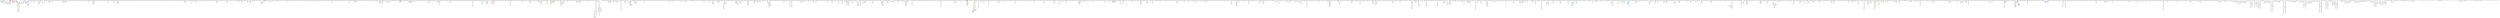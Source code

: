 digraph {
nodesep = 0.5;
node [shape = circle, label = "", height = 0.3];
"0" [style = "filled", fillcolor = "grey"];
"1" [style = "filled", fillcolor = "grey"];
"2" [style = "filled", fillcolor = "grey"];
"3" [style = "filled", fillcolor = "grey"];
"4" [style = "filled", fillcolor = "grey"];
"5" [style = "filled", fillcolor = "grey"];
"6" [style = "filled", fillcolor = "grey"];
"7" [style = "filled", fillcolor = "grey"];
"8" [style = "filled", fillcolor = "grey"];
"9" [style = "filled", fillcolor = "grey"];
"10" [style = "filled", fillcolor = "grey"];
"11" [style = "filled", fillcolor = "grey"];
"12" [style = "filled", fillcolor = "grey"];
"13" [style = "filled", fillcolor = "grey"];
"14" [style = "filled", fillcolor = "grey"];
"15" [style = "filled", fillcolor = "grey"];
"16" [style = "filled", fillcolor = "grey"];
"17" [style = "filled", fillcolor = "grey"];
"18" [style = "filled", fillcolor = "grey"];
"19" [style = "filled", fillcolor = "grey"];
"20" [style = "filled", fillcolor = "grey"];
"21" [style = "filled", fillcolor = "grey"];
"22" [style = "filled", fillcolor = "grey"];
"23" [style = "filled", fillcolor = "grey"];
"24" [style = "filled", fillcolor = "grey"];
"25" [style = "filled", fillcolor = "grey"];
"26" [style = "filled", fillcolor = "grey"];
"27" [style = "filled", fillcolor = "grey"];
"28" [style = "filled", fillcolor = "grey"];
"29" [style = "filled", fillcolor = "grey"];
"30" [style = "filled", fillcolor = "grey"];
"31" [style = "filled", fillcolor = "grey"];
"32" [style = "filled", fillcolor = "grey"];
"33" [style = "filled", fillcolor = "grey"];
"34" [style = "filled", fillcolor = "grey"];
"35" [style = "filled", fillcolor = "grey"];
"36" [style = "filled", fillcolor = "grey"];
"37" [style = "filled", fillcolor = "grey"];
"38" [style = "filled", fillcolor = "grey"];
"39" [style = "filled", fillcolor = "grey"];
"40" [style = "filled", fillcolor = "grey"];
"41" [style = "filled", fillcolor = "grey"];
"42" [style = "filled", fillcolor = "grey"];
"43" [style = "filled", fillcolor = "grey"];
"44" [style = "filled", fillcolor = "grey"];
"45" [style = "filled", fillcolor = "grey"];
"46" [style = "filled", fillcolor = "grey"];
"47" [style = "filled", fillcolor = "grey"];
"48" [style = "filled", fillcolor = "grey"];
"49" [style = "filled", fillcolor = "grey"];
"50" [style = "filled", fillcolor = "grey"];
"51" [style = "filled", fillcolor = "grey"];
"52" [style = "filled", fillcolor = "grey"];
"53" [style = "filled", fillcolor = "grey"];
"54" [style = "filled", fillcolor = "grey"];
"55" [style = "filled", fillcolor = "grey"];
"56" [style = "filled", fillcolor = "grey"];
"57" [style = "filled", fillcolor = "grey"];
"58" [style = "filled", fillcolor = "grey"];
"59" [style = "filled", fillcolor = "grey"];
"60" [style = "filled", fillcolor = "grey"];
"61" [style = "filled", fillcolor = "grey"];
"62" [style = "filled", fillcolor = "grey"];
"63" [style = "filled", fillcolor = "grey"];
"64" [style = "filled", fillcolor = "grey"];
"65" [style = "filled", fillcolor = "grey"];
"66" [style = "filled", fillcolor = "grey"];
"67" [style = "filled", fillcolor = "grey"];
"68" [style = "filled", fillcolor = "grey"];
"69" [style = "filled", fillcolor = "grey"];
"70" [style = "filled", fillcolor = "grey"];
"71" [style = "filled", fillcolor = "grey"];
"72" [style = "filled", fillcolor = "grey"];
"73" [style = "filled", fillcolor = "grey"];
"74" [style = "filled", fillcolor = "grey"];
"75" [style = "filled", fillcolor = "grey"];
"76" [style = "filled", fillcolor = "grey"];
"77" [style = "filled", fillcolor = "grey"];
"78" [style = "filled", fillcolor = "grey"];
"79" [style = "filled", fillcolor = "grey"];
"80" [style = "filled", fillcolor = "grey"];
"81" [style = "filled", fillcolor = "grey"];
"82" [style = "filled", fillcolor = "grey"];
"83" [style = "filled", fillcolor = "grey"];
"84" [style = "filled", fillcolor = "grey"];
"85" [style = "filled", fillcolor = "grey"];
"86" [style = "filled", fillcolor = "grey"];
"87" [style = "filled", fillcolor = "grey"];
"88" [style = "filled", fillcolor = "grey"];
"89" [style = "filled", fillcolor = "grey"];
"90" [style = "filled", fillcolor = "grey"];
"91" [style = "filled", fillcolor = "grey"];
"92" [style = "filled", fillcolor = "grey"];
"93" [style = "filled", fillcolor = "grey"];
"94" [style = "filled", fillcolor = "grey"];
"95" [style = "filled", fillcolor = "grey"];
"96" [style = "filled", fillcolor = "grey"];
"97" [style = "filled", fillcolor = "grey"];
"98" [style = "filled", fillcolor = "grey"];
"99" [style = "filled", fillcolor = "grey"];
"100" [style = "filled", fillcolor = "grey"];
"101" [style = "filled", fillcolor = "grey"];
"102" [style = "filled", fillcolor = "grey"];
"103" [style = "filled", fillcolor = "grey"];
"104" [style = "filled", fillcolor = "grey"];
"105" [style = "filled", fillcolor = "grey"];
"106" [style = "filled", fillcolor = "grey"];
"107" [style = "filled", fillcolor = "grey"];
"108" [style = "filled", fillcolor = "grey"];
"109" [style = "filled", fillcolor = "grey"];
"110" [style = "filled", fillcolor = "grey"];
"111" [style = "filled", fillcolor = "grey"];
"112" [style = "filled", fillcolor = "grey"];
"113" [style = "filled", fillcolor = "grey"];
"114" [style = "filled", fillcolor = "grey"];
"115" [style = "filled", fillcolor = "grey"];
"116" [style = "filled", fillcolor = "grey"];
"117" [style = "filled", fillcolor = "grey"];
"118" [style = "filled", fillcolor = "grey"];
"119" [style = "filled", fillcolor = "grey"];
"120" [style = "filled", fillcolor = "grey"];
"121" [style = "filled", fillcolor = "grey"];
"122" [style = "filled", fillcolor = "grey"];
"123" [style = "filled", fillcolor = "grey"];
"124" [style = "filled", fillcolor = "grey"];
"125" [style = "filled", fillcolor = "grey"];
"126" [style = "filled", fillcolor = "grey"];
"127" [style = "filled", fillcolor = "grey"];
"128" [style = "filled", fillcolor = "grey"];
"129" [style = "filled", fillcolor = "grey"];
"130" [style = "filled", fillcolor = "grey"];
"131" [style = "filled", fillcolor = "grey"];
"132" [style = "filled", fillcolor = "grey"];
"133" [style = "filled", fillcolor = "grey"];
"134" [style = "filled", fillcolor = "grey"];
"135" [style = "filled", fillcolor = "grey"];
"136" [style = "filled", fillcolor = "grey"];
"137" [style = "filled", fillcolor = "grey"];
"138" [style = "filled", fillcolor = "grey"];
"139" [style = "filled", fillcolor = "grey"];
"140" [style = "filled", fillcolor = "grey"];
"141" [style = "filled", fillcolor = "grey"];
"142" [style = "filled", fillcolor = "grey"];
"143" [style = "filled", fillcolor = "grey"];
"144" [style = "filled", fillcolor = "grey"];
"145" [style = "filled", fillcolor = "grey"];
"146" [style = "filled", fillcolor = "grey"];
"147" [style = "filled", fillcolor = "grey"];
"148" [style = "filled", fillcolor = "grey"];
"149" [style = "filled", fillcolor = "grey"];
"150" [style = "filled", fillcolor = "grey"];
"151" [style = "filled", fillcolor = "grey"];
"152" [style = "filled", fillcolor = "grey"];
"153" [style = "filled", fillcolor = "grey"];
"154" [style = "filled", fillcolor = "grey"];
"155" [style = "filled", fillcolor = "grey"];
"156" [style = "filled", fillcolor = "grey"];
"157" [style = "filled", fillcolor = "grey"];
"158" [style = "filled", fillcolor = "grey"];
"159" [style = "filled", fillcolor = "grey"];
"160" [style = "filled", fillcolor = "grey"];
"161" [style = "filled", fillcolor = "grey"];
"162" [style = "filled", fillcolor = "grey"];
"163" [style = "filled", fillcolor = "grey"];
"164" [style = "filled", fillcolor = "grey"];
"165" [style = "filled", fillcolor = "grey"];
"166" [style = "filled", fillcolor = "grey"];
"167" [style = "filled", fillcolor = "grey"];
"168" [style = "filled", fillcolor = "grey"];
"169" [style = "filled", fillcolor = "grey"];
"170" [style = "filled", fillcolor = "grey"];
"171" [style = "filled", fillcolor = "grey"];
"172" [style = "filled", fillcolor = "grey"];
"173" [style = "filled", fillcolor = "grey"];
"174" [style = "filled", fillcolor = "grey"];
"175" [style = "filled", fillcolor = "grey"];
"176" [style = "filled", fillcolor = "grey"];
"177" [style = "filled", fillcolor = "grey"];
"178" [style = "filled", fillcolor = "grey"];
"179" [style = "filled", fillcolor = "grey"];
"180" [style = "filled", fillcolor = "grey"];
"181" [style = "filled", fillcolor = "grey"];
"182" [style = "filled", fillcolor = "grey"];
"183" [style = "filled", fillcolor = "grey"];
"184" [style = "filled", fillcolor = "grey"];
"185" [style = "filled", fillcolor = "grey"];
"186" [style = "filled", fillcolor = "grey"];
"187" [style = "filled", fillcolor = "grey"];
"188" [style = "filled", fillcolor = "grey"];
"189" [style = "filled", fillcolor = "grey"];
"190" [style = "filled", fillcolor = "grey"];
"191" [style = "filled", fillcolor = "grey"];
"192" [style = "filled", fillcolor = "grey"];
"193" [style = "filled", fillcolor = "grey"];
"194" [style = "filled", fillcolor = "grey"];
"195" [style = "filled", fillcolor = "grey"];
"196" [style = "filled", fillcolor = "grey"];
"197" [style = "filled", fillcolor = "grey"];
"198" [style = "filled", fillcolor = "grey"];
"199" [style = "filled", fillcolor = "grey"];
"200" [style = "filled", fillcolor = "grey"];
"201" [style = "filled", fillcolor = "grey"];
"202" [style = "filled", fillcolor = "grey"];
"203" [style = "filled", fillcolor = "grey"];
"204" [style = "filled", fillcolor = "grey"];
"205" [style = "filled", fillcolor = "grey"];
"206" [style = "filled", fillcolor = "grey"];
"207" [style = "filled", fillcolor = "grey"];
"208" [style = "filled", fillcolor = "grey"];
"209" [style = "filled", fillcolor = "grey"];
"210" [style = "filled", fillcolor = "grey"];
"211" [style = "filled", fillcolor = "grey"];
"212" [style = "filled", fillcolor = "grey"];
"213" [style = "filled", fillcolor = "grey"];
"214" [style = "filled", fillcolor = "grey"];
"215" [style = "filled", fillcolor = "grey"];
"216" [style = "filled", fillcolor = "grey"];
"217" [style = "filled", fillcolor = "grey"];
"218" [style = "filled", fillcolor = "grey"];
"219" [style = "filled", fillcolor = "grey"];
"220" [style = "filled", fillcolor = "grey"];
"221" [style = "filled", fillcolor = "grey"];
"222" [style = "filled", fillcolor = "grey"];
"223" [style = "filled", fillcolor = "grey"];
"224" [style = "filled", fillcolor = "grey"];
"225" [style = "filled", fillcolor = "grey"];
"226" [style = "filled", fillcolor = "grey"];
"227" [style = "filled", fillcolor = "grey"];
"228" [style = "filled", fillcolor = "grey"];
"229" [style = "filled", fillcolor = "grey"];
"230" [style = "filled", fillcolor = "grey"];
"231" [style = "filled", fillcolor = "grey"];
"232" [style = "filled", fillcolor = "grey"];
"233" [style = "filled", fillcolor = "grey"];
"234" [style = "filled", fillcolor = "grey"];
"235" [style = "filled", fillcolor = "grey"];
"236" [style = "filled", fillcolor = "grey"];
"237" [style = "filled", fillcolor = "grey"];
"238" [style = "filled", fillcolor = "grey"];
"239" [style = "filled", fillcolor = "grey"];
"240" [style = "filled", fillcolor = "grey"];
"241" [style = "filled", fillcolor = "grey"];
"242" [style = "filled", fillcolor = "grey"];
"243" [style = "filled", fillcolor = "grey"];
"244" [style = "filled", fillcolor = "grey"];
"245" [style = "filled", fillcolor = "grey"];
"246" [style = "filled", fillcolor = "grey"];
"247" [style = "filled", fillcolor = "grey"];
"248" [style = "filled", fillcolor = "grey"];
"249" [style = "filled", fillcolor = "grey"];
"250" [style = "filled", fillcolor = "grey"];
"251" [style = "filled", fillcolor = "grey"];
"252" [style = "filled", fillcolor = "grey"];
"253" [style = "filled", fillcolor = "grey"];
"254" [style = "filled", fillcolor = "grey"];
"255" [style = "filled", fillcolor = "grey"];
"256" [style = "filled", fillcolor = "grey"];
"257" [style = "filled", fillcolor = "grey"];
"258" [style = "filled", fillcolor = "grey"];
"259" [style = "filled", fillcolor = "grey"];
"260" [style = "filled", fillcolor = "grey"];
"261" [style = "filled", fillcolor = "grey"];
"262" [style = "filled", fillcolor = "grey"];
"263" [style = "filled", fillcolor = "grey"];
"264" [style = "filled", fillcolor = "grey"];
"265" [style = "filled", fillcolor = "grey"];
"266" [style = "filled", fillcolor = "grey"];
"267" [style = "filled", fillcolor = "grey"];
"268" [style = "filled", fillcolor = "grey"];
"269" [style = "filled", fillcolor = "grey"];
"270" [style = "filled", fillcolor = "grey"];
"271" [style = "filled", fillcolor = "grey"];
"272" [style = "filled", fillcolor = "grey"];
"273" [style = "filled", fillcolor = "grey"];
"274" [style = "filled", fillcolor = "grey"];
"275" [style = "filled", fillcolor = "grey"];
"276" [style = "filled", fillcolor = "grey"];
"277" [style = "filled", fillcolor = "grey"];
"278" [style = "filled", fillcolor = "grey"];
"279" [style = "filled", fillcolor = "grey"];
"280" [style = "filled", fillcolor = "grey"];
"281" [style = "filled", fillcolor = "grey"];
"282" [style = "filled", fillcolor = "grey"];
"283" [style = "filled", fillcolor = "grey"];
"284" [style = "filled", fillcolor = "grey"];
"285" [style = "filled", fillcolor = "grey"];
"286" [style = "filled", fillcolor = "grey"];
"287" [style = "filled", fillcolor = "grey"];
"288" [style = "filled", fillcolor = "grey"];
"289" [style = "filled", fillcolor = "grey"];
"290" [style = "filled", fillcolor = "grey"];
"291" [style = "filled", fillcolor = "grey"];
"292" [style = "filled", fillcolor = "grey"];
"293" [style = "filled", fillcolor = "grey"];
"294" [style = "filled", fillcolor = "grey"];
"295" [style = "filled", fillcolor = "grey"];
"296" [style = "filled", fillcolor = "grey"];
"297" [style = "filled", fillcolor = "grey"];
"298" [style = "filled", fillcolor = "grey"];
"299" [style = "filled", fillcolor = "grey"];
"300" [style = "filled", fillcolor = "grey"];
"301" [style = "filled", fillcolor = "grey"];
"302" [style = "filled", fillcolor = "grey"];
"303" [style = "filled", fillcolor = "grey"];
"304" [style = "filled", fillcolor = "grey"];
"305" [style = "filled", fillcolor = "grey"];
"306" [style = "filled", fillcolor = "grey"];
"307" [style = "filled", fillcolor = "grey"];
"308" [style = "filled", fillcolor = "grey"];
"309" [style = "filled", fillcolor = "grey"];
"310" [style = "filled", fillcolor = "grey"];
"311" [style = "filled", fillcolor = "grey"];
"312" [style = "filled", fillcolor = "grey"];
"313" [style = "filled", fillcolor = "grey"];
"314" [style = "filled", fillcolor = "grey"];
"315" [style = "filled", fillcolor = "grey"];
"316" [style = "filled", fillcolor = "grey"];
"317" [style = "filled", fillcolor = "grey"];
"318" [style = "filled", fillcolor = "grey"];
"319" [style = "filled", fillcolor = "grey"];
"320" [style = "filled", fillcolor = "grey"];
"321" [style = "filled", fillcolor = "grey"];
"322" [style = "filled", fillcolor = "grey"];
"323" [style = "filled", fillcolor = "grey"];
"324" [style = "filled", fillcolor = "grey"];
"325" [style = "filled", fillcolor = "grey"];
"326" [style = "filled", fillcolor = "grey"];
"327" [style = "filled", fillcolor = "grey"];
"328" [style = "filled", fillcolor = "grey"];
"329" [style = "filled", fillcolor = "grey"];
"330" [style = "filled", fillcolor = "grey"];
"331" [style = "filled", fillcolor = "grey"];
"332" [style = "filled", fillcolor = "grey"];
"333" [style = "filled", fillcolor = "grey"];
"334" [style = "filled", fillcolor = "grey"];
"335" [style = "filled", fillcolor = "grey"];
"336" [style = "filled", fillcolor = "grey"];
"337" [style = "filled", fillcolor = "grey"];
"338" [style = "filled", fillcolor = "grey"];
"339" [style = "filled", fillcolor = "grey"];
"340" [style = "filled", fillcolor = "grey"];
"341" [style = "filled", fillcolor = "grey"];
"342" [style = "filled", fillcolor = "grey"];
"343" [style = "filled", fillcolor = "grey"];
"344" [style = "filled", fillcolor = "grey"];
"345" [style = "filled", fillcolor = "grey"];
"346" [style = "filled", fillcolor = "grey"];
"347" [style = "filled", fillcolor = "grey"];
"348" [style = "filled", fillcolor = "grey"];
"349" [style = "filled", fillcolor = "grey"];
"350" [style = "filled", fillcolor = "grey"];
"351" [style = "filled", fillcolor = "grey"];
"352" [style = "filled", fillcolor = "grey"];
"353" [style = "filled", fillcolor = "grey"];
"354" [style = "filled", fillcolor = "grey"];
"355" [style = "filled", fillcolor = "grey"];
"356" [style = "filled", fillcolor = "grey"];
"357" [style = "filled", fillcolor = "grey"];
"358" [style = "filled", fillcolor = "grey"];
"359" [style = "filled", fillcolor = "grey"];
"360" [style = "filled", fillcolor = "grey"];
"361" [style = "filled", fillcolor = "grey"];
"362" [style = "filled", fillcolor = "grey"];
"363" [style = "filled", fillcolor = "grey"];
"364" [style = "filled", fillcolor = "grey"];
"365" [style = "filled", fillcolor = "grey"];
"366" [style = "filled", fillcolor = "grey"];
"367" [style = "filled", fillcolor = "grey"];
"368" [style = "filled", fillcolor = "grey"];
"369" [style = "filled", fillcolor = "grey"];
"370" [style = "filled", fillcolor = "grey"];
"371" [style = "filled", fillcolor = "grey"];
"372" [style = "filled", fillcolor = "grey"];
"373" [style = "filled", fillcolor = "grey"];
"374" [style = "filled", fillcolor = "grey"];
"375" [style = "filled", fillcolor = "grey"];
"376" [style = "filled", fillcolor = "grey"];
"377" [style = "filled", fillcolor = "grey"];
"378" [style = "filled", fillcolor = "grey"];
"379" [style = "filled", fillcolor = "grey"];
"380" [style = "filled", fillcolor = "grey"];
"381" [style = "filled", fillcolor = "grey"];
"382" [style = "filled", fillcolor = "grey"];
"383" [style = "filled", fillcolor = "grey"];
"384" [style = "filled", fillcolor = "grey"];
"385" [style = "filled", fillcolor = "grey"];
"386" [style = "filled", fillcolor = "grey"];
"387" [style = "filled", fillcolor = "grey"];
"388" [style = "filled", fillcolor = "grey"];
"389" [style = "filled", fillcolor = "grey"];
"390" [style = "filled", fillcolor = "grey"];
"391" [style = "filled", fillcolor = "grey"];
"392" [style = "filled", fillcolor = "grey"];
"393" [style = "filled", fillcolor = "grey"];
"394" [style = "filled", fillcolor = "grey"];
"395" [style = "filled", fillcolor = "grey"];
"396" [style = "filled", fillcolor = "grey"];
"397" [style = "filled", fillcolor = "grey"];
"398" [style = "filled", fillcolor = "grey"];
"399" [style = "filled", fillcolor = "grey"];
"400" [style = "filled", fillcolor = "grey"];
"401" [style = "filled", fillcolor = "grey"];
"402" [style = "filled", fillcolor = "grey"];
"403" [style = "filled", fillcolor = "grey"];
"404" [style = "filled", fillcolor = "grey"];
"405" [style = "filled", fillcolor = "grey"];
"406" [style = "filled", fillcolor = "grey"];
"407" [style = "filled", fillcolor = "grey"];
"408" [style = "filled", fillcolor = "grey"];
"409" [style = "filled", fillcolor = "grey"];
"410" [style = "filled", fillcolor = "grey"];
"411" [style = "filled", fillcolor = "grey"];
"412" [style = "filled", fillcolor = "grey"];
"413" [style = "filled", fillcolor = "grey"];
"414" [style = "filled", fillcolor = "grey"];
"415" [style = "filled", fillcolor = "grey"];
"416" [style = "filled", fillcolor = "grey"];
"417" [style = "filled", fillcolor = "grey"];
"418" [style = "filled", fillcolor = "grey"];
"419" [style = "filled", fillcolor = "grey"];
"420" [style = "filled", fillcolor = "grey"];
"421" [style = "filled", fillcolor = "grey"];
"422" [style = "filled", fillcolor = "grey"];
"423" [style = "filled", fillcolor = "grey"];
"424" [style = "filled", fillcolor = "grey"];
"425" [style = "filled", fillcolor = "grey"];
"426" [style = "filled", fillcolor = "grey"];
"427" [style = "filled", fillcolor = "grey"];
"428" [style = "filled", fillcolor = "grey"];
"429" [style = "filled", fillcolor = "grey"];
"430" [style = "filled", fillcolor = "grey"];
"431" [style = "filled", fillcolor = "grey"];
"432" [style = "filled", fillcolor = "grey"];
"433" [style = "filled", fillcolor = "grey"];
"434" [style = "filled", fillcolor = "grey"];
"435" [style = "filled", fillcolor = "grey"];
"436" [style = "filled", fillcolor = "grey"];
"437" [style = "filled", fillcolor = "grey"];
"438" [style = "filled", fillcolor = "grey"];
"439" [style = "filled", fillcolor = "grey"];
"440" [style = "filled", fillcolor = "grey"];
"441" [style = "filled", fillcolor = "grey"];
"442" [style = "filled", fillcolor = "grey"];
"443" [style = "filled", fillcolor = "grey"];
"444" [style = "filled", fillcolor = "grey"];
"445" [style = "filled", fillcolor = "grey"];
"446" [style = "filled", fillcolor = "grey"];
"447" [style = "filled", fillcolor = "grey"];
"448" [style = "filled", fillcolor = "grey"];
"449" [style = "filled", fillcolor = "grey"];
"450" [style = "filled", fillcolor = "grey"];
"451" [style = "filled", fillcolor = "grey"];
"452" [style = "filled", fillcolor = "grey"];
"453" [style = "filled", fillcolor = "grey"];
"454" [style = "filled", fillcolor = "grey"];
"455" [style = "filled", fillcolor = "grey"];
"456" [style = "filled", fillcolor = "grey"];
"457" [style = "filled", fillcolor = "grey"];
"458" [style = "filled", fillcolor = "grey"];
"459" [style = "filled", fillcolor = "grey"];
"460" [style = "filled", fillcolor = "grey"];
"461" [style = "filled", fillcolor = "grey"];
"462" [style = "filled", fillcolor = "grey"];
"463" [style = "filled", fillcolor = "grey"];
"464" [style = "filled", fillcolor = "grey"];
"465" [style = "filled", fillcolor = "grey"];
"466" [style = "filled", fillcolor = "grey"];
"467" [style = "filled", fillcolor = "grey"];
"468" [style = "filled", fillcolor = "grey"];
"469" [style = "filled", fillcolor = "grey"];
"470" [style = "filled", fillcolor = "grey"];
"471" [style = "filled", fillcolor = "grey"];
"472" [style = "filled", fillcolor = "grey"];
"473" [style = "filled", fillcolor = "grey"];
"474" [style = "filled", fillcolor = "grey"];
"475" [style = "filled", fillcolor = "grey"];
"476" [style = "filled", fillcolor = "grey"];
"477" [style = "filled", fillcolor = "grey"];
"478" [style = "filled", fillcolor = "grey"];
"479" [style = "filled", fillcolor = "grey"];
"480" [style = "filled", fillcolor = "grey"];
"481" [style = "filled", fillcolor = "grey"];
"482" [style = "filled", fillcolor = "grey"];
"483" [style = "filled", fillcolor = "grey"];
"484" [style = "filled", fillcolor = "grey"];
"485" [style = "filled", fillcolor = "grey"];
"486" [style = "filled", fillcolor = "grey"];
"487" [style = "filled", fillcolor = "grey"];
"488" [style = "filled", fillcolor = "grey"];
"489" [style = "filled", fillcolor = "grey"];
"490" [style = "filled", fillcolor = "grey"];
"491" [style = "filled", fillcolor = "grey"];
"492" [style = "filled", fillcolor = "grey"];
"493" [style = "filled", fillcolor = "grey"];
"494" [style = "filled", fillcolor = "grey"];
"495" [style = "filled", fillcolor = "grey"];
"496" [style = "filled", fillcolor = "grey"];
"497" [style = "filled", fillcolor = "grey"];
"498" [style = "filled", fillcolor = "grey"];
"499" [style = "filled", fillcolor = "grey"];
"500" [style = "filled", fillcolor = "grey"];
"501" [style = "filled", fillcolor = "grey"];
"502" [style = "filled", fillcolor = "grey"];
"503" [style = "filled", fillcolor = "grey"];
"504" [style = "filled", fillcolor = "grey"];
"505" [style = "filled", fillcolor = "grey"];
"506" [style = "filled", fillcolor = "grey"];
"507" [style = "filled", fillcolor = "grey"];
"508" [style = "filled", fillcolor = "grey"];
"509" [style = "filled", fillcolor = "grey"];
"510" [style = "filled", fillcolor = "grey"];
"511" [style = "filled", fillcolor = "grey"];
"512" [style = "filled", fillcolor = "grey"];
"513" [style = "filled", fillcolor = "grey"];
"514" [style = "filled", fillcolor = "grey"];
"515" [style = "filled", fillcolor = "grey"];
"516" [style = "filled", fillcolor = "grey"];
"517" [style = "filled", fillcolor = "grey"];
"518" [style = "filled", fillcolor = "grey"];
"519" [style = "filled", fillcolor = "grey"];
"520" [style = "filled", fillcolor = "grey"];
"521" [style = "filled", fillcolor = "grey"];
"522" [style = "filled", fillcolor = "grey"];
"523" [style = "filled", fillcolor = "grey"];
"524" [style = "filled", fillcolor = "grey"];
"525" [style = "filled", fillcolor = "grey"];
"526" [style = "filled", fillcolor = "grey"];
"527" [style = "filled", fillcolor = "grey"];
"528" [style = "filled", fillcolor = "grey"];
"529" [style = "filled", fillcolor = "grey"];
"530" [style = "filled", fillcolor = "grey"];
"531" [style = "filled", fillcolor = "grey"];
"532" [style = "filled", fillcolor = "grey"];
"533" [style = "filled", fillcolor = "grey"];
"534" [style = "filled", fillcolor = "grey"];
"535" [style = "filled", fillcolor = "grey"];
"536" [style = "filled", fillcolor = "grey"];
"537" [style = "filled", fillcolor = "grey"];
"538" [style = "filled", fillcolor = "grey"];
"539" [style = "filled", fillcolor = "grey"];
"540" [style = "filled", fillcolor = "grey"];
"541" [style = "filled", fillcolor = "grey"];
"542" [style = "filled", fillcolor = "grey"];
"543" [style = "filled", fillcolor = "grey"];
"544" [style = "filled", fillcolor = "grey"];
"545" [style = "filled", fillcolor = "grey"];
"546" [style = "filled", fillcolor = "grey"];
"547" [style = "filled", fillcolor = "grey"];
"548" [style = "filled", fillcolor = "grey"];
"549" [style = "filled", fillcolor = "grey"];
"550" [style = "filled", fillcolor = "grey"];
"551" [style = "filled", fillcolor = "grey"];
"552" [style = "filled", fillcolor = "grey"];
"553" [style = "filled", fillcolor = "grey"];
"554" [style = "filled", fillcolor = "grey"];
"555" [style = "filled", fillcolor = "grey"];
"556" [style = "filled", fillcolor = "grey"];
"557" [style = "filled", fillcolor = "grey"];
"558" [style = "filled", fillcolor = "grey"];
"559" [style = "filled", fillcolor = "grey"];
"560" [style = "filled", fillcolor = "grey"];
"561" [style = "filled", fillcolor = "grey"];
"562" [style = "filled", fillcolor = "grey"];
"563" [style = "filled", fillcolor = "grey"];
"564" [style = "filled", fillcolor = "grey"];
"565" [style = "filled", fillcolor = "grey"];
"566" [style = "filled", fillcolor = "grey"];
"567" [style = "filled", fillcolor = "grey"];
"568" [style = "filled", fillcolor = "grey"];
"569" [style = "filled", fillcolor = "grey"];
"570" [style = "filled", fillcolor = "grey"];
"571" [style = "filled", fillcolor = "grey"];
"572" [style = "filled", fillcolor = "grey"];
"573" [style = "filled", fillcolor = "grey"];
"574" [style = "filled", fillcolor = "grey"];
"575" [style = "filled", fillcolor = "grey"];
"576" [style = "filled", fillcolor = "grey"];
"577" [style = "filled", fillcolor = "grey"];
"578" [style = "filled", fillcolor = "grey"];
"579" [style = "filled", fillcolor = "grey"];
"580" [style = "filled", fillcolor = "grey"];
"581" [style = "filled", fillcolor = "grey"];
"582" [style = "filled", fillcolor = "grey"];
"583" [style = "filled", fillcolor = "grey"];
"584" [style = "filled", fillcolor = "grey"];
"585" [style = "filled", fillcolor = "grey"];
"586" [style = "filled", fillcolor = "grey"];
"587" [style = "filled", fillcolor = "grey"];
"588" [style = "filled", fillcolor = "grey"];
"589" [style = "filled", fillcolor = "grey"];
"590" [style = "filled", fillcolor = "grey"];
"591" [style = "filled", fillcolor = "grey"];
"592" [style = "filled", fillcolor = "grey"];
"593" [style = "filled", fillcolor = "grey"];
"594" [style = "filled", fillcolor = "grey"];
"595" [style = "filled", fillcolor = "grey"];
"596" [style = "filled", fillcolor = "grey"];
"597" [style = "filled", fillcolor = "grey"];
"598" [style = "filled", fillcolor = "grey"];
"599" [style = "filled", fillcolor = "grey"];
"600" [style = "filled", fillcolor = "grey"];
"601" [style = "filled", fillcolor = "grey"];
"602" [style = "filled", fillcolor = "grey"];
"603" [style = "filled", fillcolor = "grey"];
"604" [style = "filled", fillcolor = "grey"];
"605" [style = "filled", fillcolor = "grey"];
"606" [style = "filled", fillcolor = "grey"];
"607" [style = "filled", fillcolor = "grey"];
"608" [style = "filled", fillcolor = "grey"];
"609" [style = "filled", fillcolor = "grey"];
"610" [style = "filled", fillcolor = "grey"];
"611" [style = "filled", fillcolor = "grey"];
"612" [style = "filled", fillcolor = "grey"];
"613" [style = "filled", fillcolor = "grey"];
"614" [style = "filled", fillcolor = "grey"];
"615" [style = "filled", fillcolor = "grey"];
"616" [style = "filled", fillcolor = "grey"];
"617" [style = "filled", fillcolor = "grey"];
"618" [style = "filled", fillcolor = "grey"];
"619" [style = "filled", fillcolor = "grey"];
"620" [style = "filled", fillcolor = "grey"];
"621" [style = "filled", fillcolor = "grey"];
"622" [style = "filled", fillcolor = "grey"];
"623" [style = "filled", fillcolor = "grey"];
"624" [style = "filled", fillcolor = "grey"];
"625" [style = "filled", fillcolor = "grey"];
"626" [style = "filled", fillcolor = "grey"];
"627" [style = "filled", fillcolor = "grey"];
"628" [style = "filled", fillcolor = "grey"];
"629" [style = "filled", fillcolor = "grey"];
"630" [style = "filled", fillcolor = "grey"];
"631" [style = "filled", fillcolor = "grey"];
"632" [style = "filled", fillcolor = "grey"];
"633" [style = "filled", fillcolor = "grey"];
"634" [style = "filled", fillcolor = "grey"];
"635" [style = "filled", fillcolor = "grey"];
"636" [style = "filled", fillcolor = "grey"];
"637" [style = "filled", fillcolor = "grey"];
"638" [style = "filled", fillcolor = "grey"];
"639" [style = "filled", fillcolor = "grey"];
"640" [style = "filled", fillcolor = "grey"];
"641" [style = "filled", fillcolor = "grey"];
"642" [style = "filled", fillcolor = "grey"];
"643" [style = "filled", fillcolor = "grey"];
"644" [style = "filled", fillcolor = "grey"];
"645" [style = "filled", fillcolor = "grey"];
"646" [style = "filled", fillcolor = "grey"];
"647" [style = "filled", fillcolor = "grey"];
"648" [style = "filled", fillcolor = "grey"];
"649" [style = "filled", fillcolor = "grey"];
"650" [style = "filled", fillcolor = "grey"];
"651" [style = "filled", fillcolor = "grey"];
"652" [style = "filled", fillcolor = "grey"];
"653" [style = "filled", fillcolor = "grey"];
"654" [style = "filled", fillcolor = "grey"];
"655" [style = "filled", fillcolor = "grey"];
"656" [style = "filled", fillcolor = "grey"];
"657" [style = "filled", fillcolor = "grey"];
"658" [style = "filled", fillcolor = "grey"];
"659" [style = "filled", fillcolor = "grey"];
"660" [style = "filled", fillcolor = "grey"];
"661" [style = "filled", fillcolor = "grey"];
"662" [style = "filled", fillcolor = "grey"];
"663" [style = "filled", fillcolor = "grey"];
"664" [style = "filled", fillcolor = "grey"];
"665" [style = "filled", fillcolor = "grey"];
"666" [style = "filled", fillcolor = "grey"];
"667" [style = "filled", fillcolor = "grey"];
"668" [style = "filled", fillcolor = "grey"];
"669" [style = "filled", fillcolor = "grey"];
"670" [style = "filled", fillcolor = "grey"];
"671" [style = "filled", fillcolor = "grey"];
"672" [style = "filled", fillcolor = "grey"];
"673" [style = "filled", fillcolor = "grey"];
"674" [style = "filled", fillcolor = "grey"];
"675" [style = "filled", fillcolor = "grey"];
"676" [style = "filled", fillcolor = "grey"];
"677" [style = "filled", fillcolor = "grey"];
"678" [style = "filled", fillcolor = "grey"];
"679" [style = "filled", fillcolor = "grey"];
"680" [style = "filled", fillcolor = "grey"];
"681" [style = "filled", fillcolor = "grey"];
"682" [style = "filled", fillcolor = "grey"];
"683" [style = "filled", fillcolor = "grey"];
"684" [style = "filled", fillcolor = "grey"];
"685" [style = "filled", fillcolor = "grey"];
"686" [style = "filled", fillcolor = "grey"];
"687" [style = "filled", fillcolor = "grey"];
"688" [style = "filled", fillcolor = "grey"];
"689" [style = "filled", fillcolor = "grey"];
"690" [style = "filled", fillcolor = "grey"];
"691" [style = "filled", fillcolor = "grey"];
"692" [style = "filled", fillcolor = "grey"];
"693" [style = "filled", fillcolor = "grey"];
"694" [style = "filled", fillcolor = "grey"];
"695" [style = "filled", fillcolor = "grey"];
"696" [style = "filled", fillcolor = "grey"];
"697" [style = "filled", fillcolor = "grey"];
"698" [style = "filled", fillcolor = "grey"];
"699" [style = "filled", fillcolor = "grey"];
"700" [style = "filled", fillcolor = "grey"];
"701" [style = "filled", fillcolor = "grey"];
"702" [style = "filled", fillcolor = "grey"];
"703" [style = "filled", fillcolor = "grey"];
"704" [style = "filled", fillcolor = "grey"];
"705" [style = "filled", fillcolor = "grey"];
"706" [style = "filled", fillcolor = "grey"];
"707" [style = "filled", fillcolor = "grey"];
"708" [style = "filled", fillcolor = "grey"];
"709" [style = "filled", fillcolor = "grey"];
"710" [style = "filled", fillcolor = "grey"];
"711" [style = "filled", fillcolor = "grey"];
"712" [style = "filled", fillcolor = "grey"];
"713" [style = "filled", fillcolor = "grey"];
"714" [style = "filled", fillcolor = "grey"];
"715" [style = "filled", fillcolor = "grey"];
"716" [style = "filled", fillcolor = "grey"];
"717" [style = "filled", fillcolor = "grey"];
"718" [style = "filled", fillcolor = "grey"];
"719" [style = "filled", fillcolor = "grey"];
"720" [style = "filled", fillcolor = "grey"];
"721" [style = "filled", fillcolor = "grey"];
"722" [style = "filled", fillcolor = "grey"];
"723" [style = "filled", fillcolor = "grey"];
"724" [style = "filled", fillcolor = "grey"];
"725" [style = "filled", fillcolor = "grey"];
"726" [style = "filled", fillcolor = "grey"];
"727" [style = "filled", fillcolor = "grey"];
"728" [style = "filled", fillcolor = "grey"];
"729" [style = "filled", fillcolor = "grey"];
"730" [style = "filled", fillcolor = "grey"];
"731" [style = "filled", fillcolor = "grey"];
"732" [style = "filled", fillcolor = "grey"];
"733" [style = "filled", fillcolor = "grey"];
"734" [style = "filled", fillcolor = "grey"];
"735" [style = "filled", fillcolor = "grey"];
"736" [style = "filled", fillcolor = "grey"];
"737" [style = "filled", fillcolor = "grey"];
"738" [style = "filled", fillcolor = "grey"];
"739" [style = "filled", fillcolor = "grey"];
"740" [style = "filled", fillcolor = "grey"];
"741" [style = "filled", fillcolor = "grey"];
"742" [style = "filled", fillcolor = "grey"];
"743" [style = "filled", fillcolor = "grey"];
"744" [style = "filled", fillcolor = "grey"];
"745" [style = "filled", fillcolor = "grey"];
"746" [style = "filled", fillcolor = "grey"];
"747" [style = "filled", fillcolor = "grey"];
"748" [style = "filled", fillcolor = "grey"];
"749" [style = "filled", fillcolor = "grey"];
"750" [style = "filled", fillcolor = "grey"];
"751" [style = "filled", fillcolor = "grey"];
"752" [style = "filled", fillcolor = "grey"];
"753" [style = "filled", fillcolor = "grey"];
"754" [style = "filled", fillcolor = "grey"];
"755" [style = "filled", fillcolor = "grey"];
"756" [style = "filled", fillcolor = "grey"];
"757" [style = "filled", fillcolor = "grey"];
"758" [style = "filled", fillcolor = "grey"];
"759" [style = "filled", fillcolor = "grey"];
"760" [style = "filled", fillcolor = "grey"];
"761" [style = "filled", fillcolor = "grey"];
"762" [style = "filled", fillcolor = "grey"];
"763" [style = "filled", fillcolor = "grey"];
"764" [style = "filled", fillcolor = "grey"];
"765" [style = "filled", fillcolor = "grey"];
"766" [style = "filled", fillcolor = "grey"];
"767" [style = "filled", fillcolor = "grey"];
"768" [style = "filled", fillcolor = "grey"];
"769" [style = "filled", fillcolor = "grey"];
"770" [style = "filled", fillcolor = "grey"];
"771" [style = "filled", fillcolor = "grey"];
"772" [style = "filled", fillcolor = "grey"];
"773" [style = "filled", fillcolor = "grey"];
"774" [style = "filled", fillcolor = "grey"];
"775" [style = "filled", fillcolor = "grey"];
"776" [style = "filled", fillcolor = "grey"];
"777" [style = "filled", fillcolor = "grey"];
"778" [style = "filled", fillcolor = "grey"];
"779" [style = "filled", fillcolor = "grey"];
"780" [style = "filled", fillcolor = "grey"];
"781" [style = "filled", fillcolor = "grey"];
"782" [style = "filled", fillcolor = "grey"];
"783" [style = "filled", fillcolor = "grey"];
"784" [style = "filled", fillcolor = "grey"];
"785" [style = "filled", fillcolor = "grey"];
"786" [style = "filled", fillcolor = "grey"];
"787" [style = "filled", fillcolor = "grey"];
"788" [style = "filled", fillcolor = "grey"];
"789" [style = "filled", fillcolor = "grey"];
"790" [style = "filled", fillcolor = "grey"];
"791" [style = "filled", fillcolor = "grey"];
"792" [style = "filled", fillcolor = "grey"];
"793" [style = "filled", fillcolor = "grey"];
"794" [style = "filled", fillcolor = "grey"];
"795" [style = "filled", fillcolor = "grey"];
"796" [style = "filled", fillcolor = "grey"];
"797" [style = "filled", fillcolor = "grey"];
"798" [style = "filled", fillcolor = "grey"];
"799" [style = "filled", fillcolor = "grey"];
"800" [style = "filled", fillcolor = "grey"];
"801" [style = "filled", fillcolor = "grey"];
"802" [style = "filled", fillcolor = "grey"];
"803" [style = "filled", fillcolor = "grey"];
"804" [style = "filled", fillcolor = "grey"];
"805" [style = "filled", fillcolor = "grey"];
"806" [style = "filled", fillcolor = "grey"];
"807" [style = "filled", fillcolor = "grey"];
"808" [style = "filled", fillcolor = "grey"];
"809" [style = "filled", fillcolor = "grey"];
"810" [style = "filled", fillcolor = "grey"];
"811" [style = "filled", fillcolor = "grey"];
"812" [style = "filled", fillcolor = "grey"];
"813" [style = "filled", fillcolor = "grey"];
"814" [style = "filled", fillcolor = "grey"];
"815" [style = "filled", fillcolor = "grey"];
"816" [style = "filled", fillcolor = "grey"];
"817" [style = "filled", fillcolor = "grey"];
"818" [style = "filled", fillcolor = "grey"];
"819" [style = "filled", fillcolor = "grey"];
"820" [style = "filled", fillcolor = "grey"];
"821" [style = "filled", fillcolor = "grey"];
"822" [style = "filled", fillcolor = "grey"];
"823" [style = "filled", fillcolor = "grey"];
"824" [style = "filled", fillcolor = "grey"];
"825" [style = "filled", fillcolor = "grey"];
"826" [style = "filled", fillcolor = "grey"];
"827" [style = "filled", fillcolor = "grey"];
"828" [style = "filled", fillcolor = "grey"];
"829" [style = "filled", fillcolor = "grey"];
"830" [style = "filled", fillcolor = "grey"];
"831" [style = "filled", fillcolor = "grey"];
"832" [style = "filled", fillcolor = "grey"];
"833" [style = "filled", fillcolor = "grey"];
"834" [style = "filled", fillcolor = "grey"];
"835" [style = "filled", fillcolor = "grey"];
"836" [style = "filled", fillcolor = "grey"];
"837" [style = "filled", fillcolor = "grey"];
"838" [style = "filled", fillcolor = "grey"];
"839" [style = "filled", fillcolor = "grey"];
"840" [style = "filled", fillcolor = "grey"];
"841" [style = "filled", fillcolor = "grey"];
"842" [style = "filled", fillcolor = "grey"];
"843" [style = "filled", fillcolor = "grey"];
"844" [style = "filled", fillcolor = "grey"];
"845" [style = "filled", fillcolor = "grey"];
"846" [style = "filled", fillcolor = "grey"];
"847" [style = "filled", fillcolor = "grey"];
"848" [style = "filled", fillcolor = "grey"];
"849" [style = "filled", fillcolor = "grey"];
"850" [style = "filled", fillcolor = "grey"];
"851" [style = "filled", fillcolor = "grey"];
"852" [style = "filled", fillcolor = "grey"];
"853" [style = "filled", fillcolor = "grey"];
"854" [style = "filled", fillcolor = "grey"];
"855" [style = "filled", fillcolor = "grey"];
"856" [style = "filled", fillcolor = "grey"];
"857" [style = "filled", fillcolor = "grey"];
"858" [style = "filled", fillcolor = "grey"];
"859" [style = "filled", fillcolor = "grey"];
"860" [style = "filled", fillcolor = "grey"];
"861" [style = "filled", fillcolor = "grey"];
"862" [style = "filled", fillcolor = "grey"];
"863" [style = "filled", fillcolor = "grey"];
"864" [style = "filled", fillcolor = "grey"];
"865" [style = "filled", fillcolor = "grey"];
"866" [style = "filled", fillcolor = "grey"];
"867" [style = "filled", fillcolor = "grey"];
"868" [style = "filled", fillcolor = "grey"];
"869" [style = "filled", fillcolor = "grey"];
"870" [style = "filled", fillcolor = "grey"];
"871" [style = "filled", fillcolor = "grey"];
"872" [style = "filled", fillcolor = "grey"];
"873" [style = "filled", fillcolor = "grey"];
"874" [style = "filled", fillcolor = "grey"];
"875" [style = "filled", fillcolor = "grey"];
"876" [style = "filled", fillcolor = "grey"];
"877" [style = "filled", fillcolor = "grey"];
"878" [style = "filled", fillcolor = "grey"];
"879" [style = "filled", fillcolor = "grey"];
"880" [style = "filled", fillcolor = "grey"];
"881" [style = "filled", fillcolor = "grey"];
"882" [style = "filled", fillcolor = "grey"];
"883" [style = "filled", fillcolor = "grey"];
"884" [style = "filled", fillcolor = "grey"];
"885" [style = "filled", fillcolor = "grey"];
"886" [style = "filled", fillcolor = "grey"];
"887" [style = "filled", fillcolor = "grey"];
"888" [style = "filled", fillcolor = "grey"];
"889" [style = "filled", fillcolor = "grey"];
"890" [style = "filled", fillcolor = "grey"];
"891" [style = "filled", fillcolor = "grey"];
"892" [style = "filled", fillcolor = "grey"];
"893" [style = "filled", fillcolor = "grey"];
"894" [style = "filled", fillcolor = "grey"];
"895" [style = "filled", fillcolor = "grey"];
"896" [style = "filled", fillcolor = "grey"];
"897" [style = "filled", fillcolor = "grey"];
"898" [style = "filled", fillcolor = "grey"];
"899" [style = "filled", fillcolor = "grey"];
"900" [style = "filled", fillcolor = "grey"];
"901" [style = "filled", fillcolor = "grey"];
"902" [style = "filled", fillcolor = "grey"];
"903" [style = "filled", fillcolor = "grey"];
"904" [style = "filled", fillcolor = "grey"];
"905" [style = "filled", fillcolor = "grey"];
"906" [style = "filled", fillcolor = "grey"];
"907" [style = "filled", fillcolor = "grey"];
"908" [style = "filled", fillcolor = "grey"];
"909" [style = "filled", fillcolor = "grey"];
"910" [style = "filled", fillcolor = "grey"];
"911" [style = "filled", fillcolor = "grey"];
"912" [style = "filled", fillcolor = "grey"];
"913" [style = "filled", fillcolor = "grey"];
"914" [style = "filled", fillcolor = "grey"];
"915" [style = "filled", fillcolor = "grey"];
"916" [style = "filled", fillcolor = "grey"];
"917" [style = "filled", fillcolor = "grey"];
"918" [style = "filled", fillcolor = "grey"];
"919" [style = "filled", fillcolor = "grey"];
"920" [style = "filled", fillcolor = "grey"];
"921" [style = "filled", fillcolor = "grey"];
"922" [style = "filled", fillcolor = "grey"];
"923" [style = "filled", fillcolor = "grey"];
"924" [style = "filled", fillcolor = "grey"];
"925" [style = "filled", fillcolor = "grey"];
"926" [style = "filled", fillcolor = "grey"];
"927" [style = "filled", fillcolor = "grey"];
"928" [style = "filled", fillcolor = "grey"];
"929" [style = "filled", fillcolor = "grey"];
"930" [style = "filled", fillcolor = "grey"];
"931" [style = "filled", fillcolor = "grey"];
"932" [style = "filled", fillcolor = "grey"];
"933" [style = "filled", fillcolor = "grey"];
"934" [style = "filled", fillcolor = "grey"];
"935" [style = "filled", fillcolor = "grey"];
"936" [style = "filled", fillcolor = "grey"];
"937" [style = "filled", fillcolor = "grey"];
"938" [style = "filled", fillcolor = "grey"];
"939" [style = "filled", fillcolor = "grey"];
"940" [style = "filled", fillcolor = "grey"];
"941" [style = "filled", fillcolor = "grey"];
"942" [style = "filled", fillcolor = "grey"];
"943" [style = "filled", fillcolor = "grey"];
"944" [style = "filled", fillcolor = "grey"];
"945" [style = "filled", fillcolor = "grey"];
"946" [style = "filled", fillcolor = "grey"];
"947" [style = "filled", fillcolor = "grey"];
"948" [style = "filled", fillcolor = "grey"];
"949" [style = "filled", fillcolor = "grey"];
"950" [style = "filled", fillcolor = "grey"];
"951" [style = "filled", fillcolor = "grey"];
"952" [style = "filled", fillcolor = "grey"];
"953" [style = "filled", fillcolor = "grey"];
"954" [style = "filled", fillcolor = "grey"];
"955" [style = "filled", fillcolor = "grey"];
"956" [style = "filled", fillcolor = "grey"];
"957" [style = "filled", fillcolor = "grey"];
"958" [style = "filled", fillcolor = "grey"];
"959" [style = "filled", fillcolor = "grey"];
"960" [style = "filled", fillcolor = "grey"];
"961" [style = "filled", fillcolor = "grey"];
"962" [style = "filled", fillcolor = "grey"];
"963" [style = "filled", fillcolor = "grey"];
"964" [style = "filled", fillcolor = "grey"];
"965" [style = "filled", fillcolor = "grey"];
"966" [style = "filled", fillcolor = "grey"];
"967" [style = "filled", fillcolor = "grey"];
"968" [style = "filled", fillcolor = "grey"];
"969" [style = "filled", fillcolor = "grey"];
"970" [style = "filled", fillcolor = "grey"];
"971" [style = "filled", fillcolor = "grey"];
"972" [style = "filled", fillcolor = "grey"];
"973" [style = "filled", fillcolor = "grey"];
"974" [style = "filled", fillcolor = "grey"];
"975" [style = "filled", fillcolor = "grey"];
"976" [style = "filled", fillcolor = "grey"];
"977" [style = "filled", fillcolor = "grey"];
"978" [style = "filled", fillcolor = "grey"];
"979" [style = "filled", fillcolor = "grey"];
"980" [style = "filled", fillcolor = "grey"];
"981" [style = "filled", fillcolor = "grey"];
"982" [style = "filled", fillcolor = "grey"];
"983" [style = "filled", fillcolor = "grey"];
"984" [style = "filled", fillcolor = "grey"];
"985" [style = "filled", fillcolor = "grey"];
"986" [style = "filled", fillcolor = "grey"];
"987" [style = "filled", fillcolor = "grey"];
"988" [style = "filled", fillcolor = "grey"];
"989" [style = "filled", fillcolor = "grey"];
"990" [style = "filled", fillcolor = "grey"];
"991" [style = "filled", fillcolor = "grey"];
"992" [style = "filled", fillcolor = "grey"];
"993" [style = "filled", fillcolor = "grey"];
"994" [style = "filled", fillcolor = "grey"];
"995" [style = "filled", fillcolor = "grey"];
"996" [style = "filled", fillcolor = "grey"];
"997" [style = "filled", fillcolor = "grey"];
"998" [style = "filled", fillcolor = "grey"];
"999" [style = "filled", fillcolor = "grey"];
"1000" [style = "filled", fillcolor = "grey"];
"1001" [style = "filled", fillcolor = "grey"];
"1002" [style = "filled", fillcolor = "grey"];
"1003" [style = "filled", fillcolor = "grey"];
"1004" [style = "filled", fillcolor = "grey"];
"1005" [style = "filled", fillcolor = "grey"];
"1006" [style = "filled", fillcolor = "grey"];
"1007" [style = "filled", fillcolor = "grey"];
"1008" [style = "filled", fillcolor = "grey"];
"1009" [style = "filled", fillcolor = "grey"];
"1010" [style = "filled", fillcolor = "grey"];
"1011" [style = "filled", fillcolor = "grey"];
"1012" [style = "filled", fillcolor = "grey"];
"1013" [style = "filled", fillcolor = "grey"];
"1014" [style = "filled", fillcolor = "grey"];
"1015" [style = "filled", fillcolor = "grey"];
"1016" [style = "filled", fillcolor = "grey"];
"1017" [style = "filled", fillcolor = "grey"];
"1018" [style = "filled", fillcolor = "grey"];
"1019" [style = "filled", fillcolor = "grey"];
"1020" [style = "filled", fillcolor = "grey"];
"1021" [style = "filled", fillcolor = "grey"];
"1022" [style = "filled", fillcolor = "grey"];
"1023" [style = "filled", fillcolor = "grey"];
"1024" [style = "filled", fillcolor = "grey"];
"1025" [style = "filled", fillcolor = "grey"];
"1026" [style = "filled", fillcolor = "grey"];
"1027" [style = "filled", fillcolor = "grey"];
"1028" [style = "filled", fillcolor = "grey"];
"1029" [style = "filled", fillcolor = "grey"];
"1030" [style = "filled", fillcolor = "grey"];
"1031" [style = "filled", fillcolor = "grey"];
"1032" [style = "filled", fillcolor = "grey"];
"1033" [style = "filled", fillcolor = "grey"];
"1034" [style = "filled", fillcolor = "grey"];
"1035" [style = "filled", fillcolor = "grey"];
"1036" [style = "filled", fillcolor = "grey"];
"1037" [style = "filled", fillcolor = "grey"];
"1038" [style = "filled", fillcolor = "grey"];
"1039" [style = "filled", fillcolor = "grey"];
"1040" [style = "filled", fillcolor = "grey"];
"1041" [style = "filled", fillcolor = "grey"];
"1042" [style = "filled", fillcolor = "grey"];
"1043" [style = "filled", fillcolor = "grey"];
"1044" [style = "filled", fillcolor = "grey"];
"1045" [style = "filled", fillcolor = "grey"];
"1046" [style = "filled", fillcolor = "grey"];
"1047" [style = "filled", fillcolor = "grey"];
"1048" [style = "filled", fillcolor = "grey"];
"1049" [style = "filled", fillcolor = "grey"];
"1050" [style = "filled", fillcolor = "grey"];
"1051" [style = "filled", fillcolor = "grey"];
"1052" [style = "filled", fillcolor = "grey"];
"1053" [style = "filled", fillcolor = "grey"];
"1054" [style = "filled", fillcolor = "grey"];
"1055" [style = "filled", fillcolor = "grey"];
"1056" [style = "filled", fillcolor = "grey"];
"1057" [style = "filled", fillcolor = "grey"];
"1058" [style = "filled", fillcolor = "grey"];
"1059" [style = "filled", fillcolor = "grey"];
"1060" [style = "filled", fillcolor = "grey"];
"1061" [style = "filled", fillcolor = "grey"];
"1062" [style = "filled", fillcolor = "grey"];
"1063" [style = "filled", fillcolor = "grey"];
"1064" [style = "filled", fillcolor = "grey"];
"1065" [style = "filled", fillcolor = "grey"];
"1066" [style = "filled", fillcolor = "grey"];
"1067" [style = "filled", fillcolor = "grey"];
"1068" [style = "filled", fillcolor = "grey"];
"1069" [style = "filled", fillcolor = "grey"];
"1070" [style = "filled", fillcolor = "grey"];
"1071" [style = "filled", fillcolor = "grey"];
"1072" [style = "filled", fillcolor = "grey"];
"1073" [style = "filled", fillcolor = "grey"];
"1074" [style = "filled", fillcolor = "grey"];
"1075" [style = "filled", fillcolor = "grey"];
"1076" [style = "filled", fillcolor = "grey"];
"1077" [style = "filled", fillcolor = "grey"];
"1078" [style = "filled", fillcolor = "grey"];
"1079" [style = "filled", fillcolor = "grey"];
"1080" [style = "filled", fillcolor = "grey"];
"1081" [style = "filled", fillcolor = "grey"];
"1082" [style = "filled", fillcolor = "grey"];
"1083" [style = "filled", fillcolor = "grey"];
"1084" [style = "filled", fillcolor = "grey"];
"1085" [style = "filled", fillcolor = "grey"];
"1086" [style = "filled", fillcolor = "grey"];
"1087" [style = "filled", fillcolor = "grey"];
"1088" [style = "filled", fillcolor = "grey"];
"1089" [style = "filled", fillcolor = "grey"];
"1090" [style = "filled", fillcolor = "grey"];
"1091" [style = "filled", fillcolor = "grey"];
"1092" [style = "filled", fillcolor = "grey"];
"1093" [style = "filled", fillcolor = "grey"];
"1094" [style = "filled", fillcolor = "grey"];
"1095" [style = "filled", fillcolor = "grey"];
"1096" [style = "filled", fillcolor = "grey"];
"1097" [style = "filled", fillcolor = "grey"];
"1098" [style = "filled", fillcolor = "grey"];
"1099" [style = "filled", fillcolor = "grey"];
"1100" [style = "filled", fillcolor = "grey"];
"1101" [style = "filled", fillcolor = "grey"];
"1102" [style = "filled", fillcolor = "grey"];
"1103" [style = "filled", fillcolor = "grey"];
"1104" [style = "filled", fillcolor = "grey"];
"1105" [style = "filled", fillcolor = "grey"];
"1106" [style = "filled", fillcolor = "grey"];
"1107" [style = "filled", fillcolor = "grey"];
"1108" [style = "filled", fillcolor = "grey"];
"1109" [style = "filled", fillcolor = "grey"];
"1110" [style = "filled", fillcolor = "grey"];
"1111" [style = "filled", fillcolor = "grey"];
"1112" [style = "filled", fillcolor = "grey"];
"1113" [style = "filled", fillcolor = "grey"];
"1114" [style = "filled", fillcolor = "grey"];
"1115" [style = "filled", fillcolor = "grey"];
"1116" [style = "filled", fillcolor = "grey"];
"1117" [style = "filled", fillcolor = "grey"];
"1118" [style = "filled", fillcolor = "grey"];
"1119" [style = "filled", fillcolor = "grey"];
"1120" [style = "filled", fillcolor = "grey"];
"1121" [style = "filled", fillcolor = "grey"];
"1122" [style = "filled", fillcolor = "grey"];
"1123" [style = "filled", fillcolor = "grey"];
"1124" [style = "filled", fillcolor = "grey"];
"1125" [style = "filled", fillcolor = "grey"];
"1126" [style = "filled", fillcolor = "grey"];
"1127" [style = "filled", fillcolor = "grey"];
"1128" [style = "filled", fillcolor = "grey"];
"1129" [style = "filled", fillcolor = "grey"];
"1130" [style = "filled", fillcolor = "grey"];
"1131" [style = "filled", fillcolor = "grey"];
"1132" [style = "filled", fillcolor = "grey"];
"1133" [style = "filled", fillcolor = "grey"];
"1134" [style = "filled", fillcolor = "grey"];
"1135" [style = "filled", fillcolor = "grey"];
"1136" [style = "filled", fillcolor = "grey"];
"1137" [style = "filled", fillcolor = "grey"];
"1138" [style = "filled", fillcolor = "grey"];
"1139" [style = "filled", fillcolor = "grey"];
"1140" [style = "filled", fillcolor = "grey"];
"1141" [style = "filled", fillcolor = "grey"];
"1142" [style = "filled", fillcolor = "grey"];
"1143" [style = "filled", fillcolor = "grey"];
"1144" [style = "filled", fillcolor = "grey"];
"1145" [style = "filled", fillcolor = "grey"];
"1146" [style = "filled", fillcolor = "grey"];
"1147" [style = "filled", fillcolor = "grey"];
"1148" [style = "filled", fillcolor = "grey"];
"1149" [style = "filled", fillcolor = "grey"];
"1150" [style = "filled", fillcolor = "grey"];
"1151" [style = "filled", fillcolor = "grey"];
"1152" [style = "filled", fillcolor = "grey"];
"1153" [style = "filled", fillcolor = "grey"];
"1154" [style = "filled", fillcolor = "grey"];
"1155" [style = "filled", fillcolor = "grey"];
"1156" [style = "filled", fillcolor = "grey"];
"1157" [style = "filled", fillcolor = "grey"];
"1158" [style = "filled", fillcolor = "grey"];
"1159" [style = "filled", fillcolor = "grey"];
"1160" [style = "filled", fillcolor = "grey"];
"1161" [style = "filled", fillcolor = "grey"];
"1162" [style = "filled", fillcolor = "grey"];
"1163" [style = "filled", fillcolor = "grey"];
"1164" [style = "filled", fillcolor = "grey"];
"1165" [style = "filled", fillcolor = "grey"];
"1166" [style = "filled", fillcolor = "grey"];
"1167" [style = "filled", fillcolor = "grey"];
"1168" [style = "filled", fillcolor = "grey"];
"1169" [style = "filled", fillcolor = "grey"];
"1170" [style = "filled", fillcolor = "grey"];
"1171" [style = "filled", fillcolor = "grey"];
"1172" [style = "filled", fillcolor = "grey"];
"1173" [style = "filled", fillcolor = "grey"];
"1174" [style = "filled", fillcolor = "grey"];
"1175" [style = "filled", fillcolor = "grey"];
"1176" [style = "filled", fillcolor = "grey"];
"1177" [style = "filled", fillcolor = "grey"];
"1178" [style = "filled", fillcolor = "grey"];
"1179" [style = "filled", fillcolor = "grey"];
"1180" [style = "filled", fillcolor = "grey"];
"1181" [style = "filled", fillcolor = "grey"];
"1182" [style = "filled", fillcolor = "grey"];
"1183" [style = "filled", fillcolor = "grey"];
"1184" [style = "filled", fillcolor = "grey"];
"1185" [style = "filled", fillcolor = "grey"];
"1186" [style = "filled", fillcolor = "grey"];
"1187" [style = "filled", fillcolor = "grey"];
"1188" [style = "filled", fillcolor = "grey"];
"1189" [style = "filled", fillcolor = "grey"];
"1190" [style = "filled", fillcolor = "grey"];
"1191" [style = "filled", fillcolor = "grey"];
"1192" [style = "filled", fillcolor = "grey"];
"1193" [style = "filled", fillcolor = "grey"];
"1194" [style = "filled", fillcolor = "grey"];
"1195" [style = "filled", fillcolor = "grey"];
"1196" [style = "filled", fillcolor = "grey"];
"1197" [style = "filled", fillcolor = "grey"];
"1198" [style = "filled", fillcolor = "grey"];
"1199" [style = "filled", fillcolor = "grey"];
"1200" [style = "filled", fillcolor = "grey"];
"1201" [style = "filled", fillcolor = "grey"];
"1202" [style = "filled", fillcolor = "grey"];
"1203" [style = "filled", fillcolor = "grey"];
"1204" [style = "filled", fillcolor = "grey"];
"1205" [style = "filled", fillcolor = "grey"];
"1206" [style = "filled", fillcolor = "grey"];
"1207" [style = "filled", fillcolor = "grey"];
"1208" [style = "filled", fillcolor = "grey"];
"1209" [style = "filled", fillcolor = "grey"];
"1210" [style = "filled", fillcolor = "grey"];
"1211" [style = "filled", fillcolor = "grey"];
"1212" [style = "filled", fillcolor = "grey"];
"1213" [style = "filled", fillcolor = "grey"];
"1214" [style = "filled", fillcolor = "grey"];
"1215" [style = "filled", fillcolor = "grey"];
"1216" [style = "filled", fillcolor = "grey"];
"1217" [style = "filled", fillcolor = "grey"];
"1218" [style = "filled", fillcolor = "grey"];
"1219" [style = "filled", fillcolor = "grey"];
"1220" [style = "filled", fillcolor = "grey"];
"1221" [style = "filled", fillcolor = "grey"];
"1222" [style = "filled", fillcolor = "grey"];
"1223" [style = "filled", fillcolor = "grey"];
"1224" [style = "filled", fillcolor = "grey"];
"1225" [style = "filled", fillcolor = "grey"];
"1226" [style = "filled", fillcolor = "grey"];
"1227" [style = "filled", fillcolor = "grey"];
"1228" [style = "filled", fillcolor = "grey"];
"1229" [style = "filled", fillcolor = "grey"];
"1230" [style = "filled", fillcolor = "grey"];
"1231" [style = "filled", fillcolor = "grey"];
"1232" [style = "filled", fillcolor = "grey"];
"1233" [style = "filled", fillcolor = "grey"];
"1234" [style = "filled", fillcolor = "grey"];
"1235" [style = "filled", fillcolor = "grey"];
"1236" [style = "filled", fillcolor = "grey"];
"1237" [style = "filled", fillcolor = "grey"];
"1238" [style = "filled", fillcolor = "grey"];
"1239" [style = "filled", fillcolor = "grey"];
"1240" [style = "filled", fillcolor = "grey"];
"1241" [style = "filled", fillcolor = "grey"];
"1242" [style = "filled", fillcolor = "grey"];
"1243" [style = "filled", fillcolor = "grey"];
"1244" [style = "filled", fillcolor = "grey"];
"1245" [style = "filled", fillcolor = "grey"];
"1246" [style = "filled", fillcolor = "grey"];
"1247" [style = "filled", fillcolor = "grey"];
"1248" [style = "filled", fillcolor = "grey"];
"1249" [style = "filled", fillcolor = "grey"];
"1250" [style = "filled", fillcolor = "grey"];
"1251" [style = "filled", fillcolor = "grey"];
"1252" [style = "filled", fillcolor = "grey"];
"1253" [style = "filled", fillcolor = "grey"];
"1254" [style = "filled", fillcolor = "grey"];
"1255" [style = "filled", fillcolor = "grey"];
"1256" [style = "filled", fillcolor = "grey"];
"1257" [style = "filled", fillcolor = "grey"];
"1258" [style = "filled", fillcolor = "grey"];
"1259" [style = "filled", fillcolor = "grey"];
"1260" [style = "filled", fillcolor = "grey"];
"1261" [style = "filled", fillcolor = "grey"];
"1262" [style = "filled", fillcolor = "grey"];
"1263" [style = "filled", fillcolor = "grey"];
"1264" [style = "filled", fillcolor = "grey"];
"1265" [style = "filled", fillcolor = "grey"];
"1266" [style = "filled", fillcolor = "grey"];
"1267" [style = "filled", fillcolor = "grey"];
"1268" [style = "filled", fillcolor = "grey"];
"1269" [style = "filled", fillcolor = "grey"];
"1270" [style = "filled", fillcolor = "grey"];
"1271" [style = "filled", fillcolor = "grey"];
"1272" [style = "filled", fillcolor = "grey"];
"1273" [style = "filled", fillcolor = "grey"];
"1274" [style = "filled", fillcolor = "grey"];
"1275" [style = "filled", fillcolor = "grey"];
"1276" [style = "filled", fillcolor = "grey"];
"1277" [style = "filled", fillcolor = "grey"];
"1278" [style = "filled", fillcolor = "grey"];
"1279" [style = "filled", fillcolor = "grey"];
"1280" [style = "filled", fillcolor = "grey"];
"1281" [style = "filled", fillcolor = "grey"];
"1282" [style = "filled", fillcolor = "grey"];
"1283" [style = "filled", fillcolor = "grey"];
"1284" [style = "filled", fillcolor = "grey"];
"1285" [style = "filled", fillcolor = "grey"];
"1286" [style = "filled", fillcolor = "grey"];
"1287" [style = "filled", fillcolor = "grey"];
"1288" [style = "filled", fillcolor = "grey"];
"1289" [style = "filled", fillcolor = "grey"];
"1290" [style = "filled", fillcolor = "grey"];
"1291" [style = "filled", fillcolor = "grey"];
"1292" [style = "filled", fillcolor = "grey"];
"1293" [style = "filled", fillcolor = "grey"];
"1294" [style = "filled", fillcolor = "grey"];
"1295" [style = "filled", fillcolor = "grey"];
"1296" [style = "filled", fillcolor = "grey"];
"1297" [style = "filled", fillcolor = "grey"];
"1298" [style = "filled", fillcolor = "grey"];
"1299" [style = "filled", fillcolor = "grey"];
"1300" [style = "filled", fillcolor = "grey"];
"1301" [style = "filled", fillcolor = "grey"];
"1302" [style = "filled", fillcolor = "grey"];
"1303" [style = "filled", fillcolor = "grey"];
"1304" [style = "filled", fillcolor = "grey"];
"1305" [style = "filled", fillcolor = "grey"];
"1306" [style = "filled", fillcolor = "grey"];
"1307" [style = "filled", fillcolor = "grey"];
"1308" [style = "filled", fillcolor = "grey"];
"1309" [style = "filled", fillcolor = "grey"];
"1310" [style = "filled", fillcolor = "grey"];
"1311" [style = "filled", fillcolor = "grey"];
"1312" [style = "filled", fillcolor = "grey"];
"1313" [style = "filled", fillcolor = "grey"];
"1314" [style = "filled", fillcolor = "grey"];
"1315" [style = "filled", fillcolor = "grey"];
"1316" [style = "filled", fillcolor = "grey"];
"1317" [style = "filled", fillcolor = "grey"];
"1318" [style = "filled", fillcolor = "grey"];
"1319" [style = "filled", fillcolor = "grey"];
"1320" [style = "filled", fillcolor = "grey"];
"1321" [style = "filled", fillcolor = "grey"];
"1322" [style = "filled", fillcolor = "grey"];
"1323" [style = "filled", fillcolor = "grey"];
"1324" [style = "filled", fillcolor = "grey"];
"1325" [style = "filled", fillcolor = "grey"];
"1326" [style = "filled", fillcolor = "grey"];
"1327" [style = "filled", fillcolor = "grey"];
"1328" [style = "filled", fillcolor = "grey"];
"1329" [style = "filled", fillcolor = "grey"];
"1330" [style = "filled", fillcolor = "grey"];
"1331" [style = "filled", fillcolor = "grey"];
"1332" [style = "filled", fillcolor = "grey"];
"1333" [style = "filled", fillcolor = "grey"];
"1334" [style = "filled", fillcolor = "grey"];
"1335" [style = "filled", fillcolor = "grey"];
"1336" [style = "filled", fillcolor = "grey"];
"1337" [style = "filled", fillcolor = "grey"];
"1338" [style = "filled", fillcolor = "grey"];
"1339" [style = "filled", fillcolor = "grey"];
"1340" [style = "filled", fillcolor = "grey"];
"1341" [style = "filled", fillcolor = "grey"];
"1342" [style = "filled", fillcolor = "grey"];
"1343" [style = "filled", fillcolor = "grey"];
"1344" [style = "filled", fillcolor = "grey"];
"1345" [style = "filled", fillcolor = "grey"];
"1346" [style = "filled", fillcolor = "grey"];
"1347" [style = "filled", fillcolor = "grey"];
"1348" [style = "filled", fillcolor = "grey"];
"1349" [style = "filled", fillcolor = "grey"];
"1350" [style = "filled", fillcolor = "grey"];
"1351" [style = "filled", fillcolor = "grey"];
"1352" [style = "filled", fillcolor = "grey"];
"1353" [style = "filled", fillcolor = "grey"];
"1354" [style = "filled", fillcolor = "grey"];
"1355" [style = "filled", fillcolor = "grey"];
"1356" [style = "filled", fillcolor = "grey"];
"1357" [style = "filled", fillcolor = "grey"];
"1358" [style = "filled", fillcolor = "grey"];
"1359" [style = "filled", fillcolor = "grey"];
"1360" [style = "filled", fillcolor = "grey"];
"1361" [style = "filled", fillcolor = "grey"];
"1362" [style = "filled", fillcolor = "grey"];
"1363" [style = "filled", fillcolor = "grey"];
"1364" [style = "filled", fillcolor = "grey"];
"1365" [style = "filled", fillcolor = "grey"];
"1366" [style = "filled", fillcolor = "grey"];
"1367" [style = "filled", fillcolor = "grey"];
"1368" [style = "filled", fillcolor = "grey"];
"1369" [style = "filled", fillcolor = "grey"];
"1370" [style = "filled", fillcolor = "grey"];
"1371" [style = "filled", fillcolor = "grey"];
"1372" [style = "filled", fillcolor = "grey"];
"1373" [style = "filled", fillcolor = "grey"];
"1374" [style = "filled", fillcolor = "grey"];
"1375" [style = "filled", fillcolor = "grey"];
"1376" [style = "filled", fillcolor = "grey"];
"1377" [style = "filled", fillcolor = "grey"];
"1378" [style = "filled", fillcolor = "grey"];
"1379" [style = "filled", fillcolor = "grey"];
"1380" [style = "filled", fillcolor = "grey"];
"1381" [style = "filled", fillcolor = "grey"];
"1382" [style = "filled", fillcolor = "grey"];
"1383" [style = "filled", fillcolor = "grey"];
"1384" [style = "filled", fillcolor = "grey"];
"1385" [style = "filled", fillcolor = "grey"];
"1386" [style = "filled", fillcolor = "grey"];
"1387" [style = "filled", fillcolor = "grey"];
"1388" [style = "filled", fillcolor = "grey"];
"1389" [style = "filled", fillcolor = "grey"];
"1390" [style = "filled", fillcolor = "grey"];
"1391" [style = "filled", fillcolor = "grey"];
"1392" [style = "filled", fillcolor = "grey"];
"1393" [style = "filled", fillcolor = "grey"];
"1394" [style = "filled", fillcolor = "grey"];
"1395" [style = "filled", fillcolor = "grey"];
"1396" [style = "filled", fillcolor = "grey"];
"1397" [style = "filled", fillcolor = "grey"];
"1398" [style = "filled", fillcolor = "grey"];
"1399" [style = "filled", fillcolor = "grey"];
"1400" [style = "filled", fillcolor = "grey"];
"1401" [style = "filled", fillcolor = "grey"];
"1402" [style = "filled", fillcolor = "grey"];
"1403" [style = "filled", fillcolor = "grey"];
"1404" [style = "filled", fillcolor = "grey"];
"1405" [style = "filled", fillcolor = "grey"];
"1406" [style = "filled", fillcolor = "grey"];
"1407" [style = "filled", fillcolor = "grey"];
"1408" [style = "filled", fillcolor = "grey"];
"1409" [style = "filled", fillcolor = "grey"];
"1410" [style = "filled", fillcolor = "grey"];
"1411" [style = "filled", fillcolor = "grey"];
"1412" [style = "filled", fillcolor = "grey"];
"1413" [style = "filled", fillcolor = "grey"];
"1414" [style = "filled", fillcolor = "grey"];
"1415" [style = "filled", fillcolor = "grey"];
"1416" [style = "filled", fillcolor = "grey"];
"1417" [style = "filled", fillcolor = "grey"];
"1418" [style = "filled", fillcolor = "grey"];
"1419" [style = "filled", fillcolor = "grey"];
"1420" [style = "filled", fillcolor = "grey"];
"1421" [style = "filled", fillcolor = "grey"];
"1422" [style = "filled", fillcolor = "grey"];
"1423" [style = "filled", fillcolor = "grey"];
"1424" [style = "filled", fillcolor = "grey"];
"1425" [style = "filled", fillcolor = "grey"];
"1426" [style = "filled", fillcolor = "grey"];
"1427" [style = "filled", fillcolor = "grey"];
"1428" [style = "filled", fillcolor = "grey"];
"1429" [style = "filled", fillcolor = "grey"];
"1430" [style = "filled", fillcolor = "grey"];
"1431" [style = "filled", fillcolor = "grey"];
"1432" [style = "filled", fillcolor = "grey"];
"1433" [style = "filled", fillcolor = "grey"];
"1434" [style = "filled", fillcolor = "grey"];
"1435" [style = "filled", fillcolor = "grey"];
"1436" [style = "filled", fillcolor = "grey"];
"1437" [style = "filled", fillcolor = "grey"];
"1438" [style = "filled", fillcolor = "grey"];
"1439" [style = "filled", fillcolor = "grey"];
"1440" [style = "filled", fillcolor = "grey"];
"1441" [style = "filled", fillcolor = "grey"];
"1442" [style = "filled", fillcolor = "grey"];
"1443" [style = "filled", fillcolor = "grey"];
"1444" [style = "filled", fillcolor = "grey"];
"1445" [style = "filled", fillcolor = "grey"];
"1446" [style = "filled", fillcolor = "grey"];
"1447" [style = "filled", fillcolor = "grey"];
"1448" [style = "filled", fillcolor = "grey"];
"1449" [style = "filled", fillcolor = "grey"];
"1450" [style = "filled", fillcolor = "grey"];
"1451" [style = "filled", fillcolor = "grey"];
"1452" [style = "filled", fillcolor = "grey"];
"1453" [style = "filled", fillcolor = "grey"];
"1454" [style = "filled", fillcolor = "grey"];
"1455" [style = "filled", fillcolor = "grey"];
"1456" [style = "filled", fillcolor = "grey"];
"1457" [style = "filled", fillcolor = "grey"];
"1458" [style = "filled", fillcolor = "grey"];
"1459" [style = "filled", fillcolor = "grey"];
"1460" [style = "filled", fillcolor = "grey"];
"1461" [style = "filled", fillcolor = "grey"];
"1462" [style = "filled", fillcolor = "grey"];
"1463" [style = "filled", fillcolor = "grey"];
"1464" [style = "filled", fillcolor = "grey"];
"1465" [style = "filled", fillcolor = "grey"];
"1466" [style = "filled", fillcolor = "grey"];
"1467" [style = "filled", fillcolor = "grey"];
"1468" [style = "filled", fillcolor = "grey"];
"1469" [style = "filled", fillcolor = "grey"];
"1470" [style = "filled", fillcolor = "grey"];
"1471" [style = "filled", fillcolor = "grey"];
"1472" [style = "filled", fillcolor = "grey"];
"1473" [style = "filled", fillcolor = "grey"];
"1474" [style = "filled", fillcolor = "grey"];
"1475" [style = "filled", fillcolor = "grey"];
"1476" [style = "filled", fillcolor = "grey"];
"1477" [style = "filled", fillcolor = "grey"];
"1478" [style = "filled", fillcolor = "grey"];
"1479" [style = "filled", fillcolor = "grey"];
"1480" [style = "filled", fillcolor = "grey"];
"1481" [style = "filled", fillcolor = "grey"];
"1482" [style = "filled", fillcolor = "grey"];
"1483" [style = "filled", fillcolor = "grey"];
"1484" [style = "filled", fillcolor = "grey"];
"1485" [style = "filled", fillcolor = "grey"];
"1486" [style = "filled", fillcolor = "grey"];
"1487" [style = "filled", fillcolor = "grey"];
"1488" [style = "filled", fillcolor = "grey"];
"1489" [style = "filled", fillcolor = "grey"];
"1490" [style = "filled", fillcolor = "grey"];
"1491" [style = "filled", fillcolor = "grey"];
"1492" [style = "filled", fillcolor = "grey"];
"1493" [style = "filled", fillcolor = "grey"];
"1494" [style = "filled", fillcolor = "grey"];
"1495" [style = "filled", fillcolor = "grey"];
"1496" [style = "filled", fillcolor = "grey"];
"1497" [style = "filled", fillcolor = "grey"];
"1498" [style = "filled", fillcolor = "grey"];
"1499" [style = "filled", fillcolor = "grey"];
"1500" [style = "filled", fillcolor = "grey"];
"1501" [style = "filled", fillcolor = "grey"];
"1502" [style = "filled", fillcolor = "grey"];
"1503" [style = "filled", fillcolor = "grey"];
"1504" [style = "filled", fillcolor = "grey"];
"1505" [style = "filled", fillcolor = "grey"];
"1506" [style = "filled", fillcolor = "grey"];
"1507" [style = "filled", fillcolor = "grey"];
"1508" [style = "filled", fillcolor = "grey"];
"1509" [style = "filled", fillcolor = "grey"];
"1510" [style = "filled", fillcolor = "grey"];
"1511" [style = "filled", fillcolor = "grey"];
"1512" [style = "filled", fillcolor = "grey"];
"1513" [style = "filled", fillcolor = "grey"];
"1514" [style = "filled", fillcolor = "grey"];
"1515" [style = "filled", fillcolor = "grey"];
"1516" [style = "filled", fillcolor = "grey"];
"1517" [style = "filled", fillcolor = "grey"];
"1518" [style = "filled", fillcolor = "grey"];
"1519" [style = "filled", fillcolor = "grey"];
"1520" [style = "filled", fillcolor = "grey"];
"1521" [style = "filled", fillcolor = "grey"];
"1522" [style = "filled", fillcolor = "grey"];
"1523" [style = "filled", fillcolor = "grey"];
"1524" [style = "filled", fillcolor = "grey"];
"1525" [style = "filled", fillcolor = "grey"];
"1526" [style = "filled", fillcolor = "grey"];
"1527" [style = "filled", fillcolor = "grey"];
"1528" [style = "filled", fillcolor = "grey"];
"1529" [style = "filled", fillcolor = "grey"];
"1530" [style = "filled", fillcolor = "grey"];
"1531" [style = "filled", fillcolor = "grey"];
"1532" [style = "filled", fillcolor = "grey"];
"1533" [style = "filled", fillcolor = "grey"];
"1534" [style = "filled", fillcolor = "grey"];
"1535" [style = "filled", fillcolor = "grey"];
"1536" [style = "filled", fillcolor = "grey"];
"1537" [style = "filled", fillcolor = "grey"];
"1538" [style = "filled", fillcolor = "grey"];
"1539" [style = "filled", fillcolor = "grey"];
"1540" [style = "filled", fillcolor = "grey"];
"1541" [style = "filled", fillcolor = "grey"];
"1542" [style = "filled", fillcolor = "grey"];
"1543" [style = "filled", fillcolor = "grey"];
"1544" [style = "filled", fillcolor = "grey"];
"1545" [style = "filled", fillcolor = "grey"];
"1546" [style = "filled", fillcolor = "grey"];
"1547" [style = "filled", fillcolor = "grey"];
"1548" [style = "filled", fillcolor = "grey"];
"1549" [style = "filled", fillcolor = "grey"];
"1550" [style = "filled", fillcolor = "grey"];
"1551" [style = "filled", fillcolor = "grey"];
"1552" [style = "filled", fillcolor = "grey"];
"1553" [style = "filled", fillcolor = "grey"];
"1554" [style = "filled", fillcolor = "grey"];
"1555" [style = "filled", fillcolor = "grey"];
"1556" [style = "filled", fillcolor = "grey"];
"1557" [style = "filled", fillcolor = "grey"];
"1558" [style = "filled", fillcolor = "grey"];
"1559" [style = "filled", fillcolor = "grey"];
"1560" [style = "filled", fillcolor = "grey"];
"1561" [style = "filled", fillcolor = "grey"];
"1562" [style = "filled", fillcolor = "grey"];
"1563" [style = "filled", fillcolor = "grey"];
"1564" [style = "filled", fillcolor = "grey"];
"1565" [style = "filled", fillcolor = "grey"];
"1566" [style = "filled", fillcolor = "grey"];
"1567" [style = "filled", fillcolor = "grey"];
"1568" [style = "filled", fillcolor = "grey"];
"1569" [style = "filled", fillcolor = "grey"];
"1570" [style = "filled", fillcolor = "grey"];
"1571" [style = "filled", fillcolor = "grey"];
"1572" [style = "filled", fillcolor = "grey"];
"1573" [style = "filled", fillcolor = "grey"];
"1574" [style = "filled", fillcolor = "grey"];
"1575" [style = "filled", fillcolor = "grey"];
"1576" [style = "filled", fillcolor = "grey"];
"1577" [style = "filled", fillcolor = "grey"];
"1578" [style = "filled", fillcolor = "grey"];
"1579" [style = "filled", fillcolor = "grey"];
"1580" [style = "filled", fillcolor = "grey"];
"1581" [style = "filled", fillcolor = "grey"];
"1582" [style = "filled", fillcolor = "grey"];
"1583" [style = "filled", fillcolor = "grey"];
"1584" [style = "filled", fillcolor = "grey"];
"1585" [style = "filled", fillcolor = "grey"];
"1586" [style = "filled", fillcolor = "grey"];
"1587" [style = "filled", fillcolor = "grey"];
"1588" [style = "filled", fillcolor = "grey"];
"1589" [style = "filled", fillcolor = "grey"];
"1590" [style = "filled", fillcolor = "grey"];
"1591" [style = "filled", fillcolor = "grey"];
"1592" [style = "filled", fillcolor = "grey"];
"1593" [style = "filled", fillcolor = "grey"];
"1594" [style = "filled", fillcolor = "grey"];
"1595" [style = "filled", fillcolor = "grey"];
"1596" [style = "filled", fillcolor = "grey"];
"1597" [style = "filled", fillcolor = "grey"];
"1598" [style = "filled", fillcolor = "grey"];
"1599" [style = "filled", fillcolor = "grey"];
"1600" [style = "filled", fillcolor = "grey"];
"1601" [style = "filled", fillcolor = "grey"];
"1602" [style = "filled", fillcolor = "grey"];
"1603" [style = "filled", fillcolor = "grey"];
"1604" [style = "filled", fillcolor = "grey"];
"1605" [style = "filled", fillcolor = "grey"];
"1606" [style = "filled", fillcolor = "grey"];
"1607" [style = "filled", fillcolor = "grey"];
"1608" [style = "filled", fillcolor = "grey"];
"1609" [style = "filled", fillcolor = "grey"];
"1610" [style = "filled", fillcolor = "grey"];
"1611" [style = "filled", fillcolor = "grey"];
"1612" [style = "filled", fillcolor = "grey"];
"1613" [style = "filled", fillcolor = "grey"];
"1614" [style = "filled", fillcolor = "grey"];
"1615" [style = "filled", fillcolor = "grey"];
"1616" [style = "filled", fillcolor = "grey"];
"1617" [style = "filled", fillcolor = "grey"];
"1618" [style = "filled", fillcolor = "grey"];
"1619" [style = "filled", fillcolor = "grey"];
"1620" [style = "filled", fillcolor = "grey"];
"1621" [style = "filled", fillcolor = "grey"];
"1622" [style = "filled", fillcolor = "grey"];
"1623" [style = "filled", fillcolor = "grey"];
"1624" [style = "filled", fillcolor = "grey"];
"1625" [style = "filled", fillcolor = "grey"];
"1626" [style = "filled", fillcolor = "grey"];
"1627" [style = "filled", fillcolor = "grey"];
"1628" [style = "filled", fillcolor = "grey"];
"1629" [style = "filled", fillcolor = "grey"];
"1630" [style = "filled", fillcolor = "grey"];
"1631" [style = "filled", fillcolor = "grey"];
"1632" [style = "filled", fillcolor = "grey"];
"1633" [style = "filled", fillcolor = "grey"];
"1634" [style = "filled", fillcolor = "grey"];
"1635" [style = "filled", fillcolor = "grey"];
"1636" [style = "filled", fillcolor = "grey"];
"1637" [style = "filled", fillcolor = "grey"];
"1638" [style = "filled", fillcolor = "grey"];
"1639" [style = "filled", fillcolor = "grey"];
"1640" [style = "filled", fillcolor = "grey"];
"1641" [style = "filled", fillcolor = "grey"];
"1642" [style = "filled", fillcolor = "grey"];
"1643" [style = "filled", fillcolor = "grey"];
"1644" [style = "filled", fillcolor = "grey"];
"1645" [style = "filled", fillcolor = "grey"];
"1646" [style = "filled", fillcolor = "grey"];
"1647" [style = "filled", fillcolor = "grey"];
"1648" [style = "filled", fillcolor = "grey"];
"1649" [style = "filled", fillcolor = "grey"];
"1650" [style = "filled", fillcolor = "grey"];
"1651" [style = "filled", fillcolor = "grey"];
"1652" [style = "filled", fillcolor = "grey"];
"1653" [style = "filled", fillcolor = "grey"];
"1654" [style = "filled", fillcolor = "grey"];
"1655" [style = "filled", fillcolor = "grey"];
"1656" [style = "filled", fillcolor = "grey"];
"1657" [style = "filled", fillcolor = "grey"];
"1658" [style = "filled", fillcolor = "grey"];
"1659" [style = "filled", fillcolor = "grey"];
"1660" [style = "filled", fillcolor = "grey"];
"1661" [style = "filled", fillcolor = "grey"];
"1662" [style = "filled", fillcolor = "grey"];
"1663" [style = "filled", fillcolor = "grey"];
"1664" [style = "filled", fillcolor = "grey"];
"1665" [style = "filled", fillcolor = "grey"];
"1666" [style = "filled", fillcolor = "grey"];
"1667" [style = "filled", fillcolor = "grey"];
"1668" [style = "filled", fillcolor = "grey"];
"1669" [style = "filled", fillcolor = "grey"];
"1670" [style = "filled", fillcolor = "grey"];
"1671" [style = "filled", fillcolor = "grey"];
"1672" [style = "filled", fillcolor = "grey"];
"1673" [style = "filled", fillcolor = "grey"];
"1674" [style = "filled", fillcolor = "grey"];
"1675" [style = "filled", fillcolor = "grey"];
"1676" [style = "filled", fillcolor = "grey"];
"1677" [style = "filled", fillcolor = "grey"];
"1678" [style = "filled", fillcolor = "grey"];
"1679" [style = "filled", fillcolor = "grey"];
"1680" [style = "filled", fillcolor = "grey"];
"1681" [style = "filled", fillcolor = "grey"];
"1682" [style = "filled", fillcolor = "grey"];
"1683" [style = "filled", fillcolor = "grey"];
"1684" [style = "filled", fillcolor = "grey"];
"1685" [style = "filled", fillcolor = "grey"];
"1686" [style = "filled", fillcolor = "grey"];
"1687" [style = "filled", fillcolor = "grey"];
"1688" [style = "filled", fillcolor = "grey"];
"1689" [style = "filled", fillcolor = "grey"];
"1690" [style = "filled", fillcolor = "grey"];
"1691" [style = "filled", fillcolor = "grey"];
"1692" [style = "filled", fillcolor = "grey"];
"1693" [style = "filled", fillcolor = "grey"];
"1694" [style = "filled", fillcolor = "grey"];
"1695" [style = "filled", fillcolor = "grey"];
"1696" [style = "filled", fillcolor = "grey"];
"1697" [style = "filled", fillcolor = "grey"];
"1698" [style = "filled", fillcolor = "grey"];
"1699" [style = "filled", fillcolor = "grey"];
"1700" [style = "filled", fillcolor = "grey"];
"1701" [style = "filled", fillcolor = "grey"];
"1702" [style = "filled", fillcolor = "grey"];
"1703" [style = "filled", fillcolor = "grey"];
"1704" [style = "filled", fillcolor = "grey"];
"1705" [style = "filled", fillcolor = "grey"];
"1706" [style = "filled", fillcolor = "grey"];
"1707" [style = "filled", fillcolor = "grey"];
"1708" [style = "filled", fillcolor = "grey"];
"1709" [style = "filled", fillcolor = "grey"];
"1710" [style = "filled", fillcolor = "grey"];
"1711" [style = "filled", fillcolor = "grey"];
"1712" [style = "filled", fillcolor = "grey"];
"1713" [style = "filled", fillcolor = "grey"];
"1714" [style = "filled", fillcolor = "grey"];
"1715" [style = "filled", fillcolor = "grey"];
"1716" [style = "filled", fillcolor = "grey"];
"1717" [style = "filled", fillcolor = "grey"];
"1718" [style = "filled", fillcolor = "grey"];
"1719" [style = "filled", fillcolor = "grey"];
"1720" [style = "filled", fillcolor = "grey"];
"1721" [style = "filled", fillcolor = "grey"];
"1722" [style = "filled", fillcolor = "grey"];
"1723" [style = "filled", fillcolor = "grey"];
"1724" [style = "filled", fillcolor = "grey"];
"1725" [style = "filled", fillcolor = "grey"];
"1726" [style = "filled", fillcolor = "grey"];
"1727" [style = "filled", fillcolor = "grey"];
"1728" [style = "filled", fillcolor = "grey"];
"1729" [style = "filled", fillcolor = "grey"];
"1730" [style = "filled", fillcolor = "grey"];
"1731" [style = "filled", fillcolor = "grey"];
"1732" [style = "filled", fillcolor = "grey"];
"1733" [style = "filled", fillcolor = "grey"];
"1734" [style = "filled", fillcolor = "grey"];
"1735" [style = "filled", fillcolor = "grey"];
"1736" [style = "filled", fillcolor = "grey"];
"1737" [style = "filled", fillcolor = "grey"];
"1738" [style = "filled", fillcolor = "grey"];
"1739" [style = "filled", fillcolor = "grey"];
"1740" [style = "filled", fillcolor = "grey"];
"1741" [style = "filled", fillcolor = "grey"];
"1742" [style = "filled", fillcolor = "grey"];
"1743" [style = "filled", fillcolor = "grey"];
"1744" [style = "filled", fillcolor = "grey"];
"1745" [style = "filled", fillcolor = "grey"];
"1746" [style = "filled", fillcolor = "grey"];
"1747" [style = "filled", fillcolor = "grey"];
"1748" [style = "filled", fillcolor = "grey"];
"1749" [style = "filled", fillcolor = "grey"];
"1750" [style = "filled", fillcolor = "grey"];
"1751" [style = "filled", fillcolor = "grey"];
"1752" [style = "filled", fillcolor = "grey"];
"1753" [style = "filled", fillcolor = "grey"];
"1754" [style = "filled", fillcolor = "grey"];
"1755" [style = "filled", fillcolor = "grey"];
"1756" [style = "filled", fillcolor = "grey"];
"1757" [style = "filled", fillcolor = "grey"];
"1758" [style = "filled", fillcolor = "grey"];
"1759" [style = "filled", fillcolor = "grey"];
"1760" [style = "filled", fillcolor = "grey"];
"1761" [style = "filled", fillcolor = "grey"];
"1762" [style = "filled", fillcolor = "grey"];
"1763" [style = "filled", fillcolor = "grey"];
"1764" [style = "filled", fillcolor = "grey"];
"1765" [style = "filled", fillcolor = "grey"];
"1766" [style = "filled", fillcolor = "grey"];
"1767" [style = "filled", fillcolor = "grey"];
"1768" [style = "filled", fillcolor = "grey"];
"1769" [style = "filled", fillcolor = "grey"];
"1770" [style = "filled", fillcolor = "grey"];
"1771" [style = "filled", fillcolor = "grey"];
"1772" [style = "filled", fillcolor = "grey"];
"1773" [style = "filled", fillcolor = "grey"];
"1774" [style = "filled", fillcolor = "grey"];
"1775" [style = "filled", fillcolor = "grey"];
"1776" [style = "filled", fillcolor = "grey"];
"1777" [style = "filled", fillcolor = "grey"];
"1778" [style = "filled", fillcolor = "grey"];
"1779" [style = "filled", fillcolor = "grey"];
"1780" [style = "filled", fillcolor = "grey"];
"1781" [style = "filled", fillcolor = "grey"];
"1782" [style = "filled", fillcolor = "grey"];
"1783" [style = "filled", fillcolor = "grey"];
"1784" [style = "filled", fillcolor = "grey"];
"1785" [style = "filled", fillcolor = "grey"];
"1786" [style = "filled", fillcolor = "grey"];
"1787" [style = "filled", fillcolor = "grey"];
"1788" [style = "filled", fillcolor = "grey"];
"1789" [style = "filled", fillcolor = "grey"];
"1790" [style = "filled", fillcolor = "grey"];
"1791" [style = "filled", fillcolor = "grey"];
"1792" [style = "filled", fillcolor = "grey"];
"1793" [style = "filled", fillcolor = "grey"];
"1794" [style = "filled", fillcolor = "grey"];
"1795" [style = "filled", fillcolor = "grey"];
"1796" [style = "filled", fillcolor = "grey"];
"1797" [style = "filled", fillcolor = "grey"];
"1798" [style = "filled", fillcolor = "grey"];
"1799" [style = "filled", fillcolor = "grey"];
"1800" [style = "filled", fillcolor = "grey"];
"1801" [style = "filled", fillcolor = "grey"];
"1802" [style = "filled", fillcolor = "grey"];
"1803" [style = "filled", fillcolor = "grey"];
"1804" [style = "filled", fillcolor = "grey"];
"1805" [style = "filled", fillcolor = "grey"];
"1806" [style = "filled", fillcolor = "grey"];
"1807" [style = "filled", fillcolor = "grey"];
"1808" [style = "filled", fillcolor = "grey"];
"1809" [style = "filled", fillcolor = "grey"];
"1810" [style = "filled", fillcolor = "grey"];
"1811" [style = "filled", fillcolor = "grey"];
"1812" [style = "filled", fillcolor = "grey"];
"1813" [style = "filled", fillcolor = "grey"];
"1814" [style = "filled", fillcolor = "grey"];
"1815" [style = "filled", fillcolor = "grey"];
"1816" [style = "filled", fillcolor = "grey"];
"1817" [style = "filled", fillcolor = "grey"];
"1818" [style = "filled", fillcolor = "grey"];
"1819" [style = "filled", fillcolor = "grey"];
"1820" [style = "filled", fillcolor = "grey"];
"1821" [style = "filled", fillcolor = "grey"];
"1822" [style = "filled", fillcolor = "grey"];
"1823" [style = "filled", fillcolor = "grey"];
"1824" [style = "filled", fillcolor = "grey"];
"1825" [style = "filled", fillcolor = "grey"];
"1826" [style = "filled", fillcolor = "grey"];
"1827" [style = "filled", fillcolor = "grey"];
"1828" [style = "filled", fillcolor = "grey"];
"1829" [style = "filled", fillcolor = "grey"];
"1830" [style = "filled", fillcolor = "grey"];
"1831" [style = "filled", fillcolor = "grey"];
"1832" [style = "filled", fillcolor = "grey"];
"1833" [style = "filled", fillcolor = "grey"];
"1834" [style = "filled", fillcolor = "grey"];
"1835" [style = "filled", fillcolor = "grey"];
"1836" [style = "filled", fillcolor = "grey"];
"1837" [style = "filled", fillcolor = "grey"];
"1838" [style = "filled", fillcolor = "grey"];
"1839" [style = "filled", fillcolor = "grey"];
"1840" [style = "filled", fillcolor = "grey"];
"1841" [style = "filled", fillcolor = "grey"];
"1842" [style = "filled", fillcolor = "grey"];
"1843" [style = "filled", fillcolor = "grey"];
"1844" [style = "filled", fillcolor = "grey"];
"1845" [style = "filled", fillcolor = "grey"];
"1846" [style = "filled", fillcolor = "grey"];
"1847" [style = "filled", fillcolor = "grey"];
"1848" [style = "filled", fillcolor = "grey"];
"1849" [style = "filled", fillcolor = "grey"];
"1850" [style = "filled", fillcolor = "grey"];
"1851" [style = "filled", fillcolor = "grey"];
"1852" [style = "filled", fillcolor = "grey"];
"1853" [style = "filled", fillcolor = "grey"];
"1854" [style = "filled", fillcolor = "grey"];
"1855" [style = "filled", fillcolor = "grey"];
"1856" [style = "filled", fillcolor = "grey"];
"1857" [style = "filled", fillcolor = "grey"];
"1858" [style = "filled", fillcolor = "grey"];
"1859" [style = "filled", fillcolor = "grey"];
"1860" [style = "filled", fillcolor = "grey"];
"1861" [style = "filled", fillcolor = "grey"];
"1862" [style = "filled", fillcolor = "grey"];
"1863" [style = "filled", fillcolor = "grey"];
"1864" [style = "filled", fillcolor = "grey"];
"1865" [style = "filled", fillcolor = "grey"];
"1866" [style = "filled", fillcolor = "grey"];
"1867" [style = "filled", fillcolor = "grey"];
"1868" [style = "filled", fillcolor = "grey"];
"1869" [style = "filled", fillcolor = "grey"];
"1870" [style = "filled", fillcolor = "grey"];
"1871" [style = "filled", fillcolor = "grey"];
"1872" [style = "filled", fillcolor = "grey"];
"1873" [style = "filled", fillcolor = "grey"];
"1874" [style = "filled", fillcolor = "grey"];
"1875" [style = "filled", fillcolor = "grey"];
"1876" [style = "filled", fillcolor = "grey"];
"1877" [style = "filled", fillcolor = "grey"];
"1878" [style = "filled", fillcolor = "grey"];
"1879" [style = "filled", fillcolor = "grey"];
"1880" [style = "filled", fillcolor = "grey"];
"1881" [style = "filled", fillcolor = "grey"];
"1882" [style = "filled", fillcolor = "grey"];
"1883" [style = "filled", fillcolor = "grey"];
"1884" [style = "filled", fillcolor = "grey"];
"1885" [style = "filled", fillcolor = "grey"];
"1886" [style = "filled", fillcolor = "grey"];
"1887" [style = "filled", fillcolor = "grey"];
"1888" [style = "filled", fillcolor = "grey"];
"1889" [style = "filled", fillcolor = "grey"];
"1890" [style = "filled", fillcolor = "grey"];
"1891" [style = "filled", fillcolor = "grey"];
"1892" [style = "filled", fillcolor = "grey"];
"1893" [style = "filled", fillcolor = "grey"];
"1894" [style = "filled", fillcolor = "grey"];
"1895" [style = "filled", fillcolor = "grey"];
"1896" [style = "filled", fillcolor = "grey"];
"1897" [style = "filled", fillcolor = "grey"];
"1898" [style = "filled", fillcolor = "grey"];
"1899" [style = "filled", fillcolor = "grey"];
"1900" [style = "filled", fillcolor = "grey"];
"1901" [style = "filled", fillcolor = "grey"];
"1902" [style = "filled", fillcolor = "grey"];
"1903" [style = "filled", fillcolor = "grey"];
"1904" [style = "filled", fillcolor = "grey"];
"1905" [style = "filled", fillcolor = "grey"];
"1906" [style = "filled", fillcolor = "grey"];
"1907" [style = "filled", fillcolor = "grey"];
"1908" [style = "filled", fillcolor = "grey"];
"1909" [style = "filled", fillcolor = "grey"];
"1910" [style = "filled", fillcolor = "grey"];
"1911" [style = "filled", fillcolor = "grey"];
"1912" [style = "filled", fillcolor = "grey"];
"1913" [style = "filled", fillcolor = "grey"];
"1914" [style = "filled", fillcolor = "grey"];
"1915" [style = "filled", fillcolor = "grey"];
"1916" [style = "filled", fillcolor = "grey"];
"1917" [style = "filled", fillcolor = "grey"];
"1918" [style = "filled", fillcolor = "grey"];
"1919" [style = "filled", fillcolor = "grey"];
"1920" [style = "filled", fillcolor = "grey"];
"1921" [style = "filled", fillcolor = "grey"];
"1922" [style = "filled", fillcolor = "grey"];
"1923" [style = "filled", fillcolor = "grey"];
"1924" [style = "filled", fillcolor = "grey"];
"1925" [style = "filled", fillcolor = "grey"];
"1926" [style = "filled", fillcolor = "grey"];
"1927" [style = "filled", fillcolor = "grey"];
"1928" [style = "filled", fillcolor = "grey"];
"1929" [style = "filled", fillcolor = "grey"];
"1930" [style = "filled", fillcolor = "grey"];
"1931" [style = "filled", fillcolor = "grey"];
"1932" [style = "filled", fillcolor = "grey"];
"1933" [style = "filled", fillcolor = "grey"];
"1934" [style = "filled", fillcolor = "grey"];
"1935" [style = "filled", fillcolor = "grey"];
"1936" [style = "filled", fillcolor = "grey"];
"1937" [style = "filled", fillcolor = "grey"];
"1938" [style = "filled", fillcolor = "grey"];
"1939" [style = "filled", fillcolor = "grey"];
"1940" [style = "filled", fillcolor = "grey"];
"1941" [style = "filled", fillcolor = "grey"];
"1942" [style = "filled", fillcolor = "grey"];
"1943" [style = "filled", fillcolor = "grey"];
"1944" [style = "filled", fillcolor = "grey"];
"1945" [style = "filled", fillcolor = "grey"];
"1946" [style = "filled", fillcolor = "grey"];
"1947" [style = "filled", fillcolor = "grey"];
"1948" [style = "filled", fillcolor = "grey"];
"1949" [style = "filled", fillcolor = "grey"];
"1950" [style = "filled", fillcolor = "grey"];
"1951" [style = "filled", fillcolor = "grey"];
"1952" [style = "filled", fillcolor = "grey"];
"1953" [style = "filled", fillcolor = "grey"];
"1954" [style = "filled", fillcolor = "grey"];
"1955" [style = "filled", fillcolor = "grey"];
"1956" [style = "filled", fillcolor = "grey"];
"1957" [style = "filled", fillcolor = "grey"];
"1958" [style = "filled", fillcolor = "grey"];
"1959" [style = "filled", fillcolor = "grey"];
"1960" [style = "filled", fillcolor = "grey"];
"1961" [style = "filled", fillcolor = "grey"];
"1962" [style = "filled", fillcolor = "grey"];
"1963" [style = "filled", fillcolor = "grey"];
"1964" [style = "filled", fillcolor = "grey"];
"1965" [style = "filled", fillcolor = "grey"];
"1966" [style = "filled", fillcolor = "grey"];
"1967" [style = "filled", fillcolor = "grey"];
"1968" [style = "filled", fillcolor = "grey"];
"1969" [style = "filled", fillcolor = "grey"];
"1970" [style = "filled", fillcolor = "grey"];
"1971" [style = "filled", fillcolor = "grey"];
"1972" [style = "filled", fillcolor = "grey"];
"1973" [style = "filled", fillcolor = "grey"];
"1974" [style = "filled", fillcolor = "grey"];
"1975" [style = "filled", fillcolor = "grey"];
"1976" [style = "filled", fillcolor = "grey"];
"1977" [style = "filled", fillcolor = "grey"];
"1978" [style = "filled", fillcolor = "grey"];
"1979" [style = "filled", fillcolor = "grey"];
"1980" [style = "filled", fillcolor = "grey"];
"1981" [style = "filled", fillcolor = "grey"];
"1982" [style = "filled", fillcolor = "grey"];
"1983" [style = "filled", fillcolor = "grey"];
"1984" [style = "filled", fillcolor = "grey"];
"1985" [style = "filled", fillcolor = "grey"];
"1986" [style = "filled", fillcolor = "grey"];
"1987" [style = "filled", fillcolor = "grey"];
"1988" [style = "filled", fillcolor = "grey"];
"1989" [style = "filled", fillcolor = "grey"];
"1990" [style = "filled", fillcolor = "grey"];
"1991" [style = "filled", fillcolor = "grey"];
"1992" [style = "filled", fillcolor = "grey"];
"1993" [style = "filled", fillcolor = "grey"];
"1994" [style = "filled", fillcolor = "grey"];
"1995" [style = "filled", fillcolor = "grey"];
"1996" [style = "filled", fillcolor = "grey"];
"1997" [style = "filled", fillcolor = "grey"];
"1998" [style = "filled", fillcolor = "grey"];
"1999" [style = "filled", fillcolor = "grey"];
"2000" [style = "filled", fillcolor = "grey"];
"2001" [style = "filled", fillcolor = "grey"];
"2002" [style = "filled", fillcolor = "grey"];
"2003" [style = "filled", fillcolor = "grey"];
"2004" [style = "filled", fillcolor = "grey"];
"2005" [style = "filled", fillcolor = "grey"];
"2006" [style = "filled", fillcolor = "grey"];
"2007" [style = "filled", fillcolor = "grey"];
"2008" [style = "filled", fillcolor = "grey"];
"2009" [style = "filled", fillcolor = "grey"];
"2010" [style = "filled", fillcolor = "grey"];
"2011" [style = "filled", fillcolor = "grey"];
"2012" [style = "filled", fillcolor = "grey"];
"2013" [style = "filled", fillcolor = "grey"];
"2014" [style = "filled", fillcolor = "grey"];
"2015" [style = "filled", fillcolor = "grey"];
"2016" [style = "filled", fillcolor = "grey"];
"2017" [style = "filled", fillcolor = "grey"];
"2018" [style = "filled", fillcolor = "grey"];
"2019" [style = "filled", fillcolor = "grey"];
"2020" [style = "filled", fillcolor = "grey"];
"2021" [style = "filled", fillcolor = "grey"];
"2022" [style = "filled", fillcolor = "grey"];
"2023" [style = "filled", fillcolor = "grey"];
"2024" [style = "filled", fillcolor = "grey"];
"2025" [style = "filled", fillcolor = "grey"];
"2026" [style = "filled", fillcolor = "grey"];
"2027" [style = "filled", fillcolor = "grey"];
"2028" [style = "filled", fillcolor = "grey"];
"2029" [style = "filled", fillcolor = "grey"];
"2030" [style = "filled", fillcolor = "grey"];
"2031" [style = "filled", fillcolor = "grey"];
"2032" [style = "filled", fillcolor = "grey"];
"2033" [style = "filled", fillcolor = "grey"];
"2034" [style = "filled", fillcolor = "grey"];
"2035" [style = "filled", fillcolor = "grey"];
"2036" [style = "filled", fillcolor = "grey"];
"2037" [style = "filled", fillcolor = "grey"];
"2038" [style = "filled", fillcolor = "grey"];
"2039" [style = "filled", fillcolor = "grey"];
"2040" [style = "filled", fillcolor = "grey"];
"2041" [style = "filled", fillcolor = "grey"];
"2042" [style = "filled", fillcolor = "grey"];
"2043" [style = "filled", fillcolor = "grey"];
"2044" [style = "filled", fillcolor = "grey"];
"2045" [style = "filled", fillcolor = "grey"];
"2046" [style = "filled", fillcolor = "grey"];
"2047" [style = "filled", fillcolor = "grey"];
"2048" [style = "filled", fillcolor = "grey"];
"2049" [style = "filled", fillcolor = "grey"];
"2050" [style = "filled", fillcolor = "grey"];
"2051" [style = "filled", fillcolor = "grey"];
"2052" [style = "filled", fillcolor = "grey"];
"2053" [style = "filled", fillcolor = "grey"];
"2054" [style = "filled", fillcolor = "grey"];
"2055" [style = "filled", fillcolor = "grey"];
"2056" [style = "filled", fillcolor = "grey"];
"2057" [style = "filled", fillcolor = "grey"];
"2058" [style = "filled", fillcolor = "grey"];
"2059" [style = "filled", fillcolor = "grey"];
"2060" [style = "filled", fillcolor = "grey"];
"2061" [style = "filled", fillcolor = "grey"];
"2062" [style = "filled", fillcolor = "grey"];
"2063" [style = "filled", fillcolor = "grey"];
"2064" [style = "filled", fillcolor = "grey"];
"2065" [style = "filled", fillcolor = "grey"];
"2066" [style = "filled", fillcolor = "grey"];
"2067" [style = "filled", fillcolor = "grey"];
"2068" [style = "filled", fillcolor = "grey"];
"2069" [style = "filled", fillcolor = "grey"];
"2070" [style = "filled", fillcolor = "grey"];
"2071" [style = "filled", fillcolor = "grey"];
"2072" [style = "filled", fillcolor = "grey"];
"2073" [style = "filled", fillcolor = "grey"];
"2074" [style = "filled", fillcolor = "grey"];
"2075" [style = "filled", fillcolor = "grey"];
"2076" [style = "filled", fillcolor = "grey"];
"2077" [style = "filled", fillcolor = "grey"];
"2078" [style = "filled", fillcolor = "grey"];
"2079" [style = "filled", fillcolor = "grey"];
"2080" [style = "filled", fillcolor = "grey"];
"2081" [style = "filled", fillcolor = "grey"];
"2082" [style = "filled", fillcolor = "grey"];
"2083" [style = "filled", fillcolor = "grey"];
"2084" [style = "filled", fillcolor = "grey"];
"2085" [style = "filled", fillcolor = "grey"];
"2086" [style = "filled", fillcolor = "grey"];
"2087" [style = "filled", fillcolor = "grey"];
"2088" [style = "filled", fillcolor = "grey"];
"2089" [style = "filled", fillcolor = "grey"];
"2090" [style = "filled", fillcolor = "grey"];
"2091" [style = "filled", fillcolor = "grey"];
"2092" [style = "filled", fillcolor = "grey"];
"2093" [style = "filled", fillcolor = "grey"];
"2094" [style = "filled", fillcolor = "grey"];
"2095" [style = "filled", fillcolor = "grey"];
"2096" [style = "filled", fillcolor = "grey"];
"2097" [style = "filled", fillcolor = "grey"];
"2098" [style = "filled", fillcolor = "grey"];
"2099" [style = "filled", fillcolor = "grey"];
"2100" [style = "filled", fillcolor = "grey"];
"2101" [style = "filled", fillcolor = "grey"];
"2102" [style = "filled", fillcolor = "grey"];
"2103" [style = "filled", fillcolor = "grey"];
"2104" [style = "filled", fillcolor = "grey"];
"2105" [style = "filled", fillcolor = "grey"];
"2106" [style = "filled", fillcolor = "grey"];
"2107" [style = "filled", fillcolor = "grey"];
"2108" [style = "filled", fillcolor = "grey"];
"2109" [style = "filled", fillcolor = "grey"];
"2110" [style = "filled", fillcolor = "grey"];
"2111" [style = "filled", fillcolor = "grey"];
"2112" [style = "filled", fillcolor = "grey"];
"2113" [style = "filled", fillcolor = "grey"];
"2114" [style = "filled", fillcolor = "grey"];
"2115" [style = "filled", fillcolor = "grey"];
"2116" [style = "filled", fillcolor = "grey"];
"2117" [style = "filled", fillcolor = "grey"];
"2118" [style = "filled", fillcolor = "grey"];
"2119" [style = "filled", fillcolor = "grey"];
"2120" [style = "filled", fillcolor = "grey"];
"2121" [style = "filled", fillcolor = "grey"];
"2122" [style = "filled", fillcolor = "grey"];
"2123" [style = "filled", fillcolor = "grey"];
"2124" [style = "filled", fillcolor = "grey"];
"2125" [style = "filled", fillcolor = "grey"];
"2126" [style = "filled", fillcolor = "grey"];
"2127" [style = "filled", fillcolor = "grey"];
"2128" [style = "filled", fillcolor = "grey"];
"2129" [style = "filled", fillcolor = "grey"];
"2130" [style = "filled", fillcolor = "grey"];
"2131" [style = "filled", fillcolor = "grey"];
"2132" [style = "filled", fillcolor = "grey"];
"2133" [style = "filled", fillcolor = "grey"];
"2134" [style = "filled", fillcolor = "grey"];
"2135" [style = "filled", fillcolor = "grey"];
"2136" [style = "filled", fillcolor = "grey"];
"2137" [style = "filled", fillcolor = "grey"];
"2138" [style = "filled", fillcolor = "grey"];
"2139" [style = "filled", fillcolor = "grey"];
"2140" [style = "filled", fillcolor = "grey"];
"2141" [style = "filled", fillcolor = "grey"];
"2142" [style = "filled", fillcolor = "grey"];
"2143" [style = "filled", fillcolor = "grey"];
"2144" [style = "filled", fillcolor = "grey"];
"2145" [style = "filled", fillcolor = "grey"];
"2146" [style = "filled", fillcolor = "grey"];
"2147" [style = "filled", fillcolor = "grey"];
"2148" [style = "filled", fillcolor = "grey"];
"2149" [style = "filled", fillcolor = "grey"];
"2150" [style = "filled", fillcolor = "grey"];
"2151" [style = "filled", fillcolor = "grey"];
"2152" [style = "filled", fillcolor = "grey"];
"2153" [style = "filled", fillcolor = "grey"];
"2154" [style = "filled", fillcolor = "grey"];
"2155" [style = "filled", fillcolor = "grey"];
"2156" [style = "filled", fillcolor = "grey"];
"2157" [style = "filled", fillcolor = "grey"];
"2158" [style = "filled", fillcolor = "grey"];
"2159" [style = "filled", fillcolor = "grey"];
"2160" [style = "filled", fillcolor = "grey"];
"2161" [style = "filled", fillcolor = "grey"];
"2162" [style = "filled", fillcolor = "grey"];
"2163" [style = "filled", fillcolor = "grey"];
"2164" [style = "filled", fillcolor = "grey"];
"2165" [style = "filled", fillcolor = "grey"];
"2166" [style = "filled", fillcolor = "grey"];
"2167" [style = "filled", fillcolor = "grey"];
"2168" [style = "filled", fillcolor = "grey"];
"2169" [style = "filled", fillcolor = "grey"];
"2170" [style = "filled", fillcolor = "grey"];
"2171" [style = "filled", fillcolor = "grey"];
"2172" [style = "filled", fillcolor = "grey"];
"2173" [style = "filled", fillcolor = "grey"];
"2174" [style = "filled", fillcolor = "grey"];
"2175" [style = "filled", fillcolor = "grey"];
"2176" [style = "filled", fillcolor = "grey"];
"2177" [style = "filled", fillcolor = "grey"];
"2178" [style = "filled", fillcolor = "grey"];
"2179" [style = "filled", fillcolor = "grey"];
"2180" [style = "filled", fillcolor = "grey"];
"2181" [style = "filled", fillcolor = "grey"];
"2182" [style = "filled", fillcolor = "grey"];
"2183" [style = "filled", fillcolor = "grey"];
"2184" [style = "filled", fillcolor = "grey"];
"2185" [style = "filled", fillcolor = "grey"];
"2186" [style = "filled", fillcolor = "grey"];
"2187" [style = "filled", fillcolor = "grey"];
"2188" [style = "filled", fillcolor = "grey"];
"2189" [style = "filled", fillcolor = "grey"];
"2190" [style = "filled", fillcolor = "grey"];
"2191" [style = "filled", fillcolor = "grey"];
"2192" [style = "filled", fillcolor = "grey"];
"2193" [style = "filled", fillcolor = "grey"];
"2194" [style = "filled", fillcolor = "grey"];
"2195" [style = "filled", fillcolor = "grey"];
"2196" [style = "filled", fillcolor = "grey"];
"2197" [style = "filled", fillcolor = "grey"];
"2198" [style = "filled", fillcolor = "grey"];
"2199" [style = "filled", fillcolor = "grey"];
"2200" [style = "filled", fillcolor = "grey"];
"2201" [style = "filled", fillcolor = "grey"];
"2202" [style = "filled", fillcolor = "grey"];
"2203" [style = "filled", fillcolor = "grey"];
"2204" [style = "filled", fillcolor = "grey"];
"2205" [style = "filled", fillcolor = "grey"];
"2206" [style = "filled", fillcolor = "grey"];
"2207" [style = "filled", fillcolor = "grey"];
"2208" [style = "filled", fillcolor = "grey"];
"2209" [style = "filled", fillcolor = "grey"];
"2210" [style = "filled", fillcolor = "grey"];
"2211" [style = "filled", fillcolor = "grey"];
"2212" [style = "filled", fillcolor = "grey"];
"2213" [style = "filled", fillcolor = "grey"];
"2214" [style = "filled", fillcolor = "grey"];
"2215" [style = "filled", fillcolor = "grey"];
"2216" [style = "filled", fillcolor = "grey"];
"2217" [style = "filled", fillcolor = "grey"];
"2218" [style = "filled", fillcolor = "grey"];
"2219" [style = "filled", fillcolor = "grey"];
"2220" [style = "filled", fillcolor = "grey"];
"2221" [style = "filled", fillcolor = "grey"];
"2222" [style = "filled", fillcolor = "grey"];
"2223" [style = "filled", fillcolor = "grey"];
"2224" [style = "filled", fillcolor = "grey"];
"2225" [style = "filled", fillcolor = "grey"];
"2226" [style = "filled", fillcolor = "grey"];
"2227" [style = "filled", fillcolor = "grey"];
"2228" [style = "filled", fillcolor = "grey"];
"2229" [style = "filled", fillcolor = "grey"];
"2230" [style = "filled", fillcolor = "grey"];
"2231" [style = "filled", fillcolor = "grey"];
"2232" [style = "filled", fillcolor = "grey"];
"2233" [style = "filled", fillcolor = "grey"];
"2234" [style = "filled", fillcolor = "grey"];
"2235" [style = "filled", fillcolor = "grey"];
"2236" [style = "filled", fillcolor = "grey"];
"2237" [style = "filled", fillcolor = "grey"];
"2238" [style = "filled", fillcolor = "grey"];
"2239" [style = "filled", fillcolor = "grey"];
"2240" [style = "filled", fillcolor = "grey"];
"2241" [style = "filled", fillcolor = "grey"];
"2242" [style = "filled", fillcolor = "grey"];
"2243" [style = "filled", fillcolor = "grey"];
"2244" [style = "filled", fillcolor = "grey"];
"2245" [style = "filled", fillcolor = "grey"];
"2246" [style = "filled", fillcolor = "grey"];
"2247" [style = "filled", fillcolor = "grey"];
"2248" [style = "filled", fillcolor = "grey"];
"2249" [style = "filled", fillcolor = "grey"];
"2250" [style = "filled", fillcolor = "grey"];
"2251" [style = "filled", fillcolor = "grey"];
"2252" [style = "filled", fillcolor = "grey"];
"2253" [style = "filled", fillcolor = "grey"];
"2254" [style = "filled", fillcolor = "grey"];
"2255" [style = "filled", fillcolor = "grey"];
"2256" [style = "filled", fillcolor = "grey"];
"2257" [style = "filled", fillcolor = "grey"];
"2258" [style = "filled", fillcolor = "grey"];
"2259" [style = "filled", fillcolor = "grey"];
"2260" [style = "filled", fillcolor = "grey"];
"2261" [style = "filled", fillcolor = "grey"];
"2262" [style = "filled", fillcolor = "grey"];
"2263" [style = "filled", fillcolor = "grey"];
"2264" [style = "filled", fillcolor = "grey"];
"2265" [style = "filled", fillcolor = "grey"];
"2266" [style = "filled", fillcolor = "grey"];
"2267" [style = "filled", fillcolor = "grey"];
"2268" [style = "filled", fillcolor = "grey"];
"2269" [style = "filled", fillcolor = "grey"];
"2270" [style = "filled", fillcolor = "grey"];
"2271" [style = "filled", fillcolor = "grey"];
"2272" [style = "filled", fillcolor = "grey"];
"2273" [style = "filled", fillcolor = "grey"];
"2274" [style = "filled", fillcolor = "grey"];
"2275" [style = "filled", fillcolor = "grey"];
"2276" [style = "filled", fillcolor = "grey"];
"2277" [style = "filled", fillcolor = "grey"];
"2278" [style = "filled", fillcolor = "grey"];
"2279" [style = "filled", fillcolor = "grey"];
"2280" [style = "filled", fillcolor = "grey"];
"2281" [style = "filled", fillcolor = "grey"];
"2282" [style = "filled", fillcolor = "grey"];
"2283" [style = "filled", fillcolor = "grey"];
"2284" [style = "filled", fillcolor = "grey"];
"2285" [style = "filled", fillcolor = "grey"];
"2286" [style = "filled", fillcolor = "grey"];
"2287" [style = "filled", fillcolor = "grey"];
"2288" [style = "filled", fillcolor = "grey"];
"2289" [style = "filled", fillcolor = "grey"];
"2290" [style = "filled", fillcolor = "grey"];
"2291" [style = "filled", fillcolor = "grey"];
"2292" [style = "filled", fillcolor = "grey"];
"2293" [style = "filled", fillcolor = "grey"];
"2294" [style = "filled", fillcolor = "grey"];
"2295" [style = "filled", fillcolor = "grey"];
"2296" [style = "filled", fillcolor = "grey"];
"2297" [style = "filled", fillcolor = "grey"];
"2298" [style = "filled", fillcolor = "grey"];
"2299" [style = "filled", fillcolor = "grey"];
"2300" [style = "filled", fillcolor = "grey"];
"2301" [style = "filled", fillcolor = "grey"];
"2302" [style = "filled", fillcolor = "grey"];
"2303" [style = "filled", fillcolor = "grey"];
"2304" [style = "filled", fillcolor = "grey"];
"2305" [style = "filled", fillcolor = "grey"];
"2306" [style = "filled", fillcolor = "grey"];
"2307" [style = "filled", fillcolor = "grey"];
"2308" [style = "filled", fillcolor = "grey"];
"2309" [style = "filled", fillcolor = "grey"];
"2310" [style = "filled", fillcolor = "grey"];
"2311" [style = "filled", fillcolor = "grey"];
"2312" [style = "filled", fillcolor = "grey"];
"2313" [style = "filled", fillcolor = "grey"];
"2314" [style = "filled", fillcolor = "grey"];
"2315" [style = "filled", fillcolor = "grey"];
"2316" [style = "filled", fillcolor = "grey"];
"2317" [style = "filled", fillcolor = "grey"];
"2318" [style = "filled", fillcolor = "grey"];
"2319" [style = "filled", fillcolor = "grey"];
"2320" [style = "filled", fillcolor = "grey"];
"2321" [style = "filled", fillcolor = "grey"];
"2322" [style = "filled", fillcolor = "grey"];
"2323" [style = "filled", fillcolor = "grey"];
"2324" [style = "filled", fillcolor = "grey"];
"2325" [style = "filled", fillcolor = "grey"];
"2326" [style = "filled", fillcolor = "grey"];
"2327" [style = "filled", fillcolor = "grey"];
"2328" [style = "filled", fillcolor = "grey"];
"2329" [style = "filled", fillcolor = "grey"];
"2330" [style = "filled", fillcolor = "grey"];
"2331" [style = "filled", fillcolor = "grey"];
"2332" [style = "filled", fillcolor = "grey"];
"2333" [style = "filled", fillcolor = "grey"];
"2334" [style = "filled", fillcolor = "grey"];
"2335" [style = "filled", fillcolor = "grey"];
"2336" [style = "filled", fillcolor = "grey"];
"2337" [style = "filled", fillcolor = "grey"];
"2338" [style = "filled", fillcolor = "grey"];
"2339" [style = "filled", fillcolor = "grey"];
"2340" [style = "filled", fillcolor = "grey"];
"2341" [style = "filled", fillcolor = "grey"];
"2342" [style = "filled", fillcolor = "grey"];
"2343" [style = "filled", fillcolor = "grey"];
"2344" [style = "filled", fillcolor = "grey"];
"2345" [style = "filled", fillcolor = "grey"];
"2346" [style = "filled", fillcolor = "grey"];
"2347" [style = "filled", fillcolor = "grey"];
"2348" [style = "filled", fillcolor = "grey"];
"2349" [style = "filled", fillcolor = "grey"];
"2350" [style = "filled", fillcolor = "grey"];
"2351" [style = "filled", fillcolor = "grey"];
"2352" [style = "filled", fillcolor = "grey"];
"2353" [style = "filled", fillcolor = "grey"];
"2354" [style = "filled", fillcolor = "grey"];
"2355" [style = "filled", fillcolor = "grey"];
"2356" [style = "filled", fillcolor = "grey"];
"2357" [style = "filled", fillcolor = "grey"];
"2358" [style = "filled", fillcolor = "grey"];
"2359" [style = "filled", fillcolor = "grey"];
"2360" [style = "filled", fillcolor = "grey"];
"2361" [style = "filled", fillcolor = "grey"];
"2362" [style = "filled", fillcolor = "grey"];
"2363" [style = "filled", fillcolor = "grey"];
"2364" [style = "filled", fillcolor = "grey"];
"2365" [style = "filled", fillcolor = "grey"];
"2366" [style = "filled", fillcolor = "grey"];
"2367" [style = "filled", fillcolor = "grey"];
"2368" [style = "filled", fillcolor = "grey"];
"2369" [style = "filled", fillcolor = "grey"];
"2370" [style = "filled", fillcolor = "grey"];
"2371" [style = "filled", fillcolor = "grey"];
"2372" [style = "filled", fillcolor = "grey"];
"2373" [style = "filled", fillcolor = "grey"];
"2374" [style = "filled", fillcolor = "grey"];
"2375" [style = "filled", fillcolor = "grey"];
"2376" [style = "filled", fillcolor = "grey"];
"2377" [style = "filled", fillcolor = "grey"];
"2378" [style = "filled", fillcolor = "grey"];
"2379" [style = "filled", fillcolor = "grey"];
"2380" [style = "filled", fillcolor = "grey"];
"2381" [style = "filled", fillcolor = "grey"];
"2382" [style = "filled", fillcolor = "grey"];
"2383" [style = "filled", fillcolor = "grey"];
"2384" [style = "filled", fillcolor = "grey"];
"2385" [style = "filled", fillcolor = "grey"];
"2386" [style = "filled", fillcolor = "grey"];
"2387" [style = "filled", fillcolor = "grey"];
"2388" [style = "filled", fillcolor = "grey"];
"2389" [style = "filled", fillcolor = "grey"];
"2390" [style = "filled", fillcolor = "grey"];
"2391" [style = "filled", fillcolor = "grey"];
"2392" [style = "filled", fillcolor = "grey"];
"2393" [style = "filled", fillcolor = "grey"];
"2394" [style = "filled", fillcolor = "grey"];
"2395" [style = "filled", fillcolor = "grey"];
"2396" [style = "filled", fillcolor = "grey"];
"2397" [style = "filled", fillcolor = "grey"];
"2398" [style = "filled", fillcolor = "grey"];
"2399" [style = "filled", fillcolor = "grey"];
"2400" [style = "filled", fillcolor = "grey"];
"2401" [style = "filled", fillcolor = "grey"];
"2402" [style = "filled", fillcolor = "grey"];
"2403" [style = "filled", fillcolor = "grey"];
"2404" [style = "filled", fillcolor = "grey"];
"2405" [style = "filled", fillcolor = "grey"];
"2406" [style = "filled", fillcolor = "grey"];
"2407" [style = "filled", fillcolor = "grey"];
"2408" [style = "filled", fillcolor = "grey"];
"2409" [style = "filled", fillcolor = "grey"];
"2410" [style = "filled", fillcolor = "grey"];
"2411" [style = "filled", fillcolor = "grey"];
"2412" [style = "filled", fillcolor = "grey"];
"2413" [style = "filled", fillcolor = "grey"];
"2414" [style = "filled", fillcolor = "grey"];
"2415" [style = "filled", fillcolor = "grey"];
"2416" [style = "filled", fillcolor = "grey"];
"2417" [style = "filled", fillcolor = "grey"];
"2418" [style = "filled", fillcolor = "grey"];
"2419" [style = "filled", fillcolor = "grey"];
"2420" [style = "filled", fillcolor = "grey"];
"2421" [style = "filled", fillcolor = "grey"];
"2422" [style = "filled", fillcolor = "grey"];
"2423" [style = "filled", fillcolor = "grey"];
"2424" [style = "filled", fillcolor = "grey"];
"2425" [style = "filled", fillcolor = "grey"];
"2426" [style = "filled", fillcolor = "grey"];
"2427" [style = "filled", fillcolor = "grey"];
"2428" [style = "filled", fillcolor = "grey"];
"2429" [style = "filled", fillcolor = "grey"];
"2430" [style = "filled", fillcolor = "grey"];
"2431" [style = "filled", fillcolor = "grey"];
"2432" [style = "filled", fillcolor = "grey"];
"2433" [style = "filled", fillcolor = "grey"];
"2434" [style = "filled", fillcolor = "grey"];
"2435" [style = "filled", fillcolor = "grey"];
"2436" [style = "filled", fillcolor = "grey"];
"2437" [style = "filled", fillcolor = "grey"];
"2438" [style = "filled", fillcolor = "grey"];
"2439" [style = "filled", fillcolor = "grey"];
"2440" [style = "filled", fillcolor = "grey"];
"2441" [style = "filled", fillcolor = "grey"];
"2442" [style = "filled", fillcolor = "grey"];
"2443" [style = "filled", fillcolor = "grey"];
"2444" [style = "filled", fillcolor = "grey"];
"2445" [style = "filled", fillcolor = "grey"];
"2446" [style = "filled", fillcolor = "grey"];
"2447" [style = "filled", fillcolor = "grey"];
"2448" [style = "filled", fillcolor = "grey"];
"2449" [style = "filled", fillcolor = "grey"];
"2450" [style = "filled", fillcolor = "grey"];
"2451" [style = "filled", fillcolor = "grey"];
"2452" [style = "filled", fillcolor = "grey"];
"2453" [style = "filled", fillcolor = "grey"];
"2454" [style = "filled", fillcolor = "grey"];
"2455" [style = "filled", fillcolor = "grey"];
"2456" [style = "filled", fillcolor = "grey"];
"2457" [style = "filled", fillcolor = "grey"];
"2458" [style = "filled", fillcolor = "grey"];
"2459" [style = "filled", fillcolor = "grey"];
"2460" [style = "filled", fillcolor = "grey"];
"2461" [style = "filled", fillcolor = "grey"];
"2462" [style = "filled", fillcolor = "grey"];
"2463" [style = "filled", fillcolor = "grey"];
"2464" [style = "filled", fillcolor = "grey"];
"2465" [style = "filled", fillcolor = "grey"];
"2466" [style = "filled", fillcolor = "grey"];
"2467" [style = "filled", fillcolor = "grey"];
"2468" [style = "filled", fillcolor = "grey"];
"2469" [style = "filled", fillcolor = "grey"];
"2470" [style = "filled", fillcolor = "grey"];
"2471" [style = "filled", fillcolor = "grey"];
"2472" [style = "filled", fillcolor = "grey"];
"2473" [style = "filled", fillcolor = "grey"];
"2474" [style = "filled", fillcolor = "grey"];
"2475" [style = "filled", fillcolor = "grey"];
"2476" [style = "filled", fillcolor = "grey"];
"2477" [style = "filled", fillcolor = "grey"];
"2478" [style = "filled", fillcolor = "grey"];
"2479" [style = "filled", fillcolor = "grey"];
"2480" [style = "filled", fillcolor = "grey"];
"2481" [style = "filled", fillcolor = "grey"];
"2482" [style = "filled", fillcolor = "grey"];
"2483" [style = "filled", fillcolor = "grey"];
"2484" [style = "filled", fillcolor = "grey"];
"2485" [style = "filled", fillcolor = "grey"];
"2486" [style = "filled", fillcolor = "grey"];
"2487" [style = "filled", fillcolor = "grey"];
"2488" [style = "filled", fillcolor = "grey"];
"2489" [style = "filled", fillcolor = "grey"];
"2490" [style = "filled", fillcolor = "grey"];
"2491" [style = "filled", fillcolor = "grey"];
"2492" [style = "filled", fillcolor = "grey"];
"2493" [style = "filled", fillcolor = "grey"];
"2494" [style = "filled", fillcolor = "grey"];
"2495" [style = "filled", fillcolor = "grey"];
"2496" [style = "filled", fillcolor = "grey"];
"2497" [style = "filled", fillcolor = "grey"];
"2498" [style = "filled", fillcolor = "grey"];
"2499" [style = "filled", fillcolor = "grey"];
"2500" [style = "filled", fillcolor = "grey"];
"2501" [style = "filled", fillcolor = "grey"];
"2502" [style = "filled", fillcolor = "grey"];
"2503" [style = "filled", fillcolor = "grey"];
"2504" [style = "filled", fillcolor = "grey"];
"2505" [style = "filled", fillcolor = "grey"];
"2506" [style = "filled", fillcolor = "grey"];
"2507" [style = "filled", fillcolor = "grey"];
"2508" [style = "filled", fillcolor = "grey"];
"2509" [style = "filled", fillcolor = "grey"];
"2510" [style = "filled", fillcolor = "grey"];
"2511" [style = "filled", fillcolor = "grey"];
"2512" [style = "filled", fillcolor = "grey"];
"2513" [style = "filled", fillcolor = "grey"];
"2514" [style = "filled", fillcolor = "grey"];
"2515" [style = "filled", fillcolor = "grey"];
"2516" [style = "filled", fillcolor = "grey"];
"2517" [style = "filled", fillcolor = "grey"];
"2518" [style = "filled", fillcolor = "grey"];
"2519" [style = "filled", fillcolor = "grey"];
"2520" [style = "filled", fillcolor = "grey"];
"2521" [style = "filled", fillcolor = "grey"];
"2522" [style = "filled", fillcolor = "grey"];
"2523" [style = "filled", fillcolor = "grey"];
"2524" [style = "filled", fillcolor = "grey"];
"2525" [style = "filled", fillcolor = "grey"];
"2526" [style = "filled", fillcolor = "grey"];
"2527" [style = "filled", fillcolor = "grey"];
"2528" [style = "filled", fillcolor = "grey"];
"2529" [style = "filled", fillcolor = "grey"];
"2530" [style = "filled", fillcolor = "grey"];
"2531" [style = "filled", fillcolor = "grey"];
"2532" [style = "filled", fillcolor = "grey"];
"2533" [style = "filled", fillcolor = "grey"];
"2534" [style = "filled", fillcolor = "grey"];
"2535" [style = "filled", fillcolor = "grey"];
"2536" [style = "filled", fillcolor = "grey"];
"2537" [style = "filled", fillcolor = "grey"];
"2538" [style = "filled", fillcolor = "grey"];
"2539" [style = "filled", fillcolor = "grey"];
"2540" [style = "filled", fillcolor = "grey"];
"2541" [style = "filled", fillcolor = "grey"];
"2542" [style = "filled", fillcolor = "grey"];
"2543" [style = "filled", fillcolor = "grey"];
"2544" [style = "filled", fillcolor = "grey"];
"2545" [style = "filled", fillcolor = "grey"];
"2546" [style = "filled", fillcolor = "grey"];
"2547" [style = "filled", fillcolor = "grey"];
"2548" [style = "filled", fillcolor = "grey"];
"2549" [style = "filled", fillcolor = "grey"];
"2550" [style = "filled", fillcolor = "grey"];
"2551" [style = "filled", fillcolor = "grey"];
"2552" [style = "filled", fillcolor = "grey"];
"2553" [style = "filled", fillcolor = "grey"];
"2554" [style = "filled", fillcolor = "grey"];
"2555" [style = "filled", fillcolor = "grey"];
"2556" [style = "filled", fillcolor = "grey"];
"2557" [style = "filled", fillcolor = "grey"];
"2558" [style = "filled", fillcolor = "grey"];
"2559" [style = "filled", fillcolor = "grey"];
"2560" [style = "filled", fillcolor = "grey"];
"2561" [style = "filled", fillcolor = "grey"];
"2562" [style = "filled", fillcolor = "grey"];
"2563" [style = "filled", fillcolor = "grey"];
"2564" [style = "filled", fillcolor = "grey"];
"2565" [style = "filled", fillcolor = "grey"];
"2566" [style = "filled", fillcolor = "grey"];
"2567" [style = "filled", fillcolor = "grey"];
"2568" [style = "filled", fillcolor = "grey"];
"2569" [style = "filled", fillcolor = "grey"];
"2570" [style = "filled", fillcolor = "grey"];
"2571" [style = "filled", fillcolor = "grey"];
"2572" [style = "filled", fillcolor = "grey"];
"2573" [style = "filled", fillcolor = "grey"];
"2574" [style = "filled", fillcolor = "grey"];
"2575" [style = "filled", fillcolor = "grey"];
"2576" [style = "filled", fillcolor = "grey"];
"2577" [style = "filled", fillcolor = "grey"];
"2578" [style = "filled", fillcolor = "grey"];
"2579" [style = "filled", fillcolor = "grey"];
"2580" [style = "filled", fillcolor = "grey"];
"2581" [style = "filled", fillcolor = "grey"];
"2582" [style = "filled", fillcolor = "grey"];
"2583" [style = "filled", fillcolor = "grey"];
"2584" [style = "filled", fillcolor = "grey"];
"2585" [style = "filled", fillcolor = "grey"];
"2586" [style = "filled", fillcolor = "grey"];
"2587" [style = "filled", fillcolor = "grey"];
"2588" [style = "filled", fillcolor = "grey"];
"2589" [style = "filled", fillcolor = "grey"];
"2590" [style = "filled", fillcolor = "grey"];
"2591" [style = "filled", fillcolor = "grey"];
"2592" [style = "filled", fillcolor = "grey"];
"2593" [style = "filled", fillcolor = "grey"];
"2594" [style = "filled", fillcolor = "grey"];
"2595" [style = "filled", fillcolor = "grey"];
"2596" [style = "filled", fillcolor = "grey"];
"2597" [style = "filled", fillcolor = "grey"];
"2598" [style = "filled", fillcolor = "grey"];
"2599" [style = "filled", fillcolor = "grey"];
"2600" [style = "filled", fillcolor = "grey"];
"2601" [style = "filled", fillcolor = "grey"];
"2602" [style = "filled", fillcolor = "grey"];
"2603" [style = "filled", fillcolor = "grey"];
"2604" [style = "filled", fillcolor = "grey"];
"2605" [style = "filled", fillcolor = "grey"];
"2606" [style = "filled", fillcolor = "grey"];
"2607" [style = "filled", fillcolor = "grey"];
"2608" [style = "filled", fillcolor = "grey"];
"2609" [style = "filled", fillcolor = "grey"];
"2610" [style = "filled", fillcolor = "grey"];
"2611" [style = "filled", fillcolor = "grey"];
"2612" [style = "filled", fillcolor = "grey"];
"2613" [style = "filled", fillcolor = "grey"];
"2614" [style = "filled", fillcolor = "grey"];
"2615" [style = "filled", fillcolor = "grey"];
"2616" [style = "filled", fillcolor = "grey"];
"2617" [style = "filled", fillcolor = "grey"];
"2618" [style = "filled", fillcolor = "grey"];
"2619" [style = "filled", fillcolor = "grey"];
"2620" [style = "filled", fillcolor = "grey"];
"2621" [style = "filled", fillcolor = "grey"];
"2622" [style = "filled", fillcolor = "grey"];
"2623" [style = "filled", fillcolor = "grey"];
"2624" [style = "filled", fillcolor = "grey"];
"2625" [style = "filled", fillcolor = "grey"];
"2626" [style = "filled", fillcolor = "grey"];
"2627" [style = "filled", fillcolor = "grey"];
"2628" [style = "filled", fillcolor = "grey"];
"2629" [style = "filled", fillcolor = "grey"];
"2630" [style = "filled", fillcolor = "grey"];
"2631" [style = "filled", fillcolor = "grey"];
"2632" [style = "filled", fillcolor = "grey"];
"2633" [style = "filled", fillcolor = "grey"];
"2634" [style = "filled", fillcolor = "grey"];
"2635" [style = "filled", fillcolor = "grey"];
"2636" [style = "filled", fillcolor = "grey"];
"2637" [style = "filled", fillcolor = "grey"];
"2638" [style = "filled", fillcolor = "grey"];
"2639" [style = "filled", fillcolor = "grey"];
"2640" [style = "filled", fillcolor = "grey"];
"2641" [style = "filled", fillcolor = "grey"];
"2642" [style = "filled", fillcolor = "grey"];
"2643" [style = "filled", fillcolor = "grey"];
"2644" [style = "filled", fillcolor = "grey"];
"2645" [style = "filled", fillcolor = "grey"];
"2646" [style = "filled", fillcolor = "grey"];
"2647" [style = "filled", fillcolor = "grey"];
"2648" [style = "filled", fillcolor = "grey"];
"2649" [style = "filled", fillcolor = "grey"];
"2650" [style = "filled", fillcolor = "grey"];
"2651" [style = "filled", fillcolor = "grey"];
"2652" [style = "filled", fillcolor = "grey"];
"2653" [style = "filled", fillcolor = "grey"];
"2654" [style = "filled", fillcolor = "grey"];
"2655" [style = "filled", fillcolor = "grey"];
"2656" [style = "filled", fillcolor = "grey"];
"2657" [style = "filled", fillcolor = "grey"];
"2658" [style = "filled", fillcolor = "grey"];
"2659" [style = "filled", fillcolor = "grey"];
"2660" [style = "filled", fillcolor = "grey"];
"2661" [style = "filled", fillcolor = "grey"];
"2662" [style = "filled", fillcolor = "grey"];
"2663" [style = "filled", fillcolor = "grey"];
"2664" [style = "filled", fillcolor = "grey"];
"2665" [style = "filled", fillcolor = "grey"];
"2666" [style = "filled", fillcolor = "grey"];
"2667" [style = "filled", fillcolor = "grey"];
"2668" [style = "filled", fillcolor = "grey"];
"2669" [style = "filled", fillcolor = "grey"];
"2670" [style = "filled", fillcolor = "grey"];
"2671" [style = "filled", fillcolor = "grey"];
"2672" [style = "filled", fillcolor = "grey"];
"2673" [style = "filled", fillcolor = "grey"];
"2674" [style = "filled", fillcolor = "grey"];
"2675" [style = "filled", fillcolor = "grey"];
"2676" [style = "filled", fillcolor = "grey"];
"2677" [style = "filled", fillcolor = "grey"];
"2678" [style = "filled", fillcolor = "grey"];
"2679" [style = "filled", fillcolor = "grey"];
"2680" [style = "filled", fillcolor = "grey"];
"2681" [style = "filled", fillcolor = "grey"];
"2682" [style = "filled", fillcolor = "grey"];
"2683" [style = "filled", fillcolor = "grey"];
"2684" [style = "filled", fillcolor = "grey"];
"2685" [style = "filled", fillcolor = "grey"];
"2686" [style = "filled", fillcolor = "grey"];
"2687" [style = "filled", fillcolor = "grey"];
"2688" [style = "filled", fillcolor = "grey"];
"2689" [style = "filled", fillcolor = "grey"];
"2690" [style = "filled", fillcolor = "grey"];
"2691" [style = "filled", fillcolor = "grey"];
"2692" [style = "filled", fillcolor = "grey"];
"2693" [style = "filled", fillcolor = "grey"];
"2694" [style = "filled", fillcolor = "grey"];
"2695" [style = "filled", fillcolor = "grey"];
"2696" [style = "filled", fillcolor = "grey"];
"2697" [style = "filled", fillcolor = "grey"];
"2698" [style = "filled", fillcolor = "grey"];
"2699" [style = "filled", fillcolor = "grey"];
"2700" [style = "filled", fillcolor = "grey"];
"2701" [style = "filled", fillcolor = "grey"];
"2702" [style = "filled", fillcolor = "grey"];
"2703" [style = "filled", fillcolor = "grey"];
"2704" [style = "filled", fillcolor = "grey"];
"2705" [style = "filled", fillcolor = "grey"];
"2706" [style = "filled", fillcolor = "grey"];
"2707" [style = "filled", fillcolor = "grey"];
"2708" [style = "filled", fillcolor = "grey"];
"2709" [style = "filled", fillcolor = "grey"];
"2710" [style = "filled", fillcolor = "grey"];
"2711" [style = "filled", fillcolor = "grey"];
"2712" [style = "filled", fillcolor = "grey"];
"2713" [style = "filled", fillcolor = "grey"];
"2714" [style = "filled", fillcolor = "grey"];
"2715" [style = "filled", fillcolor = "grey"];
"2716" [style = "filled", fillcolor = "grey"];
"2717" [style = "filled", fillcolor = "grey"];
"2718" [style = "filled", fillcolor = "grey"];
"2719" [style = "filled", fillcolor = "grey"];
"2720" [style = "filled", fillcolor = "grey"];
"2721" [style = "filled", fillcolor = "grey"];
"2722" [style = "filled", fillcolor = "grey"];
"2723" [style = "filled", fillcolor = "grey"];
"2724" [style = "filled", fillcolor = "grey"];
"2725" [style = "filled", fillcolor = "grey"];
"2726" [style = "filled", fillcolor = "grey"];
"2727" [style = "filled", fillcolor = "grey"];
"2728" [style = "filled", fillcolor = "grey"];
"2729" [style = "filled", fillcolor = "grey"];
"2730" [style = "filled", fillcolor = "grey"];
"2731" [style = "filled", fillcolor = "grey"];
"2732" [style = "filled", fillcolor = "grey"];
"2733" [style = "filled", fillcolor = "grey"];
"2734" [style = "filled", fillcolor = "grey"];
"2735" [style = "filled", fillcolor = "grey"];
"2736" [style = "filled", fillcolor = "grey"];
"2737" [style = "filled", fillcolor = "grey"];
"2738" [style = "filled", fillcolor = "grey"];
"2739" [style = "filled", fillcolor = "grey"];
"2740" [style = "filled", fillcolor = "grey"];
"2741" [style = "filled", fillcolor = "grey"];
"2742" [style = "filled", fillcolor = "grey"];
"2743" [style = "filled", fillcolor = "grey"];
"2744" [style = "filled", fillcolor = "grey"];
"2745" [style = "filled", fillcolor = "grey"];
"2746" [style = "filled", fillcolor = "grey"];
"2747" [style = "filled", fillcolor = "grey"];
"2748" [style = "filled", fillcolor = "grey"];
"2749" [style = "filled", fillcolor = "grey"];
"2750" [style = "filled", fillcolor = "grey"];
"2751" [style = "filled", fillcolor = "grey"];
"2752" [style = "filled", fillcolor = "grey"];
"2753" [style = "filled", fillcolor = "grey"];
"2754" [style = "filled", fillcolor = "grey"];
"2755" [style = "filled", fillcolor = "grey"];
"2756" [style = "filled", fillcolor = "grey"];
"2757" [style = "filled", fillcolor = "grey"];
"2758" [style = "filled", fillcolor = "grey"];
"2759" [style = "filled", fillcolor = "grey"];
"2760" [style = "filled", fillcolor = "grey"];
"2761" [style = "filled", fillcolor = "grey"];
"2762" [style = "filled", fillcolor = "grey"];
"2763" [style = "filled", fillcolor = "grey"];
"2764" [style = "filled", fillcolor = "grey"];
"2765" [style = "filled", fillcolor = "grey"];
"2766" [style = "filled", fillcolor = "grey"];
"2767" [style = "filled", fillcolor = "grey"];
"2768" [style = "filled", fillcolor = "grey"];
"2769" [style = "filled", fillcolor = "grey"];
"2770" [style = "filled", fillcolor = "grey"];
"2771" [style = "filled", fillcolor = "grey"];
"2772" [style = "filled", fillcolor = "grey"];
"2773" [style = "filled", fillcolor = "grey"];
"2774" [style = "filled", fillcolor = "grey"];
"2775" [style = "filled", fillcolor = "grey"];
"2776" [style = "filled", fillcolor = "grey"];
"2777" [style = "filled", fillcolor = "grey"];
"2778" [style = "filled", fillcolor = "grey"];
"2779" [style = "filled", fillcolor = "grey"];
"2780" [style = "filled", fillcolor = "grey"];
"2781" [style = "filled", fillcolor = "grey"];
"2782" [style = "filled", fillcolor = "grey"];
"2783" [style = "filled", fillcolor = "grey"];
"2784" [style = "filled", fillcolor = "grey"];
"2785" [style = "filled", fillcolor = "grey"];
"2786" [style = "filled", fillcolor = "grey"];
"2787" [style = "filled", fillcolor = "grey"];
"2788" [style = "filled", fillcolor = "grey"];
"2789" [style = "filled", fillcolor = "grey"];
"2790" [style = "filled", fillcolor = "grey"];
"2791" [style = "filled", fillcolor = "grey"];
"2792" [style = "filled", fillcolor = "grey"];
"2793" [style = "filled", fillcolor = "grey"];
"2794" [style = "filled", fillcolor = "grey"];
"2795" [style = "filled", fillcolor = "grey"];
"2796" [style = "filled", fillcolor = "grey"];
"2797" [style = "filled", fillcolor = "grey"];
"2798" [style = "filled", fillcolor = "grey"];
"2799" [style = "filled", fillcolor = "grey"];
"2800" [style = "filled", fillcolor = "grey"];
"2801" [style = "filled", fillcolor = "grey"];
"2802" [style = "filled", fillcolor = "grey"];
"2803" [style = "filled", fillcolor = "grey"];
"2804" [style = "filled", fillcolor = "grey"];
"2805" [style = "filled", fillcolor = "grey"];
"2806" [style = "filled", fillcolor = "grey"];
"2807" [style = "filled", fillcolor = "grey"];
"2808" [style = "filled", fillcolor = "grey"];
"2809" [style = "filled", fillcolor = "grey"];
"2810" [style = "filled", fillcolor = "grey"];
"2811" [style = "filled", fillcolor = "grey"];
"2812" [style = "filled", fillcolor = "grey"];
"2813" [style = "filled", fillcolor = "grey"];
"2814" [style = "filled", fillcolor = "grey"];
"2815" [style = "filled", fillcolor = "grey"];
"2816" [style = "filled", fillcolor = "grey"];
"2817" [style = "filled", fillcolor = "grey"];
"2818" [style = "filled", fillcolor = "grey"];
"2819" [style = "filled", fillcolor = "grey"];
"2820" [style = "filled", fillcolor = "grey"];
"2821" [style = "filled", fillcolor = "grey"];
"2822" [style = "filled", fillcolor = "grey"];
"2823" [style = "filled", fillcolor = "grey"];
"2824" [style = "filled", fillcolor = "grey"];
"2825" [style = "filled", fillcolor = "grey"];
"2826" [style = "filled", fillcolor = "grey"];
"2827" [style = "filled", fillcolor = "grey"];
"2828" [style = "filled", fillcolor = "grey"];
"2829" [style = "filled", fillcolor = "grey"];
"2830" [style = "filled", fillcolor = "grey"];
"2831" [style = "filled", fillcolor = "grey"];
"2832" [style = "filled", fillcolor = "grey"];
"2833" [style = "filled", fillcolor = "grey"];
"2834" [style = "filled", fillcolor = "grey"];
"2835" [style = "filled", fillcolor = "grey"];
"2836" [style = "filled", fillcolor = "grey"];
"2837" [style = "filled", fillcolor = "grey"];
"2838" [style = "filled", fillcolor = "grey"];
"2839" [style = "filled", fillcolor = "grey"];
"2840" [style = "filled", fillcolor = "grey"];
"2841" [style = "filled", fillcolor = "grey"];
"2842" [style = "filled", fillcolor = "grey"];
"2843" [style = "filled", fillcolor = "grey"];
"2844" [style = "filled", fillcolor = "grey"];
"2845" [style = "filled", fillcolor = "grey"];
"2846" [style = "filled", fillcolor = "grey"];
"2847" [style = "filled", fillcolor = "grey"];
"2848" [style = "filled", fillcolor = "grey"];
"2849" [style = "filled", fillcolor = "grey"];
"2850" [style = "filled", fillcolor = "grey"];
"2851" [style = "filled", fillcolor = "grey"];
"2852" [style = "filled", fillcolor = "grey"];
"2853" [style = "filled", fillcolor = "grey"];
"2854" [style = "filled", fillcolor = "grey"];
"2855" [style = "filled", fillcolor = "grey"];
"2856" [style = "filled", fillcolor = "grey"];
"2857" [style = "filled", fillcolor = "grey"];
"2858" [style = "filled", fillcolor = "grey"];
"2859" [style = "filled", fillcolor = "grey"];
"2860" [style = "filled", fillcolor = "grey"];
"2861" [style = "filled", fillcolor = "grey"];
"2862" [style = "filled", fillcolor = "grey"];
"2863" [style = "filled", fillcolor = "grey"];
"2864" [style = "filled", fillcolor = "grey"];
"2865" [style = "filled", fillcolor = "grey"];
"2866" [style = "filled", fillcolor = "grey"];
"2867" [style = "filled", fillcolor = "grey"];
"2868" [style = "filled", fillcolor = "grey"];
"2869" [style = "filled", fillcolor = "grey"];
"2870" [style = "filled", fillcolor = "grey"];
"2871" [style = "filled", fillcolor = "grey"];
"2872" [style = "filled", fillcolor = "grey"];
"2873" [style = "filled", fillcolor = "grey"];
"2874" [style = "filled", fillcolor = "grey"];
"2875" [style = "filled", fillcolor = "grey"];
"2876" [style = "filled", fillcolor = "grey"];
"2877" [style = "filled", fillcolor = "grey"];
"2878" [style = "filled", fillcolor = "grey"];
"2879" [style = "filled", fillcolor = "grey"];
"2880" [style = "filled", fillcolor = "grey"];
"2881" [style = "filled", fillcolor = "grey"];
"2882" [style = "filled", fillcolor = "grey"];
"2883" [style = "filled", fillcolor = "grey"];
"2884" [style = "filled", fillcolor = "grey"];
"2885" [style = "filled", fillcolor = "grey"];
"2886" [style = "filled", fillcolor = "grey"];
"2887" [style = "filled", fillcolor = "grey"];
"2888" [style = "filled", fillcolor = "grey"];
"2889" [style = "filled", fillcolor = "grey"];
"2890" [style = "filled", fillcolor = "grey"];
"2891" [style = "filled", fillcolor = "grey"];
"2892" [style = "filled", fillcolor = "grey"];
"2893" [style = "filled", fillcolor = "grey"];
"2894" [style = "filled", fillcolor = "grey"];
"2895" [style = "filled", fillcolor = "grey"];
"2896" [style = "filled", fillcolor = "grey"];
"2897" [style = "filled", fillcolor = "grey"];
"2898" [style = "filled", fillcolor = "grey"];
"2899" [style = "filled", fillcolor = "grey"];
"2900" [style = "filled", fillcolor = "grey"];
"2901" [style = "filled", fillcolor = "grey"];
"2902" [style = "filled", fillcolor = "grey"];
"2903" [style = "filled", fillcolor = "grey"];
"2904" [style = "filled", fillcolor = "grey"];
"2905" [style = "filled", fillcolor = "grey"];
"2906" [style = "filled", fillcolor = "grey"];
"2907" [style = "filled", fillcolor = "grey"];
"2908" [style = "filled", fillcolor = "grey"];
"2909" [style = "filled", fillcolor = "grey"];
"2910" [style = "filled", fillcolor = "grey"];
"2911" [style = "filled", fillcolor = "grey"];
"2912" [style = "filled", fillcolor = "grey"];
"2913" [style = "filled", fillcolor = "grey"];
"2914" [style = "filled", fillcolor = "grey"];
"2915" [style = "filled", fillcolor = "grey"];
"2916" [style = "filled", fillcolor = "grey"];
"2917" [style = "filled", fillcolor = "grey"];
"2918" [style = "filled", fillcolor = "grey"];
"2919" [style = "filled", fillcolor = "grey"];
"2920" [style = "filled", fillcolor = "grey"];
"2921" [style = "filled", fillcolor = "grey"];
"2922" [style = "filled", fillcolor = "grey"];
"2923" [style = "filled", fillcolor = "grey"];
"2924" [style = "filled", fillcolor = "grey"];
"2925" [style = "filled", fillcolor = "grey"];
"2926" [style = "filled", fillcolor = "grey"];
"2927" [style = "filled", fillcolor = "grey"];
"2928" [style = "filled", fillcolor = "grey"];
"2929" [style = "filled", fillcolor = "grey"];
"2930" [style = "filled", fillcolor = "grey"];
"2931" [style = "filled", fillcolor = "grey"];
"2932" [style = "filled", fillcolor = "grey"];
"2933" [style = "filled", fillcolor = "grey"];
"2934" [style = "filled", fillcolor = "grey"];
"2935" [style = "filled", fillcolor = "grey"];
"2936" [style = "filled", fillcolor = "grey"];
"2937" [style = "filled", fillcolor = "grey"];
"2938" [style = "filled", fillcolor = "grey"];
"2939" [style = "filled", fillcolor = "grey"];
"2940" [style = "filled", fillcolor = "grey"];
"2941" [style = "filled", fillcolor = "grey"];
"2942" [style = "filled", fillcolor = "grey"];
"2943" [style = "filled", fillcolor = "grey"];
"2944" [style = "filled", fillcolor = "grey"];
"2945" [style = "filled", fillcolor = "grey"];
"2946" [style = "filled", fillcolor = "grey"];
"2947" [style = "filled", fillcolor = "grey"];
"2948" [style = "filled", fillcolor = "grey"];
"2949" [style = "filled", fillcolor = "grey"];
"2950" [style = "filled", fillcolor = "grey"];
"2951" [style = "filled", fillcolor = "grey"];
"2952" [style = "filled", fillcolor = "grey"];
"2953" [style = "filled", fillcolor = "grey"];
"2954" [style = "filled", fillcolor = "grey"];
"2955" [style = "filled", fillcolor = "grey"];
"2956" [style = "filled", fillcolor = "grey"];
"2957" [style = "filled", fillcolor = "grey"];
"2958" [style = "filled", fillcolor = "grey"];
"2959" [style = "filled", fillcolor = "grey"];
"2960" [style = "filled", fillcolor = "grey"];
"2961" [style = "filled", fillcolor = "grey"];
"2962" [style = "filled", fillcolor = "grey"];
"2963" [style = "filled", fillcolor = "grey"];
"2964" [style = "filled", fillcolor = "grey"];
"2965" [style = "filled", fillcolor = "grey"];
"2966" [style = "filled", fillcolor = "grey"];
"2967" [style = "filled", fillcolor = "grey"];
"2968" [style = "filled", fillcolor = "grey"];
"2969" [style = "filled", fillcolor = "grey"];
"2970" [style = "filled", fillcolor = "grey"];
"2971" [style = "filled", fillcolor = "grey"];
"2972" [style = "filled", fillcolor = "grey"];
"2973" [style = "filled", fillcolor = "grey"];
"2974" [style = "filled", fillcolor = "grey"];
"2975" [style = "filled", fillcolor = "grey"];
"2976" [style = "filled", fillcolor = "grey"];
"2977" [style = "filled", fillcolor = "grey"];
"2978" [style = "filled", fillcolor = "grey"];
"2979" [style = "filled", fillcolor = "grey"];
"2980" [style = "filled", fillcolor = "grey"];
"2981" [style = "filled", fillcolor = "grey"];
"2982" [style = "filled", fillcolor = "grey"];
"2983" [style = "filled", fillcolor = "grey"];
"2984" [style = "filled", fillcolor = "grey"];
"2985" [style = "filled", fillcolor = "grey"];
"2986" [style = "filled", fillcolor = "grey"];
"2987" [style = "filled", fillcolor = "grey"];
"2988" [style = "filled", fillcolor = "grey"];
"2989" [style = "filled", fillcolor = "grey"];
"2990" [style = "filled", fillcolor = "grey"];
"2991" [style = "filled", fillcolor = "grey"];
"2992" [style = "filled", fillcolor = "grey"];
"2993" [style = "filled", fillcolor = "grey"];
"2994" [style = "filled", fillcolor = "grey"];
"2995" [style = "filled", fillcolor = "grey"];
"2996" [style = "filled", fillcolor = "grey"];
"2997" [style = "filled", fillcolor = "grey"];
"2998" [style = "filled", fillcolor = "grey"];
"2999" [style = "filled", fillcolor = "grey"];
"3000" [style = "filled", fillcolor = "grey"];
"3001" [style = "filled", fillcolor = "grey"];
"3002" [style = "filled", fillcolor = "grey"];
"3003" [style = "filled", fillcolor = "grey"];
"3004" [style = "filled", fillcolor = "grey"];
"3005" [style = "filled", fillcolor = "grey"];
"3006" [style = "filled", fillcolor = "grey"];
"3007" [style = "filled", fillcolor = "grey"];
"3008" [style = "filled", fillcolor = "grey"];
"3009" [style = "filled", fillcolor = "grey"];
"3010" [style = "filled", fillcolor = "grey"];
"3011" [style = "filled", fillcolor = "grey"];
"3012" [style = "filled", fillcolor = "grey"];
"3013" [style = "filled", fillcolor = "grey"];
"3014" [style = "filled", fillcolor = "grey"];
"3015" [style = "filled", fillcolor = "grey"];
"3016" [style = "filled", fillcolor = "grey"];
"3017" [style = "filled", fillcolor = "grey"];
"3018" [style = "filled", fillcolor = "grey"];
"3019" [style = "filled", fillcolor = "grey"];
"3020" [style = "filled", fillcolor = "grey"];
"3021" [style = "filled", fillcolor = "grey"];
"3022" [style = "filled", fillcolor = "grey"];
"3023" [style = "filled", fillcolor = "grey"];
"3024" [style = "filled", fillcolor = "grey"];
"3025" [style = "filled", fillcolor = "grey"];
"3026" [style = "filled", fillcolor = "grey"];
"3027" [style = "filled", fillcolor = "grey"];
"3028" [style = "filled", fillcolor = "grey"];
"3029" [style = "filled", fillcolor = "grey"];
"3030" [style = "filled", fillcolor = "grey"];
"3031" [style = "filled", fillcolor = "grey"];
"3032" [style = "filled", fillcolor = "grey"];
"3033" [style = "filled", fillcolor = "grey"];
"3034" [style = "filled", fillcolor = "grey"];
"3035" [style = "filled", fillcolor = "grey"];
"3036" [style = "filled", fillcolor = "grey"];
"3037" [style = "filled", fillcolor = "grey"];
"3038" [style = "filled", fillcolor = "grey"];
"3039" [style = "filled", fillcolor = "grey"];
"3040" [style = "filled", fillcolor = "grey"];
"3041" [style = "filled", fillcolor = "grey"];
"3042" [style = "filled", fillcolor = "grey"];
"3043" [style = "filled", fillcolor = "grey"];
"3044" [style = "filled", fillcolor = "grey"];
"3045" [style = "filled", fillcolor = "grey"];
"3046" [style = "filled", fillcolor = "grey"];
"3047" [style = "filled", fillcolor = "grey"];
"3048" [style = "filled", fillcolor = "grey"];
"3049" [style = "filled", fillcolor = "grey"];
"3050" [style = "filled", fillcolor = "grey"];
"3051" [style = "filled", fillcolor = "grey"];
"3052" [style = "filled", fillcolor = "grey"];
"3053" [style = "filled", fillcolor = "grey"];
"3054" [style = "filled", fillcolor = "grey"];
"3055" [style = "filled", fillcolor = "grey"];
"3056" [style = "filled", fillcolor = "grey"];
"3057" [style = "filled", fillcolor = "grey"];
"3058" [style = "filled", fillcolor = "grey"];
"3059" [style = "filled", fillcolor = "grey"];
"3060" [style = "filled", fillcolor = "grey"];
"3061" [style = "filled", fillcolor = "grey"];
"3062" [style = "filled", fillcolor = "grey"];
"3063" [style = "filled", fillcolor = "grey"];
"3064" [style = "filled", fillcolor = "grey"];
"3065" [style = "filled", fillcolor = "grey"];
"3066" [style = "filled", fillcolor = "grey"];
"3067" [style = "filled", fillcolor = "grey"];
"3068" [style = "filled", fillcolor = "grey"];
"3069" [style = "filled", fillcolor = "grey"];
"3070" [style = "filled", fillcolor = "grey"];
"3071" [style = "filled", fillcolor = "grey"];
"3072" [style = "filled", fillcolor = "grey"];
"3073" [style = "filled", fillcolor = "grey"];
"3074" [style = "filled", fillcolor = "grey"];
"3075" [style = "filled", fillcolor = "grey"];
"3076" [style = "filled", fillcolor = "grey"];
"3077" [style = "filled", fillcolor = "grey"];
"3078" [style = "filled", fillcolor = "grey"];
"3079" [style = "filled", fillcolor = "grey"];
"3080" [style = "filled", fillcolor = "grey"];
"3081" [style = "filled", fillcolor = "grey"];
"3082" [style = "filled", fillcolor = "grey"];
"3083" [style = "filled", fillcolor = "grey"];
"3084" [style = "filled", fillcolor = "grey"];
"3085" [style = "filled", fillcolor = "grey"];
"3086" [style = "filled", fillcolor = "grey"];
"3087" [style = "filled", fillcolor = "grey"];
"3088" [style = "filled", fillcolor = "grey"];
"3089" [style = "filled", fillcolor = "grey"];
"3090" [style = "filled", fillcolor = "grey"];
"3091" [style = "filled", fillcolor = "grey"];
"3092" [style = "filled", fillcolor = "grey"];
"3093" [style = "filled", fillcolor = "grey"];
"3094" [style = "filled", fillcolor = "grey"];
"3095" [style = "filled", fillcolor = "grey"];
"3096" [style = "filled", fillcolor = "grey"];
"3097" [style = "filled", fillcolor = "grey"];
"3098" [style = "filled", fillcolor = "grey"];
"3099" [style = "filled", fillcolor = "grey"];
"3100" [style = "filled", fillcolor = "grey"];
"3101" [style = "filled", fillcolor = "grey"];
"3102" [style = "filled", fillcolor = "grey"];
"3103" [style = "filled", fillcolor = "grey"];
"3104" [style = "filled", fillcolor = "grey"];
"3105" [style = "filled", fillcolor = "grey"];
"3106" [style = "filled", fillcolor = "grey"];
"3107" [style = "filled", fillcolor = "grey"];
"3108" [style = "filled", fillcolor = "grey"];
"3109" [style = "filled", fillcolor = "grey"];
"3110" [style = "filled", fillcolor = "grey"];
"3111" [style = "filled", fillcolor = "grey"];
"3112" [style = "filled", fillcolor = "grey"];
"3113" [style = "filled", fillcolor = "grey"];
"3114" [style = "filled", fillcolor = "grey"];
"3115" [style = "filled", fillcolor = "grey"];
"3116" [style = "filled", fillcolor = "grey"];
"3117" [style = "filled", fillcolor = "grey"];
"3118" [style = "filled", fillcolor = "grey"];
"3119" [style = "filled", fillcolor = "grey"];
"3120" [style = "filled", fillcolor = "grey"];
"3121" [style = "filled", fillcolor = "grey"];
"3122" [style = "filled", fillcolor = "grey"];
"3123" [style = "filled", fillcolor = "grey"];
"3124" [style = "filled", fillcolor = "grey"];
"3125" [style = "filled", fillcolor = "grey"];
"3126" [style = "filled", fillcolor = "grey"];
"3127" [style = "filled", fillcolor = "grey"];
"3128" [style = "filled", fillcolor = "grey"];
"3129" [style = "filled", fillcolor = "grey"];
"3130" [style = "filled", fillcolor = "grey"];
"3131" [style = "filled", fillcolor = "grey"];
"3132" [style = "filled", fillcolor = "grey"];
"3133" [style = "filled", fillcolor = "grey"];
"3134" [style = "filled", fillcolor = "grey"];
"3135" [style = "filled", fillcolor = "grey"];
"3136" [style = "filled", fillcolor = "grey"];
"3137" [style = "filled", fillcolor = "grey"];
"3138" [style = "filled", fillcolor = "grey"];
"3139" [style = "filled", fillcolor = "grey"];
"3140" [style = "filled", fillcolor = "grey"];
"3141" [style = "filled", fillcolor = "grey"];
"3142" [style = "filled", fillcolor = "grey"];
"3143" [style = "filled", fillcolor = "grey"];
"3144" [style = "filled", fillcolor = "grey"];
"3145" [style = "filled", fillcolor = "grey"];
"3146" [style = "filled", fillcolor = "grey"];
"3147" [style = "filled", fillcolor = "grey"];
"3148" [style = "filled", fillcolor = "grey"];
"3149" [style = "filled", fillcolor = "grey"];
"3150" [style = "filled", fillcolor = "grey"];
"3151" [style = "filled", fillcolor = "grey"];
"3152" [style = "filled", fillcolor = "grey"];
"3153" [style = "filled", fillcolor = "grey"];
"3154" [style = "filled", fillcolor = "grey"];
"3155" [style = "filled", fillcolor = "grey"];
"3156" [style = "filled", fillcolor = "grey"];
"3157" [style = "filled", fillcolor = "grey"];
"3158" [style = "filled", fillcolor = "grey"];
"3159" [style = "filled", fillcolor = "grey"];
"3160" [style = "filled", fillcolor = "grey"];
"3161" [style = "filled", fillcolor = "grey"];
"3162" [style = "filled", fillcolor = "grey"];
"3163" [style = "filled", fillcolor = "grey"];
"3164" [style = "filled", fillcolor = "grey"];
"3165" [style = "filled", fillcolor = "grey"];
"3166" [style = "filled", fillcolor = "grey"];
"3167" [style = "filled", fillcolor = "grey"];
"3168" [style = "filled", fillcolor = "grey"];
"3169" [style = "filled", fillcolor = "grey"];
"3170" [style = "filled", fillcolor = "grey"];
"3171" [style = "filled", fillcolor = "grey"];
"3172" [style = "filled", fillcolor = "grey"];
"3173" [style = "filled", fillcolor = "grey"];
"3174" [style = "filled", fillcolor = "grey"];
"3175" [style = "filled", fillcolor = "grey"];
"3176" [style = "filled", fillcolor = "grey"];
"3177" [style = "filled", fillcolor = "grey"];
"3178" [style = "filled", fillcolor = "grey"];
"3179" [style = "filled", fillcolor = "grey"];
"3180" [style = "filled", fillcolor = "grey"];
"3181" [style = "filled", fillcolor = "grey"];
"3182" [style = "filled", fillcolor = "grey"];
"3183" [style = "filled", fillcolor = "grey"];
"3184" [style = "filled", fillcolor = "grey"];
"3185" [style = "filled", fillcolor = "grey"];
"3186" [style = "filled", fillcolor = "grey"];
"3187" [style = "filled", fillcolor = "grey"];
"3188" [style = "filled", fillcolor = "grey"];
"3189" [style = "filled", fillcolor = "grey"];
"3190" [style = "filled", fillcolor = "grey"];
"3191" [style = "filled", fillcolor = "grey"];
"3192" [style = "filled", fillcolor = "grey"];
"3193" [style = "filled", fillcolor = "grey"];
"3194" [style = "filled", fillcolor = "grey"];
"3195" [style = "filled", fillcolor = "grey"];
"3196" [style = "filled", fillcolor = "grey"];
"3197" [style = "filled", fillcolor = "grey"];
"3198" [style = "filled", fillcolor = "grey"];
"3199" [style = "filled", fillcolor = "grey"];
"3200" [style = "filled", fillcolor = "grey"];
"3201" [style = "filled", fillcolor = "grey"];
"3202" [style = "filled", fillcolor = "grey"];
"3203" [style = "filled", fillcolor = "grey"];
"3204" [style = "filled", fillcolor = "grey"];
"3205" [style = "filled", fillcolor = "grey"];
"3206" [style = "filled", fillcolor = "grey"];
"3207" [style = "filled", fillcolor = "grey"];
"3208" [style = "filled", fillcolor = "grey"];
"3209" [style = "filled", fillcolor = "grey"];
"3210" [style = "filled", fillcolor = "grey"];
"3211" [style = "filled", fillcolor = "grey"];
"3212" [style = "filled", fillcolor = "grey"];
"3213" [style = "filled", fillcolor = "grey"];
"3214" [style = "filled", fillcolor = "grey"];
"3215" [style = "filled", fillcolor = "grey"];
"3216" [style = "filled", fillcolor = "grey"];
"3217" [style = "filled", fillcolor = "grey"];
"3218" [style = "filled", fillcolor = "grey"];
"3219" [style = "filled", fillcolor = "grey"];
"3220" [style = "filled", fillcolor = "grey"];
"3221" [style = "filled", fillcolor = "grey"];
"3222" [style = "filled", fillcolor = "grey"];
"3223" [style = "filled", fillcolor = "grey"];
"3224" [style = "filled", fillcolor = "grey"];
"3225" [style = "filled", fillcolor = "grey"];
"3226" [style = "filled", fillcolor = "grey"];
"3227" [style = "filled", fillcolor = "grey"];
"3228" [style = "filled", fillcolor = "grey"];
"3229" [style = "filled", fillcolor = "grey"];
"3230" [style = "filled", fillcolor = "grey"];
"3231" [style = "filled", fillcolor = "grey"];
"3232" [style = "filled", fillcolor = "grey"];
"3233" [style = "filled", fillcolor = "grey"];
"3234" [style = "filled", fillcolor = "grey"];
"3235" [style = "filled", fillcolor = "grey"];
"3236" [style = "filled", fillcolor = "grey"];
"3237" [style = "filled", fillcolor = "grey"];
"3238" [style = "filled", fillcolor = "grey"];
"3239" [style = "filled", fillcolor = "grey"];
"3240" [style = "filled", fillcolor = "grey"];
"3241" [style = "filled", fillcolor = "grey"];
"3242" [style = "filled", fillcolor = "grey"];
"3243" [style = "filled", fillcolor = "grey"];
"3244" [style = "filled", fillcolor = "grey"];
"3245" [style = "filled", fillcolor = "grey"];
"3246" [style = "filled", fillcolor = "grey"];
"3247" [style = "filled", fillcolor = "grey"];
"3248" [style = "filled", fillcolor = "grey"];
"3249" [style = "filled", fillcolor = "grey"];
"3250" [style = "filled", fillcolor = "grey"];
"3251" [style = "filled", fillcolor = "grey"];
"3252" [style = "filled", fillcolor = "grey"];
"3253" [style = "filled", fillcolor = "grey"];
"3254" [style = "filled", fillcolor = "grey"];
"3255" [style = "filled", fillcolor = "grey"];
"3256" [style = "filled", fillcolor = "grey"];
"3257" [style = "filled", fillcolor = "grey"];
"3258" [style = "filled", fillcolor = "grey"];
"3259" [style = "filled", fillcolor = "grey"];
"3260" [style = "filled", fillcolor = "grey"];
"3261" [style = "filled", fillcolor = "grey"];
"3262" [style = "filled", fillcolor = "grey"];
"3263" [style = "filled", fillcolor = "grey"];
"3264" [style = "filled", fillcolor = "grey"];
"3265" [style = "filled", fillcolor = "grey"];
"3266" [style = "filled", fillcolor = "grey"];
"3267" [style = "filled", fillcolor = "grey"];
"3268" [style = "filled", fillcolor = "grey"];
"3269" [style = "filled", fillcolor = "grey"];
"3270" [style = "filled", fillcolor = "grey"];
"3271" [style = "filled", fillcolor = "grey"];
"3272" [style = "filled", fillcolor = "grey"];
"3273" [style = "filled", fillcolor = "grey"];
"3274" [style = "filled", fillcolor = "grey"];
"3275" [style = "filled", fillcolor = "grey"];
"3276" [style = "filled", fillcolor = "grey"];
"3277" [style = "filled", fillcolor = "grey"];
"3278" [style = "filled", fillcolor = "grey"];
"3279" [style = "filled", fillcolor = "grey"];
"3280" [style = "filled", fillcolor = "grey"];
"3281" [style = "filled", fillcolor = "grey"];
"3282" [style = "filled", fillcolor = "grey"];
"3283" [style = "filled", fillcolor = "grey"];
"3284" [style = "filled", fillcolor = "grey"];
"3285" [style = "filled", fillcolor = "grey"];
"3286" [style = "filled", fillcolor = "grey"];
"3287" [style = "filled", fillcolor = "grey"];
"3288" [style = "filled", fillcolor = "grey"];
"3289" [style = "filled", fillcolor = "grey"];
"3290" [style = "filled", fillcolor = "grey"];
"3291" [style = "filled", fillcolor = "grey"];
"3292" [style = "filled", fillcolor = "grey"];
"3293" [style = "filled", fillcolor = "grey"];
"3294" [style = "filled", fillcolor = "grey"];
"3295" [style = "filled", fillcolor = "grey"];
"3296" [style = "filled", fillcolor = "grey"];
"3297" [style = "filled", fillcolor = "grey"];
"3298" [style = "filled", fillcolor = "grey"];
"3299" [style = "filled", fillcolor = "grey"];
"3300" [style = "filled", fillcolor = "grey"];
"3301" [style = "filled", fillcolor = "grey"];
"3302" [style = "filled", fillcolor = "grey"];
"3303" [style = "filled", fillcolor = "grey"];
"3304" [style = "filled", fillcolor = "grey"];
"3305" [style = "filled", fillcolor = "grey"];
"3306" [style = "filled", fillcolor = "grey"];
"3307" [style = "filled", fillcolor = "grey"];
"3308" [style = "filled", fillcolor = "grey"];
"3309" [style = "filled", fillcolor = "grey"];
"3310" [style = "filled", fillcolor = "grey"];
"3311" [style = "filled", fillcolor = "grey"];
"3312" [style = "filled", fillcolor = "grey"];
"3313" [style = "filled", fillcolor = "grey"];
"3314" [style = "filled", fillcolor = "grey"];
"3315" [style = "filled", fillcolor = "grey"];
"3316" [style = "filled", fillcolor = "grey"];
"3317" [style = "filled", fillcolor = "grey"];
"3318" [style = "filled", fillcolor = "grey"];
"3319" [style = "filled", fillcolor = "grey"];
"3320" [style = "filled", fillcolor = "grey"];
"3321" [style = "filled", fillcolor = "grey"];
"3322" [style = "filled", fillcolor = "grey"];
"3323" [style = "filled", fillcolor = "grey"];
"3324" [style = "filled", fillcolor = "grey"];
"3325" [style = "filled", fillcolor = "grey"];
"3326" [style = "filled", fillcolor = "grey"];
"3327" [style = "filled", fillcolor = "grey"];
"3328" [style = "filled", fillcolor = "grey"];
"3329" [style = "filled", fillcolor = "grey"];
"3330" [style = "filled", fillcolor = "grey"];
"3331" [style = "filled", fillcolor = "grey"];
"3332" [style = "filled", fillcolor = "grey"];
"3333" [style = "filled", fillcolor = "grey"];
"3334" [style = "filled", fillcolor = "grey"];
"3335" [style = "filled", fillcolor = "grey"];
"3336" [style = "filled", fillcolor = "grey"];
"3337" [style = "filled", fillcolor = "grey"];
"3338" [style = "filled", fillcolor = "grey"];
"3339" [style = "filled", fillcolor = "grey"];
"3340" [style = "filled", fillcolor = "grey"];
"3341" [style = "filled", fillcolor = "grey"];
"3342" [style = "filled", fillcolor = "grey"];
"3343" [style = "filled", fillcolor = "grey"];
"3344" [style = "filled", fillcolor = "grey"];
"3345" [style = "filled", fillcolor = "grey"];
"3346" [style = "filled", fillcolor = "grey"];
"3347" [style = "filled", fillcolor = "grey"];
"3348" [style = "filled", fillcolor = "grey"];
"3349" [style = "filled", fillcolor = "grey"];
"3350" [style = "filled", fillcolor = "grey"];
"3351" [style = "filled", fillcolor = "grey"];
"3352" [style = "filled", fillcolor = "grey"];
"3353" [style = "filled", fillcolor = "grey"];
"3354" [style = "filled", fillcolor = "grey"];
"3355" [style = "filled", fillcolor = "grey"];
"3356" [style = "filled", fillcolor = "grey"];
"3357" [style = "filled", fillcolor = "grey"];
"3358" [style = "filled", fillcolor = "grey"];
"3359" [style = "filled", fillcolor = "grey"];
"3360" [style = "filled", fillcolor = "grey"];
"3361" [style = "filled", fillcolor = "grey"];
"3362" [style = "filled", fillcolor = "grey"];
"3363" [style = "filled", fillcolor = "grey"];
"3364" [style = "filled", fillcolor = "grey"];
"3365" [style = "filled", fillcolor = "grey"];
"3366" [style = "filled", fillcolor = "grey"];
"3367" [style = "filled", fillcolor = "grey"];
"3368" [style = "filled", fillcolor = "grey"];
"3369" [style = "filled", fillcolor = "grey"];
"3370" [style = "filled", fillcolor = "grey"];
"3371" [style = "filled", fillcolor = "grey"];
"3372" [style = "filled", fillcolor = "grey"];
"3373" [style = "filled", fillcolor = "grey"];
"3374" [style = "filled", fillcolor = "grey"];
"3375" [style = "filled", fillcolor = "grey"];
"3376" [style = "filled", fillcolor = "grey"];
"3377" [style = "filled", fillcolor = "grey"];
"3378" [style = "filled", fillcolor = "grey"];
"3379" [style = "filled", fillcolor = "grey"];
"3380" [style = "filled", fillcolor = "grey"];
"3381" [style = "filled", fillcolor = "grey"];
"3382" [style = "filled", fillcolor = "grey"];
"3383" [style = "filled", fillcolor = "grey"];
"3384" [style = "filled", fillcolor = "grey"];
"3385" [style = "filled", fillcolor = "grey"];
"3386" [style = "filled", fillcolor = "grey"];
"3387" [style = "filled", fillcolor = "grey"];
"3388" [style = "filled", fillcolor = "grey"];
"3389" [style = "filled", fillcolor = "grey"];
"3390" [style = "filled", fillcolor = "grey"];
"3391" [style = "filled", fillcolor = "grey"];
"3392" [style = "filled", fillcolor = "grey"];
"3393" [style = "filled", fillcolor = "grey"];
"3394" [style = "filled", fillcolor = "grey"];
"3395" [style = "filled", fillcolor = "grey"];
"3396" [style = "filled", fillcolor = "grey"];
"3397" [style = "filled", fillcolor = "grey"];
"3398" [style = "filled", fillcolor = "grey"];
"3399" [style = "filled", fillcolor = "grey"];
"3400" [style = "filled", fillcolor = "grey"];
"3401" [style = "filled", fillcolor = "grey"];
"3402" [style = "filled", fillcolor = "grey"];
"3403" [style = "filled", fillcolor = "grey"];
"3404" [style = "filled", fillcolor = "grey"];
"3405" [style = "filled", fillcolor = "grey"];
"3406" [style = "filled", fillcolor = "grey"];
"3407" [style = "filled", fillcolor = "grey"];
"3408" [style = "filled", fillcolor = "grey"];
"3409" [style = "filled", fillcolor = "grey"];
"3410" [style = "filled", fillcolor = "grey"];
"3411" [style = "filled", fillcolor = "grey"];
"3412" [style = "filled", fillcolor = "grey"];
"3413" [style = "filled", fillcolor = "grey"];
"3414" [style = "filled", fillcolor = "grey"];
"3415" [style = "filled", fillcolor = "grey"];
"3416" [style = "filled", fillcolor = "grey"];
"3417" [style = "filled", fillcolor = "grey"];
"3418" [style = "filled", fillcolor = "grey"];
"3419" [style = "filled", fillcolor = "grey"];
"3420" [style = "filled", fillcolor = "grey"];
"3421" [style = "filled", fillcolor = "grey"];
"3422" [style = "filled", fillcolor = "grey"];
"3423" [style = "filled", fillcolor = "grey"];
"3424" [style = "filled", fillcolor = "grey"];
"3425" [style = "filled", fillcolor = "grey"];
"3426" [style = "filled", fillcolor = "grey"];
"3427" [style = "filled", fillcolor = "grey"];
"3428" [style = "filled", fillcolor = "grey"];
"3429" [style = "filled", fillcolor = "grey"];
"3430" [style = "filled", fillcolor = "grey"];
"3431" [style = "filled", fillcolor = "grey"];
"3432" [style = "filled", fillcolor = "grey"];
"3433" [style = "filled", fillcolor = "grey"];
"3434" [style = "filled", fillcolor = "grey"];
"3435" [style = "filled", fillcolor = "grey"];
"3436" [style = "filled", fillcolor = "grey"];
"3437" [style = "filled", fillcolor = "grey"];
"3438" [style = "filled", fillcolor = "grey"];
"3439" [style = "filled", fillcolor = "grey"];
"3440" [style = "filled", fillcolor = "grey"];
"3441" [style = "filled", fillcolor = "grey"];
"3442" [style = "filled", fillcolor = "grey"];
"3443" [style = "filled", fillcolor = "grey"];
"3444" [style = "filled", fillcolor = "grey"];
"3445" [style = "filled", fillcolor = "grey"];
"3446" [style = "filled", fillcolor = "grey"];
"3447" [style = "filled", fillcolor = "grey"];
"3448" [style = "filled", fillcolor = "grey"];
"3449" [style = "filled", fillcolor = "grey"];
"3450" [style = "filled", fillcolor = "grey"];
"3451" [style = "filled", fillcolor = "grey"];
"3452" [style = "filled", fillcolor = "grey"];
"3453" [style = "filled", fillcolor = "grey"];
"3454" [style = "filled", fillcolor = "grey"];
"3455" [style = "filled", fillcolor = "grey"];
"3456" [style = "filled", fillcolor = "grey"];
"3457" [style = "filled", fillcolor = "grey"];
"3458" [style = "filled", fillcolor = "grey"];
"3459" [style = "filled", fillcolor = "grey"];
"3460" [style = "filled", fillcolor = "grey"];
"3461" [style = "filled", fillcolor = "grey"];
"3462" [style = "filled", fillcolor = "grey"];
"3463" [style = "filled", fillcolor = "grey"];
"3464" [style = "filled", fillcolor = "grey"];
"3465" [style = "filled", fillcolor = "grey"];
"3466" [style = "filled", fillcolor = "grey"];
"3467" [style = "filled", fillcolor = "grey"];
"3468" [style = "filled", fillcolor = "grey"];
"3469" [style = "filled", fillcolor = "grey"];
"3470" [style = "filled", fillcolor = "grey"];
"3471" [style = "filled", fillcolor = "grey"];
"3472" [style = "filled", fillcolor = "grey"];
"3473" [style = "filled", fillcolor = "grey"];
"3474" [style = "filled", fillcolor = "grey"];
"3475" [style = "filled", fillcolor = "grey"];
"3476" [style = "filled", fillcolor = "grey"];
"3477" [style = "filled", fillcolor = "grey"];
"3478" [style = "filled", fillcolor = "grey"];
"3479" [style = "filled", fillcolor = "grey"];
"3480" [style = "filled", fillcolor = "grey"];
"3481" [style = "filled", fillcolor = "grey"];
"3482" [style = "filled", fillcolor = "grey"];
"3483" [style = "filled", fillcolor = "grey"];
"3484" [style = "filled", fillcolor = "grey"];
"3485" [style = "filled", fillcolor = "grey"];
"3486" [style = "filled", fillcolor = "grey"];
"3487" [style = "filled", fillcolor = "grey"];
"3488" [style = "filled", fillcolor = "grey"];
"3489" [style = "filled", fillcolor = "grey"];
"3490" [style = "filled", fillcolor = "grey"];
"3491" [style = "filled", fillcolor = "grey"];
"3492" [style = "filled", fillcolor = "grey"];
"3493" [style = "filled", fillcolor = "grey"];
"3494" [style = "filled", fillcolor = "grey"];
"3495" [style = "filled", fillcolor = "grey"];
"3496" [style = "filled", fillcolor = "grey"];
"3497" [style = "filled", fillcolor = "grey"];
"3498" [style = "filled", fillcolor = "grey"];
"3499" [style = "filled", fillcolor = "grey"];
"3500" [style = "filled", fillcolor = "grey"];
"3501" [style = "filled", fillcolor = "grey"];
"3502" [style = "filled", fillcolor = "grey"];
"3503" [style = "filled", fillcolor = "grey"];
"3504" [style = "filled", fillcolor = "grey"];
"3505" [style = "filled", fillcolor = "grey"];
"3506" [style = "filled", fillcolor = "grey"];
"3507" [style = "filled", fillcolor = "grey"];
"3508" [style = "filled", fillcolor = "grey"];
"3509" [style = "filled", fillcolor = "grey"];
"3510" [style = "filled", fillcolor = "grey"];
"3511" [style = "filled", fillcolor = "grey"];
"3512" [style = "filled", fillcolor = "grey"];
"3513" [style = "filled", fillcolor = "grey"];
"3514" [style = "filled", fillcolor = "grey"];
"3515" [style = "filled", fillcolor = "grey"];
"3516" [style = "filled", fillcolor = "grey"];
"3517" [style = "filled", fillcolor = "grey"];
"3518" [style = "filled", fillcolor = "grey"];
"3519" [style = "filled", fillcolor = "grey"];
"3520" [style = "filled", fillcolor = "grey"];
"3521" [style = "filled", fillcolor = "grey"];
"3522" [style = "filled", fillcolor = "grey"];
"3523" [style = "filled", fillcolor = "grey"];
"3524" [style = "filled", fillcolor = "grey"];
"3525" [style = "filled", fillcolor = "grey"];
"3526" [style = "filled", fillcolor = "grey"];
"3527" [style = "filled", fillcolor = "grey"];
"3528" [style = "filled", fillcolor = "grey"];
"3529" [style = "filled", fillcolor = "grey"];
"3530" [style = "filled", fillcolor = "grey"];
"3531" [style = "filled", fillcolor = "grey"];
"3532" [style = "filled", fillcolor = "grey"];
"3533" [style = "filled", fillcolor = "grey"];
"3534" [style = "filled", fillcolor = "grey"];
"3535" [style = "filled", fillcolor = "grey"];
"3536" [style = "filled", fillcolor = "grey"];
"3537" [style = "filled", fillcolor = "grey"];
"3538" [style = "filled", fillcolor = "grey"];
"3539" [style = "filled", fillcolor = "grey"];
"3540" [style = "filled", fillcolor = "grey"];
"3541" [style = "filled", fillcolor = "grey"];
"3542" [style = "filled", fillcolor = "grey"];
"3543" [style = "filled", fillcolor = "grey"];
"3544" [style = "filled", fillcolor = "grey"];
"3545" [style = "filled", fillcolor = "grey"];
"3546" [style = "filled", fillcolor = "grey"];
"3547" [style = "filled", fillcolor = "grey"];
"3548" [style = "filled", fillcolor = "grey"];
"3549" [style = "filled", fillcolor = "grey"];
"3550" [style = "filled", fillcolor = "grey"];
"3551" [style = "filled", fillcolor = "grey"];
"3552" [style = "filled", fillcolor = "grey"];
"3553" [style = "filled", fillcolor = "grey"];
"3554" [style = "filled", fillcolor = "grey"];
"3555" [style = "filled", fillcolor = "grey"];
"3556" [style = "filled", fillcolor = "grey"];
"3557" [style = "filled", fillcolor = "grey"];
"3558" [style = "filled", fillcolor = "grey"];
"3559" [style = "filled", fillcolor = "grey"];
"3560" [style = "filled", fillcolor = "grey"];
"3561" [style = "filled", fillcolor = "grey"];
"3562" [style = "filled", fillcolor = "grey"];
"3563" [style = "filled", fillcolor = "grey"];
"3564" [style = "filled", fillcolor = "grey"];
"3565" [style = "filled", fillcolor = "grey"];
"3566" [style = "filled", fillcolor = "grey"];
"3567" [style = "filled", fillcolor = "grey"];
"3568" [style = "filled", fillcolor = "grey"];
"3569" [style = "filled", fillcolor = "grey"];
"3570" [style = "filled", fillcolor = "grey"];
"3571" [style = "filled", fillcolor = "grey"];
"3572" [style = "filled", fillcolor = "grey"];
"3573" [style = "filled", fillcolor = "grey"];
"3574" [style = "filled", fillcolor = "grey"];
"3575" [style = "filled", fillcolor = "grey"];
"3576" [style = "filled", fillcolor = "grey"];
"3577" [style = "filled", fillcolor = "grey"];
"3578" [style = "filled", fillcolor = "grey"];
"3579" [style = "filled", fillcolor = "grey"];
"3580" [style = "filled", fillcolor = "grey"];
"3581" [style = "filled", fillcolor = "grey"];
"3582" [style = "filled", fillcolor = "grey"];
"3583" [style = "filled", fillcolor = "grey"];
"3584" [style = "filled", fillcolor = "grey"];
"3585" [style = "filled", fillcolor = "grey"];
"3586" [style = "filled", fillcolor = "grey"];
"3587" [style = "filled", fillcolor = "grey"];
"3588" [style = "filled", fillcolor = "grey"];
"3589" [style = "filled", fillcolor = "grey"];
"3590" [style = "filled", fillcolor = "grey"];
"3591" [style = "filled", fillcolor = "grey"];
"3592" [style = "filled", fillcolor = "grey"];
"3593" [style = "filled", fillcolor = "grey"];
"3594" [style = "filled", fillcolor = "grey"];
"3595" [style = "filled", fillcolor = "grey"];
"3596" [style = "filled", fillcolor = "grey"];
"3597" [style = "filled", fillcolor = "grey"];
"3598" [style = "filled", fillcolor = "grey"];
"3599" [style = "filled", fillcolor = "grey"];
"3600" [style = "filled", fillcolor = "grey"];
"3601" [style = "filled", fillcolor = "grey"];
"3602" [style = "filled", fillcolor = "grey"];
"3603" [style = "filled", fillcolor = "grey"];
"3604" [style = "filled", fillcolor = "grey"];
"3605" [style = "filled", fillcolor = "grey"];
"3606" [style = "filled", fillcolor = "grey"];
"3607" [style = "filled", fillcolor = "grey"];
"3608" [style = "filled", fillcolor = "grey"];
"3609" [style = "filled", fillcolor = "grey"];
"3610" [style = "filled", fillcolor = "grey"];
"3611" [style = "filled", fillcolor = "grey"];
"3612" [style = "filled", fillcolor = "grey"];
"3613" [style = "filled", fillcolor = "grey"];
"3614" [style = "filled", fillcolor = "grey"];
"3615" [style = "filled", fillcolor = "grey"];
"3616" [style = "filled", fillcolor = "grey"];
"3617" [style = "filled", fillcolor = "grey"];
"3618" [style = "filled", fillcolor = "grey"];
"3619" [style = "filled", fillcolor = "grey"];
"3620" [style = "filled", fillcolor = "grey"];
"3621" [style = "filled", fillcolor = "grey"];
"3622" [style = "filled", fillcolor = "grey"];
"3623" [style = "filled", fillcolor = "grey"];
"3624" [style = "filled", fillcolor = "grey"];
"3625" [style = "filled", fillcolor = "grey"];
"3626" [style = "filled", fillcolor = "grey"];
"3627" [style = "filled", fillcolor = "grey"];
"3628" [style = "filled", fillcolor = "grey"];
"3629" [style = "filled", fillcolor = "grey"];
"3630" [style = "filled", fillcolor = "grey"];
"3631" [style = "filled", fillcolor = "grey"];
"3632" [style = "filled", fillcolor = "grey"];
"3633" [style = "filled", fillcolor = "grey"];
"3634" [style = "filled", fillcolor = "grey"];
"3635" [style = "filled", fillcolor = "grey"];
"3636" [style = "filled", fillcolor = "grey"];
"3637" [style = "filled", fillcolor = "grey"];
"3638" [style = "filled", fillcolor = "grey"];
"3639" [style = "filled", fillcolor = "grey"];
"3640" [style = "filled", fillcolor = "grey"];
"3641" [style = "filled", fillcolor = "grey"];
"3642" [style = "filled", fillcolor = "grey"];
"3643" [style = "filled", fillcolor = "grey"];
"3644" [style = "filled", fillcolor = "grey"];
"3645" [style = "filled", fillcolor = "grey"];
"3646" [style = "filled", fillcolor = "grey"];
"3647" [style = "filled", fillcolor = "grey"];
"3648" [style = "filled", fillcolor = "grey"];
"3649" [style = "filled", fillcolor = "grey"];
"3650" [style = "filled", fillcolor = "grey"];
"3651" [style = "filled", fillcolor = "grey"];
"3652" [style = "filled", fillcolor = "grey"];
"3653" [style = "filled", fillcolor = "grey"];
"3654" [style = "filled", fillcolor = "grey"];
"3655" [style = "filled", fillcolor = "grey"];
"3656" [style = "filled", fillcolor = "grey"];
"3657" [style = "filled", fillcolor = "grey"];
"3658" [style = "filled", fillcolor = "grey"];
"3659" [style = "filled", fillcolor = "grey"];
"3660" [style = "filled", fillcolor = "grey"];
"3661" [style = "filled", fillcolor = "grey"];
"3662" [style = "filled", fillcolor = "grey"];
"3663" [style = "filled", fillcolor = "grey"];
"3664" [style = "filled", fillcolor = "grey"];
"3665" [style = "filled", fillcolor = "grey"];
"3666" [style = "filled", fillcolor = "grey"];
"3667" [style = "filled", fillcolor = "grey"];
"3668" [style = "filled", fillcolor = "grey"];
"3669" [style = "filled", fillcolor = "grey"];
"3670" [style = "filled", fillcolor = "grey"];
"3671" [style = "filled", fillcolor = "grey"];
"3672" [style = "filled", fillcolor = "grey"];
"3673" [style = "filled", fillcolor = "grey"];
"3674" [style = "filled", fillcolor = "grey"];
"3675" [style = "filled", fillcolor = "grey"];
"3676" [style = "filled", fillcolor = "grey"];
"3677" [style = "filled", fillcolor = "grey"];
"3678" [style = "filled", fillcolor = "grey"];
"3679" [style = "filled", fillcolor = "grey"];
"3680" [style = "filled", fillcolor = "grey"];
"3681" [style = "filled", fillcolor = "grey"];
"3682" [style = "filled", fillcolor = "grey"];
"3683" [style = "filled", fillcolor = "grey"];
"3684" [style = "filled", fillcolor = "grey"];
"3685" [style = "filled", fillcolor = "grey"];
"3686" [style = "filled", fillcolor = "grey"];
"3687" [style = "filled", fillcolor = "grey"];
"3688" [style = "filled", fillcolor = "grey"];
"3689" [style = "filled", fillcolor = "grey"];
"3690" [style = "filled", fillcolor = "grey"];
"3691" [style = "filled", fillcolor = "grey"];
"3692" [style = "filled", fillcolor = "grey"];
"3693" [style = "filled", fillcolor = "grey"];
"3694" [style = "filled", fillcolor = "grey"];
"3695" [style = "filled", fillcolor = "grey"];
"3696" [style = "filled", fillcolor = "grey"];
"3697" [style = "filled", fillcolor = "grey"];
"3698" [style = "filled", fillcolor = "grey"];
"3699" [style = "filled", fillcolor = "grey"];
"3700" [style = "filled", fillcolor = "grey"];
"3701" [style = "filled", fillcolor = "grey"];
"3702" [style = "filled", fillcolor = "grey"];
"3703" [style = "filled", fillcolor = "grey"];
"3704" [style = "filled", fillcolor = "grey"];
"3705" [style = "filled", fillcolor = "grey"];
"3706" [style = "filled", fillcolor = "grey"];
"3707" [style = "filled", fillcolor = "grey"];
"3708" [style = "filled", fillcolor = "grey"];
"3709" [style = "filled", fillcolor = "grey"];
"3710" [style = "filled", fillcolor = "grey"];
"3711" [style = "filled", fillcolor = "grey"];
"3712" [style = "filled", fillcolor = "grey"];
"3713" [style = "filled", fillcolor = "grey"];
"3714" [style = "filled", fillcolor = "grey"];
"3715" [style = "filled", fillcolor = "grey"];
"3716" [style = "filled", fillcolor = "grey"];
"3717" [style = "filled", fillcolor = "grey"];
"3718" [style = "filled", fillcolor = "grey"];
"3719" [style = "filled", fillcolor = "grey"];
"3720" [style = "filled", fillcolor = "grey"];
"3721" [style = "filled", fillcolor = "grey"];
"3722" [style = "filled", fillcolor = "grey"];
"3723" [style = "filled", fillcolor = "grey"];
"3724" [style = "filled", fillcolor = "grey"];
"3725" [style = "filled", fillcolor = "grey"];
"3726" [style = "filled", fillcolor = "grey"];
"3727" [style = "filled", fillcolor = "grey"];
"3728" [style = "filled", fillcolor = "grey"];
"3729" [style = "filled", fillcolor = "grey"];
"3730" [style = "filled", fillcolor = "grey"];
"3731" [style = "filled", fillcolor = "grey"];
"3732" [style = "filled", fillcolor = "grey"];
"3733" [style = "filled", fillcolor = "grey"];
"3734" [style = "filled", fillcolor = "grey"];
"3735" [style = "filled", fillcolor = "grey"];
"3736" [style = "filled", fillcolor = "grey"];
"3737" [style = "filled", fillcolor = "grey"];
"3738" [style = "filled", fillcolor = "grey"];
"3739" [style = "filled", fillcolor = "grey"];
"3740" [style = "filled", fillcolor = "grey"];
"3741" [style = "filled", fillcolor = "grey"];
"3742" [style = "filled", fillcolor = "grey"];
"3743" [style = "filled", fillcolor = "grey"];
"3744" [style = "filled", fillcolor = "grey"];
"3745" [style = "filled", fillcolor = "grey"];
"3746" [style = "filled", fillcolor = "grey"];
"3747" [style = "filled", fillcolor = "grey"];
"3748" [style = "filled", fillcolor = "grey"];
"3749" [style = "filled", fillcolor = "grey"];
"3750" [style = "filled", fillcolor = "grey"];
"3751" [style = "filled", fillcolor = "grey"];
"3752" [style = "filled", fillcolor = "grey"];
"3753" [style = "filled", fillcolor = "grey"];
"3754" [style = "filled", fillcolor = "grey"];
"3755" [style = "filled", fillcolor = "grey"];
"3756" [style = "filled", fillcolor = "grey"];
"3757" [style = "filled", fillcolor = "grey"];
"3758" [style = "filled", fillcolor = "grey"];
"3759" [style = "filled", fillcolor = "grey"];
"3760" [style = "filled", fillcolor = "grey"];
"3761" [style = "filled", fillcolor = "grey"];
"3762" [style = "filled", fillcolor = "grey"];
"3763" [style = "filled", fillcolor = "grey"];
"3764" [style = "filled", fillcolor = "grey"];
"3765" [style = "filled", fillcolor = "grey"];
"3766" [style = "filled", fillcolor = "grey"];
"3767" [style = "filled", fillcolor = "grey"];
"3768" [style = "filled", fillcolor = "grey"];
"3769" [style = "filled", fillcolor = "grey"];
"3770" [style = "filled", fillcolor = "grey"];
"3771" [style = "filled", fillcolor = "grey"];
"3772" [style = "filled", fillcolor = "grey"];
"3773" [style = "filled", fillcolor = "grey"];
"3774" [style = "filled", fillcolor = "grey"];
"3775" [style = "filled", fillcolor = "grey"];
"3776" [style = "filled", fillcolor = "grey"];
"3777" [style = "filled", fillcolor = "grey"];
"3778" [style = "filled", fillcolor = "grey"];
"3779" [style = "filled", fillcolor = "grey"];
"3780" [style = "filled", fillcolor = "grey"];
"3781" [style = "filled", fillcolor = "grey"];
"3782" [style = "filled", fillcolor = "grey"];
"3783" [style = "filled", fillcolor = "grey"];
"3784" [style = "filled", fillcolor = "grey"];
"3785" [style = "filled", fillcolor = "grey"];
"3786" [style = "filled", fillcolor = "grey"];
"3787" [style = "filled", fillcolor = "grey"];
"3788" [style = "filled", fillcolor = "grey"];
"3789" [style = "filled", fillcolor = "grey"];
"3790" [style = "filled", fillcolor = "grey"];
"3791" [style = "filled", fillcolor = "grey"];
"3792" [style = "filled", fillcolor = "grey"];
"3793" [style = "filled", fillcolor = "grey"];
"3794" [style = "filled", fillcolor = "grey"];
"3795" [style = "filled", fillcolor = "grey"];
"3796" [style = "filled", fillcolor = "grey"];
"3797" [style = "filled", fillcolor = "grey"];
"3798" [style = "filled", fillcolor = "grey"];
"3799" [style = "filled", fillcolor = "grey"];
"3800" [style = "filled", fillcolor = "grey"];
"3801" [style = "filled", fillcolor = "grey"];
"3802" [style = "filled", fillcolor = "grey"];
"3803" [style = "filled", fillcolor = "grey"];
"3804" [style = "filled", fillcolor = "grey"];
"3805" [style = "filled", fillcolor = "grey"];
"3806" [style = "filled", fillcolor = "grey"];
"3807" [style = "filled", fillcolor = "grey"];
"3808" [style = "filled", fillcolor = "grey"];
"3809" [style = "filled", fillcolor = "grey"];
"3810" [style = "filled", fillcolor = "grey"];
"3811" [style = "filled", fillcolor = "grey"];
"3812" [style = "filled", fillcolor = "grey"];
"3813" [style = "filled", fillcolor = "grey"];
"3814" [style = "filled", fillcolor = "grey"];
"3815" [style = "filled", fillcolor = "grey"];
"3816" [style = "filled", fillcolor = "grey"];
"3817" [style = "filled", fillcolor = "grey"];
"3818" [style = "filled", fillcolor = "grey"];
"3819" [style = "filled", fillcolor = "grey"];
"3820" [style = "filled", fillcolor = "grey"];
"3821" [style = "filled", fillcolor = "grey"];
"3822" [style = "filled", fillcolor = "grey"];
"3823" [style = "filled", fillcolor = "grey"];
"3824" [style = "filled", fillcolor = "grey"];
"3825" [style = "filled", fillcolor = "grey"];
"3826" [style = "filled", fillcolor = "grey"];
"3827" [style = "filled", fillcolor = "grey"];
"3828" [style = "filled", fillcolor = "grey"];
"3829" [style = "filled", fillcolor = "grey"];
"3830" [style = "filled", fillcolor = "grey"];
"3831" [style = "filled", fillcolor = "grey"];
"3832" [style = "filled", fillcolor = "grey"];
"3833" [style = "filled", fillcolor = "grey"];
"3834" [style = "filled", fillcolor = "grey"];
"3835" [style = "filled", fillcolor = "grey"];
"3836" [style = "filled", fillcolor = "grey"];
"3837" [style = "filled", fillcolor = "grey"];
"3838" [style = "filled", fillcolor = "grey"];
"3839" [style = "filled", fillcolor = "grey"];
"3840" [style = "filled", fillcolor = "grey"];
"3841" [style = "filled", fillcolor = "grey"];
"3842" [style = "filled", fillcolor = "grey"];
"3843" [style = "filled", fillcolor = "grey"];
"3844" [style = "filled", fillcolor = "grey"];
"3845" [style = "filled", fillcolor = "grey"];
"3846" [style = "filled", fillcolor = "grey"];
"3847" [style = "filled", fillcolor = "grey"];
"3848" [style = "filled", fillcolor = "grey"];
"3849" [style = "filled", fillcolor = "grey"];
"3850" [style = "filled", fillcolor = "grey"];
"3851" [style = "filled", fillcolor = "grey"];
"3852" [style = "filled", fillcolor = "grey"];
"3853" [style = "filled", fillcolor = "grey"];
"3854" [style = "filled", fillcolor = "grey"];
"3855" [style = "filled", fillcolor = "grey"];
"3856" [style = "filled", fillcolor = "grey"];
"3857" [style = "filled", fillcolor = "grey"];
"3858" [style = "filled", fillcolor = "grey"];
"3859" [style = "filled", fillcolor = "grey"];
"3860" [style = "filled", fillcolor = "grey"];
"3861" [style = "filled", fillcolor = "grey"];
"3862" [style = "filled", fillcolor = "grey"];
"3863" [style = "filled", fillcolor = "grey"];
"3864" [style = "filled", fillcolor = "grey"];
"3865" [style = "filled", fillcolor = "grey"];
"3866" [style = "filled", fillcolor = "grey"];
"3867" [style = "filled", fillcolor = "grey"];
"3868" [style = "filled", fillcolor = "grey"];
"3869" [style = "filled", fillcolor = "grey"];
"3870" [style = "filled", fillcolor = "grey"];
"3871" [style = "filled", fillcolor = "grey"];
"3872" [style = "filled", fillcolor = "grey"];
"3873" [style = "filled", fillcolor = "grey"];
"3874" [style = "filled", fillcolor = "grey"];
"3875" [style = "filled", fillcolor = "grey"];
"3876" [style = "filled", fillcolor = "grey"];
"3877" [style = "filled", fillcolor = "grey"];
"3878" [style = "filled", fillcolor = "grey"];
"3879" [style = "filled", fillcolor = "grey"];
"3880" [style = "filled", fillcolor = "grey"];
"3881" [style = "filled", fillcolor = "grey"];
"3882" [style = "filled", fillcolor = "grey"];
"3883" [style = "filled", fillcolor = "grey"];
"3884" [style = "filled", fillcolor = "grey"];
"3885" [style = "filled", fillcolor = "grey"];
"3886" [style = "filled", fillcolor = "grey"];
"3887" [style = "filled", fillcolor = "grey"];
"3888" [style = "filled", fillcolor = "grey"];
"3889" [style = "filled", fillcolor = "grey"];
"3890" [style = "filled", fillcolor = "grey"];
"3891" [style = "filled", fillcolor = "grey"];
"3892" [style = "filled", fillcolor = "grey"];
"3893" [style = "filled", fillcolor = "grey"];
"3894" [style = "filled", fillcolor = "grey"];
"3895" [style = "filled", fillcolor = "grey"];
"3896" [style = "filled", fillcolor = "grey"];
"3897" [style = "filled", fillcolor = "grey"];
"3898" [style = "filled", fillcolor = "grey"];
"3899" [style = "filled", fillcolor = "grey"];
"3900" [style = "filled", fillcolor = "grey"];
"3901" [style = "filled", fillcolor = "grey"];
"3902" [style = "filled", fillcolor = "grey"];
"3903" [style = "filled", fillcolor = "grey"];
"3904" [style = "filled", fillcolor = "grey"];
"3905" [style = "filled", fillcolor = "grey"];
"3906" [style = "filled", fillcolor = "grey"];
"3907" [style = "filled", fillcolor = "grey"];
"3908" [style = "filled", fillcolor = "grey"];
"3909" [style = "filled", fillcolor = "grey"];
"3910" [style = "filled", fillcolor = "grey"];
"3911" [style = "filled", fillcolor = "grey"];
"3912" [style = "filled", fillcolor = "grey"];
"3913" [style = "filled", fillcolor = "grey"];
"3914" [style = "filled", fillcolor = "grey"];
"3915" [style = "filled", fillcolor = "grey"];
"3916" [style = "filled", fillcolor = "grey"];
"3917" [style = "filled", fillcolor = "grey"];
"3918" [style = "filled", fillcolor = "grey"];
"3919" [style = "filled", fillcolor = "grey"];
"3920" [style = "filled", fillcolor = "grey"];
"3921" [style = "filled", fillcolor = "grey"];
"3922" [style = "filled", fillcolor = "grey"];
"3923" [style = "filled", fillcolor = "grey"];
"3924" [style = "filled", fillcolor = "grey"];
"3925" [style = "filled", fillcolor = "grey"];
"3926" [style = "filled", fillcolor = "grey"];
"3927" [style = "filled", fillcolor = "grey"];
"3928" [style = "filled", fillcolor = "grey"];
"3929" [style = "filled", fillcolor = "grey"];
"3930" [style = "filled", fillcolor = "grey"];
"3931" [style = "filled", fillcolor = "grey"];
"3932" [style = "filled", fillcolor = "grey"];
"3933" [style = "filled", fillcolor = "grey"];
"3934" [style = "filled", fillcolor = "grey"];
"3935" [style = "filled", fillcolor = "grey"];
"3936" [style = "filled", fillcolor = "grey"];
"3937" [style = "filled", fillcolor = "grey"];
"3938" [style = "filled", fillcolor = "grey"];
"3939" [style = "filled", fillcolor = "grey"];
"3940" [style = "filled", fillcolor = "grey"];
"3941" [style = "filled", fillcolor = "grey"];
"3942" [style = "filled", fillcolor = "grey"];
"3943" [style = "filled", fillcolor = "grey"];
"3944" [style = "filled", fillcolor = "grey"];
"3945" [style = "filled", fillcolor = "grey"];
"3946" [style = "filled", fillcolor = "grey"];
"3947" [style = "filled", fillcolor = "grey"];
"3948" [style = "filled", fillcolor = "grey"];
"3949" [style = "filled", fillcolor = "grey"];
"3950" [style = "filled", fillcolor = "grey"];
"3951" [style = "filled", fillcolor = "grey"];
"3952" [style = "filled", fillcolor = "grey"];
"3953" [style = "filled", fillcolor = "grey"];
"3954" [style = "filled", fillcolor = "grey"];
"3955" [style = "filled", fillcolor = "grey"];
"3956" [style = "filled", fillcolor = "grey"];
"3957" [style = "filled", fillcolor = "grey"];
"3958" [style = "filled", fillcolor = "grey"];
"3959" [style = "filled", fillcolor = "grey"];
"3960" [style = "filled", fillcolor = "grey"];
"3961" [style = "filled", fillcolor = "grey"];
"3962" [style = "filled", fillcolor = "grey"];
"3963" [style = "filled", fillcolor = "grey"];
"3964" [style = "filled", fillcolor = "grey"];
"3965" [style = "filled", fillcolor = "grey"];
"3966" [style = "filled", fillcolor = "grey"];
"3967" [style = "filled", fillcolor = "grey"];
"3968" [style = "filled", fillcolor = "grey"];
"3969" [style = "filled", fillcolor = "grey"];
"3970" [style = "filled", fillcolor = "grey"];
"3971" [style = "filled", fillcolor = "grey"];
"3972" [style = "filled", fillcolor = "grey"];
"3973" [style = "filled", fillcolor = "grey"];
"3974" [style = "filled", fillcolor = "grey"];
"3975" [style = "filled", fillcolor = "grey"];
"3976" [style = "filled", fillcolor = "grey"];
"3977" [style = "filled", fillcolor = "grey"];
"3978" [style = "filled", fillcolor = "grey"];
"3979" [style = "filled", fillcolor = "grey"];
"3980" [style = "filled", fillcolor = "grey"];
"3981" [style = "filled", fillcolor = "grey"];
"3982" [style = "filled", fillcolor = "grey"];
"3983" [style = "filled", fillcolor = "grey"];
"3984" [style = "filled", fillcolor = "grey"];
"3985" [style = "filled", fillcolor = "grey"];
"3986" [style = "filled", fillcolor = "grey"];
"3987" [style = "filled", fillcolor = "grey"];
"3988" [style = "filled", fillcolor = "grey"];
"3989" [style = "filled", fillcolor = "grey"];
"3990" [style = "filled", fillcolor = "grey"];
"3991" [style = "filled", fillcolor = "grey"];
"3992" [style = "filled", fillcolor = "grey"];
"3993" [style = "filled", fillcolor = "grey"];
"3994" [style = "filled", fillcolor = "grey"];
"3995" [style = "filled", fillcolor = "grey"];
"3996" [style = "filled", fillcolor = "grey"];
"3997" [style = "filled", fillcolor = "grey"];
"3998" [style = "filled", fillcolor = "grey"];
"3999" [style = "filled", fillcolor = "grey"];
"4000" [style = "filled", fillcolor = "grey"];
"4001" [style = "filled", fillcolor = "grey"];
"4002" [style = "filled", fillcolor = "grey"];
"4003" [style = "filled", fillcolor = "grey"];
"4004" [style = "filled", fillcolor = "grey"];
"4005" [style = "filled", fillcolor = "grey"];
"4006" [style = "filled", fillcolor = "grey"];
"4007" [style = "filled", fillcolor = "grey"];
"4008" [style = "filled", fillcolor = "grey"];
"4009" [style = "filled", fillcolor = "grey"];
"4010" [style = "filled", fillcolor = "grey"];
"4011" [style = "filled", fillcolor = "grey"];
"4012" [style = "filled", fillcolor = "grey"];
"4013" [style = "filled", fillcolor = "grey"];
"4014" [style = "filled", fillcolor = "grey"];
"4015" [style = "filled", fillcolor = "grey"];
"4016" [style = "filled", fillcolor = "grey"];
"4017" [style = "filled", fillcolor = "grey"];
"4018" [style = "filled", fillcolor = "grey"];
"4019" [style = "filled", fillcolor = "grey"];
"4020" [style = "filled", fillcolor = "grey"];
"4021" [style = "filled", fillcolor = "grey"];
"4022" [style = "filled", fillcolor = "grey"];
"4023" [style = "filled", fillcolor = "grey"];
"4024" [style = "filled", fillcolor = "grey"];
"4025" [style = "filled", fillcolor = "grey"];
"4026" [style = "filled", fillcolor = "grey"];
"4027" [style = "filled", fillcolor = "grey"];
"4028" [style = "filled", fillcolor = "grey"];
"4029" [style = "filled", fillcolor = "grey"];
"4030" [style = "filled", fillcolor = "grey"];
"4031" [style = "filled", fillcolor = "grey"];
"4032" [style = "filled", fillcolor = "grey"];
"4033" [style = "filled", fillcolor = "grey"];
"4034" [style = "filled", fillcolor = "grey"];
"4035" [style = "filled", fillcolor = "grey"];
"4036" [style = "filled", fillcolor = "grey"];
"4037" [style = "filled", fillcolor = "grey"];
"4038" [style = "filled", fillcolor = "grey"];
"4039" [style = "filled", fillcolor = "grey"];
"4040" [style = "filled", fillcolor = "grey"];
"4041" [style = "filled", fillcolor = "grey"];
"4042" [style = "filled", fillcolor = "grey"];
"4043" [style = "filled", fillcolor = "grey"];
"4044" [style = "filled", fillcolor = "grey"];
"4045" [style = "filled", fillcolor = "grey"];
"4046" [style = "filled", fillcolor = "grey"];
"4047" [style = "filled", fillcolor = "grey"];
"4048" [style = "filled", fillcolor = "grey"];
"4049" [style = "filled", fillcolor = "grey"];
"4050" [style = "filled", fillcolor = "grey"];
"4051" [style = "filled", fillcolor = "grey"];
"4052" [style = "filled", fillcolor = "grey"];
"4053" [style = "filled", fillcolor = "grey"];
"4054" [style = "filled", fillcolor = "grey"];
"4055" [style = "filled", fillcolor = "grey"];
"4056" [style = "filled", fillcolor = "grey"];
"4057" [style = "filled", fillcolor = "grey"];
"4058" [style = "filled", fillcolor = "grey"];
"4059" [style = "filled", fillcolor = "grey"];
"4060" [style = "filled", fillcolor = "grey"];
"4061" [style = "filled", fillcolor = "grey"];
"4062" [style = "filled", fillcolor = "grey"];
"4063" [style = "filled", fillcolor = "grey"];
"4064" [style = "filled", fillcolor = "grey"];
"4065" [style = "filled", fillcolor = "grey"];
"4066" [style = "filled", fillcolor = "grey"];
"4067" [style = "filled", fillcolor = "grey"];
"4068" [style = "filled", fillcolor = "grey"];
"4069" [style = "filled", fillcolor = "grey"];
"4070" [style = "filled", fillcolor = "grey"];
"4071" [style = "filled", fillcolor = "grey"];
"4072" [style = "filled", fillcolor = "grey"];
"4073" [style = "filled", fillcolor = "grey"];
"4074" [style = "filled", fillcolor = "grey"];
"4075" [style = "filled", fillcolor = "grey"];
"4076" [style = "filled", fillcolor = "grey"];
"4077" [style = "filled", fillcolor = "grey"];
"4078" [style = "filled", fillcolor = "grey"];
"4079" [style = "filled", fillcolor = "grey"];
"4080" [style = "filled", fillcolor = "grey"];
"4081" [style = "filled", fillcolor = "grey"];
"4082" [style = "filled", fillcolor = "grey"];
"4083" [style = "filled", fillcolor = "grey"];
"4084" [style = "filled", fillcolor = "grey"];
"4085" [style = "filled", fillcolor = "grey"];
"4086" [style = "filled", fillcolor = "grey"];
"4087" [style = "filled", fillcolor = "grey"];
"4088" [style = "filled", fillcolor = "grey"];
"4089" [style = "filled", fillcolor = "grey"];
"4090" [style = "filled", fillcolor = "grey"];
"4091" [style = "filled", fillcolor = "grey"];
"4092" [style = "filled", fillcolor = "grey"];
"4093" [style = "filled", fillcolor = "grey"];
"4094" [style = "filled", fillcolor = "grey"];
"4095" [style = "filled", fillcolor = "grey"];
"4096" [style = "filled", fillcolor = "grey"];
"4097" [style = "filled", fillcolor = "grey"];
"4098" [style = "filled", fillcolor = "grey"];
"4099" [style = "filled", fillcolor = "grey"];
"4100" [style = "filled", fillcolor = "grey"];
"4101" [style = "filled", fillcolor = "grey"];
"4102" [style = "filled", fillcolor = "grey"];
"4103" [style = "filled", fillcolor = "grey"];
"4104" [style = "filled", fillcolor = "grey"];
"4105" [style = "filled", fillcolor = "grey"];
"4106" [style = "filled", fillcolor = "grey"];
"4107" [style = "filled", fillcolor = "grey"];
"4108" [style = "filled", fillcolor = "grey"];
"4109" [style = "filled", fillcolor = "grey"];
"4110" [style = "filled", fillcolor = "grey"];
"4111" [style = "filled", fillcolor = "grey"];
"4112" [style = "filled", fillcolor = "grey"];
"4113" [style = "filled", fillcolor = "grey"];
"4114" [style = "filled", fillcolor = "grey"];
"4115" [style = "filled", fillcolor = "grey"];
"4116" [style = "filled", fillcolor = "grey"];
"4117" [style = "filled", fillcolor = "grey"];
"4118" [style = "filled", fillcolor = "grey"];
"4119" [style = "filled", fillcolor = "grey"];
"4120" [style = "filled", fillcolor = "grey"];
"4121" [style = "filled", fillcolor = "grey"];
"4122" [style = "filled", fillcolor = "grey"];
"4123" [style = "filled", fillcolor = "grey"];
"4124" [style = "filled", fillcolor = "grey"];
"4125" [style = "filled", fillcolor = "grey"];
"4126" [style = "filled", fillcolor = "grey"];
"4127" [style = "filled", fillcolor = "grey"];
"4128" [style = "filled", fillcolor = "grey"];
"4129" [style = "filled", fillcolor = "grey"];
"4130" [style = "filled", fillcolor = "grey"];
"4131" [style = "filled", fillcolor = "grey"];
"4132" [style = "filled", fillcolor = "grey"];
"4133" [style = "filled", fillcolor = "grey"];
"4134" [style = "filled", fillcolor = "grey"];
"4135" [style = "filled", fillcolor = "grey"];
"4136" [style = "filled", fillcolor = "grey"];
"4137" [style = "filled", fillcolor = "grey"];
"4138" [style = "filled", fillcolor = "grey"];
"4139" [style = "filled", fillcolor = "grey"];
"4140" [style = "filled", fillcolor = "grey"];
"4141" [style = "filled", fillcolor = "grey"];
"4142" [style = "filled", fillcolor = "grey"];
"4143" [style = "filled", fillcolor = "grey"];
"4144" [style = "filled", fillcolor = "grey"];
"4145" [style = "filled", fillcolor = "grey"];
"4146" [style = "filled", fillcolor = "grey"];
"4147" [style = "filled", fillcolor = "grey"];
"4148" [style = "filled", fillcolor = "grey"];
"4149" [style = "filled", fillcolor = "grey"];
"4150" [style = "filled", fillcolor = "grey"];
"4151" [style = "filled", fillcolor = "grey"];
"4152" [style = "filled", fillcolor = "grey"];
"4153" [style = "filled", fillcolor = "grey"];
"4154" [style = "filled", fillcolor = "grey"];
"4155" [style = "filled", fillcolor = "grey"];
"4156" [style = "filled", fillcolor = "grey"];
"4157" [style = "filled", fillcolor = "grey"];
"4158" [style = "filled", fillcolor = "grey"];
"4159" [style = "filled", fillcolor = "grey"];
"4160" [style = "filled", fillcolor = "grey"];
"4161" [style = "filled", fillcolor = "grey"];
"4162" [style = "filled", fillcolor = "grey"];
"4163" [style = "filled", fillcolor = "grey"];
"4164" [style = "filled", fillcolor = "grey"];
"4165" [style = "filled", fillcolor = "grey"];
"4166" [style = "filled", fillcolor = "grey"];
"4167" [style = "filled", fillcolor = "grey"];
"4168" [style = "filled", fillcolor = "grey"];
"4169" [style = "filled", fillcolor = "grey"];
"4170" [style = "filled", fillcolor = "grey"];
"4171" [style = "filled", fillcolor = "grey"];
"4172" [style = "filled", fillcolor = "grey"];
"4173" [style = "filled", fillcolor = "grey"];
"4174" [style = "filled", fillcolor = "grey"];
"4175" [style = "filled", fillcolor = "grey"];
"4176" [style = "filled", fillcolor = "grey"];
"4177" [style = "filled", fillcolor = "grey"];
"4178" [style = "filled", fillcolor = "grey"];
"4179" [style = "filled", fillcolor = "grey"];
"4180" [style = "filled", fillcolor = "grey"];
"4181" [style = "filled", fillcolor = "grey"];
"4182" [style = "filled", fillcolor = "grey"];
"4183" [style = "filled", fillcolor = "grey"];
"4184" [style = "filled", fillcolor = "grey"];
"4185" [style = "filled", fillcolor = "grey"];
"4186" [style = "filled", fillcolor = "grey"];
"4187" [style = "filled", fillcolor = "grey"];
"4188" [style = "filled", fillcolor = "grey"];
"4189" [style = "filled", fillcolor = "grey"];
"4190" [style = "filled", fillcolor = "grey"];
"4191" [style = "filled", fillcolor = "grey"];
"4192" [style = "filled", fillcolor = "grey"];
"4193" [style = "filled", fillcolor = "grey"];
"4194" [style = "filled", fillcolor = "grey"];
"4195" [style = "filled", fillcolor = "grey"];
"4196" [style = "filled", fillcolor = "grey"];
"4197" [style = "filled", fillcolor = "grey"];
"4198" [style = "filled", fillcolor = "grey"];
"4199" [style = "filled", fillcolor = "grey"];
"4200" [style = "filled", fillcolor = "grey"];
"4201" [style = "filled", fillcolor = "grey"];
"4202" [style = "filled", fillcolor = "grey"];
"4203" [style = "filled", fillcolor = "grey"];
"4204" [style = "filled", fillcolor = "grey"];
"4205" [style = "filled", fillcolor = "grey"];
"4206" [style = "filled", fillcolor = "grey"];
"4207" [style = "filled", fillcolor = "grey"];
"4208" [style = "filled", fillcolor = "grey"];
"4209" [style = "filled", fillcolor = "grey"];
"4210" [style = "filled", fillcolor = "grey"];
"4211" [style = "filled", fillcolor = "grey"];
"4212" [style = "filled", fillcolor = "grey"];
"4213" [style = "filled", fillcolor = "grey"];
"4214" [style = "filled", fillcolor = "grey"];
"4215" [style = "filled", fillcolor = "grey"];
"4216" [style = "filled", fillcolor = "grey"];
"4217" [style = "filled", fillcolor = "grey"];
"4218" [style = "filled", fillcolor = "grey"];
"4219" [style = "filled", fillcolor = "grey"];
"4220" [style = "filled", fillcolor = "grey"];
"4221" [style = "filled", fillcolor = "grey"];
"4222" [style = "filled", fillcolor = "grey"];
"4223" [style = "filled", fillcolor = "grey"];
"4224" [style = "filled", fillcolor = "grey"];
"4225" [style = "filled", fillcolor = "grey"];
"4226" [style = "filled", fillcolor = "grey"];
"4227" [style = "filled", fillcolor = "grey"];
"4228" [style = "filled", fillcolor = "grey"];
"4229" [style = "filled", fillcolor = "grey"];
"4230" [style = "filled", fillcolor = "grey"];
"4231" [style = "filled", fillcolor = "grey"];
"4232" [style = "filled", fillcolor = "grey"];
"4233" [style = "filled", fillcolor = "grey"];
"4234" [style = "filled", fillcolor = "grey"];
"4235" [style = "filled", fillcolor = "grey"];
"4236" [style = "filled", fillcolor = "grey"];
"4237" [style = "filled", fillcolor = "grey"];
"4238" [style = "filled", fillcolor = "grey"];
"4239" [style = "filled", fillcolor = "grey"];
"4240" [style = "filled", fillcolor = "grey"];
"4241" [style = "filled", fillcolor = "grey"];
"4242" [style = "filled", fillcolor = "grey"];
"4243" [style = "filled", fillcolor = "grey"];
"4244" [style = "filled", fillcolor = "grey"];
"4245" [style = "filled", fillcolor = "grey"];
"4246" [style = "filled", fillcolor = "grey"];
"4247" [style = "filled", fillcolor = "grey"];
"4248" [style = "filled", fillcolor = "grey"];
"4249" [style = "filled", fillcolor = "grey"];
"4250" [style = "filled", fillcolor = "grey"];
"4251" [style = "filled", fillcolor = "grey"];
"4252" [style = "filled", fillcolor = "grey"];
"4253" [style = "filled", fillcolor = "grey"];
"4254" [style = "filled", fillcolor = "grey"];
"4255" [style = "filled", fillcolor = "grey"];
"4256" [style = "filled", fillcolor = "grey"];
"4257" [style = "filled", fillcolor = "grey"];
"4258" [style = "filled", fillcolor = "grey"];
"4259" [style = "filled", fillcolor = "grey"];
"4260" [style = "filled", fillcolor = "grey"];
"4261" [style = "filled", fillcolor = "grey"];
"4262" [style = "filled", fillcolor = "grey"];
"4263" [style = "filled", fillcolor = "grey"];
"4264" [style = "filled", fillcolor = "grey"];
"4265" [style = "filled", fillcolor = "grey"];
"4266" [style = "filled", fillcolor = "grey"];
"4267" [style = "filled", fillcolor = "grey"];
"4268" [style = "filled", fillcolor = "grey"];
"4269" [style = "filled", fillcolor = "grey"];
"4270" [style = "filled", fillcolor = "grey"];
"4271" [style = "filled", fillcolor = "grey"];
"4272" [style = "filled", fillcolor = "grey"];
"4273" [style = "filled", fillcolor = "grey"];
"4274" [style = "filled", fillcolor = "grey"];
"4275" [style = "filled", fillcolor = "grey"];
"4276" [style = "filled", fillcolor = "grey"];
"4277" [style = "filled", fillcolor = "grey"];
"4278" [style = "filled", fillcolor = "grey"];
"4279" [style = "filled", fillcolor = "grey"];
"4280" [style = "filled", fillcolor = "grey"];
"4281" [style = "filled", fillcolor = "grey"];
"4282" [style = "filled", fillcolor = "grey"];
"4283" [style = "filled", fillcolor = "grey"];
"4284" [style = "filled", fillcolor = "grey"];
"4285" [style = "filled", fillcolor = "grey"];
"4286" [style = "filled", fillcolor = "grey"];
"4287" [style = "filled", fillcolor = "grey"];
"4288" [style = "filled", fillcolor = "grey"];
"4289" [style = "filled", fillcolor = "grey"];
"4290" [style = "filled", fillcolor = "grey"];
"4291" [style = "filled", fillcolor = "grey"];
"4292" [style = "filled", fillcolor = "grey"];
"4293" [style = "filled", fillcolor = "grey"];
"4294" [style = "filled", fillcolor = "grey"];
"4295" [style = "filled", fillcolor = "grey"];
"4296" [style = "filled", fillcolor = "grey"];
"4297" [style = "filled", fillcolor = "grey"];
"4298" [style = "filled", fillcolor = "grey"];
"4299" [style = "filled", fillcolor = "grey"];
"4300" [style = "filled", fillcolor = "grey"];
"4301" [style = "filled", fillcolor = "grey"];
"4302" [style = "filled", fillcolor = "grey"];
"4303" [style = "filled", fillcolor = "grey"];
"4304" [style = "filled", fillcolor = "grey"];
"4305" [style = "filled", fillcolor = "grey"];
"4306" [style = "filled", fillcolor = "grey"];
"4307" [style = "filled", fillcolor = "grey"];
"4308" [style = "filled", fillcolor = "grey"];
"4309" [style = "filled", fillcolor = "grey"];
"4310" [style = "filled", fillcolor = "grey"];
"4311" [style = "filled", fillcolor = "grey"];
"4312" [style = "filled", fillcolor = "grey"];
"4313" [style = "filled", fillcolor = "grey"];
"4314" [style = "filled", fillcolor = "grey"];
"4315" [style = "filled", fillcolor = "grey"];
"4316" [style = "filled", fillcolor = "grey"];
"4317" [style = "filled", fillcolor = "grey"];
"4318" [style = "filled", fillcolor = "grey"];
"4319" [style = "filled", fillcolor = "grey"];
"4320" [style = "filled", fillcolor = "grey"];
"4321" [style = "filled", fillcolor = "grey"];
"4322" [style = "filled", fillcolor = "grey"];
"4323" [style = "filled", fillcolor = "grey"];
"4324" [style = "filled", fillcolor = "grey"];
"4325" [style = "filled", fillcolor = "grey"];
"4326" [style = "filled", fillcolor = "grey"];
"4327" [style = "filled", fillcolor = "grey"];
"4328" [style = "filled", fillcolor = "grey"];
"4329" [style = "filled", fillcolor = "grey"];
"4330" [style = "filled", fillcolor = "grey"];
"4331" [style = "filled", fillcolor = "grey"];
"4332" [style = "filled", fillcolor = "grey"];
"4333" [style = "filled", fillcolor = "grey"];
"4334" [style = "filled", fillcolor = "grey"];
"4335" [style = "filled", fillcolor = "grey"];
"4336" [style = "filled", fillcolor = "grey"];
"4337" [style = "filled", fillcolor = "grey"];
"4338" [style = "filled", fillcolor = "grey"];
"4339" [style = "filled", fillcolor = "grey"];
"4340" [style = "filled", fillcolor = "grey"];
"4341" [style = "filled", fillcolor = "grey"];
"4342" [style = "filled", fillcolor = "grey"];
"4343" [style = "filled", fillcolor = "grey"];
"4344" [style = "filled", fillcolor = "grey"];
"4345" [style = "filled", fillcolor = "grey"];
"4346" [style = "filled", fillcolor = "grey"];
"4347" [style = "filled", fillcolor = "grey"];
"4348" [style = "filled", fillcolor = "grey"];
"4349" [style = "filled", fillcolor = "grey"];
"4350" [style = "filled", fillcolor = "grey"];
"4351" [style = "filled", fillcolor = "grey"];
"4352" [style = "filled", fillcolor = "grey"];
"4353" [style = "filled", fillcolor = "grey"];
"4354" [style = "filled", fillcolor = "grey"];
"4355" [style = "filled", fillcolor = "grey"];
"4356" [style = "filled", fillcolor = "grey"];
"4357" [style = "filled", fillcolor = "grey"];
"4358" [style = "filled", fillcolor = "grey"];
"4359" [style = "filled", fillcolor = "grey"];
"4360" [style = "filled", fillcolor = "grey"];
"4361" [style = "filled", fillcolor = "grey"];
"4362" [style = "filled", fillcolor = "grey"];
"4363" [style = "filled", fillcolor = "grey"];
"4364" [style = "filled", fillcolor = "grey"];
"4365" [style = "filled", fillcolor = "grey"];
"4366" [style = "filled", fillcolor = "grey"];
"4367" [style = "filled", fillcolor = "grey"];
"4368" [style = "filled", fillcolor = "grey"];
"4369" [style = "filled", fillcolor = "grey"];
"4370" [style = "filled", fillcolor = "grey"];
"4371" [style = "filled", fillcolor = "grey"];
"4372" [style = "filled", fillcolor = "grey"];
"4373" [style = "filled", fillcolor = "grey"];
"4374" [style = "filled", fillcolor = "grey"];
"4375" [style = "filled", fillcolor = "grey"];
"4376" [style = "filled", fillcolor = "grey"];
"4377" [style = "filled", fillcolor = "grey"];
"4378" [style = "filled", fillcolor = "grey"];
"4379" [style = "filled", fillcolor = "grey"];
"4380" [style = "filled", fillcolor = "grey"];
"4381" [style = "filled", fillcolor = "grey"];
"4382" [style = "filled", fillcolor = "grey"];
"4383" [style = "filled", fillcolor = "grey"];
"4384" [style = "filled", fillcolor = "grey"];
"4385" [style = "filled", fillcolor = "grey"];
"4386" [style = "filled", fillcolor = "grey"];
"4387" [style = "filled", fillcolor = "grey"];
"4388" [style = "filled", fillcolor = "grey"];
"4389" [style = "filled", fillcolor = "grey"];
"4390" [style = "filled", fillcolor = "grey"];
"4391" [style = "filled", fillcolor = "grey"];
"4392" [style = "filled", fillcolor = "grey"];
"4393" [style = "filled", fillcolor = "grey"];
"4394" [style = "filled", fillcolor = "grey"];
"4395" [style = "filled", fillcolor = "grey"];
"4396" [style = "filled", fillcolor = "grey"];
"4397" [style = "filled", fillcolor = "grey"];
"4398" [style = "filled", fillcolor = "grey"];
"4399" [style = "filled", fillcolor = "grey"];
"4400" [style = "filled", fillcolor = "grey"];
"4401" [style = "filled", fillcolor = "grey"];
"4402" [style = "filled", fillcolor = "grey"];
"4403" [style = "filled", fillcolor = "grey"];
"4404" [style = "filled", fillcolor = "grey"];
"4405" [style = "filled", fillcolor = "grey"];
"4406" [style = "filled", fillcolor = "grey"];
"4407" [style = "filled", fillcolor = "grey"];
"4408" [style = "filled", fillcolor = "grey"];
"4409" [style = "filled", fillcolor = "grey"];
"4410" [style = "filled", fillcolor = "grey"];
"4411" [style = "filled", fillcolor = "grey"];
"4412" [style = "filled", fillcolor = "grey"];
"4413" [style = "filled", fillcolor = "grey"];
"4414" [style = "filled", fillcolor = "grey"];
"4415" [style = "filled", fillcolor = "grey"];
"4416" [style = "filled", fillcolor = "grey"];
"4417" [style = "filled", fillcolor = "grey"];
"4418" [style = "filled", fillcolor = "grey"];
"4419" [style = "filled", fillcolor = "grey"];
"4420" [style = "filled", fillcolor = "grey"];
"4421" [style = "filled", fillcolor = "grey"];
"4422" [style = "filled", fillcolor = "grey"];
"4423" [style = "filled", fillcolor = "grey"];
"4424" [style = "filled", fillcolor = "grey"];
"4425" [style = "filled", fillcolor = "grey"];
"4426" [style = "filled", fillcolor = "grey"];
"4427" [style = "filled", fillcolor = "grey"];
"4428" [style = "filled", fillcolor = "grey"];
"4429" [style = "filled", fillcolor = "grey"];
"4430" [style = "filled", fillcolor = "grey"];
"4431" [style = "filled", fillcolor = "grey"];
"4432" [style = "filled", fillcolor = "grey"];
"4433" [style = "filled", fillcolor = "grey"];
"4434" [style = "filled", fillcolor = "grey"];
"4435" [style = "filled", fillcolor = "grey"];
"4436" [style = "filled", fillcolor = "grey"];
"4437" [style = "filled", fillcolor = "grey"];
"4438" [style = "filled", fillcolor = "grey"];
"4439" [style = "filled", fillcolor = "grey"];
"4440" [style = "filled", fillcolor = "grey"];
"4441" [style = "filled", fillcolor = "grey"];
"4442" [style = "filled", fillcolor = "grey"];
"4443" [style = "filled", fillcolor = "grey"];
"4444" [style = "filled", fillcolor = "grey"];
"4445" [style = "filled", fillcolor = "grey"];
"4446" [style = "filled", fillcolor = "grey"];
"4447" [style = "filled", fillcolor = "grey"];
"4448" [style = "filled", fillcolor = "grey"];
"4449" [style = "filled", fillcolor = "grey"];
"4450" [style = "filled", fillcolor = "grey"];
"4451" [style = "filled", fillcolor = "grey"];
"4452" [style = "filled", fillcolor = "grey"];
"4453" [style = "filled", fillcolor = "grey"];
"4454" [style = "filled", fillcolor = "grey"];
"4455" [style = "filled", fillcolor = "grey"];
"4456" [style = "filled", fillcolor = "grey"];
"4457" [style = "filled", fillcolor = "grey"];
"4458" [style = "filled", fillcolor = "grey"];
"4459" [style = "filled", fillcolor = "grey"];
"4460" [style = "filled", fillcolor = "grey"];
"4461" [style = "filled", fillcolor = "grey"];
"4462" [style = "filled", fillcolor = "grey"];
"4463" [style = "filled", fillcolor = "grey"];
"4464" [style = "filled", fillcolor = "grey"];
"4465" [style = "filled", fillcolor = "grey"];
"4466" [style = "filled", fillcolor = "grey"];
"4467" [style = "filled", fillcolor = "grey"];
"4468" [style = "filled", fillcolor = "grey"];
"4469" [style = "filled", fillcolor = "grey"];
"4470" [style = "filled", fillcolor = "grey"];
"4471" [style = "filled", fillcolor = "grey"];
"4472" [style = "filled", fillcolor = "grey"];
"4473" [style = "filled", fillcolor = "grey"];
"4474" [style = "filled", fillcolor = "grey"];
"4475" [style = "filled", fillcolor = "grey"];
"4476" [style = "filled", fillcolor = "grey"];
"4477" [style = "filled", fillcolor = "grey"];
"4478" [style = "filled", fillcolor = "grey"];
"4479" [style = "filled", fillcolor = "grey"];
"4480" [style = "filled", fillcolor = "grey"];
"4481" [style = "filled", fillcolor = "grey"];
"4482" [style = "filled", fillcolor = "grey"];
"4483" [style = "filled", fillcolor = "grey"];
"4484" [style = "filled", fillcolor = "grey"];
"4485" [style = "filled", fillcolor = "grey"];
"4486" [style = "filled", fillcolor = "grey"];
"4487" [style = "filled", fillcolor = "grey"];
"4488" [style = "filled", fillcolor = "grey"];
"4489" [style = "filled", fillcolor = "grey"];
"4490" [style = "filled", fillcolor = "grey"];
"4491" [style = "filled", fillcolor = "grey"];
"4492" [style = "filled", fillcolor = "grey"];
"4493" [style = "filled", fillcolor = "grey"];
"4494" [style = "filled", fillcolor = "grey"];
"4495" [style = "filled", fillcolor = "grey"];
"4496" [style = "filled", fillcolor = "grey"];
"4497" [style = "filled", fillcolor = "grey"];
"4498" [style = "filled", fillcolor = "grey"];
"4499" [style = "filled", fillcolor = "grey"];
"4500" [style = "filled", fillcolor = "grey"];
"4501" [style = "filled", fillcolor = "grey"];
"4502" [style = "filled", fillcolor = "grey"];
"4503" [style = "filled", fillcolor = "grey"];
"4504" [style = "filled", fillcolor = "grey"];
"4505" [style = "filled", fillcolor = "grey"];
"4506" [style = "filled", fillcolor = "grey"];
"4507" [style = "filled", fillcolor = "grey"];
"4508" [style = "filled", fillcolor = "grey"];
"4509" [style = "filled", fillcolor = "grey"];
"4510" [style = "filled", fillcolor = "grey"];
"4511" [style = "filled", fillcolor = "grey"];
"4512" [style = "filled", fillcolor = "grey"];
"4513" [style = "filled", fillcolor = "grey"];
"4514" [style = "filled", fillcolor = "grey"];
"4515" [style = "filled", fillcolor = "grey"];
"4516" [style = "filled", fillcolor = "grey"];
"4517" [style = "filled", fillcolor = "grey"];
"4518" [style = "filled", fillcolor = "grey"];
"4519" [style = "filled", fillcolor = "grey"];
"4520" [style = "filled", fillcolor = "grey"];
"4521" [style = "filled", fillcolor = "grey"];
"4522" [style = "filled", fillcolor = "grey"];
"4523" [style = "filled", fillcolor = "grey"];
"4524" [style = "filled", fillcolor = "grey"];
"4525" [style = "filled", fillcolor = "grey"];
"4526" [style = "filled", fillcolor = "grey"];
"4527" [style = "filled", fillcolor = "grey"];
"4528" [style = "filled", fillcolor = "grey"];
"4529" [style = "filled", fillcolor = "grey"];
"4530" [style = "filled", fillcolor = "grey"];
"4531" [style = "filled", fillcolor = "grey"];
"4532" [style = "filled", fillcolor = "grey"];
"4533" [style = "filled", fillcolor = "grey"];
"4534" [style = "filled", fillcolor = "grey"];
"4535" [style = "filled", fillcolor = "grey"];
"1423" -> "1533" [label = "id 3\l2.5k 4x", color = "black"] ;
"2423" -> "261" [label = "id -3\l2.5k 4x", color = "black"] ;
"1348" -> "354" [label = "id 4\l7k 7x", color = "black"] ;
"353" -> "260" [label = "id -4\l7k 7x", color = "black"] ;
"1934" -> "258" [label = "id 6\l1.3k 8x", color = "black"] ;
"259" -> "4288" [label = "id -6\l1.3k 8x", color = "black"] ;
"257" -> "3772" [label = "id 8\l2.5k 7x", color = "black"] ;
"3771" -> "256" [label = "id -8\l2.5k 7x", color = "black"] ;
"4536" -> "4537" [label = "id 10\l11k 3x", color = "black"] ;
"4538" -> "4539" [label = "id -10\l11k 3x", color = "black"] ;
"255" -> "3846" [label = "id 13\l14k 3x", color = "black"] ;
"2856" -> "254" [label = "id -13\l14k 3x", color = "black"] ;
"1063" -> "389" [label = "id 14\l11k 8x", color = "black"] ;
"390" -> "253" [label = "id -14\l11k 8x", color = "black"] ;
"4540" -> "4541" [label = "id 16\l2.8k 3x", color = "red" , penwidth = 3] ;
"4542" -> "4543" [label = "id -16\l2.8k 3x", color = "red" , penwidth = 3] ;
"4540" -> "4544" [label = "id 17\l2.6k 8x", color = "red" , penwidth = 3] ;
"4545" -> "4543" [label = "id -17\l2.6k 8x", color = "red" , penwidth = 3] ;
"4541" -> "2529" [label = "id 18\l3.3k 6x", color = "red" , penwidth = 3] ;
"3049" -> "4542" [label = "id -18\l3.3k 6x", color = "red" , penwidth = 3] ;
"4542" -> "2884" [label = "id 19\l1.7k 3x", color = "red" , penwidth = 3] ;
"2858" -> "4541" [label = "id -19\l1.7k 3x", color = "red" , penwidth = 3] ;
"3049" -> "2884" [label = "id 21\l5k 2x", color = "red" , penwidth = 3] ;
"2858" -> "2529" [label = "id -21\l5k 2x", color = "red" , penwidth = 3] ;
"4546" -> "2402" [label = "id 24\l0.7k 8x", color = "red" , penwidth = 3] ;
"2664" -> "4547" [label = "id -24\l0.7k 8x", color = "red" , penwidth = 3] ;
"786" -> "2517" [label = "id 26\l6k 4x", color = "black"] ;
"2430" -> "1445" [label = "id -26\l6k 4x", color = "black"] ;
"707" -> "2101" [label = "id 27\l4.8k 7x", color = "black"] ;
"2859" -> "1427" [label = "id -27\l4.8k 7x", color = "black"] ;
"2320" -> "425" [label = "id 29\l2.8k 6x", color = "black"] ;
"3778" -> "3298" [label = "id -29\l2.8k 6x", color = "black"] ;
"2248" -> "4548" [label = "id 30\l1.2k 7x", color = "black"] ;
"4549" -> "2385" [label = "id -30\l1.2k 7x", color = "black"] ;
"252" -> "1959" [label = "id 31\l2.9k 5x", color = "black"] ;
"2857" -> "2270" [label = "id -31\l2.9k 5x", color = "black"] ;
"4548" -> "4550" [label = "id 33\l2.0k 4x", color = "black"] ;
"4551" -> "4549" [label = "id -33\l2.0k 4x", color = "black"] ;
"2333" -> "2439" [label = "id 37\l17k 4x", color = "black"] ;
"2759" -> "1239" [label = "id -37\l17k 4x", color = "black"] ;
"2268" -> "1727" [label = "id 39\l3.0k 3x", color = "black"] ;
"2247" -> "2308" [label = "id -39\l3.0k 3x", color = "black"] ;
"2580" -> "4082" [label = "id 40\l10k 9x", color = "black"] ;
"2779" -> "2539" [label = "id -40\l10k 9x", color = "black"] ;
"2406" -> "1642" [label = "id 45\l2.6k 3x", color = "darkgreen" , penwidth = 3] ;
"3644" -> "4215" [label = "id -45\l2.6k 3x", color = "darkgreen" , penwidth = 3] ;
"2406" -> "1642" [label = "id 46\l0.8k 2x", color = "darkgreen" , penwidth = 3] ;
"3644" -> "4215" [label = "id -46\l0.8k 2x", color = "darkgreen" , penwidth = 3] ;
"4552" -> "4553" [label = "id 47\l4.7k 4x", color = "darkolivegreen3" , penwidth = 3] ;
"4554" -> "4555" [label = "id -47\l4.7k 4x", color = "darkolivegreen3" , penwidth = 3] ;
"4553" -> "4556" [label = "id 48\l17k 2x", color = "darkolivegreen3" , penwidth = 3] ;
"4557" -> "4554" [label = "id -48\l17k 2x", color = "darkolivegreen3" , penwidth = 3] ;
"4553" -> "4558" [label = "id 49\l1.5k 1x", color = "black"] ;
"4559" -> "4554" [label = "id -49\l1.5k 1x", color = "black"] ;
"4362" -> "2476" [label = "id 53\l0.7k 3x", color = "deepskyblue1" , penwidth = 3] ;
"3087" -> "3081" [label = "id -53\l0.7k 3x", color = "deepskyblue1" , penwidth = 3] ;
"4362" -> "2476" [label = "id 54\l0.7k 1x", color = "deepskyblue1" , penwidth = 3] ;
"3087" -> "3081" [label = "id -54\l0.7k 1x", color = "deepskyblue1" , penwidth = 3] ;
"4560" -> "4561" [label = "id 56\l1.5k 2x", color = "deepskyblue1" , penwidth = 3] ;
"4562" -> "4563" [label = "id -56\l1.5k 2x", color = "deepskyblue1" , penwidth = 3] ;
"4561" -> "4564" [label = "id 57\l10k 1x", color = "deepskyblue1" , penwidth = 3] ;
"4565" -> "4562" [label = "id -57\l10k 1x", color = "deepskyblue1" , penwidth = 3] ;
"4566" -> "4567" [label = "id 60\l1.7k 18x", color = "darkgoldenrod1" , penwidth = 3] ;
"4568" -> "4569" [label = "id -60\l1.7k 18x", color = "darkgoldenrod1" , penwidth = 3] ;
"4566" -> "4567" [label = "id 61\l1.7k 23x", color = "darkgoldenrod1" , penwidth = 3] ;
"4568" -> "4569" [label = "id -61\l1.7k 23x", color = "darkgoldenrod1" , penwidth = 3] ;
"4567" -> "4570" [label = "id 62\l2.2k 25x", color = "darkgoldenrod1" , penwidth = 3] ;
"4571" -> "4568" [label = "id -62\l2.2k 25x", color = "darkgoldenrod1" , penwidth = 3] ;
"4567" -> "4570" [label = "id 63\l2.4k 6x", color = "darkgoldenrod1" , penwidth = 3] ;
"4571" -> "4568" [label = "id -63\l2.4k 6x", color = "darkgoldenrod1" , penwidth = 3] ;
"4567" -> "4572" [label = "id 64\l12k 2x", color = "darkgoldenrod1" , penwidth = 3] ;
"4573" -> "4568" [label = "id -64\l12k 2x", color = "darkgoldenrod1" , penwidth = 3] ;
"4569" -> "2033" [label = "id 65\l0.7k 44x", color = "black"] ;
"2191" -> "4566" [label = "id -65\l0.7k 44x", color = "black"] ;
"4570" -> "4574" [label = "id 66\l1.1k 29x", color = "darkgoldenrod1" , penwidth = 3] ;
"4575" -> "4571" [label = "id -66\l1.1k 29x", color = "darkgoldenrod1" , penwidth = 3] ;
"4570" -> "2431" [label = "id 67\l1.1k 5x", color = "darkgoldenrod1" , penwidth = 3] ;
"7" -> "4571" [label = "id -67\l1.1k 5x", color = "darkgoldenrod1" , penwidth = 3] ;
"4574" -> "4576" [label = "id 68\l1.3k 34x", color = "darkgoldenrod1" , penwidth = 3] ;
"4577" -> "4575" [label = "id -68\l1.3k 34x", color = "darkgoldenrod1" , penwidth = 3] ;
"4576" -> "4578" [label = "id 69\l4.9k 5x", color = "darkgoldenrod1" , penwidth = 3] ;
"4579" -> "4577" [label = "id -69\l4.9k 5x", color = "darkgoldenrod1" , penwidth = 3] ;
"4576" -> "4572" [label = "id 70\l6k 5x", color = "darkgoldenrod1" , penwidth = 3] ;
"4573" -> "4577" [label = "id -70\l6k 5x", color = "darkgoldenrod1" , penwidth = 3] ;
"4576" -> "4580" [label = "id 71\l12k 4x", color = "darkgoldenrod1" , penwidth = 3] ;
"4581" -> "4577" [label = "id -71\l12k 4x", color = "darkgoldenrod1" , penwidth = 3] ;
"1438" -> "4435" [label = "id 72\l8k 8x", color = "black"] ;
"4433" -> "2832" [label = "id -72\l8k 8x", color = "black"] ;
"4578" -> "4582" [label = "id 73\l1.0k 11x", color = "darkgoldenrod1" , penwidth = 3] ;
"4583" -> "4579" [label = "id -73\l1.0k 11x", color = "darkgoldenrod1" , penwidth = 3] ;
"3615" -> "3030" [label = "id 75\l8k 2x", color = "blue" , penwidth = 3] ;
"2367" -> "4472" [label = "id -75\l8k 2x", color = "blue" , penwidth = 3] ;
"3300" -> "4584" [label = "id 76\l3.6k 10x", color = "blue" , penwidth = 3] ;
"4585" -> "2554" [label = "id -76\l3.6k 10x", color = "blue" , penwidth = 3] ;
"4586" -> "4587" [label = "id 77\l1.3k 15x", color = "darkgoldenrod1" , penwidth = 3] ;
"4588" -> "4589" [label = "id -77\l1.3k 15x", color = "darkgoldenrod1" , penwidth = 3] ;
"2367" -> "4590" [label = "id 78\l4.0k 5x", color = "blue" , penwidth = 3] ;
"4591" -> "3030" [label = "id -78\l4.0k 5x", color = "blue" , penwidth = 3] ;
"4592" -> "4592" [label = "id 79\l0.6k 22x", color = "darkgoldenrod1" , penwidth = 3] ;
"4593" -> "4593" [label = "id -79\l0.6k 22x", color = "darkgoldenrod1" , penwidth = 3] ;
"4592" -> "4592" [label = "id 80\l0.7k 26x", color = "darkgoldenrod1" , penwidth = 3] ;
"4593" -> "4593" [label = "id -80\l0.7k 26x", color = "darkgoldenrod1" , penwidth = 3] ;
"4592" -> "1416" [label = "id 81\l1.0k 14x", color = "darkgoldenrod1" , penwidth = 3] ;
"1910" -> "4593" [label = "id -81\l1.0k 14x", color = "darkgoldenrod1" , penwidth = 3] ;
"4592" -> "1416" [label = "id 82\l1.9k 6x", color = "darkgoldenrod1" , penwidth = 3] ;
"1910" -> "4593" [label = "id -82\l1.9k 6x", color = "darkgoldenrod1" , penwidth = 3] ;
"4592" -> "1416" [label = "id 84\l0.7k 6x", color = "darkgoldenrod1" , penwidth = 3] ;
"1910" -> "4593" [label = "id -84\l0.7k 6x", color = "darkgoldenrod1" , penwidth = 3] ;
"4593" -> "4594" [label = "id 85\l1.5k 15x", color = "darkgoldenrod1" , penwidth = 3] ;
"4595" -> "4592" [label = "id -85\l1.5k 15x", color = "darkgoldenrod1" , penwidth = 3] ;
"1416" -> "1416" [label = "id 86\l0.9k 31x", color = "darkgoldenrod1" , penwidth = 3] ;
"1910" -> "1910" [label = "id -86\l0.9k 31x", color = "darkgoldenrod1" , penwidth = 3] ;
"1910" -> "4596" [label = "id 88\l5k 2x", color = "darkgoldenrod1" , penwidth = 3] ;
"4597" -> "1416" [label = "id -88\l5k 2x", color = "darkgoldenrod1" , penwidth = 3] ;
"4598" -> "4599" [label = "id 91\l0.6k 37x", color = "darkgoldenrod1" , penwidth = 3] ;
"4600" -> "4601" [label = "id -91\l0.6k 37x", color = "darkgoldenrod1" , penwidth = 3] ;
"2468" -> "4602" [label = "id 94\l2.3k 8x", color = "black"] ;
"4603" -> "2435" [label = "id -94\l2.3k 8x", color = "black"] ;
"4604" -> "2913" [label = "id 96\l2.2k 14x", color = "black"] ;
"2638" -> "4605" [label = "id -96\l2.2k 14x", color = "black"] ;
"4606" -> "250" [label = "id 97\l3.3k 8x", color = "black"] ;
"251" -> "4607" [label = "id -97\l3.3k 8x", color = "black"] ;
"4608" -> "1425" [label = "id 98\l2.6k 13x", color = "black"] ;
"295" -> "4609" [label = "id -98\l2.6k 13x", color = "black"] ;
"2698" -> "4443" [label = "id 99\l3.3k 22x", color = "black"] ;
"4052" -> "3814" [label = "id -99\l3.3k 22x", color = "black"] ;
"2998" -> "4610" [label = "id 100\l1.2k 26x", color = "black"] ;
"4611" -> "2345" [label = "id -100\l1.2k 26x", color = "black"] ;
"2998" -> "2505" [label = "id 101\l1.0k 5x", color = "black"] ;
"8" -> "2345" [label = "id -101\l1.0k 5x", color = "black"] ;
"3677" -> "4612" [label = "id 102\l6k 12x", color = "black"] ;
"4613" -> "45" [label = "id -102\l6k 12x", color = "black"] ;
"4610" -> "4614" [label = "id 103\l1.1k 31x", color = "black"] ;
"4615" -> "4611" [label = "id -103\l1.1k 31x", color = "black"] ;
"2156" -> "2590" [label = "id 104\l1.0k 23x", color = "deepskyblue1" , penwidth = 3] ;
"2261" -> "2352" [label = "id -104\l1.0k 23x", color = "deepskyblue1" , penwidth = 3] ;
"2156" -> "2590" [label = "id 105\l1.1k 10x", color = "deepskyblue1" , penwidth = 3] ;
"2261" -> "2352" [label = "id -105\l1.1k 10x", color = "deepskyblue1" , penwidth = 3] ;
"4616" -> "2499" [label = "id 106\l1.1k 34x", color = "black"] ;
"2471" -> "4617" [label = "id -106\l1.1k 34x", color = "black"] ;
"1952" -> "2697" [label = "id 107\l84k 5x", color = "black"] ;
"2682" -> "2700" [label = "id -107\l84k 5x", color = "black"] ;
"2351" -> "2318" [label = "id 108\l4.4k 6x", color = "black"] ;
"1568" -> "2417" [label = "id -108\l4.4k 6x", color = "black"] ;
"2315" -> "4618" [label = "id 109\l8k 3x", color = "black"] ;
"4619" -> "2448" [label = "id -109\l8k 3x", color = "black"] ;
"4618" -> "2375" [label = "id 110\l4.4k 6x", color = "black"] ;
"3704" -> "4619" [label = "id -110\l4.4k 6x", color = "black"] ;
"4015" -> "2614" [label = "id 114\l3.4k 5x", color = "black"] ;
"2487" -> "3000" [label = "id -114\l3.4k 5x", color = "black"] ;
"2299" -> "4452" [label = "id 117\l5k 3x", color = "black"] ;
"2068" -> "2434" [label = "id -117\l5k 3x", color = "black"] ;
"2286" -> "1138" [label = "id 121\l9k 3x", color = "black"] ;
"1767" -> "2521" [label = "id -121\l9k 3x", color = "black"] ;
"4620" -> "4621" [label = "id 122\l2.2k 10x", color = "goldenrod" , penwidth = 3] ;
"4622" -> "4623" [label = "id -122\l2.2k 10x", color = "goldenrod" , penwidth = 3] ;
"4623" -> "4382" [label = "id 123\l1.9k 5x", color = "goldenrod" , penwidth = 3] ;
"1200" -> "4620" [label = "id -123\l1.9k 5x", color = "goldenrod" , penwidth = 3] ;
"4621" -> "2645" [label = "id 124\l2.2k 4x", color = "goldenrod" , penwidth = 3] ;
"2291" -> "4622" [label = "id -124\l2.2k 4x", color = "goldenrod" , penwidth = 3] ;
"3313" -> "2165" [label = "id 125\l7k 11x", color = "black"] ;
"1388" -> "3908" [label = "id -125\l7k 11x", color = "black"] ;
"4624" -> "4625" [label = "id 126\l1.2k 14x", color = "black"] ;
"4626" -> "4627" [label = "id -126\l1.2k 14x", color = "black"] ;
"2291" -> "4382" [label = "id 127\l6k 4x", color = "goldenrod" , penwidth = 3] ;
"1200" -> "2645" [label = "id -127\l6k 4x", color = "goldenrod" , penwidth = 3] ;
"1788" -> "2288" [label = "id 128\l6k 8x", color = "black"] ;
"2686" -> "1639" [label = "id -128\l6k 8x", color = "black"] ;
"3556" -> "3965" [label = "id 130\l5k 4x", color = "black"] ;
"477" -> "249" [label = "id -130\l5k 4x", color = "black"] ;
"4628" -> "4629" [label = "id 133\l2.3k 2x", color = "red" , penwidth = 3] ;
"4630" -> "4631" [label = "id -133\l2.3k 2x", color = "red" , penwidth = 3] ;
"4631" -> "4" [label = "id 134\l5k 4x", color = "red" , penwidth = 3] ;
"899" -> "4628" [label = "id -134\l5k 4x", color = "red" , penwidth = 3] ;
"4629" -> "4632" [label = "id 135\l0.5k 8x", color = "red" , penwidth = 3] ;
"4633" -> "4630" [label = "id -135\l0.5k 8x", color = "red" , penwidth = 3] ;
"4634" -> "4635" [label = "id 136\l5k 1x", color = "red" , penwidth = 3] ;
"4636" -> "4637" [label = "id -136\l5k 1x", color = "red" , penwidth = 3] ;
"4630" -> "4635" [label = "id 137\l3.6k 2x", color = "red" , penwidth = 3] ;
"4636" -> "4629" [label = "id -137\l3.6k 2x", color = "red" , penwidth = 3] ;
"1264" -> "3289" [label = "id 138\l31k 4x", color = "black"] ;
"2050" -> "248" [label = "id -138\l31k 4x", color = "black"] ;
"4632" -> "4638" [label = "id 139\l1.0k 7x", color = "red" , penwidth = 3] ;
"4639" -> "4633" [label = "id -139\l1.0k 7x", color = "red" , penwidth = 3] ;
"2558" -> "2249" [label = "id 143\l15k 3x", color = "black"] ;
"2720" -> "2163" [label = "id -143\l15k 3x", color = "black"] ;
"2432" -> "2937" [label = "id 145\l40k 3x", color = "black"] ;
"4270" -> "2025" [label = "id -145\l40k 3x", color = "black"] ;
"1983" -> "246" [label = "id 146\l7k 3x", color = "black"] ;
"247" -> "2495" [label = "id -146\l7k 3x", color = "black"] ;
"2339" -> "4640" [label = "id 147\l1.0k 6x", color = "black"] ;
"4641" -> "1716" [label = "id -147\l1.0k 6x", color = "black"] ;
"245" -> "423" [label = "id 148\l5k 5x", color = "black"] ;
"424" -> "244" [label = "id -148\l5k 5x", color = "black"] ;
"2599" -> "2602" [label = "id 149\l18k 2x", color = "cadetblue1" , penwidth = 3] ;
"2583" -> "3674" [label = "id -149\l18k 2x", color = "cadetblue1" , penwidth = 3] ;
"2599" -> "2602" [label = "id 150\l18k 3x", color = "cadetblue1" , penwidth = 3] ;
"2583" -> "3674" [label = "id -150\l18k 3x", color = "cadetblue1" , penwidth = 3] ;
"4642" -> "4643" [label = "id 151\l1.1k 6x", color = "black"] ;
"4644" -> "4645" [label = "id -151\l1.1k 6x", color = "black"] ;
"4643" -> "1532" [label = "id 152\l5k 4x", color = "black"] ;
"2307" -> "4644" [label = "id -152\l5k 4x", color = "black"] ;
"2102" -> "4646" [label = "id 156\l2.0k 15x", color = "black"] ;
"4647" -> "2260" [label = "id -156\l2.0k 15x", color = "black"] ;
"842" -> "4455" [label = "id 157\l12k 6x", color = "black"] ;
"2745" -> "4300" [label = "id -157\l12k 6x", color = "black"] ;
"3630" -> "4360" [label = "id 158\l3.2k 3x", color = "darkorchid" , penwidth = 3] ;
"4220" -> "1510" [label = "id -158\l3.2k 3x", color = "darkorchid" , penwidth = 3] ;
"3630" -> "4360" [label = "id 159\l3.7k 3x", color = "darkorchid" , penwidth = 3] ;
"4220" -> "1510" [label = "id -159\l3.7k 3x", color = "darkorchid" , penwidth = 3] ;
"25" -> "31" [label = "id 163\l0.9k 4x", color = "black"] ;
"30" -> "24" [label = "id -163\l0.9k 4x", color = "black"] ;
"33" -> "33" [label = "id 164\l0.6k 3x", color = "darkorchid" , penwidth = 3] ;
"32" -> "32" [label = "id -164\l0.6k 3x", color = "darkorchid" , penwidth = 3] ;
"33" -> "33" [label = "id 165\l0.6k 5x", color = "darkorchid" , penwidth = 3] ;
"32" -> "32" [label = "id -165\l0.6k 5x", color = "darkorchid" , penwidth = 3] ;
"243" -> "2037" [label = "id 170\l14k 4x", color = "black"] ;
"2621" -> "242" [label = "id -170\l14k 4x", color = "black"] ;
"4648" -> "4649" [label = "id 171\l9k 2x", color = "black"] ;
"4650" -> "4651" [label = "id -171\l9k 2x", color = "black"] ;
"3574" -> "3545" [label = "id 172\l12k 3x", color = "black"] ;
"3141" -> "241" [label = "id -172\l12k 3x", color = "black"] ;
"1578" -> "2629" [label = "id 175\l53k 3x", color = "black"] ;
"2790" -> "2630" [label = "id -175\l53k 3x", color = "black"] ;
"1853" -> "2285" [label = "id 177\l15k 4x", color = "black"] ;
"2633" -> "3752" [label = "id -177\l15k 4x", color = "black"] ;
"4652" -> "4653" [label = "id 181\l6k 1x", color = "goldenrod" , penwidth = 3] ;
"4654" -> "4655" [label = "id -181\l6k 1x", color = "goldenrod" , penwidth = 3] ;
"4652" -> "4656" [label = "id 182\l0.9k 1x", color = "goldenrod" , penwidth = 3] ;
"4657" -> "4655" [label = "id -182\l0.9k 1x", color = "goldenrod" , penwidth = 3] ;
"4656" -> "4658" [label = "id 184\l3.2k 2x", color = "goldenrod" , penwidth = 3] ;
"4659" -> "4657" [label = "id -184\l3.2k 2x", color = "goldenrod" , penwidth = 3] ;
"4660" -> "4661" [label = "id 185\l1.8k 1x", color = "goldenrod" , penwidth = 3] ;
"4662" -> "4663" [label = "id -185\l1.8k 1x", color = "goldenrod" , penwidth = 3] ;
"4658" -> "4664" [label = "id 186\l1.1k 2x", color = "goldenrod" , penwidth = 3] ;
"4665" -> "4659" [label = "id -186\l1.1k 2x", color = "goldenrod" , penwidth = 3] ;
"4666" -> "4665" [label = "id 188\l0.6k 4x", color = "black"] ;
"4664" -> "4667" [label = "id -188\l0.6k 4x", color = "black"] ;
"4668" -> "4668" [label = "id 194\l1.2k 6x", color = "goldenrod" , penwidth = 3] ;
"4669" -> "4669" [label = "id -194\l1.2k 6x", color = "goldenrod" , penwidth = 3] ;
"240" -> "409" [label = "id 197\l14k 3x", color = "black"] ;
"512" -> "239" [label = "id -197\l14k 3x", color = "black"] ;
"4670" -> "4671" [label = "id 202\l1.1k 6x", color = "black"] ;
"4672" -> "4673" [label = "id -202\l1.1k 6x", color = "black"] ;
"4429" -> "4674" [label = "id 204\l14k 2x", color = "cadetblue1" , penwidth = 3] ;
"4675" -> "2674" [label = "id -204\l14k 2x", color = "cadetblue1" , penwidth = 3] ;
"4429" -> "4676" [label = "id 205\l13k 3x", color = "cadetblue1" , penwidth = 3] ;
"4677" -> "2674" [label = "id -205\l13k 3x", color = "cadetblue1" , penwidth = 3] ;
"4676" -> "4678" [label = "id 206\l1.0k 6x", color = "cadetblue1" , penwidth = 3] ;
"4679" -> "4677" [label = "id -206\l1.0k 6x", color = "cadetblue1" , penwidth = 3] ;
"4678" -> "4680" [label = "id 207\l1.5k 2x", color = "cadetblue1" , penwidth = 3] ;
"4681" -> "4679" [label = "id -207\l1.5k 2x", color = "cadetblue1" , penwidth = 3] ;
"4682" -> "2574" [label = "id 209\l1.5k 2x", color = "cadetblue1" , penwidth = 3] ;
"1554" -> "4683" [label = "id -209\l1.5k 2x", color = "cadetblue1" , penwidth = 3] ;
"4680" -> "2574" [label = "id 210\l1.9k 1x", color = "cadetblue1" , penwidth = 3] ;
"1554" -> "4681" [label = "id -210\l1.9k 1x", color = "cadetblue1" , penwidth = 3] ;
"2158" -> "2414" [label = "id 217\l15k 3x", color = "black"] ;
"2443" -> "2490" [label = "id -217\l15k 3x", color = "black"] ;
"2701" -> "4684" [label = "id 218\l2.5k 9x", color = "black"] ;
"4685" -> "2566" [label = "id -218\l2.5k 9x", color = "black"] ;
"4686" -> "3242" [label = "id 220\l2.3k 49x", color = "black"] ;
"3241" -> "4687" [label = "id -220\l2.3k 49x", color = "black"] ;
"4688" -> "4689" [label = "id 221\l5k 10x", color = "black"] ;
"4690" -> "4691" [label = "id -221\l5k 10x", color = "black"] ;
"4692" -> "4693" [label = "id 222\l5k 34x", color = "black"] ;
"4694" -> "4695" [label = "id -222\l5k 34x", color = "black"] ;
"4696" -> "1261" [label = "id 224\l5k 7x", color = "black"] ;
"2789" -> "4697" [label = "id -224\l5k 7x", color = "black"] ;
"4698" -> "3513" [label = "id 225\l5k 40x", color = "black"] ;
"4083" -> "4699" [label = "id -225\l5k 40x", color = "black"] ;
"4700" -> "4701" [label = "id 228\l7k 7x", color = "black"] ;
"4702" -> "4703" [label = "id -228\l7k 7x", color = "black"] ;
"2718" -> "2718" [label = "id 236\l1.3k 6x", color = "darkgoldenrod1" , penwidth = 3] ;
"3189" -> "3189" [label = "id -236\l1.3k 6x", color = "darkgoldenrod1" , penwidth = 3] ;
"43" -> "1306" [label = "id 237\l1.5k 11x", color = "black"] ;
"2032" -> "590" [label = "id -237\l1.5k 11x", color = "black"] ;
"1760" -> "4704" [label = "id 238\l9k 8x", color = "black"] ;
"4705" -> "238" [label = "id -238\l9k 8x", color = "black"] ;
"237" -> "4706" [label = "id 239\l9k 5x", color = "black"] ;
"4707" -> "3580" [label = "id -239\l9k 5x", color = "black"] ;
"4708" -> "2725" [label = "id 241\l4.8k 16x", color = "black"] ;
"2470" -> "4709" [label = "id -241\l4.8k 16x", color = "black"] ;
"4710" -> "4026" [label = "id 242\l4.1k 17x", color = "black"] ;
"873" -> "4711" [label = "id -242\l4.1k 17x", color = "black"] ;
"4712" -> "4713" [label = "id 251\l2.7k 1x", color = "black"] ;
"4714" -> "4715" [label = "id -251\l2.7k 1x", color = "black"] ;
"4716" -> "4714" [label = "id 253\l2.8k 11x", color = "black"] ;
"4713" -> "4717" [label = "id -253\l2.8k 11x", color = "black"] ;
"2143" -> "3716" [label = "id 254\l18k 6x", color = "black"] ;
"3717" -> "236" [label = "id -254\l18k 6x", color = "black"] ;
"2748" -> "3544" [label = "id 255\l7k 4x", color = "black"] ;
"2133" -> "3274" [label = "id -255\l7k 4x", color = "black"] ;
"4718" -> "4719" [label = "id 256\l0.6k 37x", color = "darkgoldenrod1" , penwidth = 3] ;
"4720" -> "4721" [label = "id -256\l0.6k 37x", color = "darkgoldenrod1" , penwidth = 3] ;
"4719" -> "778" [label = "id 257\l0.6k 36x", color = "darkgoldenrod1" , penwidth = 3] ;
"780" -> "4720" [label = "id -257\l0.6k 36x", color = "darkgoldenrod1" , penwidth = 3] ;
"4722" -> "3270" [label = "id 258\l4.7k 67x", color = "black"] ;
"2916" -> "4723" [label = "id -258\l4.7k 67x", color = "black"] ;
"780" -> "4724" [label = "id 259\l1.4k 24x", color = "darkgoldenrod1" , penwidth = 3] ;
"4725" -> "778" [label = "id -259\l1.4k 24x", color = "darkgoldenrod1" , penwidth = 3] ;
"4721" -> "1849" [label = "id 260\l5k 20x", color = "darkgoldenrod1" , penwidth = 3] ;
"2121" -> "4718" [label = "id -260\l5k 20x", color = "darkgoldenrod1" , penwidth = 3] ;
"3435" -> "4424" [label = "id 261\l2.7k 11x", color = "black"] ;
"4425" -> "1245" [label = "id -261\l2.7k 11x", color = "black"] ;
"2282" -> "2276" [label = "id 263\l7k 4x", color = "black"] ;
"2757" -> "2794" [label = "id -263\l7k 4x", color = "black"] ;
"4726" -> "4727" [label = "id 267\l27k 2x", color = "deepskyblue1" , penwidth = 3] ;
"4728" -> "4729" [label = "id -267\l27k 2x", color = "deepskyblue1" , penwidth = 3] ;
"4730" -> "4731" [label = "id 269\l1.8k 1x", color = "deepskyblue1" , penwidth = 3] ;
"4732" -> "4733" [label = "id -269\l1.8k 1x", color = "deepskyblue1" , penwidth = 3] ;
"4731" -> "4728" [label = "id 270\l1.3k 4x", color = "deepskyblue1" , penwidth = 3] ;
"4727" -> "4732" [label = "id -270\l1.3k 4x", color = "deepskyblue1" , penwidth = 3] ;
"4269" -> "2810" [label = "id 272\l7k 4x", color = "black"] ;
"2510" -> "2585" [label = "id -272\l7k 4x", color = "black"] ;
"4734" -> "4735" [label = "id 273\l1.3k 3x", color = "black"] ;
"4736" -> "4737" [label = "id -273\l1.3k 3x", color = "black"] ;
"4737" -> "3519" [label = "id 274\l23k 4x", color = "black"] ;
"4344" -> "4734" [label = "id -274\l23k 4x", color = "black"] ;
"4735" -> "4127" [label = "id 275\l3.0k 4x", color = "black"] ;
"2737" -> "4736" [label = "id -275\l3.0k 4x", color = "black"] ;
"1375" -> "2492" [label = "id 279\l2.4k 5x", color = "black"] ;
"1319" -> "2378" [label = "id -279\l2.4k 5x", color = "black"] ;
"2788" -> "2608" [label = "id 286\l9k 3x", color = "black"] ;
"3058" -> "2626" [label = "id -286\l9k 3x", color = "black"] ;
"4738" -> "4739" [label = "id 290\l0.9k 13x", color = "black"] ;
"4740" -> "4741" [label = "id -290\l0.9k 13x", color = "black"] ;
"1294" -> "4742" [label = "id 291\l1.4k 5x", color = "blue" , penwidth = 3] ;
"4743" -> "1556" [label = "id -291\l1.4k 5x", color = "blue" , penwidth = 3] ;
"2572" -> "2703" [label = "id 293\l5k 3x", color = "aquamarine1" , penwidth = 3] ;
"2994" -> "1957" [label = "id -293\l5k 3x", color = "aquamarine1" , penwidth = 3] ;
"2572" -> "4744" [label = "id 294\l0.7k 5x", color = "aquamarine1" , penwidth = 3] ;
"4745" -> "1957" [label = "id -294\l0.7k 5x", color = "aquamarine1" , penwidth = 3] ;
"2994" -> "4746" [label = "id 297\l0.7k 3x", color = "aquamarine1" , penwidth = 3] ;
"4747" -> "2703" [label = "id -297\l0.7k 3x", color = "aquamarine1" , penwidth = 3] ;
"2994" -> "4746" [label = "id 298\l2.4k 2x", color = "aquamarine1" , penwidth = 3] ;
"4747" -> "2703" [label = "id -298\l2.4k 2x", color = "aquamarine1" , penwidth = 3] ;
"2988" -> "4748" [label = "id 301\l3.8k 1x", color = "darkgoldenrod1" , penwidth = 3] ;
"4749" -> "2394" [label = "id -301\l3.8k 1x", color = "darkgoldenrod1" , penwidth = 3] ;
"2017" -> "3146" [label = "id 303\l16k 4x", color = "black"] ;
"2294" -> "2479" [label = "id -303\l16k 4x", color = "black"] ;
"2319" -> "2685" [label = "id 304\l2.8k 3x", color = "black"] ;
"1937" -> "2742" [label = "id -304\l2.8k 3x", color = "black"] ;
"4750" -> "4751" [label = "id 309\l1.7k 5x", color = "black"] ;
"4752" -> "4753" [label = "id -309\l1.7k 5x", color = "black"] ;
"4751" -> "4754" [label = "id 311\l2.7k 5x", color = "black"] ;
"4755" -> "4752" [label = "id -311\l2.7k 5x", color = "black"] ;
"4754" -> "4756" [label = "id 313\l0.9k 8x", color = "black"] ;
"4757" -> "4755" [label = "id -313\l0.9k 8x", color = "black"] ;
"4363" -> "4758" [label = "id 314\l1.4k 3x", color = "black"] ;
"4759" -> "2870" [label = "id -314\l1.4k 3x", color = "black"] ;
"4756" -> "4760" [label = "id 315\l3.1k 11x", color = "black"] ;
"4761" -> "4757" [label = "id -315\l3.1k 11x", color = "black"] ;
"2213" -> "4762" [label = "id 316\l6k 3x", color = "cadetblue1" , penwidth = 3] ;
"4763" -> "2960" [label = "id -316\l6k 3x", color = "cadetblue1" , penwidth = 3] ;
"2213" -> "4762" [label = "id 317\l6k 1x", color = "cadetblue1" , penwidth = 3] ;
"4763" -> "2960" [label = "id -317\l6k 1x", color = "cadetblue1" , penwidth = 3] ;
"2667" -> "2581" [label = "id 320\l2.9k 3x", color = "black"] ;
"2159" -> "1982" [label = "id -320\l2.9k 3x", color = "black"] ;
"1424" -> "1059" [label = "id 321\l1.1k 3x", color = "black"] ;
"1060" -> "235" [label = "id -321\l1.1k 3x", color = "black"] ;
"4764" -> "2865" [label = "id 325\l19k 4x", color = "black"] ;
"2766" -> "4765" [label = "id -325\l19k 4x", color = "black"] ;
"4766" -> "4767" [label = "id 330\l8k 5x", color = "black"] ;
"4768" -> "4769" [label = "id -330\l8k 5x", color = "black"] ;
"4770" -> "4771" [label = "id 334\l1.5k 10x", color = "black"] ;
"4772" -> "4773" [label = "id -334\l1.5k 10x", color = "black"] ;
"4774" -> "4775" [label = "id 336\l1.2k 4x", color = "black"] ;
"4776" -> "4777" [label = "id -336\l1.2k 4x", color = "black"] ;
"2184" -> "1790" [label = "id 338\l10k 2x", color = "cadetblue1" , penwidth = 3] ;
"2181" -> "2560" [label = "id -338\l10k 2x", color = "cadetblue1" , penwidth = 3] ;
"2184" -> "1790" [label = "id 339\l6k 2x", color = "cadetblue1" , penwidth = 3] ;
"2181" -> "2560" [label = "id -339\l6k 2x", color = "cadetblue1" , penwidth = 3] ;
"4778" -> "4779" [label = "id 340\l2.3k 6x", color = "black"] ;
"4780" -> "4781" [label = "id -340\l2.3k 6x", color = "black"] ;
"3379" -> "2177" [label = "id 341\l12k 3x", color = "red" , penwidth = 3] ;
"2176" -> "2180" [label = "id -341\l12k 3x", color = "red" , penwidth = 3] ;
"3379" -> "2177" [label = "id 342\l12k 2x", color = "red" , penwidth = 3] ;
"2176" -> "2180" [label = "id -342\l12k 2x", color = "red" , penwidth = 3] ;
"2167" -> "4782" [label = "id 345\l1.6k 31x", color = "black"] ;
"4783" -> "4343" [label = "id -345\l1.6k 31x", color = "black"] ;
"234" -> "2661" [label = "id 346\l3.0k 7x", color = "black"] ;
"3926" -> "3407" [label = "id -346\l3.0k 7x", color = "black"] ;
"233" -> "1125" [label = "id 347\l2.5k 5x", color = "black"] ;
"1603" -> "232" [label = "id -347\l2.5k 5x", color = "black"] ;
"231" -> "1217" [label = "id 348\l2.8k 5x", color = "black"] ;
"3559" -> "3403" [label = "id -348\l2.8k 5x", color = "black"] ;
"3780" -> "374" [label = "id 349\l3.6k 10x", color = "black"] ;
"406" -> "230" [label = "id -349\l3.6k 10x", color = "black"] ;
"4782" -> "4784" [label = "id 350\l1.0k 26x", color = "black"] ;
"4785" -> "4783" [label = "id -350\l1.0k 26x", color = "black"] ;
"4784" -> "41" [label = "id 352\l0.6k 24x", color = "black"] ;
"42" -> "4785" [label = "id -352\l0.6k 24x", color = "black"] ;
"2328" -> "2328" [label = "id 353\l1.0k 5x", color = "goldenrod" , penwidth = 3] ;
"2162" -> "2162" [label = "id -353\l1.0k 5x", color = "goldenrod" , penwidth = 3] ;
"2328" -> "2328" [label = "id 354\l0.7k 33x", color = "goldenrod" , penwidth = 3] ;
"2162" -> "2162" [label = "id -354\l0.7k 33x", color = "goldenrod" , penwidth = 3] ;
"2328" -> "4786" [label = "id 355\l1.4k 24x", color = "black"] ;
"4787" -> "2162" [label = "id -355\l1.4k 24x", color = "black"] ;
"2953" -> "4788" [label = "id 356\l1.7k 22x", color = "red" , penwidth = 3] ;
"4789" -> "2606" [label = "id -356\l1.7k 22x", color = "red" , penwidth = 3] ;
"4638" -> "2387" [label = "id 357\l4.6k 3x", color = "red" , penwidth = 3] ;
"286" -> "4639" [label = "id -357\l4.6k 3x", color = "red" , penwidth = 3] ;
"4790" -> "2387" [label = "id 358\l5.0k 2x", color = "red" , penwidth = 3] ;
"286" -> "4791" [label = "id -358\l5.0k 2x", color = "red" , penwidth = 3] ;
"2387" -> "2387" [label = "id 360\l0.6k 5x", color = "red" , penwidth = 3] ;
"286" -> "286" [label = "id -360\l0.6k 5x", color = "red" , penwidth = 3] ;
"4792" -> "4793" [label = "id 361\l0.8k 15x", color = "black"] ;
"4794" -> "4795" [label = "id -361\l0.8k 15x", color = "black"] ;
"286" -> "4796" [label = "id 363\l3.4k 6x", color = "red" , penwidth = 3] ;
"4797" -> "2387" [label = "id -363\l3.4k 6x", color = "red" , penwidth = 3] ;
"286" -> "4796" [label = "id 364\l3.0k 5x", color = "red" , penwidth = 3] ;
"4797" -> "2387" [label = "id -364\l3.0k 5x", color = "red" , penwidth = 3] ;
"284" -> "284" [label = "id 367\l0.7k 19x", color = "darkgoldenrod1" , penwidth = 3] ;
"971" -> "971" [label = "id -367\l0.7k 19x", color = "darkgoldenrod1" , penwidth = 3] ;
"284" -> "311" [label = "id 368\l0.7k 4x", color = "darkgoldenrod1" , penwidth = 3] ;
"973" -> "971" [label = "id -368\l0.7k 4x", color = "darkgoldenrod1" , penwidth = 3] ;
"284" -> "311" [label = "id 369\l2.3k 10x", color = "darkgoldenrod1" , penwidth = 3] ;
"973" -> "971" [label = "id -369\l2.3k 10x", color = "darkgoldenrod1" , penwidth = 3] ;
"2153" -> "2153" [label = "id 374\l0.7k 48x", color = "cadetblue1" , penwidth = 3] ;
"3172" -> "3172" [label = "id -374\l0.7k 48x", color = "cadetblue1" , penwidth = 3] ;
"2153" -> "2153" [label = "id 375\l1.3k 10x", color = "cadetblue1" , penwidth = 3] ;
"3172" -> "3172" [label = "id -375\l1.3k 10x", color = "cadetblue1" , penwidth = 3] ;
"2153" -> "2153" [label = "id 376\l0.8k 2x", color = "cadetblue1" , penwidth = 3] ;
"3172" -> "3172" [label = "id -376\l0.8k 2x", color = "cadetblue1" , penwidth = 3] ;
"229" -> "2321" [label = "id 378\l1.2k 11x", color = "black"] ;
"1135" -> "3004" [label = "id -378\l1.2k 11x", color = "black"] ;
"804" -> "1124" [label = "id 379\l1.9k 4x", color = "black"] ;
"1376" -> "660" [label = "id -379\l1.9k 4x", color = "black"] ;
"2077" -> "4358" [label = "id 380\l2.6k 7x", color = "black"] ;
"4357" -> "1841" [label = "id -380\l2.6k 7x", color = "black"] ;
"3218" -> "2663" [label = "id 384\l2.6k 3x", color = "black"] ;
"2815" -> "2142" [label = "id -384\l2.6k 3x", color = "black"] ;
"228" -> "1176" [label = "id 388\l1.6k 4x", color = "black"] ;
"1178" -> "1747" [label = "id -388\l1.6k 4x", color = "black"] ;
"4798" -> "4799" [label = "id 392\l2.1k 4x", color = "black"] ;
"4800" -> "4801" [label = "id -392\l2.1k 4x", color = "black"] ;
"4801" -> "4800" [label = "id 393\l23k 3x", color = "black"] ;
"4799" -> "4798" [label = "id -393\l23k 3x", color = "black"] ;
"3415" -> "4802" [label = "id 394\l1.3k 1x", color = "black"] ;
"4803" -> "2503" [label = "id -394\l1.3k 1x", color = "black"] ;
"4802" -> "4804" [label = "id 395\l2.2k 4x", color = "black"] ;
"4805" -> "4803" [label = "id -395\l2.2k 4x", color = "black"] ;
"1482" -> "3676" [label = "id 396\l9k 3x", color = "black"] ;
"3353" -> "931" [label = "id -396\l9k 3x", color = "black"] ;
"2113" -> "4806" [label = "id 397\l4.1k 2x", color = "darkgoldenrod1" , penwidth = 3] ;
"4807" -> "2109" [label = "id -397\l4.1k 2x", color = "darkgoldenrod1" , penwidth = 3] ;
"2113" -> "4808" [label = "id 398\l3.8k 2x", color = "darkgoldenrod1" , penwidth = 3] ;
"4809" -> "2109" [label = "id -398\l3.8k 2x", color = "darkgoldenrod1" , penwidth = 3] ;
"4810" -> "2655" [label = "id 400\l1.9k 2x", color = "darkgoldenrod1" , penwidth = 3] ;
"1899" -> "4811" [label = "id -400\l1.9k 2x", color = "darkgoldenrod1" , penwidth = 3] ;
"4812" -> "2655" [label = "id 401\l1.6k 4x", color = "darkgoldenrod1" , penwidth = 3] ;
"1899" -> "4813" [label = "id -401\l1.6k 4x", color = "darkgoldenrod1" , penwidth = 3] ;
"4814" -> "4815" [label = "id 402\l1.4k 7x", color = "black"] ;
"4816" -> "4817" [label = "id -402\l1.4k 7x", color = "black"] ;
"4815" -> "1039" [label = "id 404\l3.3k 3x", color = "black"] ;
"1038" -> "4816" [label = "id -404\l3.3k 3x", color = "black"] ;
"293" -> "4818" [label = "id 410\l4.5k 9x", color = "black"] ;
"4819" -> "2493" [label = "id -410\l4.5k 9x", color = "black"] ;
"4820" -> "4821" [label = "id 423\l1.1k 6x", color = "black"] ;
"4822" -> "4823" [label = "id -423\l1.1k 6x", color = "black"] ;
"2049" -> "2562" [label = "id 424\l1.2k 5x", color = "deepskyblue1" , penwidth = 3] ;
"2473" -> "2112" [label = "id -424\l1.2k 5x", color = "deepskyblue1" , penwidth = 3] ;
"2433" -> "2936" [label = "id 427\l0.8k 5x", color = "blue" , penwidth = 3] ;
"2041" -> "2516" [label = "id -427\l0.8k 5x", color = "blue" , penwidth = 3] ;
"4824" -> "4825" [label = "id 428\l1.3k 6x", color = "black"] ;
"4826" -> "4827" [label = "id -428\l1.3k 6x", color = "black"] ;
"2656" -> "4828" [label = "id 429\l6k 4x", color = "blue" , penwidth = 3] ;
"4829" -> "2149" [label = "id -429\l6k 4x", color = "blue" , penwidth = 3] ;
"2656" -> "4830" [label = "id 430\l6k 1x", color = "blue" , penwidth = 3] ;
"4831" -> "2149" [label = "id -430\l6k 1x", color = "blue" , penwidth = 3] ;
"4832" -> "2047" [label = "id 434\l2.5k 2x", color = "blue" , penwidth = 3] ;
"2502" -> "4833" [label = "id -434\l2.5k 2x", color = "blue" , penwidth = 3] ;
"4834" -> "2047" [label = "id 435\l2.4k 2x", color = "blue" , penwidth = 3] ;
"2502" -> "4835" [label = "id -435\l2.4k 2x", color = "blue" , penwidth = 3] ;
"4836" -> "4837" [label = "id 437\l1.9k 8x", color = "black"] ;
"4838" -> "4839" [label = "id -437\l1.9k 8x", color = "black"] ;
"2293" -> "2416" [label = "id 438\l5k 4x", color = "cadetblue1" , penwidth = 3] ;
"2108" -> "2104" [label = "id -438\l5k 4x", color = "cadetblue1" , penwidth = 3] ;
"2293" -> "2416" [label = "id 439\l5k 3x", color = "cadetblue1" , penwidth = 3] ;
"2108" -> "2104" [label = "id -439\l5k 3x", color = "cadetblue1" , penwidth = 3] ;
"4840" -> "4841" [label = "id 440\l1.4k 7x", color = "black"] ;
"4842" -> "4843" [label = "id -440\l1.4k 7x", color = "black"] ;
"2714" -> "2776" [label = "id 441\l2.4k 5x", color = "darkgoldenrod1" , penwidth = 3] ;
"2368" -> "2918" [label = "id -441\l2.4k 5x", color = "darkgoldenrod1" , penwidth = 3] ;
"4844" -> "4845" [label = "id 443\l1.3k 5x", color = "black"] ;
"4846" -> "4847" [label = "id -443\l1.3k 5x", color = "black"] ;
"1896" -> "1887" [label = "id 451\l10k 6x", color = "darkgreen" , penwidth = 3] ;
"2004" -> "1689" [label = "id -451\l10k 6x", color = "darkgreen" , penwidth = 3] ;
"1896" -> "1887" [label = "id 452\l10k 6x", color = "darkgreen" , penwidth = 3] ;
"2004" -> "1689" [label = "id -452\l10k 6x", color = "darkgreen" , penwidth = 3] ;
"4848" -> "4849" [label = "id 457\l1.2k 8x", color = "black"] ;
"4850" -> "4851" [label = "id -457\l1.2k 8x", color = "black"] ;
"4848" -> "3351" [label = "id 458\l27k 3x", color = "black"] ;
"3350" -> "4851" [label = "id -458\l27k 3x", color = "black"] ;
"4848" -> "4852" [label = "id 459\l6k 5x", color = "black"] ;
"4853" -> "4851" [label = "id -459\l6k 5x", color = "black"] ;
"4851" -> "4854" [label = "id 460\l1.3k 16x", color = "cadetblue1" , penwidth = 3] ;
"4855" -> "4848" [label = "id -460\l1.3k 16x", color = "cadetblue1" , penwidth = 3] ;
"1835" -> "4856" [label = "id 461\l11k 4x", color = "black"] ;
"4857" -> "1996" [label = "id -461\l11k 4x", color = "black"] ;
"4849" -> "4858" [label = "id 462\l12k 4x", color = "black"] ;
"4859" -> "4850" [label = "id -462\l12k 4x", color = "black"] ;
"4856" -> "4860" [label = "id 463\l1.2k 3x", color = "black"] ;
"4861" -> "4857" [label = "id -463\l1.2k 3x", color = "black"] ;
"4862" -> "4863" [label = "id 464\l3.6k 2x", color = "black"] ;
"4864" -> "4865" [label = "id -464\l3.6k 2x", color = "black"] ;
"4860" -> "18" [label = "id 465\l0.6k 2x", color = "black"] ;
"19" -> "4861" [label = "id -465\l0.6k 2x", color = "black"] ;
"20" -> "16" [label = "id 466\l0.9k 3x", color = "black"] ;
"17" -> "21" [label = "id -466\l0.9k 3x", color = "black"] ;
"4866" -> "4866" [label = "id 467\l0.6k 11x", color = "aquamarine1" , penwidth = 3] ;
"4867" -> "4867" [label = "id -467\l0.6k 11x", color = "aquamarine1" , penwidth = 3] ;
"4868" -> "4869" [label = "id 468\l0.6k 4x", color = "black"] ;
"4870" -> "4871" [label = "id -468\l0.6k 4x", color = "black"] ;
"4872" -> "4873" [label = "id 470\l1.3k 4x", color = "black"] ;
"4874" -> "4875" [label = "id -470\l1.3k 4x", color = "black"] ;
"227" -> "1291" [label = "id 472\l8k 4x", color = "black"] ;
"1292" -> "226" [label = "id -472\l8k 4x", color = "black"] ;
"4876" -> "4877" [label = "id 473\l7k 3x", color = "black"] ;
"4878" -> "4879" [label = "id -473\l7k 3x", color = "black"] ;
"4880" -> "4859" [label = "id 474\l1.2k 6x", color = "black"] ;
"4858" -> "4881" [label = "id -474\l1.2k 6x", color = "black"] ;
"4882" -> "4883" [label = "id 475\l20k 3x", color = "black"] ;
"4884" -> "4885" [label = "id -475\l20k 3x", color = "black"] ;
"4886" -> "4887" [label = "id 476\l1.3k 6x", color = "black"] ;
"4888" -> "4889" [label = "id -476\l1.3k 6x", color = "black"] ;
"4873" -> "4887" [label = "id 477\l2.7k 2x", color = "cadetblue1" , penwidth = 3] ;
"4888" -> "4874" [label = "id -477\l2.7k 2x", color = "cadetblue1" , penwidth = 3] ;
"4873" -> "4890" [label = "id 478\l11k 2x", color = "cadetblue1" , penwidth = 3] ;
"4891" -> "4874" [label = "id -478\l11k 2x", color = "cadetblue1" , penwidth = 3] ;
"3564" -> "1989" [label = "id 482\l2.0k 2x", color = "darkgoldenrod1" , penwidth = 3] ;
"3568" -> "3565" [label = "id -482\l2.0k 2x", color = "darkgoldenrod1" , penwidth = 3] ;
"3564" -> "1989" [label = "id 483\l2.0k 4x", color = "darkgoldenrod1" , penwidth = 3] ;
"3568" -> "3565" [label = "id -483\l2.0k 4x", color = "darkgoldenrod1" , penwidth = 3] ;
"4892" -> "2876" [label = "id 484\l1.2k 5x", color = "black"] ;
"2457" -> "4893" [label = "id -484\l1.2k 5x", color = "black"] ;
"2144" -> "3060" [label = "id 490\l7k 4x", color = "black"] ;
"3062" -> "3064" [label = "id -490\l7k 4x", color = "black"] ;
"2694" -> "3067" [label = "id 491\l4.6k 3x", color = "black"] ;
"3247" -> "1298" [label = "id -491\l4.6k 3x", color = "black"] ;
"1809" -> "1807" [label = "id 494\l13k 3x", color = "black"] ;
"3180" -> "1479" [label = "id -494\l13k 3x", color = "black"] ;
"3090" -> "4894" [label = "id 497\l4.7k 4x", color = "black"] ;
"4895" -> "2303" [label = "id -497\l4.7k 4x", color = "black"] ;
"4894" -> "4896" [label = "id 498\l2.0k 2x", color = "black"] ;
"4897" -> "4895" [label = "id -498\l2.0k 2x", color = "black"] ;
"1657" -> "225" [label = "id 507\l1.6k 3x", color = "black"] ;
"308" -> "2322" [label = "id -507\l1.6k 3x", color = "black"] ;
"4898" -> "4899" [label = "id 509\l1.9k 9x", color = "black"] ;
"4900" -> "4901" [label = "id -509\l1.9k 9x", color = "black"] ;
"1171" -> "3201" [label = "id 511\l3.8k 5x", color = "deepskyblue1" , penwidth = 3] ;
"1964" -> "1195" [label = "id -511\l3.8k 5x", color = "deepskyblue1" , penwidth = 3] ;
"1171" -> "3201" [label = "id 512\l6k 3x", color = "deepskyblue1" , penwidth = 3] ;
"1964" -> "1195" [label = "id -512\l6k 3x", color = "deepskyblue1" , penwidth = 3] ;
"1171" -> "3201" [label = "id 513\l5k 8x", color = "deepskyblue1" , penwidth = 3] ;
"1964" -> "1195" [label = "id -513\l5k 8x", color = "deepskyblue1" , penwidth = 3] ;
"4902" -> "2021" [label = "id 514\l4.3k 20x", color = "black"] ;
"1435" -> "4903" [label = "id -514\l4.3k 20x", color = "black"] ;
"4904" -> "524" [label = "id 518\l7k 3x", color = "black"] ;
"1803" -> "4905" [label = "id -518\l7k 3x", color = "black"] ;
"4906" -> "462" [label = "id 521\l5k 3x", color = "black"] ;
"2885" -> "4907" [label = "id -521\l5k 3x", color = "black"] ;
"2370" -> "1942" [label = "id 523\l6k 5x", color = "black"] ;
"1947" -> "2537" [label = "id -523\l6k 5x", color = "black"] ;
"1939" -> "1938" [label = "id 528\l11k 3x", color = "black"] ;
"3262" -> "3263" [label = "id -528\l11k 3x", color = "black"] ;
"2746" -> "3876" [label = "id 530\l1.5k 7x", color = "blue" , penwidth = 3] ;
"3133" -> "3246" [label = "id -530\l1.5k 7x", color = "blue" , penwidth = 3] ;
"2746" -> "3876" [label = "id 531\l1.8k 3x", color = "blue" , penwidth = 3] ;
"3133" -> "3246" [label = "id -531\l1.8k 3x", color = "blue" , penwidth = 3] ;
"2514" -> "439" [label = "id 543\l2.3k 3x", color = "black"] ;
"224" -> "3502" [label = "id -543\l2.3k 3x", color = "black"] ;
"4908" -> "1600" [label = "id 545\l32k 4x", color = "black"] ;
"1602" -> "4909" [label = "id -545\l32k 4x", color = "black"] ;
"2078" -> "2072" [label = "id 549\l5k 3x", color = "black"] ;
"2239" -> "2189" [label = "id -549\l5k 3x", color = "black"] ;
"4910" -> "4911" [label = "id 551\l1.0k 13x", color = "black"] ;
"4912" -> "4913" [label = "id -551\l1.0k 13x", color = "black"] ;
"2506" -> "2981" [label = "id 554\l5k 4x", color = "darkorchid" , penwidth = 3] ;
"2063" -> "2019" [label = "id -554\l5k 4x", color = "darkorchid" , penwidth = 3] ;
"2506" -> "2981" [label = "id 555\l5k 2x", color = "darkorchid" , penwidth = 3] ;
"2063" -> "2019" [label = "id -555\l5k 2x", color = "darkorchid" , penwidth = 3] ;
"2506" -> "4914" [label = "id 556\l2.1k 4x", color = "darkorchid" , penwidth = 3] ;
"4915" -> "2019" [label = "id -556\l2.1k 4x", color = "darkorchid" , penwidth = 3] ;
"813" -> "3909" [label = "id 557\l3.1k 3x", color = "black"] ;
"3910" -> "3692" [label = "id -557\l3.1k 3x", color = "black"] ;
"2592" -> "3847" [label = "id 558\l4.8k 3x", color = "black"] ;
"1437" -> "1908" [label = "id -558\l4.8k 3x", color = "black"] ;
"2065" -> "1907" [label = "id 559\l3.0k 3x", color = "black"] ;
"1615" -> "1614" [label = "id -559\l3.0k 3x", color = "black"] ;
"2401" -> "4916" [label = "id 567\l3.4k 3x", color = "black"] ;
"4917" -> "1901" [label = "id -567\l3.4k 3x", color = "black"] ;
"1610" -> "2301" [label = "id 572\l3.7k 6x", color = "black"] ;
"2031" -> "1927" [label = "id -572\l3.7k 6x", color = "black"] ;
"223" -> "3536" [label = "id 574\l1.6k 3x", color = "black"] ;
"3534" -> "4525" [label = "id -574\l1.6k 3x", color = "black"] ;
"2230" -> "2229" [label = "id 575\l13k 3x", color = "black"] ;
"2196" -> "1834" [label = "id -575\l13k 3x", color = "black"] ;
"3329" -> "2408" [label = "id 579\l4.5k 4x", color = "black"] ;
"3507" -> "3508" [label = "id -579\l4.5k 4x", color = "black"] ;
"1448" -> "413" [label = "id 581\l2.0k 8x", color = "black"] ;
"222" -> "1467" [label = "id -581\l2.0k 8x", color = "black"] ;
"2228" -> "4772" [label = "id 582\l1.8k 12x", color = "black"] ;
"4771" -> "3911" [label = "id -582\l1.8k 12x", color = "black"] ;
"2045" -> "3671" [label = "id 583\l2.0k 5x", color = "black"] ;
"3084" -> "2761" [label = "id -583\l2.0k 5x", color = "black"] ;
"4767" -> "2372" [label = "id 585\l8k 12x", color = "black"] ;
"2447" -> "4768" [label = "id -585\l8k 12x", color = "black"] ;
"4572" -> "4580" [label = "id 588\l4.1k 3x", color = "darkgoldenrod1" , penwidth = 3] ;
"4581" -> "4573" [label = "id -588\l4.1k 3x", color = "darkgoldenrod1" , penwidth = 3] ;
"4580" -> "4597" [label = "id 589\l1.4k 7x", color = "darkgoldenrod1" , penwidth = 3] ;
"4596" -> "4581" [label = "id -589\l1.4k 7x", color = "darkgoldenrod1" , penwidth = 3] ;
"4597" -> "4918" [label = "id 590\l1.5k 3x", color = "darkgoldenrod1" , penwidth = 3] ;
"4919" -> "4596" [label = "id -590\l1.5k 3x", color = "darkgoldenrod1" , penwidth = 3] ;
"4597" -> "4918" [label = "id 591\l1.7k 2x", color = "darkgoldenrod1" , penwidth = 3] ;
"4919" -> "4596" [label = "id -591\l1.7k 2x", color = "darkgoldenrod1" , penwidth = 3] ;
"4599" -> "4920" [label = "id 592\l1.3k 5x", color = "black"] ;
"4921" -> "4600" [label = "id -592\l1.3k 5x", color = "black"] ;
"4599" -> "4920" [label = "id 593\l0.9k 6x", color = "black"] ;
"4921" -> "4600" [label = "id -593\l0.9k 6x", color = "black"] ;
"4599" -> "4922" [label = "id 594\l1.4k 4x", color = "black"] ;
"4923" -> "4600" [label = "id -594\l1.4k 4x", color = "black"] ;
"4599" -> "4922" [label = "id 595\l1.8k 15x", color = "black"] ;
"4923" -> "4600" [label = "id -595\l1.8k 15x", color = "black"] ;
"4599" -> "1508" [label = "id 596\l2.2k 11x", color = "black"] ;
"2397" -> "4600" [label = "id -596\l2.2k 11x", color = "black"] ;
"4920" -> "4922" [label = "id 597\l0.8k 13x", color = "blue" , penwidth = 3] ;
"4923" -> "4921" [label = "id -597\l0.8k 13x", color = "blue" , penwidth = 3] ;
"4922" -> "1508" [label = "id 598\l0.6k 33x", color = "blue" , penwidth = 3] ;
"2397" -> "4923" [label = "id -598\l0.6k 33x", color = "blue" , penwidth = 3] ;
"1508" -> "1508" [label = "id 599\l0.5k 42x", color = "blue" , penwidth = 3] ;
"2397" -> "2397" [label = "id -599\l0.5k 42x", color = "blue" , penwidth = 3] ;
"40" -> "1833" [label = "id 601\l0.7k 41x", color = "black"] ;
"2744" -> "3715" [label = "id -601\l0.7k 41x", color = "black"] ;
"945" -> "3735" [label = "id 602\l2.2k 5x", color = "black"] ;
"1238" -> "2250" [label = "id -602\l2.2k 5x", color = "black"] ;
"2197" -> "1836" [label = "id 614\l8k 3x", color = "black"] ;
"1997" -> "2187" [label = "id -614\l8k 3x", color = "black"] ;
"3538" -> "3358" [label = "id 619\l2.5k 2x", color = "deepskyblue1" , penwidth = 3] ;
"3361" -> "2721" [label = "id -619\l2.5k 2x", color = "deepskyblue1" , penwidth = 3] ;
"3538" -> "3358" [label = "id 620\l1.0k 6x", color = "deepskyblue1" , penwidth = 3] ;
"3361" -> "2721" [label = "id -620\l1.0k 6x", color = "deepskyblue1" , penwidth = 3] ;
"4924" -> "4925" [label = "id 621\l1.2k 7x", color = "black"] ;
"4926" -> "4927" [label = "id -621\l1.2k 7x", color = "black"] ;
"3363" -> "4928" [label = "id 623\l1.3k 4x", color = "darkgoldenrod1" , penwidth = 3] ;
"4929" -> "3364" [label = "id -623\l1.3k 4x", color = "darkgoldenrod1" , penwidth = 3] ;
"3363" -> "995" [label = "id 624\l1.5k 1x", color = "darkgoldenrod1" , penwidth = 3] ;
"996" -> "3364" [label = "id -624\l1.5k 1x", color = "darkgoldenrod1" , penwidth = 3] ;
"4928" -> "995" [label = "id 626\l0.6k 2x", color = "darkgoldenrod1" , penwidth = 3] ;
"996" -> "4929" [label = "id -626\l0.6k 2x", color = "darkgoldenrod1" , penwidth = 3] ;
"1929" -> "1630" [label = "id 627\l6k 3x", color = "black"] ;
"1629" -> "1628" [label = "id -627\l6k 3x", color = "black"] ;
"1876" -> "2803" [label = "id 629\l9k 3x", color = "black"] ;
"1361" -> "2750" [label = "id -629\l9k 3x", color = "black"] ;
"2812" -> "2265" [label = "id 631\l2.5k 4x", color = "black"] ;
"3761" -> "2813" [label = "id -631\l2.5k 4x", color = "black"] ;
"2818" -> "3164" [label = "id 636\l5k 8x", color = "black"] ;
"2822" -> "2613" [label = "id -636\l5k 8x", color = "black"] ;
"4930" -> "4931" [label = "id 639\l4.6k 9x", color = "black"] ;
"4932" -> "4933" [label = "id -639\l4.6k 9x", color = "black"] ;
"4931" -> "2347" [label = "id 641\l6k 9x", color = "black"] ;
"2830" -> "4932" [label = "id -641\l6k 9x", color = "black"] ;
"2088" -> "2085" [label = "id 643\l9k 3x", color = "black"] ;
"2116" -> "2834" [label = "id -643\l9k 3x", color = "black"] ;
"2741" -> "2840" [label = "id 646\l3.9k 3x", color = "black"] ;
"2841" -> "2842" [label = "id -646\l3.9k 3x", color = "black"] ;
"4934" -> "4935" [label = "id 648\l1.2k 4x", color = "black"] ;
"4936" -> "4937" [label = "id -648\l1.2k 4x", color = "black"] ;
"4937" -> "4936" [label = "id 649\l27k 4x", color = "black"] ;
"4935" -> "4934" [label = "id -649\l27k 4x", color = "black"] ;
"2850" -> "2852" [label = "id 651\l14k 3x", color = "black"] ;
"2854" -> "2855" [label = "id -651\l14k 3x", color = "black"] ;
"4204" -> "2866" [label = "id 655\l4.2k 3x", color = "blue" , penwidth = 3] ;
"2161" -> "2864" [label = "id -655\l4.2k 3x", color = "blue" , penwidth = 3] ;
"4204" -> "2866" [label = "id 656\l2.7k 3x", color = "blue" , penwidth = 3] ;
"2161" -> "2864" [label = "id -656\l2.7k 3x", color = "blue" , penwidth = 3] ;
"4938" -> "4939" [label = "id 658\l1.3k 5x", color = "black"] ;
"4940" -> "4941" [label = "id -658\l1.3k 5x", color = "black"] ;
"2238" -> "4942" [label = "id 659\l0.8k 2x", color = "cadetblue1" , penwidth = 3] ;
"4943" -> "4095" [label = "id -659\l0.8k 2x", color = "cadetblue1" , penwidth = 3] ;
"2238" -> "4944" [label = "id 660\l1.2k 2x", color = "cadetblue1" , penwidth = 3] ;
"4945" -> "4095" [label = "id -660\l1.2k 2x", color = "cadetblue1" , penwidth = 3] ;
"4944" -> "4946" [label = "id 661\l1.9k 1x", color = "cadetblue1" , penwidth = 3] ;
"4947" -> "4945" [label = "id -661\l1.9k 1x", color = "cadetblue1" , penwidth = 3] ;
"4946" -> "4948" [label = "id 662\l1.3k 3x", color = "cadetblue1" , penwidth = 3] ;
"4949" -> "4947" [label = "id -662\l1.3k 3x", color = "cadetblue1" , penwidth = 3] ;
"4950" -> "2497" [label = "id 664\l5k 3x", color = "cadetblue1" , penwidth = 3] ;
"2341" -> "4951" [label = "id -664\l5k 3x", color = "cadetblue1" , penwidth = 3] ;
"4948" -> "2497" [label = "id 665\l3.3k 2x", color = "cadetblue1" , penwidth = 3] ;
"2341" -> "4949" [label = "id -665\l3.3k 2x", color = "cadetblue1" , penwidth = 3] ;
"4952" -> "4953" [label = "id 666\l1.8k 4x", color = "black"] ;
"4954" -> "4955" [label = "id -666\l1.8k 4x", color = "black"] ;
"2861" -> "1953" [label = "id 670\l4.4k 3x", color = "black"] ;
"2691" -> "2069" [label = "id -670\l4.4k 3x", color = "black"] ;
"3265" -> "2948" [label = "id 671\l15k 4x", color = "black"] ;
"1893" -> "3025" [label = "id -671\l15k 4x", color = "black"] ;
"2795" -> "1878" [label = "id 673\l13k 7x", color = "black"] ;
"2799" -> "2804" [label = "id -673\l13k 7x", color = "black"] ;
"1495" -> "2236" [label = "id 676\l14k 6x", color = "black"] ;
"1340" -> "2272" [label = "id -676\l14k 6x", color = "black"] ;
"2874" -> "4956" [label = "id 679\l49k 3x", color = "black"] ;
"4957" -> "3051" [label = "id -679\l49k 3x", color = "black"] ;
"4956" -> "4958" [label = "id 680\l1.8k 17x", color = "goldenrod" , penwidth = 3] ;
"4959" -> "4957" [label = "id -680\l1.8k 17x", color = "goldenrod" , penwidth = 3] ;
"4957" -> "4960" [label = "id 681\l1.5k 2x", color = "goldenrod" , penwidth = 3] ;
"4961" -> "4956" [label = "id -681\l1.5k 2x", color = "goldenrod" , penwidth = 3] ;
"4957" -> "4960" [label = "id 682\l1.7k 3x", color = "black"] ;
"4961" -> "4956" [label = "id -682\l1.7k 3x", color = "black"] ;
"4958" -> "4962" [label = "id 684\l1.7k 14x", color = "goldenrod" , penwidth = 3] ;
"4963" -> "4959" [label = "id -684\l1.7k 14x", color = "goldenrod" , penwidth = 3] ;
"4964" -> "4965" [label = "id 685\l2.6k 12x", color = "black"] ;
"4966" -> "4967" [label = "id -685\l2.6k 12x", color = "black"] ;
"3294" -> "4968" [label = "id 687\l1.7k 2x", color = "darkgreen" , penwidth = 3] ;
"4969" -> "2889" [label = "id -687\l1.7k 2x", color = "darkgreen" , penwidth = 3] ;
"3294" -> "4968" [label = "id 688\l1.7k 8x", color = "darkgreen" , penwidth = 3] ;
"4969" -> "2889" [label = "id -688\l1.7k 8x", color = "darkgreen" , penwidth = 3] ;
"3294" -> "4970" [label = "id 689\l3.0k 3x", color = "darkgreen" , penwidth = 3] ;
"4971" -> "2889" [label = "id -689\l3.0k 3x", color = "darkgreen" , penwidth = 3] ;
"4968" -> "4972" [label = "id 690\l1.3k 6x", color = "darkgreen" , penwidth = 3] ;
"4973" -> "4969" [label = "id -690\l1.3k 6x", color = "darkgreen" , penwidth = 3] ;
"4974" -> "4975" [label = "id 693\l3.3k 4x", color = "darkgreen" , penwidth = 3] ;
"4976" -> "4977" [label = "id -693\l3.3k 4x", color = "darkgreen" , penwidth = 3] ;
"4978" -> "4979" [label = "id 694\l2.0k 7x", color = "darkgreen" , penwidth = 3] ;
"4980" -> "4981" [label = "id -694\l2.0k 7x", color = "darkgreen" , penwidth = 3] ;
"4975" -> "2890" [label = "id 695\l3.3k 1x", color = "darkgreen" , penwidth = 3] ;
"2084" -> "4976" [label = "id -695\l3.3k 1x", color = "darkgreen" , penwidth = 3] ;
"4975" -> "2890" [label = "id 696\l3.7k 3x", color = "darkgreen" , penwidth = 3] ;
"2084" -> "4976" [label = "id -696\l3.7k 3x", color = "darkgreen" , penwidth = 3] ;
"4982" -> "4983" [label = "id 697\l1.2k 8x", color = "black"] ;
"4984" -> "4985" [label = "id -697\l1.2k 8x", color = "black"] ;
"2084" -> "4986" [label = "id 698\l2.8k 5x", color = "darkgreen" , penwidth = 3] ;
"4987" -> "2890" [label = "id -698\l2.8k 5x", color = "darkgreen" , penwidth = 3] ;
"2891" -> "1865" [label = "id 700\l12k 5x", color = "darkorchid" , penwidth = 3] ;
"1133" -> "2895" [label = "id -700\l12k 5x", color = "darkorchid" , penwidth = 3] ;
"2898" -> "2900" [label = "id 701\l1.9k 1x", color = "darkolivegreen3" , penwidth = 3] ;
"2901" -> "2899" [label = "id -701\l1.9k 1x", color = "darkolivegreen3" , penwidth = 3] ;
"2898" -> "2900" [label = "id 702\l2.7k 1x", color = "darkolivegreen3" , penwidth = 3] ;
"2901" -> "2899" [label = "id -702\l2.7k 1x", color = "darkolivegreen3" , penwidth = 3] ;
"4988" -> "4963" [label = "id 708\l13k 7x", color = "goldenrod" , penwidth = 3] ;
"4962" -> "4989" [label = "id -708\l13k 7x", color = "goldenrod" , penwidth = 3] ;
"4275" -> "4277" [label = "id 714\l5k 3x", color = "black"] ;
"1514" -> "1278" [label = "id -714\l5k 3x", color = "black"] ;
"4492" -> "4494" [label = "id 715\l2.0k 3x", color = "black"] ;
"2732" -> "2289" [label = "id -715\l2.0k 3x", color = "black"] ;
"2393" -> "1149" [label = "id 716\l13k 3x", color = "black"] ;
"1147" -> "2740" [label = "id -716\l13k 3x", color = "black"] ;
"1143" -> "1141" [label = "id 719\l23k 3x", color = "black"] ;
"1140" -> "1139" [label = "id -719\l23k 3x", color = "black"] ;
"4990" -> "4991" [label = "id 724\l3.3k 5x", color = "black"] ;
"4992" -> "4993" [label = "id -724\l3.3k 5x", color = "black"] ;
"2426" -> "4994" [label = "id 726\l1.0k 3x", color = "black"] ;
"4995" -> "4044" [label = "id -726\l1.0k 3x", color = "black"] ;
"221" -> "3283" [label = "id 727\l3.0k 3x", color = "black"] ;
"2722" -> "1270" [label = "id -727\l3.0k 3x", color = "black"] ;
"2279" -> "531" [label = "id 735\l18k 6x", color = "black"] ;
"533" -> "1062" [label = "id -735\l18k 6x", color = "black"] ;
"2938" -> "2892" [label = "id 737\l1.0k 1x", color = "darkorchid" , penwidth = 3] ;
"2896" -> "3845" [label = "id -737\l1.0k 1x", color = "darkorchid" , penwidth = 3] ;
"2938" -> "2892" [label = "id 738\l1.1k 4x", color = "darkorchid" , penwidth = 3] ;
"2896" -> "3845" [label = "id -738\l1.1k 4x", color = "darkorchid" , penwidth = 3] ;
"2938" -> "2892" [label = "id 739\l1.3k 2x", color = "darkorchid" , penwidth = 3] ;
"2896" -> "3845" [label = "id -739\l1.3k 2x", color = "darkorchid" , penwidth = 3] ;
"4996" -> "4997" [label = "id 740\l1.1k 13x", color = "black"] ;
"4998" -> "4999" [label = "id -740\l1.1k 13x", color = "black"] ;
"4997" -> "5000" [label = "id 742\l0.8k 11x", color = "black"] ;
"5001" -> "4998" [label = "id -742\l0.8k 11x", color = "black"] ;
"23" -> "28" [label = "id 746\l1.3k 5x", color = "black"] ;
"29" -> "22" [label = "id -746\l1.3k 5x", color = "black"] ;
"1315" -> "5002" [label = "id 747\l1.3k 9x", color = "black"] ;
"5003" -> "2284" [label = "id -747\l1.3k 9x", color = "black"] ;
"5002" -> "4169" [label = "id 748\l2.3k 4x", color = "black"] ;
"4170" -> "5003" [label = "id -748\l2.3k 4x", color = "black"] ;
"2573" -> "3261" [label = "id 752\l3.9k 4x", color = "black"] ;
"3887" -> "3504" [label = "id -752\l3.9k 4x", color = "black"] ;
"3264" -> "2947" [label = "id 753\l15k 5x", color = "black"] ;
"3889" -> "3891" [label = "id -753\l15k 5x", color = "black"] ;
"220" -> "3077" [label = "id 757\l11k 6x", color = "black"] ;
"3074" -> "2808" [label = "id -757\l11k 6x", color = "black"] ;
"5004" -> "5005" [label = "id 763\l4.0k 1x", color = "black"] ;
"5006" -> "5007" [label = "id -763\l4.0k 1x", color = "black"] ;
"5005" -> "5008" [label = "id 765\l1.0k 5x", color = "darkgoldenrod1" , penwidth = 3] ;
"5009" -> "5006" [label = "id -765\l1.0k 5x", color = "darkgoldenrod1" , penwidth = 3] ;
"2965" -> "2968" [label = "id 766\l1.4k 3x", color = "aquamarine1" , penwidth = 3] ;
"2970" -> "2966" [label = "id -766\l1.4k 3x", color = "aquamarine1" , penwidth = 3] ;
"2965" -> "2968" [label = "id 767\l1.0k 2x", color = "aquamarine1" , penwidth = 3] ;
"2970" -> "2966" [label = "id -767\l1.0k 2x", color = "aquamarine1" , penwidth = 3] ;
"5010" -> "2692" [label = "id 768\l2.3k 5x", color = "darkgoldenrod1" , penwidth = 3] ;
"2945" -> "5011" [label = "id -768\l2.3k 5x", color = "darkgoldenrod1" , penwidth = 3] ;
"1396" -> "2313" [label = "id 769\l11k 4x", color = "black"] ;
"2544" -> "1688" [label = "id -769\l11k 4x", color = "black"] ;
"1394" -> "3278" [label = "id 770\l12k 4x", color = "black"] ;
"1687" -> "2244" [label = "id -770\l12k 4x", color = "black"] ;
"4437" -> "4438" [label = "id 776\l14k 3x", color = "black"] ;
"2980" -> "2985" [label = "id -776\l14k 3x", color = "black"] ;
"5012" -> "3326" [label = "id 781\l5k 3x", color = "black"] ;
"1237" -> "5013" [label = "id -781\l5k 3x", color = "black"] ;
"5014" -> "3324" [label = "id 783\l5k 3x", color = "black"] ;
"1572" -> "5015" [label = "id -783\l5k 3x", color = "black"] ;
"285" -> "5016" [label = "id 784\l0.6k 4x", color = "blue" , penwidth = 3] ;
"5017" -> "4175" [label = "id -784\l0.6k 4x", color = "blue" , penwidth = 3] ;
"5016" -> "5018" [label = "id 785\l3.0k 9x", color = "blue" , penwidth = 3] ;
"5019" -> "5017" [label = "id -785\l3.0k 9x", color = "blue" , penwidth = 3] ;
"285" -> "2996" [label = "id 786\l8k 1x", color = "blue" , penwidth = 3] ;
"2622" -> "4175" [label = "id -786\l8k 1x", color = "blue" , penwidth = 3] ;
"5020" -> "5021" [label = "id 787\l3.4k 4x", color = "black"] ;
"5022" -> "5023" [label = "id -787\l3.4k 4x", color = "black"] ;
"5018" -> "2996" [label = "id 788\l2.0k 4x", color = "blue" , penwidth = 3] ;
"2622" -> "5019" [label = "id -788\l2.0k 4x", color = "blue" , penwidth = 3] ;
"5018" -> "5024" [label = "id 789\l1.2k 4x", color = "blue" , penwidth = 3] ;
"5025" -> "5019" [label = "id -789\l1.2k 4x", color = "blue" , penwidth = 3] ;
"5026" -> "5027" [label = "id 791\l1.5k 5x", color = "black"] ;
"5028" -> "5029" [label = "id -791\l1.5k 5x", color = "black"] ;
"2622" -> "5030" [label = "id 792\l0.9k 3x", color = "blue" , penwidth = 3] ;
"5031" -> "2996" [label = "id -792\l0.9k 3x", color = "blue" , penwidth = 3] ;
"3001" -> "2454" [label = "id 793\l4.0k 2x", color = "darkolivegreen3" , penwidth = 3] ;
"3272" -> "2702" [label = "id -793\l4.0k 2x", color = "darkolivegreen3" , penwidth = 3] ;
"3001" -> "2454" [label = "id 794\l3.4k 3x", color = "darkolivegreen3" , penwidth = 3] ;
"3272" -> "2702" [label = "id -794\l3.4k 3x", color = "darkolivegreen3" , penwidth = 3] ;
"4329" -> "275" [label = "id 799\l0.9k 7x", color = "darkorchid" , penwidth = 3] ;
"371" -> "372" [label = "id -799\l0.9k 7x", color = "darkorchid" , penwidth = 3] ;
"4329" -> "275" [label = "id 800\l0.9k 13x", color = "darkorchid" , penwidth = 3] ;
"371" -> "372" [label = "id -800\l0.9k 13x", color = "darkorchid" , penwidth = 3] ;
"4329" -> "275" [label = "id 801\l0.5k 10x", color = "darkorchid" , penwidth = 3] ;
"371" -> "372" [label = "id -801\l0.5k 10x", color = "darkorchid" , penwidth = 3] ;
"5032" -> "5033" [label = "id 802\l1.4k 29x", color = "black"] ;
"5034" -> "5035" [label = "id -802\l1.4k 29x", color = "black"] ;
"274" -> "3962" [label = "id 805\l0.8k 3x", color = "black"] ;
"955" -> "273" [label = "id -805\l0.8k 3x", color = "black"] ;
"5033" -> "5036" [label = "id 806\l0.8k 19x", color = "black"] ;
"5037" -> "5034" [label = "id -806\l0.8k 19x", color = "black"] ;
"5038" -> "5039" [label = "id 807\l2.1k 16x", color = "black"] ;
"5040" -> "5041" [label = "id -807\l2.1k 16x", color = "black"] ;
"5041" -> "5037" [label = "id 808\l0.9k 19x", color = "black"] ;
"5036" -> "5038" [label = "id -808\l0.9k 19x", color = "black"] ;
"2040" -> "5042" [label = "id 809\l0.7k 10x", color = "goldenrod" , penwidth = 3] ;
"5043" -> "276" [label = "id -809\l0.7k 10x", color = "goldenrod" , penwidth = 3] ;
"5044" -> "278" [label = "id 810\l0.8k 5x", color = "goldenrod" , penwidth = 3] ;
"277" -> "5045" [label = "id -810\l0.8k 5x", color = "goldenrod" , penwidth = 3] ;
"2040" -> "5044" [label = "id 811\l1.2k 8x", color = "goldenrod" , penwidth = 3] ;
"5045" -> "276" [label = "id -811\l1.2k 8x", color = "goldenrod" , penwidth = 3] ;
"5042" -> "5044" [label = "id 812\l0.5k 5x", color = "goldenrod" , penwidth = 3] ;
"5045" -> "5043" [label = "id -812\l0.5k 5x", color = "goldenrod" , penwidth = 3] ;
"5044" -> "278" [label = "id 813\l0.5k 8x", color = "goldenrod" , penwidth = 3] ;
"277" -> "5045" [label = "id -813\l0.5k 8x", color = "goldenrod" , penwidth = 3] ;
"5042" -> "278" [label = "id 814\l1.0k 3x", color = "goldenrod" , penwidth = 3] ;
"277" -> "5043" [label = "id -814\l1.0k 3x", color = "goldenrod" , penwidth = 3] ;
"5046" -> "5047" [label = "id 815\l1.9k 13x", color = "black"] ;
"5048" -> "5049" [label = "id -815\l1.9k 13x", color = "black"] ;
"3003" -> "5050" [label = "id 816\l0.5k 3x", color = "darkgoldenrod1" , penwidth = 3] ;
"5051" -> "4239" [label = "id -816\l0.5k 3x", color = "darkgoldenrod1" , penwidth = 3] ;
"3003" -> "1943" [label = "id 817\l2.9k 1x", color = "darkgoldenrod1" , penwidth = 3] ;
"1782" -> "4239" [label = "id -817\l2.9k 1x", color = "darkgoldenrod1" , penwidth = 3] ;
"3003" -> "1943" [label = "id 818\l3.1k 1x", color = "darkgoldenrod1" , penwidth = 3] ;
"1782" -> "4239" [label = "id -818\l3.1k 1x", color = "darkgoldenrod1" , penwidth = 3] ;
"5050" -> "1943" [label = "id 820\l0.9k 1x", color = "darkgoldenrod1" , penwidth = 3] ;
"1782" -> "5051" [label = "id -820\l0.9k 1x", color = "darkgoldenrod1" , penwidth = 3] ;
"5052" -> "5053" [label = "id 824\l1.3k 65x", color = "black"] ;
"5054" -> "5055" [label = "id -824\l1.3k 65x", color = "black"] ;
"219" -> "3054" [label = "id 825\l4.2k 6x", color = "black"] ;
"3053" -> "218" [label = "id -825\l4.2k 6x", color = "black"] ;
"4423" -> "5056" [label = "id 826\l4.6k 2x", color = "black"] ;
"5057" -> "3288" [label = "id -826\l4.6k 2x", color = "black"] ;
"5055" -> "5058" [label = "id 827\l1.5k 0x", color = "black"] ;
"5059" -> "5052" [label = "id -827\l1.5k 0x", color = "black"] ;
"3914" -> "3495" [label = "id 828\l1.0k 11x", color = "black"] ;
"863" -> "301" [label = "id -828\l1.0k 11x", color = "black"] ;
"5053" -> "4504" [label = "id 829\l1.0k 55x", color = "black"] ;
"1258" -> "5054" [label = "id -829\l1.0k 55x", color = "black"] ;
"217" -> "1112" [label = "id 830\l3.7k 7x", color = "black"] ;
"1113" -> "216" [label = "id -830\l3.7k 7x", color = "black"] ;
"4504" -> "4504" [label = "id 831\l0.9k 5x", color = "goldenrod" , penwidth = 3] ;
"1258" -> "1258" [label = "id -831\l0.9k 5x", color = "goldenrod" , penwidth = 3] ;
"39" -> "3023" [label = "id 832\l3.4k 40x", color = "black"] ;
"3028" -> "685" [label = "id -832\l3.4k 40x", color = "black"] ;
"38" -> "5060" [label = "id 833\l1.2k 19x", color = "black"] ;
"5061" -> "965" [label = "id -833\l1.2k 19x", color = "black"] ;
"3124" -> "3800" [label = "id 834\l1.7k 15x", color = "black"] ;
"3798" -> "37" [label = "id -834\l1.7k 15x", color = "black"] ;
"215" -> "3215" [label = "id 835\l2.8k 111x", color = "black"] ;
"2203" -> "214" [label = "id -835\l2.8k 111x", color = "black"] ;
"3875" -> "3026" [label = "id 836\l2.5k 14x", color = "black"] ;
"3211" -> "213" [label = "id -836\l2.5k 14x", color = "black"] ;
"2929" -> "5062" [label = "id 848\l3.5k 1x", color = "red" , penwidth = 3] ;
"5063" -> "3641" [label = "id -848\l3.5k 1x", color = "red" , penwidth = 3] ;
"2929" -> "5064" [label = "id 849\l2.0k 5x", color = "red" , penwidth = 3] ;
"5065" -> "3641" [label = "id -849\l2.0k 5x", color = "red" , penwidth = 3] ;
"5066" -> "5065" [label = "id 852\l1.5k 8x", color = "red" , penwidth = 3] ;
"5064" -> "5067" [label = "id -852\l1.5k 8x", color = "red" , penwidth = 3] ;
"5068" -> "3319" [label = "id 854\l5k 1x", color = "red" , penwidth = 3] ;
"1903" -> "5069" [label = "id -854\l5k 1x", color = "red" , penwidth = 3] ;
"5070" -> "3319" [label = "id 855\l5.0k 1x", color = "red" , penwidth = 3] ;
"1903" -> "5071" [label = "id -855\l5.0k 1x", color = "red" , penwidth = 3] ;
"5072" -> "5073" [label = "id 856\l1.3k 3x", color = "goldenrod" , penwidth = 3] ;
"5074" -> "5075" [label = "id -856\l1.3k 3x", color = "goldenrod" , penwidth = 3] ;
"3006" -> "3044" [label = "id 859\l1.5k 2x", color = "goldenrod" , penwidth = 3] ;
"3296" -> "2825" [label = "id -859\l1.5k 2x", color = "goldenrod" , penwidth = 3] ;
"3006" -> "3044" [label = "id 860\l0.5k 6x", color = "goldenrod" , penwidth = 3] ;
"3296" -> "2825" [label = "id -860\l0.5k 6x", color = "goldenrod" , penwidth = 3] ;
"5076" -> "5077" [label = "id 862\l1.9k 6x", color = "black"] ;
"5078" -> "5079" [label = "id -862\l1.9k 6x", color = "black"] ;
"5080" -> "2671" [label = "id 870\l5k 9x", color = "black"] ;
"1945" -> "5081" [label = "id -870\l5k 9x", color = "black"] ;
"2336" -> "2555" [label = "id 874\l28k 3x", color = "black"] ;
"2784" -> "3059" [label = "id -874\l28k 3x", color = "black"] ;
"4167" -> "2723" [label = "id 878\l8k 3x", color = "black"] ;
"2405" -> "2754" [label = "id -878\l8k 3x", color = "black"] ;
"2620" -> "5082" [label = "id 879\l1.6k 8x", color = "black"] ;
"5083" -> "3069" [label = "id -879\l1.6k 8x", color = "black"] ;
"212" -> "5084" [label = "id 881\l2.2k 6x", color = "black"] ;
"5085" -> "1480" [label = "id -881\l2.2k 6x", color = "black"] ;
"2777" -> "2225" [label = "id 882\l7k 3x", color = "black"] ;
"2022" -> "211" [label = "id -882\l7k 3x", color = "black"] ;
"2678" -> "1715" [label = "id 885\l2.1k 4x", color = "black"] ;
"3836" -> "2442" [label = "id -885\l2.1k 4x", color = "black"] ;
"2463" -> "2542" [label = "id 886\l1.4k 7x", color = "black"] ;
"2977" -> "2211" [label = "id -886\l1.4k 7x", color = "black"] ;
"210" -> "1729" [label = "id 887\l3.4k 4x", color = "black"] ;
"2212" -> "1981" [label = "id -887\l3.4k 4x", color = "black"] ;
"3086" -> "3093" [label = "id 891\l11k 3x", color = "black"] ;
"3370" -> "3371" [label = "id -891\l11k 3x", color = "black"] ;
"2728" -> "2609" [label = "id 892\l5k 3x", color = "black"] ;
"2627" -> "3098" [label = "id -892\l5k 3x", color = "black"] ;
"3100" -> "5086" [label = "id 893\l3.1k 2x", color = "black"] ;
"5087" -> "3101" [label = "id -893\l3.1k 2x", color = "black"] ;
"5086" -> "209" [label = "id 894\l1.2k 8x", color = "black"] ;
"3052" -> "5087" [label = "id -894\l1.2k 8x", color = "black"] ;
"3102" -> "3102" [label = "id 896\l0.6k 5x", color = "deepskyblue1" , penwidth = 3] ;
"3103" -> "3103" [label = "id -896\l0.6k 5x", color = "deepskyblue1" , penwidth = 3] ;
"3102" -> "5088" [label = "id 897\l1.2k 11x", color = "deepskyblue1" , penwidth = 3] ;
"5089" -> "3103" [label = "id -897\l1.2k 11x", color = "deepskyblue1" , penwidth = 3] ;
"3102" -> "5090" [label = "id 898\l4.5k 2x", color = "deepskyblue1" , penwidth = 3] ;
"5091" -> "3103" [label = "id -898\l4.5k 2x", color = "deepskyblue1" , penwidth = 3] ;
"5092" -> "5093" [label = "id 899\l1.2k 7x", color = "black"] ;
"5094" -> "5095" [label = "id -899\l1.2k 7x", color = "black"] ;
"5088" -> "5096" [label = "id 900\l2.2k 11x", color = "deepskyblue1" , penwidth = 3] ;
"5097" -> "5089" [label = "id -900\l2.2k 11x", color = "deepskyblue1" , penwidth = 3] ;
"5096" -> "5098" [label = "id 902\l2.3k 1x", color = "deepskyblue1" , penwidth = 3] ;
"5099" -> "5097" [label = "id -902\l2.3k 1x", color = "deepskyblue1" , penwidth = 3] ;
"5096" -> "5100" [label = "id 903\l1.7k 2x", color = "deepskyblue1" , penwidth = 3] ;
"5101" -> "5097" [label = "id -903\l1.7k 2x", color = "deepskyblue1" , penwidth = 3] ;
"5096" -> "5102" [label = "id 904\l4.4k 1x", color = "deepskyblue1" , penwidth = 3] ;
"5103" -> "5097" [label = "id -904\l4.4k 1x", color = "deepskyblue1" , penwidth = 3] ;
"5096" -> "2455" [label = "id 905\l6k 1x", color = "deepskyblue1" , penwidth = 3] ;
"2582" -> "5097" [label = "id -905\l6k 1x", color = "deepskyblue1" , penwidth = 3] ;
"5104" -> "5102" [label = "id 907\l0.7k 1x", color = "deepskyblue1" , penwidth = 3] ;
"5103" -> "5105" [label = "id -907\l0.7k 1x", color = "deepskyblue1" , penwidth = 3] ;
"5106" -> "5107" [label = "id 908\l2.1k 1x", color = "deepskyblue1" , penwidth = 3] ;
"5108" -> "5109" [label = "id -908\l2.1k 1x", color = "deepskyblue1" , penwidth = 3] ;
"5102" -> "5107" [label = "id 909\l1.8k 3x", color = "deepskyblue1" , penwidth = 3] ;
"5108" -> "5103" [label = "id -909\l1.8k 3x", color = "deepskyblue1" , penwidth = 3] ;
"5107" -> "2455" [label = "id 910\l0.6k 2x", color = "deepskyblue1" , penwidth = 3] ;
"2582" -> "5108" [label = "id -910\l0.6k 2x", color = "deepskyblue1" , penwidth = 3] ;
"5107" -> "2455" [label = "id 911\l0.7k 1x", color = "deepskyblue1" , penwidth = 3] ;
"2582" -> "5108" [label = "id -911\l0.7k 1x", color = "deepskyblue1" , penwidth = 3] ;
"5110" -> "5111" [label = "id 912\l0.6k 8x", color = "black"] ;
"5112" -> "5113" [label = "id -912\l0.6k 8x", color = "black"] ;
"5111" -> "5114" [label = "id 913\l0.9k 7x", color = "black"] ;
"5115" -> "5112" [label = "id -913\l0.9k 7x", color = "black"] ;
"2582" -> "5116" [label = "id 914\l2.1k 1x", color = "deepskyblue1" , penwidth = 3] ;
"5117" -> "2455" [label = "id -914\l2.1k 1x", color = "deepskyblue1" , penwidth = 3] ;
"4022" -> "5118" [label = "id 915\l1.3k 4x", color = "darkgoldenrod1" , penwidth = 3] ;
"5119" -> "4024" [label = "id -915\l1.3k 4x", color = "darkgoldenrod1" , penwidth = 3] ;
"4022" -> "5118" [label = "id 916\l1.7k 2x", color = "darkgoldenrod1" , penwidth = 3] ;
"5119" -> "4024" [label = "id -916\l1.7k 2x", color = "darkgoldenrod1" , penwidth = 3] ;
"4022" -> "5120" [label = "id 917\l1.1k 1x", color = "darkgoldenrod1" , penwidth = 3] ;
"5121" -> "4024" [label = "id -917\l1.1k 1x", color = "darkgoldenrod1" , penwidth = 3] ;
"5118" -> "5122" [label = "id 919\l1.2k 9x", color = "darkgoldenrod1" , penwidth = 3] ;
"5123" -> "5119" [label = "id -919\l1.2k 9x", color = "darkgoldenrod1" , penwidth = 3] ;
"5122" -> "2675" [label = "id 920\l3.1k 2x", color = "darkgoldenrod1" , penwidth = 3] ;
"2747" -> "5123" [label = "id -920\l3.1k 2x", color = "darkgoldenrod1" , penwidth = 3] ;
"5122" -> "5124" [label = "id 921\l2.7k 3x", color = "darkgoldenrod1" , penwidth = 3] ;
"5125" -> "5123" [label = "id -921\l2.7k 3x", color = "darkgoldenrod1" , penwidth = 3] ;
"5126" -> "5124" [label = "id 922\l3.1k 1x", color = "darkgoldenrod1" , penwidth = 3] ;
"5125" -> "5127" [label = "id -922\l3.1k 1x", color = "darkgoldenrod1" , penwidth = 3] ;
"5128" -> "5129" [label = "id 923\l1.4k 9x", color = "black"] ;
"5130" -> "5131" [label = "id -923\l1.4k 9x", color = "black"] ;
"2747" -> "5125" [label = "id 924\l0.9k 6x", color = "darkgoldenrod1" , penwidth = 3] ;
"5124" -> "2675" [label = "id -924\l0.9k 6x", color = "darkgoldenrod1" , penwidth = 3] ;
"3459" -> "2894" [label = "id 927\l3.1k 8x", color = "black"] ;
"438" -> "3151" [label = "id -927\l3.1k 8x", color = "black"] ;
"3763" -> "5132" [label = "id 928\l1.0k 13x", color = "black"] ;
"5133" -> "3111" [label = "id -928\l1.0k 13x", color = "black"] ;
"2453" -> "1843" [label = "id 929\l3.1k 8x", color = "black"] ;
"2677" -> "2584" [label = "id -929\l3.1k 8x", color = "black"] ;
"3567" -> "3872" [label = "id 930\l10k 4x", color = "black"] ;
"3873" -> "208" [label = "id -930\l10k 4x", color = "black"] ;
"5132" -> "5134" [label = "id 931\l7k 7x", color = "black"] ;
"5135" -> "5133" [label = "id -931\l7k 7x", color = "black"] ;
"2989" -> "3258" [label = "id 934\l7k 3x", color = "black"] ;
"3045" -> "1787" [label = "id -934\l7k 3x", color = "black"] ;
"3038" -> "2837" [label = "id 935\l14k 3x", color = "black"] ;
"3119" -> "3120" [label = "id -935\l14k 3x", color = "black"] ;
"3121" -> "3125" [label = "id 937\l1.8k 1x", color = "darkgoldenrod1" , penwidth = 3] ;
"2768" -> "3122" [label = "id -937\l1.8k 1x", color = "darkgoldenrod1" , penwidth = 3] ;
"3121" -> "3125" [label = "id 938\l12k 3x", color = "darkgoldenrod1" , penwidth = 3] ;
"2768" -> "3122" [label = "id -938\l12k 3x", color = "darkgoldenrod1" , penwidth = 3] ;
"5136" -> "2880" [label = "id 940\l1.7k 5x", color = "black"] ;
"2955" -> "5137" [label = "id -940\l1.7k 5x", color = "black"] ;
"2886" -> "2887" [label = "id 942\l11k 3x", color = "black"] ;
"3204" -> "3207" [label = "id -942\l11k 3x", color = "black"] ;
"5138" -> "5139" [label = "id 945\l1.9k 4x", color = "black"] ;
"5140" -> "5141" [label = "id -945\l1.9k 4x", color = "black"] ;
"5142" -> "5143" [label = "id 952\l1.4k 10x", color = "black"] ;
"5144" -> "5145" [label = "id -952\l1.4k 10x", color = "black"] ;
"3" -> "5146" [label = "id 953\l1.4k 1x", color = "aquamarine1" , penwidth = 3] ;
"5147" -> "2" [label = "id -953\l1.4k 1x", color = "aquamarine1" , penwidth = 3] ;
"3137" -> "5148" [label = "id 954\l1.2k 7x", color = "aquamarine1" , penwidth = 3] ;
"5149" -> "2297" [label = "id -954\l1.2k 7x", color = "aquamarine1" , penwidth = 3] ;
"5143" -> "5150" [label = "id 955\l1.3k 13x", color = "black"] ;
"5151" -> "5144" [label = "id -955\l1.3k 13x", color = "black"] ;
"3382" -> "5152" [label = "id 957\l1.2k 3x", color = "black"] ;
"5153" -> "207" [label = "id -957\l1.2k 3x", color = "black"] ;
"5150" -> "5154" [label = "id 958\l5k 3x", color = "black"] ;
"5155" -> "5151" [label = "id -958\l5k 3x", color = "black"] ;
"5152" -> "5156" [label = "id 961\l4.6k 1x", color = "black"] ;
"5157" -> "5153" [label = "id -961\l4.6k 1x", color = "black"] ;
"3154" -> "3159" [label = "id 963\l6k 3x", color = "black"] ;
"3162" -> "2094" [label = "id -963\l6k 3x", color = "black"] ;
"3166" -> "3167" [label = "id 964\l15k 6x", color = "black"] ;
"3168" -> "3170" [label = "id -964\l15k 6x", color = "black"] ;
"206" -> "2615" [label = "id 967\l12k 3x", color = "black"] ;
"3116" -> "205" [label = "id -967\l12k 3x", color = "black"] ;
"3304" -> "1735" [label = "id 970\l0.8k 3x", color = "aquamarine1" , penwidth = 3] ;
"1877" -> "2690" [label = "id -970\l0.8k 3x", color = "aquamarine1" , penwidth = 3] ;
"3304" -> "1735" [label = "id 971\l0.6k 3x", color = "aquamarine1" , penwidth = 3] ;
"1877" -> "2690" [label = "id -971\l0.6k 3x", color = "aquamarine1" , penwidth = 3] ;
"4008" -> "4483" [label = "id 976\l9k 3x", color = "black"] ;
"3522" -> "3176" [label = "id -976\l9k 3x", color = "black"] ;
"3123" -> "5158" [label = "id 984\l20k 2x", color = "black"] ;
"5159" -> "1935" [label = "id -984\l20k 2x", color = "black"] ;
"5158" -> "5157" [label = "id 985\l5k 10x", color = "black"] ;
"5156" -> "5159" [label = "id -985\l5k 10x", color = "black"] ;
"1858" -> "1209" [label = "id 989\l10k 3x", color = "black"] ;
"1386" -> "1385" [label = "id -989\l10k 3x", color = "black"] ;
"3600" -> "3601" [label = "id 994\l8k 3x", color = "black"] ;
"3602" -> "3604" [label = "id -994\l8k 3x", color = "black"] ;
"2152" -> "5160" [label = "id 996\l9k 3x", color = "black"] ;
"5161" -> "3927" [label = "id -996\l9k 3x", color = "black"] ;
"5160" -> "3376" [label = "id 998\l5k 3x", color = "black"] ;
"3375" -> "5161" [label = "id -998\l5k 3x", color = "black"] ;
"3126" -> "3202" [label = "id 1007\l5k 3x", color = "black"] ;
"2959" -> "3127" [label = "id -1007\l5k 3x", color = "black"] ;
"5162" -> "5163" [label = "id 1013\l19k 2x", color = "darkorchid" , penwidth = 3] ;
"5164" -> "5165" [label = "id -1013\l19k 2x", color = "darkorchid" , penwidth = 3] ;
"3221" -> "3222" [label = "id 1019\l14k 4x", color = "black"] ;
"2831" -> "2640" [label = "id -1019\l14k 4x", color = "black"] ;
"2395" -> "2699" [label = "id 1020\l10k 5x", color = "black"] ;
"3223" -> "4233" [label = "id -1020\l10k 5x", color = "black"] ;
"3224" -> "1936" [label = "id 1021\l15k 3x", color = "black"] ;
"2480" -> "3225" [label = "id -1021\l15k 3x", color = "black"] ;
"2474" -> "2683" [label = "id 1028\l12k 4x", color = "black"] ;
"3050" -> "3072" [label = "id -1028\l12k 4x", color = "black"] ;
"4430" -> "4431" [label = "id 1033\l1.4k 11x", color = "black"] ;
"4432" -> "2684" [label = "id -1033\l1.4k 11x", color = "black"] ;
"4421" -> "3248" [label = "id 1034\l6k 3x", color = "black"] ;
"4422" -> "2843" [label = "id -1034\l6k 3x", color = "black"] ;
"3249" -> "2975" [label = "id 1035\l4.7k 4x", color = "black"] ;
"2207" -> "2639" [label = "id -1035\l4.7k 4x", color = "black"] ;
"5166" -> "5167" [label = "id 1039\l1.9k 2x", color = "darkolivegreen3" , penwidth = 3] ;
"5168" -> "5169" [label = "id -1039\l1.9k 2x", color = "darkolivegreen3" , penwidth = 3] ;
"5167" -> "3230" [label = "id 1040\l1.2k 2x", color = "darkolivegreen3" , penwidth = 3] ;
"3251" -> "5168" [label = "id -1040\l1.2k 2x", color = "darkolivegreen3" , penwidth = 3] ;
"5170" -> "3230" [label = "id 1041\l1.3k 1x", color = "darkolivegreen3" , penwidth = 3] ;
"3251" -> "5171" [label = "id -1041\l1.3k 1x", color = "darkolivegreen3" , penwidth = 3] ;
"5169" -> "5172" [label = "id 1042\l14k 0x", color = "darkolivegreen3" , penwidth = 3] ;
"5173" -> "5166" [label = "id -1042\l14k 0x", color = "darkolivegreen3" , penwidth = 3] ;
"5174" -> "5175" [label = "id 1044\l1.1k 3x", color = "goldenrod" , penwidth = 3] ;
"5176" -> "5177" [label = "id -1044\l1.1k 3x", color = "goldenrod" , penwidth = 3] ;
"5178" -> "5179" [label = "id 1045\l1.6k 2x", color = "darkolivegreen3" , penwidth = 3] ;
"5180" -> "5181" [label = "id -1045\l1.6k 2x", color = "darkolivegreen3" , penwidth = 3] ;
"5175" -> "5182" [label = "id 1046\l0.7k 2x", color = "goldenrod" , penwidth = 3] ;
"5183" -> "5176" [label = "id -1046\l0.7k 2x", color = "goldenrod" , penwidth = 3] ;
"5181" -> "3256" [label = "id 1047\l1.8k 1x", color = "darkolivegreen3" , penwidth = 3] ;
"2146" -> "5178" [label = "id -1047\l1.8k 1x", color = "darkolivegreen3" , penwidth = 3] ;
"5184" -> "5185" [label = "id 1048\l0.7k 2x", color = "darkolivegreen3" , penwidth = 3] ;
"5186" -> "5187" [label = "id -1048\l0.7k 2x", color = "darkolivegreen3" , penwidth = 3] ;
"5179" -> "5188" [label = "id 1049\l3.6k 1x", color = "darkolivegreen3" , penwidth = 3] ;
"5189" -> "5180" [label = "id -1049\l3.6k 1x", color = "darkolivegreen3" , penwidth = 3] ;
"5187" -> "3256" [label = "id 1050\l5k 1x", color = "darkolivegreen3" , penwidth = 3] ;
"2146" -> "5184" [label = "id -1050\l5k 1x", color = "darkolivegreen3" , penwidth = 3] ;
"5188" -> "5190" [label = "id 1051\l1.2k 3x", color = "darkolivegreen3" , penwidth = 3] ;
"5191" -> "5189" [label = "id -1051\l1.2k 3x", color = "darkolivegreen3" , penwidth = 3] ;
"5192" -> "5193" [label = "id 1052\l1.0k 1x", color = "darkolivegreen3" , penwidth = 3] ;
"5194" -> "5195" [label = "id -1052\l1.0k 1x", color = "darkolivegreen3" , penwidth = 3] ;
"5190" -> "5196" [label = "id 1053\l1.0k 1x", color = "darkolivegreen3" , penwidth = 3] ;
"5197" -> "5191" [label = "id -1053\l1.0k 1x", color = "darkolivegreen3" , penwidth = 3] ;
"5198" -> "5199" [label = "id 1056\l1.0k 1x", color = "darkolivegreen3" , penwidth = 3] ;
"5200" -> "5201" [label = "id -1056\l1.0k 1x", color = "darkolivegreen3" , penwidth = 3] ;
"5202" -> "5203" [label = "id 1057\l0.5k 3x", color = "darkolivegreen3" , penwidth = 3] ;
"5204" -> "5205" [label = "id -1057\l0.5k 3x", color = "darkolivegreen3" , penwidth = 3] ;
"5203" -> "5173" [label = "id 1058\l1.1k 3x", color = "darkolivegreen3" , penwidth = 3] ;
"5172" -> "5204" [label = "id -1058\l1.1k 3x", color = "darkolivegreen3" , penwidth = 3] ;
"3035" -> "1970" [label = "id 1061\l4.6k 3x", color = "black"] ;
"4301" -> "4303" [label = "id -1061\l4.6k 3x", color = "black"] ;
"5206" -> "5207" [label = "id 1063\l6k 9x", color = "black"] ;
"5208" -> "5209" [label = "id -1063\l6k 9x", color = "black"] ;
"5210" -> "5211" [label = "id 1064\l1.7k 5x", color = "black"] ;
"5212" -> "5213" [label = "id -1064\l1.7k 5x", color = "black"] ;
"2070" -> "3043" [label = "id 1066\l1.3k 7x", color = "darkolivegreen3" , penwidth = 3] ;
"3037" -> "3700" [label = "id -1066\l1.3k 7x", color = "darkolivegreen3" , penwidth = 3] ;
"2070" -> "3043" [label = "id 1067\l1.4k 3x", color = "darkolivegreen3" , penwidth = 3] ;
"3037" -> "3700" [label = "id -1067\l1.4k 3x", color = "darkolivegreen3" , penwidth = 3] ;
"5214" -> "5215" [label = "id 1068\l3.2k 12x", color = "black"] ;
"5216" -> "5217" [label = "id -1068\l3.2k 12x", color = "black"] ;
"5215" -> "886" [label = "id 1070\l2.4k 5x", color = "black"] ;
"4261" -> "5216" [label = "id -1070\l2.4k 5x", color = "black"] ;
"3011" -> "3219" [label = "id 1071\l2.4k 4x", color = "black"] ;
"2373" -> "3494" [label = "id -1071\l2.4k 4x", color = "black"] ;
"3017" -> "3220" [label = "id 1072\l25k 3x", color = "black"] ;
"3228" -> "2868" [label = "id -1072\l25k 3x", color = "black"] ;
"2986" -> "1204" [label = "id 1076\l33k 3x", color = "black"] ;
"1990" -> "2997" [label = "id -1076\l33k 3x", color = "black"] ;
"1390" -> "1210" [label = "id 1079\l6k 1x", color = "darkgreen" , penwidth = 3] ;
"1387" -> "3232" [label = "id -1079\l6k 1x", color = "darkgreen" , penwidth = 3] ;
"1390" -> "1210" [label = "id 1080\l6k 2x", color = "darkgreen" , penwidth = 3] ;
"1387" -> "3232" [label = "id -1080\l6k 2x", color = "darkgreen" , penwidth = 3] ;
"5218" -> "1860" [label = "id 1081\l1.5k 7x", color = "black"] ;
"1859" -> "5219" [label = "id -1081\l1.5k 7x", color = "black"] ;
"3279" -> "5220" [label = "id 1087\l5k 3x", color = "black"] ;
"5221" -> "4526" [label = "id -1087\l5k 3x", color = "black"] ;
"5222" -> "3284" [label = "id 1090\l18k 5x", color = "black"] ;
"3285" -> "5223" [label = "id -1090\l18k 5x", color = "black"] ;
"3662" -> "3290" [label = "id 1093\l11k 5x", color = "black"] ;
"3291" -> "2287" [label = "id -1093\l11k 5x", color = "black"] ;
"2355" -> "1890" [label = "id 1101\l4.8k 5x", color = "black"] ;
"1625" -> "1624" [label = "id -1101\l4.8k 5x", color = "black"] ;
"3161" -> "3187" [label = "id 1106\l2.6k 3x", color = "black"] ;
"2098" -> "2332" [label = "id -1106\l2.6k 3x", color = "black"] ;
"3462" -> "2002" [label = "id 1107\l9k 4x", color = "black"] ;
"1772" -> "1771" [label = "id -1107\l9k 4x", color = "black"] ;
"2309" -> "2751" [label = "id 1110\l31k 4x", color = "black"] ;
"1768" -> "2306" [label = "id -1110\l31k 4x", color = "black"] ;
"2811" -> "3305" [label = "id 1112\l0.7k 3x", color = "darkgreen" , penwidth = 3] ;
"3306" -> "2646" [label = "id -1112\l0.7k 3x", color = "darkgreen" , penwidth = 3] ;
"2811" -> "3305" [label = "id 1113\l1.6k 10x", color = "darkgreen" , penwidth = 3] ;
"3306" -> "2646" [label = "id -1113\l1.6k 10x", color = "darkgreen" , penwidth = 3] ;
"5224" -> "5225" [label = "id 1115\l5k 13x", color = "black"] ;
"5226" -> "5227" [label = "id -1115\l5k 13x", color = "black"] ;
"5225" -> "5228" [label = "id 1116\l1.2k 12x", color = "black"] ;
"5229" -> "5226" [label = "id -1116\l1.2k 12x", color = "black"] ;
"2707" -> "1667" [label = "id 1121\l18k 3x", color = "black"] ;
"1666" -> "3310" [label = "id -1121\l18k 3x", color = "black"] ;
"2569" -> "2066" [label = "id 1125\l24k 4x", color = "black"] ;
"2800" -> "2805" [label = "id -1125\l24k 4x", color = "black"] ;
"3308" -> "1880" [label = "id 1129\l3.3k 4x", color = "black"] ;
"3859" -> "3236" [label = "id -1129\l3.3k 4x", color = "black"] ;
"3312" -> "3314" [label = "id 1130\l14k 3x", color = "black"] ;
"4248" -> "4249" [label = "id -1130\l14k 3x", color = "black"] ;
"3315" -> "3316" [label = "id 1131\l10k 3x", color = "black"] ;
"3317" -> "2783" [label = "id -1131\l10k 3x", color = "black"] ;
"3175" -> "3527" [label = "id 1136\l2.0k 3x", color = "red" , penwidth = 3] ;
"3526" -> "3409" [label = "id -1136\l2.0k 3x", color = "red" , penwidth = 3] ;
"3175" -> "3527" [label = "id 1137\l1.4k 1x", color = "red" , penwidth = 3] ;
"3526" -> "3409" [label = "id -1137\l1.4k 1x", color = "red" , penwidth = 3] ;
"1230" -> "2778" [label = "id 1141\l0.7k 1x", color = "aquamarine1" , penwidth = 3] ;
"1397" -> "1399" [label = "id -1141\l0.7k 1x", color = "aquamarine1" , penwidth = 3] ;
"1230" -> "2778" [label = "id 1142\l0.6k 2x", color = "aquamarine1" , penwidth = 3] ;
"1397" -> "1399" [label = "id -1142\l0.6k 2x", color = "aquamarine1" , penwidth = 3] ;
"5230" -> "5231" [label = "id 1144\l4.7k 20x", color = "black"] ;
"5232" -> "5233" [label = "id -1144\l4.7k 20x", color = "black"] ;
"204" -> "2774" [label = "id 1145\l1.5k 3x", color = "black"] ;
"2772" -> "697" [label = "id -1145\l1.5k 3x", color = "black"] ;
"1087" -> "3327" [label = "id 1146\l6k 3x", color = "black"] ;
"3328" -> "203" [label = "id -1146\l6k 3x", color = "black"] ;
"5231" -> "1428" [label = "id 1147\l3.7k 29x", color = "black"] ;
"1582" -> "5232" [label = "id -1147\l3.7k 29x", color = "black"] ;
"1179" -> "3128" [label = "id 1149\l36k 4x", color = "black"] ;
"3145" -> "3148" [label = "id -1149\l36k 4x", color = "black"] ;
"2403" -> "1353" [label = "id 1152\l13k 3x", color = "black"] ;
"1144" -> "1142" [label = "id -1152\l13k 3x", color = "black"] ;
"1649" -> "1647" [label = "id 1154\l4.9k 4x", color = "black"] ;
"1525" -> "1446" [label = "id -1154\l4.9k 4x", color = "black"] ;
"2298" -> "2478" [label = "id 1155\l2.6k 6x", color = "black"] ;
"2014" -> "3301" [label = "id -1155\l2.6k 6x", color = "black"] ;
"202" -> "1872" [label = "id 1157\l1.7k 3x", color = "black"] ;
"1870" -> "201" [label = "id -1157\l1.7k 3x", color = "black"] ;
"1806" -> "1067" [label = "id 1158\l11k 3x", color = "black"] ;
"1068" -> "4019" [label = "id -1158\l11k 3x", color = "black"] ;
"5234" -> "4390" [label = "id 1163\l15k 3x", color = "black"] ;
"4389" -> "5235" [label = "id -1163\l15k 3x", color = "black"] ;
"5236" -> "199" [label = "id 1165\l2.3k 6x", color = "black"] ;
"200" -> "5237" [label = "id -1165\l2.3k 6x", color = "black"] ;
"2593" -> "2905" [label = "id 1166\l1.3k 5x", color = "black"] ;
"1867" -> "3918" [label = "id -1166\l1.3k 5x", color = "black"] ;
"4113" -> "4481" [label = "id 1187\l5k 4x", color = "black"] ;
"4482" -> "4007" [label = "id -1187\l5k 4x", color = "black"] ;
"5238" -> "5239" [label = "id 1192\l3.0k 1x", color = "deepskyblue1" , penwidth = 3] ;
"5240" -> "5241" [label = "id -1192\l3.0k 1x", color = "deepskyblue1" , penwidth = 3] ;
"5238" -> "5242" [label = "id 1193\l3.8k 3x", color = "black"] ;
"5243" -> "5241" [label = "id -1193\l3.8k 3x", color = "black"] ;
"5244" -> "3085" [label = "id 1196\l30k 4x", color = "black"] ;
"1847" -> "5245" [label = "id -1196\l30k 4x", color = "black"] ;
"2971" -> "2126" [label = "id 1201\l2.3k 3x", color = "black"] ;
"2673" -> "1839" [label = "id -1201\l2.3k 3x", color = "black"] ;
"2527" -> "2048" [label = "id 1202\l3.0k 3x", color = "black"] ;
"2500" -> "1838" [label = "id -1202\l3.0k 3x", color = "black"] ;
"4584" -> "4591" [label = "id 1203\l1.1k 13x", color = "blue" , penwidth = 3] ;
"4590" -> "4585" [label = "id -1203\l1.1k 13x", color = "blue" , penwidth = 3] ;
"198" -> "1832" [label = "id 1206\l1.9k 32x", color = "black"] ;
"3079" -> "1305" [label = "id -1206\l1.9k 32x", color = "black"] ;
"1279" -> "4085" [label = "id 1207\l1.4k 13x", color = "black"] ;
"1236" -> "197" [label = "id -1207\l1.4k 13x", color = "black"] ;
"3309" -> "331" [label = "id 1208\l1.4k 6x", color = "black"] ;
"4084" -> "2329" [label = "id -1208\l1.4k 6x", color = "black"] ;
"2770" -> "4069" [label = "id 1210\l0.8k 2x", color = "darkorchid" , penwidth = 3] ;
"1828" -> "1829" [label = "id -1210\l0.8k 2x", color = "darkorchid" , penwidth = 3] ;
"2770" -> "4069" [label = "id 1211\l0.9k 1x", color = "darkorchid" , penwidth = 3] ;
"1828" -> "1829" [label = "id -1211\l0.9k 1x", color = "darkorchid" , penwidth = 3] ;
"2731" -> "1826" [label = "id 1213\l5k 4x", color = "black"] ;
"1825" -> "1189" [label = "id -1213\l5k 4x", color = "black"] ;
"1905" -> "1824" [label = "id 1214\l4.8k 3x", color = "black"] ;
"1823" -> "2588" [label = "id -1214\l4.8k 3x", color = "black"] ;
"3419" -> "3421" [label = "id 1216\l7k 3x", color = "black"] ;
"3424" -> "2651" [label = "id -1216\l7k 3x", color = "black"] ;
"5246" -> "5247" [label = "id 1219\l8k 3x", color = "black"] ;
"5248" -> "5249" [label = "id -1219\l8k 3x", color = "black"] ;
"2596" -> "3002" [label = "id 1220\l1.5k 3x", color = "black"] ;
"2910" -> "196" [label = "id -1220\l1.5k 3x", color = "black"] ;
"3585" -> "5250" [label = "id 1223\l1.3k 5x", color = "aquamarine1" , penwidth = 3] ;
"5251" -> "2835" [label = "id -1223\l1.3k 5x", color = "aquamarine1" , penwidth = 3] ;
"3585" -> "5250" [label = "id 1224\l0.8k 2x", color = "aquamarine1" , penwidth = 3] ;
"5251" -> "2835" [label = "id -1224\l0.8k 2x", color = "aquamarine1" , penwidth = 3] ;
"3585" -> "5252" [label = "id 1225\l4.9k 4x", color = "aquamarine1" , penwidth = 3] ;
"5253" -> "2835" [label = "id -1225\l4.9k 4x", color = "aquamarine1" , penwidth = 3] ;
"1817" -> "2552" [label = "id 1231\l16k 4x", color = "black"] ;
"2654" -> "2148" [label = "id -1231\l16k 4x", color = "black"] ;
"2136" -> "2129" [label = "id 1232\l15k 3x", color = "black"] ;
"2327" -> "2358" [label = "id -1232\l15k 3x", color = "black"] ;
"2601" -> "5254" [label = "id 1235\l7k 2x", color = "black"] ;
"5255" -> "3318" [label = "id -1235\l7k 2x", color = "black"] ;
"5254" -> "3320" [label = "id 1236\l1.9k 8x", color = "black"] ;
"3322" -> "5255" [label = "id -1236\l1.9k 8x", color = "black"] ;
"1813" -> "1812" [label = "id 1240\l14k 3x", color = "black"] ;
"4205" -> "2374" [label = "id -1240\l14k 3x", color = "black"] ;
"1805" -> "1804" [label = "id 1246\l11k 3x", color = "black"] ;
"2617" -> "2648" [label = "id -1246\l11k 3x", color = "black"] ;
"5256" -> "5257" [label = "id 1248\l2.5k 7x", color = "black"] ;
"5258" -> "5259" [label = "id -1248\l2.5k 7x", color = "black"] ;
"5259" -> "5258" [label = "id 1249\l12k 5x", color = "black"] ;
"5257" -> "5256" [label = "id -1249\l12k 5x", color = "black"] ;
"3799" -> "1801" [label = "id 1250\l1.2k 3x", color = "black"] ;
"4038" -> "195" [label = "id -1250\l1.2k 3x", color = "black"] ;
"2924" -> "2425" [label = "id 1254\l15k 3x", color = "black"] ;
"4045" -> "4047" [label = "id -1254\l15k 3x", color = "black"] ;
"2681" -> "5260" [label = "id 1260\l3.1k 2x", color = "black"] ;
"5261" -> "1967" [label = "id -1260\l3.1k 2x", color = "black"] ;
"5260" -> "5262" [label = "id 1261\l1.3k 10x", color = "black"] ;
"5263" -> "5261" [label = "id -1261\l1.3k 10x", color = "black"] ;
"5262" -> "36" [label = "id 1263\l8k 7x", color = "black"] ;
"1159" -> "5263" [label = "id -1263\l8k 7x", color = "black"] ;
"194" -> "2670" [label = "id 1264\l3.6k 4x", color = "black"] ;
"1502" -> "193" [label = "id -1264\l3.6k 4x", color = "black"] ;
"1794" -> "3479" [label = "id 1269\l2.4k 5x", color = "black"] ;
"4383" -> "2467" [label = "id -1269\l2.4k 5x", color = "black"] ;
"1793" -> "4650" [label = "id 1270\l1.5k 16x", color = "black"] ;
"4649" -> "1791" [label = "id -1270\l1.5k 16x", color = "black"] ;
"2042" -> "4456" [label = "id 1271\l3.2k 11x", color = "black"] ;
"3728" -> "2166" [label = "id -1271\l3.2k 11x", color = "black"] ;
"4854" -> "5264" [label = "id 1273\l1.1k 21x", color = "cadetblue1" , penwidth = 3] ;
"5265" -> "4855" [label = "id -1273\l1.1k 21x", color = "cadetblue1" , penwidth = 3] ;
"4855" -> "5266" [label = "id 1274\l9k 4x", color = "black"] ;
"5267" -> "4854" [label = "id -1274\l9k 4x", color = "black"] ;
"2056" -> "2001" [label = "id 1275\l1.0k 6x", color = "red" , penwidth = 3] ;
"1995" -> "2052" [label = "id -1275\l1.0k 6x", color = "red" , penwidth = 3] ;
"2056" -> "2001" [label = "id 1276\l0.9k 7x", color = "red" , penwidth = 3] ;
"1995" -> "2052" [label = "id -1276\l0.9k 7x", color = "red" , penwidth = 3] ;
"3365" -> "5268" [label = "id 1281\l0.7k 3x", color = "blue" , penwidth = 3] ;
"5269" -> "3275" [label = "id -1281\l0.7k 3x", color = "blue" , penwidth = 3] ;
"3365" -> "4459" [label = "id 1282\l1.6k 2x", color = "blue" , penwidth = 3] ;
"3518" -> "3275" [label = "id -1282\l1.6k 2x", color = "blue" , penwidth = 3] ;
"3365" -> "4459" [label = "id 1283\l1.6k 5x", color = "blue" , penwidth = 3] ;
"3518" -> "3275" [label = "id -1283\l1.6k 5x", color = "blue" , penwidth = 3] ;
"5268" -> "4459" [label = "id 1284\l0.9k 1x", color = "blue" , penwidth = 3] ;
"3518" -> "5269" [label = "id -1284\l0.9k 1x", color = "blue" , penwidth = 3] ;
"11" -> "5270" [label = "id 1291\l3.9k 1x", color = "cadetblue1" , penwidth = 3] ;
"5271" -> "10" [label = "id -1291\l3.9k 1x", color = "cadetblue1" , penwidth = 3] ;
"1784" -> "5272" [label = "id 1292\l4.0k 5x", color = "cadetblue1" , penwidth = 3] ;
"5273" -> "1783" [label = "id -1292\l4.0k 5x", color = "cadetblue1" , penwidth = 3] ;
"5274" -> "1781" [label = "id 1294\l12k 3x", color = "cadetblue1" , penwidth = 3] ;
"2201" -> "5275" [label = "id -1294\l12k 3x", color = "cadetblue1" , penwidth = 3] ;
"5276" -> "5277" [label = "id 1295\l10k 4x", color = "cadetblue1" , penwidth = 3] ;
"5278" -> "5279" [label = "id -1295\l10k 4x", color = "cadetblue1" , penwidth = 3] ;
"5280" -> "4888" [label = "id 1296\l1.2k 10x", color = "cadetblue1" , penwidth = 3] ;
"4887" -> "5281" [label = "id -1296\l1.2k 10x", color = "cadetblue1" , penwidth = 3] ;
"2201" -> "5278" [label = "id 1297\l1.9k 6x", color = "cadetblue1" , penwidth = 3] ;
"5277" -> "1781" [label = "id -1297\l1.9k 6x", color = "cadetblue1" , penwidth = 3] ;
"5282" -> "5283" [label = "id 1298\l1.0k 7x", color = "black"] ;
"5284" -> "5285" [label = "id -1298\l1.0k 7x", color = "black"] ;
"5283" -> "5286" [label = "id 1300\l0.8k 7x", color = "black"] ;
"5287" -> "5284" [label = "id -1300\l0.8k 7x", color = "black"] ;
"2111" -> "1780" [label = "id 1301\l19k 3x", color = "black"] ;
"2922" -> "2756" [label = "id -1301\l19k 3x", color = "black"] ;
"3107" -> "3253" [label = "id 1302\l2.3k 3x", color = "black"] ;
"2954" -> "2956" [label = "id -1302\l2.3k 3x", color = "black"] ;
"2903" -> "1779" [label = "id 1305\l22k 4x", color = "black"] ;
"2271" -> "1987" [label = "id -1305\l22k 4x", color = "black"] ;
"1985" -> "2458" [label = "id 1306\l2.8k 3x", color = "black"] ;
"2140" -> "2086" [label = "id -1306\l2.8k 3x", color = "black"] ;
"1795" -> "192" [label = "id 1308\l10k 7x", color = "black"] ;
"1013" -> "1775" [label = "id -1308\l10k 7x", color = "black"] ;
"1777" -> "5288" [label = "id 1309\l1.9k 13x", color = "black"] ;
"5289" -> "1776" [label = "id -1309\l1.9k 13x", color = "black"] ;
"191" -> "2797" [label = "id 1310\l11k 5x", color = "black"] ;
"2428" -> "3460" [label = "id -1310\l11k 5x", color = "black"] ;
"5288" -> "3736" [label = "id 1312\l2.7k 5x", color = "black"] ;
"1646" -> "5289" [label = "id -1312\l2.7k 5x", color = "black"] ;
"2786" -> "2873" [label = "id 1317\l12k 3x", color = "black"] ;
"3830" -> "3831" [label = "id -1317\l12k 3x", color = "black"] ;
"1770" -> "1769" [label = "id 1322\l4.9k 3x", color = "black"] ;
"2475" -> "1764" [label = "id -1322\l4.9k 3x", color = "black"] ;
"5290" -> "5291" [label = "id 1328\l3.4k 11x", color = "black"] ;
"5292" -> "5293" [label = "id -1328\l3.4k 11x", color = "black"] ;
"2119" -> "2764" [label = "id 1332\l17k 4x", color = "black"] ;
"1759" -> "1758" [label = "id -1332\l17k 4x", color = "black"] ;
"5294" -> "5295" [label = "id 1341\l12k 1x", color = "black"] ;
"5296" -> "5297" [label = "id -1341\l12k 1x", color = "black"] ;
"5295" -> "5298" [label = "id 1344\l1.6k 13x", color = "black"] ;
"5299" -> "5296" [label = "id -1344\l1.6k 13x", color = "black"] ;
"190" -> "1208" [label = "id 1345\l16k 6x", color = "black"] ;
"3802" -> "189" [label = "id -1345\l16k 6x", color = "black"] ;
"1755" -> "1753" [label = "id 1346\l1.2k 28x", color = "aquamarine1" , penwidth = 3] ;
"1751" -> "1754" [label = "id -1346\l1.2k 28x", color = "aquamarine1" , penwidth = 3] ;
"1755" -> "1753" [label = "id 1347\l1.2k 6x", color = "aquamarine1" , penwidth = 3] ;
"1751" -> "1754" [label = "id -1347\l1.2k 6x", color = "aquamarine1" , penwidth = 3] ;
"5300" -> "5301" [label = "id 1348\l1.3k 35x", color = "black"] ;
"5302" -> "5303" [label = "id -1348\l1.3k 35x", color = "black"] ;
"1748" -> "1742" [label = "id 1349\l0.9k 21x", color = "darkgreen" , penwidth = 3] ;
"1741" -> "2462" [label = "id -1349\l0.9k 21x", color = "darkgreen" , penwidth = 3] ;
"1748" -> "1742" [label = "id 1350\l0.9k 8x", color = "darkgreen" , penwidth = 3] ;
"1741" -> "2462" [label = "id -1350\l0.9k 8x", color = "darkgreen" , penwidth = 3] ;
"5304" -> "5305" [label = "id 1351\l1.5k 11x", color = "black"] ;
"5306" -> "5307" [label = "id -1351\l1.5k 11x", color = "black"] ;
"1474" -> "1469" [label = "id 1352\l5k 1x", color = "darkolivegreen3" , penwidth = 3] ;
"1468" -> "1740" [label = "id -1352\l5k 1x", color = "darkolivegreen3" , penwidth = 3] ;
"1474" -> "1469" [label = "id 1353\l4.7k 2x", color = "darkolivegreen3" , penwidth = 3] ;
"1468" -> "1740" [label = "id -1353\l4.7k 2x", color = "darkolivegreen3" , penwidth = 3] ;
"5308" -> "5309" [label = "id 1355\l2.8k 7x", color = "black"] ;
"5310" -> "5311" [label = "id -1355\l2.8k 7x", color = "black"] ;
"5309" -> "3848" [label = "id 1357\l6k 3x", color = "black"] ;
"3233" -> "5310" [label = "id -1357\l6k 3x", color = "black"] ;
"1453" -> "1452" [label = "id 1358\l2.2k 4x", color = "black"] ;
"1739" -> "1451" [label = "id -1358\l2.2k 4x", color = "black"] ;
"2535" -> "5312" [label = "id 1373\l3.8k 3x", color = "black"] ;
"5313" -> "3149" [label = "id -1373\l3.8k 3x", color = "black"] ;
"5312" -> "5314" [label = "id 1374\l2.4k 6x", color = "black"] ;
"5315" -> "5313" [label = "id -1374\l2.4k 6x", color = "black"] ;
"1922" -> "1712" [label = "id 1376\l6k 2x", color = "cadetblue1" , penwidth = 3] ;
"1914" -> "1919" [label = "id -1376\l6k 2x", color = "cadetblue1" , penwidth = 3] ;
"1922" -> "1712" [label = "id 1377\l6k 5x", color = "cadetblue1" , penwidth = 3] ;
"1914" -> "1919" [label = "id -1377\l6k 5x", color = "cadetblue1" , penwidth = 3] ;
"5316" -> "1711" [label = "id 1378\l1.8k 9x", color = "black"] ;
"1709" -> "5317" [label = "id -1378\l1.8k 9x", color = "black"] ;
"2172" -> "1704" [label = "id 1380\l15k 4x", color = "black"] ;
"1701" -> "2437" [label = "id -1380\l15k 4x", color = "black"] ;
"1696" -> "1693" [label = "id 1382\l4.3k 5x", color = "black"] ;
"1752" -> "1749" [label = "id -1382\l4.3k 5x", color = "black"] ;
"1746" -> "1691" [label = "id 1383\l15k 3x", color = "black"] ;
"1690" -> "2224" [label = "id -1383\l15k 3x", color = "black"] ;
"1393" -> "2217" [label = "id 1388\l9k 3x", color = "black"] ;
"1686" -> "2616" [label = "id -1388\l9k 3x", color = "black"] ;
"2710" -> "3190" [label = "id 1393\l11k 4x", color = "black"] ;
"1682" -> "1681" [label = "id -1393\l11k 4x", color = "black"] ;
"3196" -> "2486" [label = "id 1397\l3.3k 3x", color = "darkolivegreen3" , penwidth = 3] ;
"2344" -> "3199" [label = "id -1397\l3.3k 3x", color = "darkolivegreen3" , penwidth = 3] ;
"3196" -> "2486" [label = "id 1398\l2.6k 13x", color = "darkolivegreen3" , penwidth = 3] ;
"2344" -> "3199" [label = "id -1398\l2.6k 13x", color = "darkolivegreen3" , penwidth = 3] ;
"5318" -> "5319" [label = "id 1399\l1.3k 26x", color = "black"] ;
"5320" -> "5321" [label = "id -1399\l1.3k 26x", color = "black"] ;
"1679" -> "1677" [label = "id 1400\l1.1k 8x", color = "deepskyblue1" , penwidth = 3] ;
"1676" -> "1678" [label = "id -1400\l1.1k 8x", color = "deepskyblue1" , penwidth = 3] ;
"1679" -> "1677" [label = "id 1401\l1.0k 16x", color = "deepskyblue1" , penwidth = 3] ;
"1676" -> "1678" [label = "id -1401\l1.0k 16x", color = "deepskyblue1" , penwidth = 3] ;
"1675" -> "1673" [label = "id 1403\l15k 8x", color = "black"] ;
"2392" -> "1672" [label = "id -1403\l15k 8x", color = "black"] ;
"1668" -> "5322" [label = "id 1405\l9k 2x", color = "black"] ;
"5323" -> "1665" [label = "id -1405\l9k 2x", color = "black"] ;
"5322" -> "5324" [label = "id 1406\l1.7k 5x", color = "black"] ;
"5325" -> "5323" [label = "id -1406\l1.7k 5x", color = "black"] ;
"1662" -> "1405" [label = "id 1408\l4.8k 2x", color = "aquamarine1" , penwidth = 3] ;
"1403" -> "1661" [label = "id -1408\l4.8k 2x", color = "aquamarine1" , penwidth = 3] ;
"1662" -> "1405" [label = "id 1409\l2.9k 2x", color = "aquamarine1" , penwidth = 3] ;
"1403" -> "1661" [label = "id -1409\l2.9k 2x", color = "aquamarine1" , penwidth = 3] ;
"5326" -> "1856" [label = "id 1412\l5k 3x", color = "black"] ;
"1855" -> "5327" [label = "id -1412\l5k 3x", color = "black"] ;
"1854" -> "1852" [label = "id 1414\l2.6k 3x", color = "black"] ;
"1660" -> "1659" [label = "id -1414\l2.6k 3x", color = "black"] ;
"5328" -> "5329" [label = "id 1417\l0.7k 7x", color = "black"] ;
"5330" -> "5331" [label = "id -1417\l0.7k 7x", color = "black"] ;
"5332" -> "5333" [label = "id 1419\l0.8k 9x", color = "black"] ;
"5334" -> "5335" [label = "id -1419\l0.8k 9x", color = "black"] ;
"188" -> "3214" [label = "id 1422\l3.4k 4x", color = "black"] ;
"3216" -> "187" [label = "id -1422\l3.4k 4x", color = "black"] ;
"5336" -> "1454" [label = "id 1423\l6k 1x", color = "black"] ;
"3191" -> "5337" [label = "id -1423\l6k 1x", color = "black"] ;
"1655" -> "1653" [label = "id 1426\l7k 3x", color = "black"] ;
"1651" -> "1648" [label = "id -1426\l7k 3x", color = "black"] ;
"3815" -> "5338" [label = "id 1430\l1.7k 5x", color = "black"] ;
"5339" -> "3816" [label = "id -1430\l1.7k 5x", color = "black"] ;
"186" -> "3451" [label = "id 1431\l17k 3x", color = "black"] ;
"3450" -> "185" [label = "id -1431\l17k 3x", color = "black"] ;
"1994" -> "5340" [label = "id 1433\l0.7k 4x", color = "darkorchid" , penwidth = 3] ;
"5341" -> "1815" [label = "id -1433\l0.7k 4x", color = "darkorchid" , penwidth = 3] ;
"1994" -> "3267" [label = "id 1434\l2.0k 1x", color = "darkorchid" , penwidth = 3] ;
"3273" -> "1815" [label = "id -1434\l2.0k 1x", color = "darkorchid" , penwidth = 3] ;
"5340" -> "3267" [label = "id 1435\l1.3k 2x", color = "darkorchid" , penwidth = 3] ;
"3273" -> "5341" [label = "id -1435\l1.3k 2x", color = "darkorchid" , penwidth = 3] ;
"5342" -> "5343" [label = "id 1437\l1.6k 4x", color = "black"] ;
"5344" -> "5345" [label = "id -1437\l1.6k 4x", color = "black"] ;
"5343" -> "2915" [label = "id 1438\l22k 3x", color = "black"] ;
"3048" -> "5344" [label = "id -1438\l22k 3x", color = "black"] ;
"1728" -> "704" [label = "id 1441\l1.6k 8x", color = "black"] ;
"1061" -> "1521" [label = "id -1441\l1.6k 8x", color = "black"] ;
"1640" -> "5135" [label = "id 1442\l1.1k 10x", color = "black"] ;
"5134" -> "1796" [label = "id -1442\l1.1k 10x", color = "black"] ;
"184" -> "446" [label = "id 1443\l1.7k 3x", color = "black"] ;
"2719" -> "183" [label = "id -1443\l1.7k 3x", color = "black"] ;
"182" -> "1785" [label = "id 1444\l12k 3x", color = "black"] ;
"447" -> "181" [label = "id -1444\l12k 3x", color = "black"] ;
"1638" -> "2039" [label = "id 1446\l7k 3x", color = "black"] ;
"1207" -> "3867" [label = "id -1446\l7k 3x", color = "black"] ;
"1634" -> "1633" [label = "id 1452\l8k 3x", color = "black"] ;
"1632" -> "1631" [label = "id -1452\l8k 3x", color = "black"] ;
"5346" -> "5347" [label = "id 1456\l0.8k 12x", color = "black"] ;
"5348" -> "5349" [label = "id -1456\l0.8k 12x", color = "black"] ;
"5349" -> "5350" [label = "id 1457\l1.0k 6x", color = "black"] ;
"5351" -> "5346" [label = "id -1457\l1.0k 6x", color = "black"] ;
"1623" -> "1235" [label = "id 1459\l1.9k 2x", color = "red" , penwidth = 3] ;
"1233" -> "1875" [label = "id -1459\l1.9k 2x", color = "red" , penwidth = 3] ;
"5352" -> "5353" [label = "id 1465\l0.7k 14x", color = "black"] ;
"5354" -> "5355" [label = "id -1465\l0.7k 14x", color = "black"] ;
"5356" -> "5357" [label = "id 1466\l1.0k 14x", color = "black"] ;
"5358" -> "5359" [label = "id -1466\l1.0k 14x", color = "black"] ;
"280" -> "1620" [label = "id 1467\l1.0k 0x", color = "blue" , penwidth = 3] ;
"2281" -> "281" [label = "id -1467\l1.0k 0x", color = "blue" , penwidth = 3] ;
"280" -> "1620" [label = "id 1469\l1.2k 7x", color = "blue" , penwidth = 3] ;
"2281" -> "281" [label = "id -1469\l1.2k 7x", color = "blue" , penwidth = 3] ;
"1619" -> "1616" [label = "id 1471\l0.7k 12x", color = "cadetblue1" , penwidth = 3] ;
"2628" -> "1618" [label = "id -1471\l0.7k 12x", color = "cadetblue1" , penwidth = 3] ;
"5360" -> "5361" [label = "id 1474\l0.7k 9x", color = "black"] ;
"5362" -> "5363" [label = "id -1474\l0.7k 9x", color = "black"] ;
"5364" -> "5365" [label = "id 1476\l1.4k 4x", color = "black"] ;
"5366" -> "5367" [label = "id -1476\l1.4k 4x", color = "black"] ;
"5361" -> "5351" [label = "id 1477\l19k 4x", color = "black"] ;
"5350" -> "5362" [label = "id -1477\l19k 4x", color = "black"] ;
"5365" -> "5368" [label = "id 1478\l1.7k 8x", color = "black"] ;
"5369" -> "5366" [label = "id -1478\l1.7k 8x", color = "black"] ;
"1612" -> "1956" [label = "id 1479\l4.3k 3x", color = "deepskyblue1" , penwidth = 3] ;
"1609" -> "1674" [label = "id -1479\l4.3k 3x", color = "deepskyblue1" , penwidth = 3] ;
"1612" -> "1956" [label = "id 1480\l6k 4x", color = "deepskyblue1" , penwidth = 3] ;
"1609" -> "1674" [label = "id -1480\l6k 4x", color = "deepskyblue1" , penwidth = 3] ;
"5370" -> "5371" [label = "id 1481\l1.7k 6x", color = "black"] ;
"5372" -> "5373" [label = "id -1481\l1.7k 6x", color = "black"] ;
"1607" -> "1534" [label = "id 1482\l26k 3x", color = "black"] ;
"4376" -> "2501" [label = "id -1482\l26k 3x", color = "black"] ;
"2533" -> "2154" [label = "id 1486\l8k 4x", color = "black"] ;
"3094" -> "3095" [label = "id -1486\l8k 4x", color = "black"] ;
"1592" -> "2010" [label = "id 1490\l3.2k 5x", color = "deepskyblue1" , penwidth = 3] ;
"2827" -> "2826" [label = "id -1490\l3.2k 5x", color = "deepskyblue1" , penwidth = 3] ;
"13" -> "2010" [label = "id 1491\l3.3k 1x", color = "deepskyblue1" , penwidth = 3] ;
"2827" -> "345" [label = "id -1491\l3.3k 1x", color = "deepskyblue1" , penwidth = 3] ;
"5374" -> "5375" [label = "id 1493\l1.1k 4x", color = "black"] ;
"5376" -> "5377" [label = "id -1493\l1.1k 4x", color = "black"] ;
"5375" -> "1078" [label = "id 1495\l23k 3x", color = "black"] ;
"1321" -> "5376" [label = "id -1495\l23k 3x", color = "black"] ;
"1745" -> "1155" [label = "id 1498\l2.5k 5x", color = "black"] ;
"1154" -> "3295" [label = "id -1498\l2.5k 5x", color = "black"] ;
"1583" -> "2847" [label = "id 1503\l1.2k 3x", color = "black"] ;
"2338" -> "2092" [label = "id -1503\l1.2k 3x", color = "black"] ;
"4550" -> "5378" [label = "id 1504\l2.0k 5x", color = "black"] ;
"5379" -> "4551" [label = "id -1504\l2.0k 5x", color = "black"] ;
"5380" -> "5381" [label = "id 1506\l1.1k 13x", color = "black"] ;
"5382" -> "5383" [label = "id -1506\l1.1k 13x", color = "black"] ;
"5378" -> "5384" [label = "id 1507\l1.6k 3x", color = "black"] ;
"5385" -> "5379" [label = "id -1507\l1.6k 3x", color = "black"] ;
"5384" -> "5212" [label = "id 1508\l1.4k 7x", color = "black"] ;
"5211" -> "5385" [label = "id -1508\l1.4k 7x", color = "black"] ;
"180" -> "1229" [label = "id 1509\l8k 9x", color = "black"] ;
"3171" -> "2668" [label = "id -1509\l8k 9x", color = "black"] ;
"1581" -> "2600" [label = "id 1511\l3.0k 3x", color = "black"] ;
"2278" -> "2845" [label = "id -1511\l3.0k 3x", color = "black"] ;
"3041" -> "1926" [label = "id 1513\l15k 5x", color = "black"] ;
"2340" -> "2851" [label = "id -1513\l15k 5x", color = "black"] ;
"1579" -> "1577" [label = "id 1515\l18k 4x", color = "black"] ;
"1576" -> "1575" [label = "id -1515\l18k 4x", color = "black"] ;
"1573" -> "1571" [label = "id 1517\l24k 4x", color = "black"] ;
"2483" -> "1570" [label = "id -1517\l24k 4x", color = "black"] ;
"1569" -> "5386" [label = "id 1518\l1.6k 1x", color = "black"] ;
"5387" -> "1567" [label = "id -1518\l1.6k 1x", color = "black"] ;
"2446" -> "3007" [label = "id 1522\l37k 4x", color = "black"] ;
"1566" -> "1565" [label = "id -1522\l37k 4x", color = "black"] ;
"3383" -> "179" [label = "id 1525\l2.4k 6x", color = "black"] ;
"2962" -> "2089" [label = "id -1525\l2.4k 6x", color = "black"] ;
"5388" -> "3384" [label = "id 1526\l1.6k 34x", color = "black"] ;
"2082" -> "5389" [label = "id -1526\l1.6k 34x", color = "black"] ;
"5389" -> "5390" [label = "id 1527\l1.0k 20x", color = "black"] ;
"5391" -> "5388" [label = "id -1527\l1.0k 20x", color = "black"] ;
"3385" -> "3386" [label = "id 1528\l25k 6x", color = "black"] ;
"3387" -> "3182" [label = "id -1528\l25k 6x", color = "black"] ;
"3389" -> "3390" [label = "id 1529\l9k 3x", color = "black"] ;
"3392" -> "1558" [label = "id -1529\l9k 3x", color = "black"] ;
"3395" -> "3396" [label = "id 1530\l14k 5x", color = "black"] ;
"3398" -> "3227" [label = "id -1530\l14k 5x", color = "black"] ;
"1550" -> "1547" [label = "id 1535\l13k 6x", color = "black"] ;
"1442" -> "1546" [label = "id -1535\l13k 6x", color = "black"] ;
"1545" -> "1544" [label = "id 1536\l8k 3x", color = "black"] ;
"1543" -> "1561" [label = "id -1536\l8k 3x", color = "black"] ;
"1542" -> "1540" [label = "id 1537\l20k 3x", color = "black"] ;
"1537" -> "1536" [label = "id -1537\l20k 3x", color = "black"] ;
"4056" -> "3097" [label = "id 1541\l2.8k 3x", color = "black"] ;
"2304" -> "1786" [label = "id -1541\l2.8k 3x", color = "black"] ;
"1529" -> "177" [label = "id 1549\l6k 18x", color = "black"] ;
"178" -> "3029" [label = "id -1549\l6k 18x", color = "black"] ;
"4724" -> "5392" [label = "id 1550\l1.3k 38x", color = "darkgoldenrod1" , penwidth = 3] ;
"5393" -> "4725" [label = "id -1550\l1.3k 38x", color = "darkgoldenrod1" , penwidth = 3] ;
"5392" -> "5394" [label = "id 1552\l0.6k 24x", color = "darkgoldenrod1" , penwidth = 3] ;
"5395" -> "5393" [label = "id -1552\l0.6k 24x", color = "darkgoldenrod1" , penwidth = 3] ;
"5394" -> "5396" [label = "id 1553\l1.6k 34x", color = "darkgoldenrod1" , penwidth = 3] ;
"5397" -> "5395" [label = "id -1553\l1.6k 34x", color = "darkgoldenrod1" , penwidth = 3] ;
"5396" -> "1849" [label = "id 1554\l1.8k 4x", color = "darkgoldenrod1" , penwidth = 3] ;
"2121" -> "5397" [label = "id -1554\l1.8k 4x", color = "darkgoldenrod1" , penwidth = 3] ;
"5396" -> "1849" [label = "id 1555\l1.3k 11x", color = "darkgoldenrod1" , penwidth = 3] ;
"2121" -> "5397" [label = "id -1555\l1.3k 11x", color = "darkgoldenrod1" , penwidth = 3] ;
"5398" -> "5391" [label = "id 1556\l2.7k 44x", color = "black"] ;
"5390" -> "5399" [label = "id -1556\l2.7k 44x", color = "black"] ;
"176" -> "3539" [label = "id 1557\l2.8k 83x", color = "black"] ;
"3540" -> "1512" [label = "id -1557\l2.8k 83x", color = "black"] ;
"2011" -> "1819" [label = "id 1562\l12k 3x", color = "black"] ;
"1515" -> "2295" [label = "id -1562\l12k 3x", color = "black"] ;
"5400" -> "5401" [label = "id 1564\l1.8k 1x", color = "blue" , penwidth = 3] ;
"5402" -> "5403" [label = "id -1564\l1.8k 1x", color = "blue" , penwidth = 3] ;
"1492" -> "904" [label = "id 1565\l18k 3x", color = "black"] ;
"903" -> "1734" [label = "id -1565\l18k 3x", color = "black"] ;
"5401" -> "5404" [label = "id 1567\l2.2k 3x", color = "blue" , penwidth = 3] ;
"5405" -> "5402" [label = "id -1567\l2.2k 3x", color = "blue" , penwidth = 3] ;
"5404" -> "2360" [label = "id 1569\l2.5k 2x", color = "blue" , penwidth = 3] ;
"1513" -> "5405" [label = "id -1569\l2.5k 2x", color = "blue" , penwidth = 3] ;
"5404" -> "2360" [label = "id 1570\l0.8k 1x", color = "blue" , penwidth = 3] ;
"1513" -> "5405" [label = "id -1570\l0.8k 1x", color = "blue" , penwidth = 3] ;
"1719" -> "1717" [label = "id 1573\l3.0k 4x", color = "black"] ;
"3197" -> "1511" [label = "id -1573\l3.0k 4x", color = "black"] ;
"2709" -> "2793" [label = "id 1577\l21k 4x", color = "black"] ;
"2185" -> "1505" [label = "id -1577\l21k 4x", color = "black"] ;
"2545" -> "3302" [label = "id 1581\l13k 5x", color = "black"] ;
"2935" -> "1501" [label = "id -1581\l13k 5x", color = "black"] ;
"1500" -> "1499" [label = "id 1584\l19k 3x", color = "black"] ;
"1498" -> "1497" [label = "id -1584\l19k 3x", color = "black"] ;
"1415" -> "1494" [label = "id 1592\l2.5k 4x", color = "black"] ;
"2814" -> "2816" [label = "id -1592\l2.5k 4x", color = "black"] ;
"4033" -> "4034" [label = "id 1600\l37k 4x", color = "black"] ;
"4035" -> "1493" [label = "id -1600\l37k 4x", color = "black"] ;
"2995" -> "2755" [label = "id 1604\l17k 3x", color = "black"] ;
"2838" -> "1491" [label = "id -1604\l17k 3x", color = "black"] ;
"3032" -> "5406" [label = "id 1607\l1.2k 5x", color = "black"] ;
"5407" -> "1654" [label = "id -1607\l1.2k 5x", color = "black"] ;
"5406" -> "3785" [label = "id 1609\l3.1k 3x", color = "black"] ;
"4281" -> "5407" [label = "id -1609\l3.1k 3x", color = "black"] ;
"3749" -> "3750" [label = "id 1611\l7k 3x", color = "black"] ;
"3751" -> "2708" [label = "id -1611\l7k 3x", color = "black"] ;
"1005" -> "1485" [label = "id 1614\l4.3k 6x", color = "black"] ;
"1483" -> "4342" [label = "id -1614\l4.3k 6x", color = "black"] ;
"175" -> "3605" [label = "id 1615\l3.3k 8x", color = "black"] ;
"3901" -> "2076" [label = "id -1615\l3.3k 8x", color = "black"] ;
"1898" -> "1481" [label = "id 1617\l24k 3x", color = "black"] ;
"1476" -> "2712" [label = "id -1617\l24k 3x", color = "black"] ;
"1463" -> "1462" [label = "id 1623\l9k 3x", color = "black"] ;
"1916" -> "2251" [label = "id -1623\l9k 3x", color = "black"] ;
"1460" -> "1459" [label = "id 1624\l13k 3x", color = "black"] ;
"1458" -> "4188" [label = "id -1624\l13k 3x", color = "black"] ;
"174" -> "1151" [label = "id 1628\l2.0k 3x", color = "black"] ;
"1152" -> "1218" [label = "id -1628\l2.0k 3x", color = "black"] ;
"2752" -> "2512" [label = "id 1631\l2.6k 5x", color = "black"] ;
"3916" -> "3432" [label = "id -1631\l2.6k 5x", color = "black"] ;
"4213" -> "5408" [label = "id 1634\l3.5k 3x", color = "black"] ;
"5409" -> "3434" [label = "id -1634\l3.5k 3x", color = "black"] ;
"5410" -> "5411" [label = "id 1636\l2.0k 2x", color = "black"] ;
"5412" -> "5413" [label = "id -1636\l2.0k 2x", color = "black"] ;
"5414" -> "5415" [label = "id 1638\l2.4k 3x", color = "black"] ;
"5416" -> "5417" [label = "id -1638\l2.4k 3x", color = "black"] ;
"5418" -> "5419" [label = "id 1639\l11k 2x", color = "black"] ;
"5420" -> "5421" [label = "id -1639\l11k 2x", color = "black"] ;
"5415" -> "1447" [label = "id 1640\l1.0k 8x", color = "black"] ;
"3132" -> "5416" [label = "id -1640\l1.0k 8x", color = "black"] ;
"2099" -> "4241" [label = "id 1642\l4.3k 4x", color = "black"] ;
"1461" -> "1773" [label = "id -1642\l4.3k 4x", color = "black"] ;
"173" -> "1378" [label = "id 1643\l4.3k 3x", color = "black"] ;
"2846" -> "172" [label = "id -1643\l4.3k 3x", color = "black"] ;
"1527" -> "1526" [label = "id 1647\l7k 3x", color = "black"] ;
"3033" -> "3034" [label = "id -1647\l7k 3x", color = "black"] ;
"2860" -> "1444" [label = "id 1651\l16k 5x", color = "black"] ;
"1912" -> "2662" [label = "id -1651\l16k 5x", color = "black"] ;
"4232" -> "170" [label = "id 1657\l2.3k 4x", color = "black"] ;
"171" -> "2275" [label = "id -1657\l2.3k 4x", color = "black"] ;
"5422" -> "5423" [label = "id 1658\l1.3k 6x", color = "black"] ;
"5424" -> "5425" [label = "id -1658\l1.3k 6x", color = "black"] ;
"5425" -> "3555" [label = "id 1659\l22k 3x", color = "black"] ;
"2169" -> "5422" [label = "id -1659\l22k 3x", color = "black"] ;
"5423" -> "5426" [label = "id 1660\l1.0k 3x", color = "black"] ;
"5427" -> "5424" [label = "id -1660\l1.0k 3x", color = "black"] ;
"5426" -> "2080" [label = "id 1663\l11k 3x", color = "black"] ;
"2258" -> "5427" [label = "id -1663\l11k 3x", color = "black"] ;
"1730" -> "5428" [label = "id 1664\l2.4k 1x", color = "black"] ;
"5429" -> "1613" [label = "id -1664\l2.4k 1x", color = "black"] ;
"4385" -> "1436" [label = "id 1669\l17k 3x", color = "black"] ;
"1433" -> "2206" [label = "id -1669\l17k 3x", color = "black"] ;
"5430" -> "5431" [label = "id 1671\l1.9k 9x", color = "black"] ;
"5432" -> "5433" [label = "id -1671\l1.9k 9x", color = "black"] ;
"5431" -> "5434" [label = "id 1672\l11k 14x", color = "black"] ;
"5435" -> "5432" [label = "id -1672\l11k 14x", color = "black"] ;
"5434" -> "5436" [label = "id 1674\l2.7k 14x", color = "black"] ;
"5437" -> "5435" [label = "id -1674\l2.7k 14x", color = "black"] ;
"5436" -> "5438" [label = "id 1676\l2.3k 14x", color = "black"] ;
"5439" -> "5437" [label = "id -1676\l2.3k 14x", color = "black"] ;
"3257" -> "3767" [label = "id 1687\l12k 4x", color = "black"] ;
"3770" -> "3636" [label = "id -1687\l12k 4x", color = "black"] ;
"5440" -> "5441" [label = "id 1693\l1.1k 3x", color = "deepskyblue1" , penwidth = 3] ;
"5442" -> "5443" [label = "id -1693\l1.1k 3x", color = "deepskyblue1" , penwidth = 3] ;
"5443" -> "5444" [label = "id 1694\l13k 3x", color = "deepskyblue1" , penwidth = 3] ;
"5445" -> "5440" [label = "id -1694\l13k 3x", color = "deepskyblue1" , penwidth = 3] ;
"169" -> "1057" [label = "id 1695\l19k 5x", color = "black"] ;
"1058" -> "3399" [label = "id -1695\l19k 5x", color = "black"] ;
"2773" -> "5446" [label = "id 1696\l1.0k 7x", color = "deepskyblue1" , penwidth = 3] ;
"5447" -> "2775" [label = "id -1696\l1.0k 7x", color = "deepskyblue1" , penwidth = 3] ;
"5448" -> "5449" [label = "id 1699\l5k 32x", color = "black"] ;
"5450" -> "5451" [label = "id -1699\l5k 32x", color = "black"] ;
"3467" -> "5452" [label = "id 1700\l1.2k 1x", color = "deepskyblue1" , penwidth = 3] ;
"5453" -> "3469" [label = "id -1700\l1.2k 1x", color = "deepskyblue1" , penwidth = 3] ;
"3467" -> "1931" [label = "id 1701\l6k 2x", color = "deepskyblue1" , penwidth = 3] ;
"4322" -> "3469" [label = "id -1701\l6k 2x", color = "deepskyblue1" , penwidth = 3] ;
"5454" -> "1083" [label = "id 1704\l98k 4x", color = "black"] ;
"1084" -> "5455" [label = "id -1704\l98k 4x", color = "black"] ;
"1413" -> "168" [label = "id 1710\l2.3k 3x", color = "black"] ;
"1692" -> "1643" [label = "id -1710\l2.3k 3x", color = "black"] ;
"2415" -> "2917" [label = "id 1711\l1.1k 5x", color = "black"] ;
"1411" -> "2107" [label = "id -1711\l1.1k 5x", color = "black"] ;
"2875" -> "864" [label = "id 1712\l3.2k 10x", color = "black"] ;
"865" -> "167" [label = "id -1712\l3.2k 10x", color = "black"] ;
"1166" -> "165" [label = "id 1719\l5k 3x", color = "black"] ;
"166" -> "1401" [label = "id -1719\l5k 3x", color = "black"] ;
"2705" -> "5456" [label = "id 1720\l1.4k 5x", color = "black"] ;
"5457" -> "1402" [label = "id -1720\l1.4k 5x", color = "black"] ;
"164" -> "1489" [label = "id 1721\l4.7k 3x", color = "black"] ;
"3027" -> "4339" [label = "id -1721\l4.7k 3x", color = "black"] ;
"5456" -> "805" [label = "id 1723\l19k 4x", color = "black"] ;
"2982" -> "5457" [label = "id -1723\l19k 4x", color = "black"] ;
"2849" -> "5458" [label = "id 1724\l1.3k 13x", color = "black"] ;
"5459" -> "1895" [label = "id -1724\l1.3k 13x", color = "black"] ;
"3325" -> "5460" [label = "id 1725\l16k 1x", color = "blue" , penwidth = 3] ;
"5461" -> "1395" [label = "id -1725\l16k 1x", color = "blue" , penwidth = 3] ;
"3325" -> "5462" [label = "id 1726\l18k 2x", color = "blue" , penwidth = 3] ;
"5463" -> "1395" [label = "id -1726\l18k 2x", color = "blue" , penwidth = 3] ;
"5464" -> "3776" [label = "id 1728\l3.2k 2x", color = "blue" , penwidth = 3] ;
"3558" -> "5465" [label = "id -1728\l3.2k 2x", color = "blue" , penwidth = 3] ;
"5466" -> "3776" [label = "id 1729\l2.7k 1x", color = "blue" , penwidth = 3] ;
"3558" -> "5467" [label = "id -1729\l2.7k 1x", color = "blue" , penwidth = 3] ;
"3191" -> "1254" [label = "id 1731\l33k 3x", color = "black"] ;
"1253" -> "1454" [label = "id -1731\l33k 3x", color = "black"] ;
"1553" -> "1552" [label = "id 1745\l15k 3x", color = "black"] ;
"2350" -> "1551" [label = "id -1745\l15k 3x", color = "black"] ;
"3118" -> "2524" [label = "id 1754\l24k 6x", color = "black"] ;
"1380" -> "1379" [label = "id -1754\l24k 6x", color = "black"] ;
"1377" -> "162" [label = "id 1764\l7k 4x", color = "black"] ;
"163" -> "2222" [label = "id -1764\l7k 4x", color = "black"] ;
"436" -> "3734" [label = "id 1766\l4.6k 4x", color = "black"] ;
"3733" -> "161" [label = "id -1766\l4.6k 4x", color = "black"] ;
"5468" -> "5469" [label = "id 1768\l1.0k 12x", color = "black"] ;
"5470" -> "5471" [label = "id -1768\l1.0k 12x", color = "black"] ;
"2013" -> "2007" [label = "id 1770\l4.5k 4x", color = "red" , penwidth = 3] ;
"1197" -> "3299" [label = "id -1770\l4.5k 4x", color = "red" , penwidth = 3] ;
"2013" -> "5472" [label = "id 1771\l4.0k 5x", color = "red" , penwidth = 3] ;
"5473" -> "3299" [label = "id -1771\l4.0k 5x", color = "red" , penwidth = 3] ;
"2007" -> "2007" [label = "id 1772\l1.0k 1x", color = "red" , penwidth = 3] ;
"1197" -> "1197" [label = "id -1772\l1.0k 1x", color = "red" , penwidth = 3] ;
"5474" -> "5475" [label = "id 1773\l1.6k 8x", color = "black"] ;
"5476" -> "5477" [label = "id -1773\l1.6k 8x", color = "black"] ;
"1197" -> "5473" [label = "id 1774\l1.1k 3x", color = "red" , penwidth = 3] ;
"5472" -> "2007" [label = "id -1774\l1.1k 3x", color = "red" , penwidth = 3] ;
"2015" -> "3108" [label = "id 1775\l1.7k 2x", color = "darkolivegreen3" , penwidth = 3] ;
"3254" -> "2012" [label = "id -1775\l1.7k 2x", color = "darkolivegreen3" , penwidth = 3] ;
"2015" -> "3108" [label = "id 1776\l0.9k 7x", color = "darkolivegreen3" , penwidth = 3] ;
"3254" -> "2012" [label = "id -1776\l0.9k 7x", color = "darkolivegreen3" , penwidth = 3] ;
"5478" -> "5479" [label = "id 1777\l0.5k 8x", color = "black"] ;
"5480" -> "5481" [label = "id -1777\l0.5k 8x", color = "black"] ;
"2963" -> "2669" [label = "id 1778\l1.3k 3x", color = "darkorchid" , penwidth = 3] ;
"3886" -> "3884" [label = "id -1778\l1.3k 3x", color = "darkorchid" , penwidth = 3] ;
"2963" -> "2669" [label = "id 1779\l2.0k 4x", color = "darkorchid" , penwidth = 3] ;
"3886" -> "3884" [label = "id -1779\l2.0k 4x", color = "darkorchid" , penwidth = 3] ;
"5482" -> "5483" [label = "id 1780\l1.2k 9x", color = "black"] ;
"5484" -> "5485" [label = "id -1780\l1.2k 9x", color = "black"] ;
"1944" -> "2081" [label = "id 1781\l5k 1x", color = "blue" , penwidth = 3] ;
"1368" -> "1369" [label = "id -1781\l5k 1x", color = "blue" , penwidth = 3] ;
"1944" -> "2081" [label = "id 1782\l4.8k 2x", color = "blue" , penwidth = 3] ;
"1368" -> "1369" [label = "id -1782\l4.8k 2x", color = "blue" , penwidth = 3] ;
"1894" -> "440" [label = "id 1783\l2.6k 3x", color = "black"] ;
"441" -> "160" [label = "id -1783\l2.6k 3x", color = "black"] ;
"5486" -> "5487" [label = "id 1784\l1.0k 4x", color = "black"] ;
"5488" -> "5489" [label = "id -1784\l1.0k 4x", color = "black"] ;
"3803" -> "2390" [label = "id 1787\l1.3k 1x", color = "blue" , penwidth = 3] ;
"1164" -> "4260" [label = "id -1787\l1.3k 1x", color = "blue" , penwidth = 3] ;
"1366" -> "1365" [label = "id 1792\l9k 4x", color = "black"] ;
"1364" -> "4262" [label = "id -1792\l9k 4x", color = "black"] ;
"1362" -> "2749" [label = "id 1797\l4.2k 3x", color = "black"] ;
"1359" -> "1357" [label = "id -1797\l4.2k 3x", color = "black"] ;
"2809" -> "2029" [label = "id 1799\l0.7k 2x", color = "goldenrod" , penwidth = 3] ;
"2060" -> "1999" [label = "id -1799\l0.7k 2x", color = "goldenrod" , penwidth = 3] ;
"2809" -> "2029" [label = "id 1800\l0.7k 1x", color = "goldenrod" , penwidth = 3] ;
"2060" -> "1999" [label = "id -1800\l0.7k 1x", color = "goldenrod" , penwidth = 3] ;
"5490" -> "5491" [label = "id 1802\l2.7k 5x", color = "black"] ;
"5492" -> "5493" [label = "id -1802\l2.7k 5x", color = "black"] ;
"2878" -> "1350" [label = "id 1806\l14k 6x", color = "black"] ;
"1347" -> "1345" [label = "id -1806\l14k 6x", color = "black"] ;
"1506" -> "3286" [label = "id 1814\l2.8k 3x", color = "black"] ;
"2914" -> "159" [label = "id -1814\l2.8k 3x", color = "black"] ;
"158" -> "1161" [label = "id 1815\l2.9k 4x", color = "black"] ;
"4228" -> "3932" [label = "id -1815\l2.9k 4x", color = "black"] ;
"3203" -> "156" [label = "id 1819\l8k 3x", color = "black"] ;
"157" -> "1976" [label = "id -1819\l8k 3x", color = "black"] ;
"3206" -> "2641" [label = "id 1820\l1.1k 9x", color = "black"] ;
"1789" -> "2190" [label = "id -1820\l1.1k 9x", color = "black"] ;
"155" -> "4415" [label = "id 1821\l6k 3x", color = "black"] ;
"3768" -> "445" [label = "id -1821\l6k 3x", color = "black"] ;
"2005" -> "2057" [label = "id 1822\l3.9k 3x", color = "black"] ;
"2053" -> "2127" [label = "id -1822\l3.9k 3x", color = "black"] ;
"1053" -> "4414" [label = "id 1823\l4.2k 4x", color = "black"] ;
"4413" -> "962" [label = "id -1823\l4.2k 4x", color = "black"] ;
"5494" -> "5495" [label = "id 1826\l1.0k 10x", color = "black"] ;
"5496" -> "5497" [label = "id -1826\l1.0k 10x", color = "black"] ;
"5497" -> "5498" [label = "id 1827\l1.5k 10x", color = "black"] ;
"5499" -> "5494" [label = "id -1827\l1.5k 10x", color = "black"] ;
"5495" -> "3531" [label = "id 1829\l12k 13x", color = "black"] ;
"723" -> "5496" [label = "id -1829\l12k 13x", color = "black"] ;
"1219" -> "1522" [label = "id 1830\l11k 4x", color = "red" , penwidth = 3] ;
"1328" -> "1645" [label = "id -1830\l11k 4x", color = "red" , penwidth = 3] ;
"1219" -> "1522" [label = "id 1831\l10k 7x", color = "red" , penwidth = 3] ;
"1328" -> "1645" [label = "id -1831\l10k 7x", color = "red" , penwidth = 3] ;
"1549" -> "3603" [label = "id 1832\l10k 12x", color = "black"] ;
"1848" -> "2263" [label = "id -1832\l10k 12x", color = "black"] ;
"5500" -> "5501" [label = "id 1834\l3.1k 3x", color = "black"] ;
"5502" -> "5503" [label = "id -1834\l3.1k 3x", color = "black"] ;
"5503" -> "5504" [label = "id 1835\l1.1k 7x", color = "black"] ;
"5505" -> "5500" [label = "id -1835\l1.1k 7x", color = "black"] ;
"1949" -> "1327" [label = "id 1837\l20k 3x", color = "black"] ;
"1326" -> "1325" [label = "id -1837\l20k 3x", color = "black"] ;
"5506" -> "5507" [label = "id 1842\l3.2k 2x", color = "black"] ;
"5508" -> "5509" [label = "id -1842\l3.2k 2x", color = "black"] ;
"5510" -> "5511" [label = "id 1844\l1.0k 6x", color = "black"] ;
"5512" -> "5513" [label = "id -1844\l1.0k 6x", color = "black"] ;
"5514" -> "3506" [label = "id 1845\l13k 3x", color = "black"] ;
"4210" -> "5515" [label = "id -1845\l13k 3x", color = "black"] ;
"1323" -> "2312" [label = "id 1846\l7k 1x", color = "darkgoldenrod1" , penwidth = 3] ;
"1322" -> "2909" [label = "id -1846\l7k 1x", color = "darkgoldenrod1" , penwidth = 3] ;
"1323" -> "2312" [label = "id 1847\l15k 2x", color = "darkgoldenrod1" , penwidth = 3] ;
"1322" -> "2909" [label = "id -1847\l15k 2x", color = "darkgoldenrod1" , penwidth = 3] ;
"5516" -> "5517" [label = "id 1851\l1.6k 5x", color = "black"] ;
"5518" -> "5519" [label = "id -1851\l1.6k 5x", color = "black"] ;
"5517" -> "5520" [label = "id 1853\l0.8k 3x", color = "black"] ;
"5521" -> "5518" [label = "id -1853\l0.8k 3x", color = "black"] ;
"154" -> "478" [label = "id 1854\l13k 3x", color = "black"] ;
"479" -> "4283" [label = "id -1854\l13k 3x", color = "black"] ;
"5520" -> "5522" [label = "id 1855\l1.2k 4x", color = "black"] ;
"5523" -> "5521" [label = "id -1855\l1.2k 4x", color = "black"] ;
"3012" -> "1844" [label = "id 1857\l3.0k 2x", color = "deepskyblue1" , penwidth = 3] ;
"1842" -> "3015" [label = "id -1857\l3.0k 2x", color = "deepskyblue1" , penwidth = 3] ;
"3012" -> "1844" [label = "id 1858\l3.3k 2x", color = "deepskyblue1" , penwidth = 3] ;
"1842" -> "3015" [label = "id -1858\l3.3k 2x", color = "deepskyblue1" , penwidth = 3] ;
"5524" -> "1420" [label = "id 1859\l12k 13x", color = "black"] ;
"1978" -> "5525" [label = "id -1859\l12k 13x", color = "black"] ;
"2713" -> "1310" [label = "id 1862\l13k 3x", color = "black"] ;
"2557" -> "1410" [label = "id -1862\l13k 3x", color = "black"] ;
"2927" -> "2932" [label = "id 1864\l14k 4x", color = "black"] ;
"2210" -> "2441" [label = "id -1864\l14k 4x", color = "black"] ;
"1466" -> "2942" [label = "id 1867\l2.9k 5x", color = "black"] ;
"3553" -> "1308" [label = "id -1867\l2.9k 5x", color = "black"] ;
"1302" -> "1300" [label = "id 1870\l10k 8x", color = "black"] ;
"1720" -> "1718" [label = "id -1870\l10k 8x", color = "black"] ;
"1299" -> "2220" [label = "id 1872\l2.6k 5x", color = "black"] ;
"1921" -> "1918" [label = "id -1872\l2.6k 5x", color = "black"] ;
"2175" -> "5526" [label = "id 1875\l23k 2x", color = "darkorchid" , penwidth = 3] ;
"5527" -> "2170" [label = "id -1875\l23k 2x", color = "darkorchid" , penwidth = 3] ;
"5526" -> "2591" [label = "id 1876\l4.6k 6x", color = "black"] ;
"1295" -> "5527" [label = "id -1876\l4.6k 6x", color = "black"] ;
"5527" -> "1594" [label = "id 1877\l0.8k 1x", color = "darkorchid" , penwidth = 3] ;
"1372" -> "5526" [label = "id -1877\l0.8k 1x", color = "darkorchid" , penwidth = 3] ;
"3856" -> "5528" [label = "id 1881\l1.6k 2x", color = "black"] ;
"5529" -> "3650" [label = "id -1881\l1.6k 2x", color = "black"] ;
"3980" -> "1680" [label = "id 1885\l1.2k 4x", color = "darkgreen" , penwidth = 3] ;
"3801" -> "3982" [label = "id -1885\l1.2k 4x", color = "darkgreen" , penwidth = 3] ;
"3980" -> "1680" [label = "id 1886\l1.2k 3x", color = "darkgreen" , penwidth = 3] ;
"3801" -> "3982" [label = "id -1886\l1.2k 3x", color = "darkgreen" , penwidth = 3] ;
"5530" -> "5531" [label = "id 1887\l3.5k 9x", color = "black"] ;
"5532" -> "5533" [label = "id -1887\l3.5k 9x", color = "black"] ;
"153" -> "1548" [label = "id 1888\l5k 4x", color = "black"] ;
"1441" -> "2762" [label = "id -1888\l5k 4x", color = "black"] ;
"5531" -> "5382" [label = "id 1889\l7k 4x", color = "black"] ;
"5381" -> "5532" [label = "id -1889\l7k 4x", color = "black"] ;
"3660" -> "3661" [label = "id 1891\l7k 3x", color = "black"] ;
"1541" -> "1538" [label = "id -1891\l7k 3x", color = "black"] ;
"4863" -> "5267" [label = "id 1892\l3.1k 8x", color = "black"] ;
"5266" -> "4864" [label = "id -1892\l3.1k 8x", color = "black"] ;
"4018" -> "4207" [label = "id 1893\l4.0k 3x", color = "black"] ;
"4206" -> "152" [label = "id -1893\l4.0k 3x", color = "black"] ;
"3117" -> "5534" [label = "id 1894\l1.1k 18x", color = "black"] ;
"5535" -> "1763" [label = "id -1894\l1.1k 18x", color = "black"] ;
"1845" -> "2881" [label = "id 1895\l1.4k 11x", color = "red" , penwidth = 3] ;
"3293" -> "4323" [label = "id -1895\l1.4k 11x", color = "red" , penwidth = 3] ;
"1845" -> "2881" [label = "id 1896\l1.9k 5x", color = "red" , penwidth = 3] ;
"3293" -> "4323" [label = "id -1896\l1.9k 5x", color = "red" , penwidth = 3] ;
"5536" -> "5537" [label = "id 1897\l1.1k 16x", color = "black"] ;
"5538" -> "5539" [label = "id -1897\l1.1k 16x", color = "black"] ;
"5537" -> "1290" [label = "id 1898\l0.5k 11x", color = "black"] ;
"1288" -> "5538" [label = "id -1898\l0.5k 11x", color = "black"] ;
"151" -> "327" [label = "id 1899\l21k 5x", color = "black"] ;
"3625" -> "150" [label = "id -1899\l21k 5x", color = "black"] ;
"1971" -> "2531" [label = "id 1900\l10k 6x", color = "black"] ;
"2046" -> "1892" [label = "id -1900\l10k 6x", color = "black"] ;
"149" -> "2130" [label = "id 1901\l11k 4x", color = "black"] ;
"1199" -> "148" [label = "id -1901\l11k 4x", color = "black"] ;
"2105" -> "5540" [label = "id 1903\l7k 2x", color = "goldenrod" , penwidth = 3] ;
"5541" -> "1284" [label = "id -1903\l7k 2x", color = "goldenrod" , penwidth = 3] ;
"5540" -> "5542" [label = "id 1904\l1.3k 2x", color = "goldenrod" , penwidth = 3] ;
"5543" -> "5541" [label = "id -1904\l1.3k 2x", color = "goldenrod" , penwidth = 3] ;
"5542" -> "4664" [label = "id 1906\l22k 2x", color = "goldenrod" , penwidth = 3] ;
"4665" -> "5543" [label = "id -1906\l22k 2x", color = "goldenrod" , penwidth = 3] ;
"5542" -> "4131" [label = "id 1907\l2.4k 1x", color = "goldenrod" , penwidth = 3] ;
"1069" -> "5543" [label = "id -1907\l2.4k 1x", color = "goldenrod" , penwidth = 3] ;
"5544" -> "1281" [label = "id 1908\l5.0k 3x", color = "goldenrod" , penwidth = 3] ;
"1635" -> "5545" [label = "id -1908\l5.0k 3x", color = "goldenrod" , penwidth = 3] ;
"5546" -> "1281" [label = "id 1909\l5k 3x", color = "black"] ;
"1635" -> "5547" [label = "id -1909\l5k 3x", color = "black"] ;
"5548" -> "4559" [label = "id 1914\l10k 7x", color = "black"] ;
"4558" -> "5549" [label = "id -1914\l10k 7x", color = "black"] ;
"5550" -> "5551" [label = "id 1916\l0.7k 6x", color = "black"] ;
"5552" -> "5553" [label = "id -1916\l0.7k 6x", color = "black"] ;
"5551" -> "1969" [label = "id 1917\l1.7k 8x", color = "black"] ;
"2183" -> "5552" [label = "id -1917\l1.7k 8x", color = "black"] ;
"1969" -> "1969" [label = "id 1918\l3.9k 5x", color = "red" , penwidth = 3] ;
"2183" -> "2183" [label = "id -1918\l3.9k 5x", color = "red" , penwidth = 3] ;
"5554" -> "5555" [label = "id 1926\l1.1k 7x", color = "black"] ;
"5556" -> "5557" [label = "id -1926\l1.1k 7x", color = "black"] ;
"5557" -> "1098" [label = "id 1927\l20k 5x", color = "black"] ;
"1100" -> "5554" [label = "id -1927\l20k 5x", color = "black"] ;
"5555" -> "5558" [label = "id 1928\l2.2k 6x", color = "black"] ;
"5559" -> "5556" [label = "id -1928\l2.2k 6x", color = "black"] ;
"5558" -> "5560" [label = "id 1930\l1.3k 29x", color = "black"] ;
"5561" -> "5559" [label = "id -1930\l1.3k 29x", color = "black"] ;
"147" -> "3907" [label = "id 1932\l6k 8x", color = "black"] ;
"3906" -> "146" [label = "id -1932\l6k 8x", color = "black"] ;
"1837" -> "2983" [label = "id 1934\l2.7k 4x", color = "black"] ;
"1301" -> "1993" [label = "id -1934\l2.7k 4x", color = "black"] ;
"1272" -> "2665" [label = "id 1937\l6k 3x", color = "black"] ;
"4476" -> "4477" [label = "id -1937\l6k 3x", color = "black"] ;
"2882" -> "5562" [label = "id 1943\l14k 4x", color = "black"] ;
"5563" -> "1762" [label = "id -1943\l14k 4x", color = "black"] ;
"5562" -> "5564" [label = "id 1944\l1.3k 6x", color = "black"] ;
"5565" -> "5563" [label = "id -1944\l1.3k 6x", color = "black"] ;
"1766" -> "3453" [label = "id 1946\l0.7k 4x", color = "darkgoldenrod1" , penwidth = 3] ;
"1268" -> "1765" [label = "id -1946\l0.7k 4x", color = "darkgoldenrod1" , penwidth = 3] ;
"1766" -> "3453" [label = "id 1947\l1.9k 2x", color = "darkgoldenrod1" , penwidth = 3] ;
"1268" -> "1765" [label = "id -1947\l1.9k 2x", color = "darkgoldenrod1" , penwidth = 3] ;
"5566" -> "4101" [label = "id 1948\l6k 4x", color = "black"] ;
"3457" -> "5567" [label = "id -1948\l6k 4x", color = "black"] ;
"3181" -> "2095" [label = "id 1952\l14k 3x", color = "black"] ;
"3463" -> "3464" [label = "id -1952\l14k 3x", color = "black"] ;
"532" -> "4109" [label = "id 1962\l11k 3x", color = "black"] ;
"4111" -> "297" [label = "id -1962\l11k 3x", color = "black"] ;
"2412" -> "2578" [label = "id 1964\l0.6k 3x", color = "goldenrod" , penwidth = 3] ;
"1885" -> "1265" [label = "id -1964\l0.6k 3x", color = "goldenrod" , penwidth = 3] ;
"2412" -> "2578" [label = "id 1965\l0.7k 1x", color = "goldenrod" , penwidth = 3] ;
"1885" -> "1265" [label = "id -1965\l0.7k 1x", color = "goldenrod" , penwidth = 3] ;
"145" -> "3520" [label = "id 1973\l3.0k 8x", color = "black"] ;
"1606" -> "1478" [label = "id -1973\l3.0k 8x", color = "black"] ;
"144" -> "628" [label = "id 1974\l2.7k 28x", color = "black"] ;
"627" -> "2391" [label = "id -1974\l2.7k 28x", color = "black"] ;
"1984" -> "1984" [label = "id 1978\l0.6k 52x", color = "blue" , penwidth = 3] ;
"2636" -> "2636" [label = "id -1978\l0.6k 52x", color = "blue" , penwidth = 3] ;
"1984" -> "1984" [label = "id 1979\l0.6k 26x", color = "blue" , penwidth = 3] ;
"2636" -> "2636" [label = "id -1979\l0.6k 26x", color = "blue" , penwidth = 3] ;
"2198" -> "5568" [label = "id 1985\l0.9k 40x", color = "red" , penwidth = 3] ;
"5569" -> "1269" [label = "id -1985\l0.9k 40x", color = "red" , penwidth = 3] ;
"9" -> "2168" [label = "id 1986\l10k 2x", color = "red" , penwidth = 3] ;
"1948" -> "2571" [label = "id -1986\l10k 2x", color = "red" , penwidth = 3] ;
"3535" -> "5570" [label = "id 1987\l1.1k 13x", color = "goldenrod" , penwidth = 3] ;
"5571" -> "2464" [label = "id -1987\l1.1k 13x", color = "goldenrod" , penwidth = 3] ;
"3535" -> "5572" [label = "id 1988\l3.6k 14x", color = "goldenrod" , penwidth = 3] ;
"5573" -> "2464" [label = "id -1988\l3.6k 14x", color = "goldenrod" , penwidth = 3] ;
"3535" -> "5574" [label = "id 1989\l2.0k 8x", color = "goldenrod" , penwidth = 3] ;
"5575" -> "2464" [label = "id -1989\l2.0k 8x", color = "goldenrod" , penwidth = 3] ;
"5570" -> "5574" [label = "id 1991\l0.8k 9x", color = "goldenrod" , penwidth = 3] ;
"5575" -> "5571" [label = "id -1991\l0.8k 9x", color = "goldenrod" , penwidth = 3] ;
"3947" -> "3949" [label = "id 1992\l13k 3x", color = "black"] ;
"3951" -> "1475" [label = "id -1992\l13k 3x", color = "black"] ;
"2657" -> "3953" [label = "id 1993\l2.2k 3x", color = "black"] ;
"3955" -> "1473" [label = "id -1993\l2.2k 3x", color = "black"] ;
"1604" -> "3960" [label = "id 2000\l17k 4x", color = "black"] ;
"3089" -> "3498" [label = "id -2000\l17k 4x", color = "black"] ;
"1591" -> "2680" [label = "id 2002\l12k 4x", color = "black"] ;
"1589" -> "4153" [label = "id -2002\l12k 4x", color = "black"] ;
"1960" -> "300" [label = "id 2007\l6k 4x", color = "black"] ;
"2035" -> "1756" [label = "id -2007\l6k 4x", color = "black"] ;
"2348" -> "5576" [label = "id 2008\l1.1k 14x", color = "black"] ;
"5577" -> "1951" [label = "id -2008\l1.1k 14x", color = "black"] ;
"3174" -> "2612" [label = "id 2009\l6k 5x", color = "black"] ;
"3169" -> "3311" [label = "id -2009\l6k 5x", color = "black"] ;
"1948" -> "5578" [label = "id 2010\l3.7k 7x", color = "red" , penwidth = 3] ;
"5579" -> "2168" [label = "id -2010\l3.7k 7x", color = "red" , penwidth = 3] ;
"5578" -> "5580" [label = "id 2011\l1.3k 21x", color = "red" , penwidth = 3] ;
"5581" -> "5579" [label = "id -2011\l1.3k 21x", color = "red" , penwidth = 3] ;
"2631" -> "669" [label = "id 2012\l10k 7x", color = "black"] ;
"670" -> "143" [label = "id -2012\l10k 7x", color = "black"] ;
"2195" -> "5573" [label = "id 2013\l12k 2x", color = "goldenrod" , penwidth = 3] ;
"5572" -> "3245" [label = "id -2013\l12k 2x", color = "goldenrod" , penwidth = 3] ;
"2195" -> "5582" [label = "id 2014\l10k 3x", color = "goldenrod" , penwidth = 3] ;
"5583" -> "3245" [label = "id -2014\l10k 3x", color = "goldenrod" , penwidth = 3] ;
"3609" -> "1017" [label = "id 2015\l22k 3x", color = "black"] ;
"2782" -> "142" [label = "id -2015\l22k 3x", color = "black"] ;
"1257" -> "1256" [label = "id 2018\l5k 4x", color = "black"] ;
"2160" -> "1255" [label = "id -2018\l5k 4x", color = "black"] ;
"1389" -> "1940" [label = "id 2020\l4.5k 14x", color = "black"] ;
"141" -> "1251" [label = "id -2020\l4.5k 14x", color = "black"] ;
"1597" -> "5584" [label = "id 2021\l1.5k 16x", color = "black"] ;
"5585" -> "1595" [label = "id -2021\l1.5k 16x", color = "black"] ;
"140" -> "1774" [label = "id 2022\l4.6k 4x", color = "black"] ;
"1846" -> "139" [label = "id -2022\l4.6k 4x", color = "black"] ;
"1370" -> "1250" [label = "id 2023\l3.2k 7x", color = "aquamarine1" , penwidth = 3] ;
"1374" -> "1593" [label = "id -2023\l3.2k 7x", color = "aquamarine1" , penwidth = 3] ;
"1370" -> "1250" [label = "id 2024\l3.6k 6x", color = "aquamarine1" , penwidth = 3] ;
"1374" -> "1593" [label = "id -2024\l3.6k 6x", color = "aquamarine1" , penwidth = 3] ;
"138" -> "4192" [label = "id 2029\l1.6k 4x", color = "black"] ;
"3912" -> "2828" [label = "id -2029\l1.6k 4x", color = "black"] ;
"4818" -> "2262" [label = "id 2031\l3.0k 7x", color = "black"] ;
"3477" -> "4819" [label = "id -2031\l3.0k 7x", color = "black"] ;
"1248" -> "1247" [label = "id 2036\l28k 3x", color = "black"] ;
"1601" -> "1598" [label = "id -2036\l28k 3x", color = "black"] ;
"5586" -> "5587" [label = "id 2043\l1.7k 3x", color = "black"] ;
"5588" -> "5589" [label = "id -2043\l1.7k 3x", color = "black"] ;
"5590" -> "5591" [label = "id 2044\l1.7k 2x", color = "black"] ;
"5592" -> "5593" [label = "id -2044\l1.7k 2x", color = "black"] ;
"5587" -> "5594" [label = "id 2045\l2.5k 2x", color = "black"] ;
"5595" -> "5588" [label = "id -2045\l2.5k 2x", color = "black"] ;
"5596" -> "5597" [label = "id 2046\l3.5k 2x", color = "black"] ;
"5598" -> "5599" [label = "id -2046\l3.5k 2x", color = "black"] ;
"5594" -> "5600" [label = "id 2047\l1.8k 1x", color = "black"] ;
"5601" -> "5595" [label = "id -2047\l1.8k 1x", color = "black"] ;
"5600" -> "5059" [label = "id 2048\l1.3k 3x", color = "black"] ;
"5058" -> "5601" [label = "id -2048\l1.3k 3x", color = "black"] ;
"2758" -> "3737" [label = "id 2051\l5k 5x", color = "black"] ;
"3738" -> "3739" [label = "id -2051\l5k 5x", color = "black"] ;
"2410" -> "3740" [label = "id 2052\l2.8k 3x", color = "black"] ;
"3742" -> "3744" [label = "id -2052\l2.8k 3x", color = "black"] ;
"1223" -> "5602" [label = "id 2062\l1.5k 1x", color = "darkgoldenrod1" , penwidth = 3] ;
"5603" -> "2695" [label = "id -2062\l1.5k 1x", color = "darkgoldenrod1" , penwidth = 3] ;
"1223" -> "5604" [label = "id 2063\l1.5k 1x", color = "darkgoldenrod1" , penwidth = 3] ;
"5605" -> "2695" [label = "id -2063\l1.5k 1x", color = "darkgoldenrod1" , penwidth = 3] ;
"5606" -> "1221" [label = "id 2065\l4.9k 1x", color = "darkgoldenrod1" , penwidth = 3] ;
"4199" -> "5607" [label = "id -2065\l4.9k 1x", color = "darkgoldenrod1" , penwidth = 3] ;
"5608" -> "1221" [label = "id 2066\l8k 1x", color = "darkgoldenrod1" , penwidth = 3] ;
"4199" -> "5609" [label = "id -2066\l8k 1x", color = "darkgoldenrod1" , penwidth = 3] ;
"1216" -> "4237" [label = "id 2070\l13k 3x", color = "black"] ;
"137" -> "3971" [label = "id -2070\l13k 3x", color = "black"] ;
"1215" -> "5610" [label = "id 2071\l1.7k 6x", color = "black"] ;
"5611" -> "3969" [label = "id -2071\l1.7k 6x", color = "black"] ;
"3820" -> "411" [label = "id 2072\l14k 5x", color = "black"] ;
"410" -> "1818" [label = "id -2072\l14k 5x", color = "black"] ;
"1214" -> "1212" [label = "id 2073\l6k 2x", color = "blue" , penwidth = 3] ;
"1211" -> "1213" [label = "id -2073\l6k 2x", color = "blue" , penwidth = 3] ;
"1214" -> "1212" [label = "id 2074\l5k 1x", color = "blue" , penwidth = 3] ;
"1211" -> "1213" [label = "id -2074\l5k 1x", color = "blue" , penwidth = 3] ;
"5612" -> "3388" [label = "id 2075\l1.9k 2x", color = "black"] ;
"3183" -> "5613" [label = "id -2075\l1.9k 2x", color = "black"] ;
"3813" -> "3393" [label = "id 2078\l2.4k 3x", color = "black"] ;
"3394" -> "3397" [label = "id -2078\l2.4k 3x", color = "black"] ;
"3818" -> "2386" [label = "id 2081\l5.0k 3x", color = "black"] ;
"2343" -> "3140" [label = "id -2081\l5.0k 3x", color = "black"] ;
"4267" -> "1434" [label = "id 2083\l1.6k 3x", color = "black"] ;
"1432" -> "2205" [label = "id -2083\l1.6k 3x", color = "black"] ;
"2688" -> "2216" [label = "id 2086\l6k 3x", color = "black"] ;
"3014" -> "2660" [label = "id -2086\l6k 3x", color = "black"] ;
"1840" -> "2325" [label = "id 2088\l27k 3x", color = "black"] ;
"1343" -> "1339" [label = "id -2088\l27k 3x", color = "black"] ;
"4918" -> "4595" [label = "id 2099\l1.6k 3x", color = "darkgoldenrod1" , penwidth = 3] ;
"4594" -> "4919" [label = "id -2099\l1.6k 3x", color = "darkgoldenrod1" , penwidth = 3] ;
"1232" -> "2204" [label = "id 2100\l10k 3x", color = "black"] ;
"1886" -> "2551" [label = "id -2100\l10k 3x", color = "black"] ;
"1382" -> "2026" [label = "id 2102\l7k 4x", color = "black"] ;
"3852" -> "3794" [label = "id -2102\l7k 4x", color = "black"] ;
"2006" -> "1196" [label = "id 2105\l2.5k 4x", color = "black"] ;
"4434" -> "4436" [label = "id -2105\l2.5k 4x", color = "black"] ;
"5614" -> "5615" [label = "id 2114\l1.2k 2x", color = "black"] ;
"5616" -> "5617" [label = "id -2114\l1.2k 2x", color = "black"] ;
"5614" -> "5618" [label = "id 2115\l1.2k 2x", color = "black"] ;
"5619" -> "5617" [label = "id -2115\l1.2k 2x", color = "black"] ;
"5620" -> "5621" [label = "id 2118\l4.4k 2x", color = "black"] ;
"5622" -> "5623" [label = "id -2118\l4.4k 2x", color = "black"] ;
"5624" -> "5508" [label = "id 2119\l4.8k 3x", color = "black"] ;
"5507" -> "5625" [label = "id -2119\l4.8k 3x", color = "black"] ;
"3177" -> "1192" [label = "id 2122\l14k 3x", color = "black"] ;
"1191" -> "1190" [label = "id -2122\l14k 3x", color = "black"] ;
"3179" -> "1188" [label = "id 2123\l4.5k 6x", color = "black"] ;
"1186" -> "1185" [label = "id -2123\l4.5k 6x", color = "black"] ;
"1713" -> "5626" [label = "id 2124\l2.7k 4x", color = "black"] ;
"5627" -> "1184" [label = "id -2124\l2.7k 4x", color = "black"] ;
"5626" -> "5628" [label = "id 2125\l1.3k 6x", color = "black"] ;
"5629" -> "5627" [label = "id -2125\l1.3k 6x", color = "black"] ;
"5628" -> "1820" [label = "id 2127\l3.6k 4x", color = "black"] ;
"1800" -> "5629" [label = "id -2127\l3.6k 4x", color = "black"] ;
"5630" -> "5631" [label = "id 2131\l1.2k 27x", color = "darkgreen" , penwidth = 3] ;
"5632" -> "5633" [label = "id -2131\l1.2k 27x", color = "darkgreen" , penwidth = 3] ;
"136" -> "2550" [label = "id 2132\l9k 3x", color = "black"] ;
"3442" -> "135" [label = "id -2132\l9k 3x", color = "black"] ;
"12" -> "1702" [label = "id 2134\l7k 3x", color = "darkorchid" , penwidth = 3] ;
"1699" -> "4484" [label = "id -2134\l7k 3x", color = "darkorchid" , penwidth = 3] ;
"1705" -> "5634" [label = "id 2135\l1.0k 25x", color = "darkorchid" , penwidth = 3] ;
"5635" -> "2174" [label = "id -2135\l1.0k 25x", color = "darkorchid" , penwidth = 3] ;
"1702" -> "1702" [label = "id 2136\l0.8k 15x", color = "darkorchid" , penwidth = 3] ;
"1699" -> "1699" [label = "id -2136\l0.8k 15x", color = "darkorchid" , penwidth = 3] ;
"5636" -> "5637" [label = "id 2137\l1.1k 19x", color = "darkgreen" , penwidth = 3] ;
"5638" -> "5639" [label = "id -2137\l1.1k 19x", color = "darkgreen" , penwidth = 3] ;
"1699" -> "5640" [label = "id 2138\l0.9k 15x", color = "darkorchid" , penwidth = 3] ;
"5641" -> "1702" [label = "id -2138\l0.9k 15x", color = "darkorchid" , penwidth = 3] ;
"1699" -> "5642" [label = "id 2139\l1.6k 2x", color = "darkorchid" , penwidth = 3] ;
"5643" -> "1702" [label = "id -2139\l1.6k 2x", color = "darkorchid" , penwidth = 3] ;
"1183" -> "5644" [label = "id 2140\l0.6k 12x", color = "darkorchid" , penwidth = 3] ;
"5645" -> "2300" [label = "id -2140\l0.6k 12x", color = "darkorchid" , penwidth = 3] ;
"1183" -> "5646" [label = "id 2141\l0.7k 4x", color = "darkorchid" , penwidth = 3] ;
"5647" -> "2300" [label = "id -2141\l0.7k 4x", color = "darkorchid" , penwidth = 3] ;
"5644" -> "5646" [label = "id 2142\l0.7k 9x", color = "darkorchid" , penwidth = 3] ;
"5647" -> "5645" [label = "id -2142\l0.7k 9x", color = "darkorchid" , penwidth = 3] ;
"5646" -> "5646" [label = "id 2143\l0.8k 12x", color = "darkorchid" , penwidth = 3] ;
"5647" -> "5647" [label = "id -2143\l0.8k 12x", color = "darkorchid" , penwidth = 3] ;
"1" -> "5646" [label = "id 2144\l1.2k 1x", color = "darkorchid" , penwidth = 3] ;
"5647" -> "4333" [label = "id -2144\l1.2k 1x", color = "darkorchid" , penwidth = 3] ;
"5648" -> "5649" [label = "id 2145\l1.1k 14x", color = "darkgreen" , penwidth = 3] ;
"5650" -> "5651" [label = "id -2145\l1.1k 14x", color = "darkgreen" , penwidth = 3] ;
"5646" -> "523" [label = "id 2146\l1.6k 2x", color = "darkorchid" , penwidth = 3] ;
"542" -> "5647" [label = "id -2146\l1.6k 2x", color = "darkorchid" , penwidth = 3] ;
"3686" -> "1182" [label = "id 2147\l20k 4x", color = "black"] ;
"1743" -> "1156" [label = "id -2147\l20k 4x", color = "black"] ;
"5652" -> "879" [label = "id 2150\l5k 3x", color = "black"] ;
"880" -> "5653" [label = "id -2150\l5k 3x", color = "black"] ;
"3155" -> "3160" [label = "id 2153\l7k 3x", color = "black"] ;
"3163" -> "2188" [label = "id -2153\l7k 3x", color = "black"] ;
"3165" -> "2821" [label = "id 2154\l3.0k 3x", color = "black"] ;
"1153" -> "1180" [label = "id -2154\l3.0k 3x", color = "black"] ;
"1174" -> "1173" [label = "id 2157\l9k 4x", color = "black"] ;
"1172" -> "2420" [label = "id -2157\l9k 4x", color = "black"] ;
"1202" -> "1698" [label = "id 2159\l2.3k 3x", color = "black"] ;
"1697" -> "1287" [label = "id -2159\l2.3k 3x", color = "black"] ;
"1363" -> "4263" [label = "id 2163\l33k 5x", color = "black"] ;
"2618" -> "4264" [label = "id -2163\l33k 5x", color = "black"] ;
"1392" -> "1520" [label = "id 2173\l7k 3x", color = "black"] ;
"1519" -> "134" [label = "id -2173\l7k 3x", color = "black"] ;
"1518" -> "3005" [label = "id 2176\l3.0k 3x", color = "black"] ;
"133" -> "1670" [label = "id -2176\l3.0k 3x", color = "black"] ;
"132" -> "3917" [label = "id 2178\l2.0k 3x", color = "black"] ;
"3039" -> "267" [label = "id -2178\l2.0k 3x", color = "black"] ;
"1358" -> "1356" [label = "id 2181\l12k 3x", color = "black"] ;
"1165" -> "2704" [label = "id -2181\l12k 3x", color = "black"] ;
"5654" -> "5248" [label = "id 2183\l1.4k 8x", color = "black"] ;
"5247" -> "5655" [label = "id -2183\l1.4k 8x", color = "black"] ;
"1590" -> "2419" [label = "id 2185\l3.0k 3x", color = "black"] ;
"1163" -> "1160" [label = "id -2185\l3.0k 3x", color = "black"] ;
"3484" -> "3485" [label = "id 2199\l6k 3x", color = "black"] ;
"3486" -> "1137" [label = "id -2199\l6k 3x", color = "black"] ;
"3489" -> "5656" [label = "id 2200\l5k 23x", color = "black"] ;
"5657" -> "1134" [label = "id -2200\l5k 23x", color = "black"] ;
"2733" -> "1864" [label = "id 2201\l4.4k 7x", color = "goldenrod" , penwidth = 3] ;
"1132" -> "3492" [label = "id -2201\l4.4k 7x", color = "goldenrod" , penwidth = 3] ;
"2733" -> "1864" [label = "id 2202\l4.4k 12x", color = "goldenrod" , penwidth = 3] ;
"1132" -> "3492" [label = "id -2202\l4.4k 12x", color = "goldenrod" , penwidth = 3] ;
"5658" -> "1862" [label = "id 2203\l1.5k 20x", color = "black"] ;
"1286" -> "5659" [label = "id -2203\l1.5k 20x", color = "black"] ;
"3454" -> "2106" [label = "id 2204\l2.3k 8x", color = "black"] ;
"1873" -> "131" [label = "id -2204\l2.3k 8x", color = "black"] ;
"3269" -> "2362" [label = "id 2205\l2.3k 18x", color = "black"] ;
"2781" -> "747" [label = "id -2205\l2.3k 18x", color = "black"] ;
"5660" -> "5661" [label = "id 2206\l1.8k 7x", color = "aquamarine1" , penwidth = 3] ;
"5662" -> "5663" [label = "id -2206\l1.8k 7x", color = "aquamarine1" , penwidth = 3] ;
"5664" -> "5253" [label = "id 2207\l1.1k 5x", color = "aquamarine1" , penwidth = 3] ;
"5252" -> "5665" [label = "id -2207\l1.1k 5x", color = "aquamarine1" , penwidth = 3] ;
"5661" -> "5149" [label = "id 2208\l3.4k 9x", color = "aquamarine1" , penwidth = 3] ;
"5148" -> "5662" [label = "id -2208\l3.4k 9x", color = "aquamarine1" , penwidth = 3] ;
"3333" -> "2409" [label = "id 2212\l14k 3x", color = "black"] ;
"1472" -> "1470" [label = "id -2212\l14k 3x", color = "black"] ;
"3334" -> "1932" [label = "id 2216\l10k 3x", color = "black"] ;
"3335" -> "3336" [label = "id -2216\l10k 3x", color = "black"] ;
"3338" -> "2919" [label = "id 2217\l7k 3x", color = "black"] ;
"3339" -> "3342" [label = "id -2217\l7k 3x", color = "black"] ;
"3343" -> "5666" [label = "id 2218\l2.3k 6x", color = "black"] ;
"5667" -> "2064" [label = "id -2218\l2.3k 6x", color = "black"] ;
"3344" -> "2561" [label = "id 2219\l2.9k 4x", color = "darkolivegreen3" , penwidth = 3] ;
"1950" -> "1889" [label = "id -2219\l2.9k 4x", color = "darkolivegreen3" , penwidth = 3] ;
"3344" -> "2561" [label = "id 2220\l3.7k 2x", color = "darkolivegreen3" , penwidth = 3] ;
"1950" -> "1889" [label = "id -2220\l3.7k 2x", color = "darkolivegreen3" , penwidth = 3] ;
"5668" -> "5669" [label = "id 2221\l3.2k 5x", color = "black"] ;
"5670" -> "5671" [label = "id -2221\l3.2k 5x", color = "black"] ;
"3345" -> "5672" [label = "id 2222\l1.1k 3x", color = "darkgreen" , penwidth = 3] ;
"5673" -> "3346" [label = "id -2222\l1.1k 3x", color = "darkgreen" , penwidth = 3] ;
"3345" -> "5674" [label = "id 2223\l1.1k 2x", color = "darkgreen" , penwidth = 3] ;
"5675" -> "3346" [label = "id -2223\l1.1k 2x", color = "darkgreen" , penwidth = 3] ;
"5676" -> "2237" [label = "id 2225\l1.1k 1x", color = "darkgreen" , penwidth = 3] ;
"3129" -> "5677" [label = "id -2225\l1.1k 1x", color = "darkgreen" , penwidth = 3] ;
"5678" -> "2237" [label = "id 2226\l1.1k 1x", color = "darkgreen" , penwidth = 3] ;
"3129" -> "5679" [label = "id -2226\l1.1k 1x", color = "darkgreen" , penwidth = 3] ;
"5680" -> "2371" [label = "id 2227\l1.1k 2x", color = "black"] ;
"3348" -> "5681" [label = "id -2227\l1.1k 2x", color = "black"] ;
"3357" -> "3541" [label = "id 2232\l3.1k 3x", color = "black"] ;
"3359" -> "3362" [label = "id -2232\l3.1k 3x", color = "black"] ;
"3366" -> "3368" [label = "id 2237\l4.4k 2x", color = "darkolivegreen3" , penwidth = 3] ;
"3369" -> "3367" [label = "id -2237\l4.4k 2x", color = "darkolivegreen3" , penwidth = 3] ;
"3366" -> "3368" [label = "id 2238\l22k 1x", color = "darkolivegreen3" , penwidth = 3] ;
"3369" -> "3367" [label = "id -2238\l22k 1x", color = "darkolivegreen3" , penwidth = 3] ;
"2310" -> "2381" [label = "id 2243\l7k 3x", color = "black"] ;
"2509" -> "3374" [label = "id -2243\l7k 3x", color = "black"] ;
"3377" -> "3380" [label = "id 2247\l37k 8x", color = "black"] ;
"3134" -> "3135" [label = "id -2247\l37k 8x", color = "black"] ;
"2643" -> "5682" [label = "id 2248\l7k 2x", color = "black"] ;
"5683" -> "3381" [label = "id -2248\l7k 2x", color = "black"] ;
"5682" -> "5684" [label = "id 2249\l2.0k 4x", color = "black"] ;
"5685" -> "5683" [label = "id -2249\l2.0k 4x", color = "black"] ;
"2382" -> "1930" [label = "id 2251\l1.9k 4x", color = "darkgoldenrod1" , penwidth = 3] ;
"2676" -> "1933" [label = "id -2251\l1.9k 4x", color = "darkgoldenrod1" , penwidth = 3] ;
"2382" -> "1930" [label = "id 2252\l3.6k 1x", color = "darkgoldenrod1" , penwidth = 3] ;
"2676" -> "1933" [label = "id -2252\l3.6k 1x", color = "darkgoldenrod1" , penwidth = 3] ;
"3142" -> "3144" [label = "id 2264\l30k 5x", color = "black"] ;
"3147" -> "3092" [label = "id -2264\l30k 5x", color = "black"] ;
"3400" -> "3402" [label = "id 2267\l13k 3x", color = "black"] ;
"3404" -> "3405" [label = "id -2267\l13k 3x", color = "black"] ;
"3411" -> "3412" [label = "id 2275\l5k 4x", color = "black"] ;
"3413" -> "3414" [label = "id -2275\l5k 4x", color = "black"] ;
"1975" -> "2400" [label = "id 2280\l5k 5x", color = "black"] ;
"2366" -> "2450" [label = "id -2280\l5k 5x", color = "black"] ;
"3418" -> "602" [label = "id 2284\l2.2k 3x", color = "black"] ;
"1584" -> "3425" [label = "id -2284\l2.2k 3x", color = "black"] ;
"355" -> "615" [label = "id 2286\l2.0k 5x", color = "black"] ;
"3019" -> "130" [label = "id -2286\l2.0k 5x", color = "black"] ;
"3244" -> "3427" [label = "id 2288\l17k 3x", color = "black"] ;
"3429" -> "4191" [label = "id -2288\l17k 3x", color = "black"] ;
"1524" -> "1523" [label = "id 2295\l6k 3x", color = "black"] ;
"2907" -> "1869" [label = "id -2295\l6k 3x", color = "black"] ;
"3056" -> "2043" [label = "id 2296\l8k 3x", color = "black"] ;
"2036" -> "3437" [label = "id -2296\l8k 3x", color = "black"] ;
"3439" -> "3440" [label = "id 2297\l10k 4x", color = "black"] ;
"2359" -> "3441" [label = "id -2297\l10k 4x", color = "black"] ;
"3444" -> "3446" [label = "id 2301\l11k 3x", color = "black"] ;
"3448" -> "3449" [label = "id -2301\l11k 3x", color = "black"] ;
"5686" -> "5687" [label = "id 2306\l1.1k 3x", color = "deepskyblue1" , penwidth = 3] ;
"5688" -> "5689" [label = "id -2306\l1.1k 3x", color = "deepskyblue1" , penwidth = 3] ;
"5689" -> "5688" [label = "id 2307\l31k 1x", color = "deepskyblue1" , penwidth = 3] ;
"5687" -> "5686" [label = "id -2307\l31k 1x", color = "deepskyblue1" , penwidth = 3] ;
"3465" -> "3466" [label = "id 2310\l14k 3x", color = "black"] ;
"3468" -> "3470" [label = "id -2310\l14k 3x", color = "black"] ;
"3471" -> "128" [label = "id 2311\l6k 4x", color = "black"] ;
"129" -> "3474" [label = "id -2311\l6k 4x", color = "black"] ;
"657" -> "2769" [label = "id 2313\l6k 6x", color = "black"] ;
"769" -> "127" [label = "id -2313\l6k 6x", color = "black"] ;
"3475" -> "5690" [label = "id 2315\l14k 3x", color = "red" , penwidth = 3] ;
"5691" -> "3476" [label = "id -2315\l14k 3x", color = "red" , penwidth = 3] ;
"3475" -> "5692" [label = "id 2316\l15k 4x", color = "red" , penwidth = 3] ;
"5693" -> "3476" [label = "id -2316\l15k 4x", color = "red" , penwidth = 3] ;
"5690" -> "5694" [label = "id 2317\l1.8k 5x", color = "red" , penwidth = 3] ;
"5695" -> "5691" [label = "id -2317\l1.8k 5x", color = "red" , penwidth = 3] ;
"5696" -> "3478" [label = "id 2318\l1.3k 2x", color = "red" , penwidth = 3] ;
"2672" -> "5697" [label = "id -2318\l1.3k 2x", color = "red" , penwidth = 3] ;
"5694" -> "5" [label = "id 2319\l0.9k 0x", color = "red" , penwidth = 3] ;
"6" -> "5695" [label = "id -2319\l0.9k 0x", color = "red" , penwidth = 3] ;
"3480" -> "3481" [label = "id 2323\l5k 3x", color = "black"] ;
"3482" -> "3483" [label = "id -2323\l5k 3x", color = "black"] ;
"3487" -> "3490" [label = "id 2326\l9k 3x", color = "black"] ;
"2734" -> "3493" [label = "id -2326\l9k 3x", color = "black"] ;
"3088" -> "126" [label = "id 2329\l2.3k 6x", color = "black"] ;
"1580" -> "3500" [label = "id -2329\l2.3k 6x", color = "black"] ;
"3497" -> "5698" [label = "id 2330\l5k 4x", color = "black"] ;
"5699" -> "3499" [label = "id -2330\l5k 4x", color = "black"] ;
"2003" -> "3688" [label = "id 2331\l3.2k 3x", color = "black"] ;
"3687" -> "1664" [label = "id -2331\l3.2k 3x", color = "black"] ;
"5698" -> "3501" [label = "id 2332\l25k 3x", color = "black"] ;
"1457" -> "5699" [label = "id -2332\l25k 3x", color = "black"] ;
"5411" -> "5700" [label = "id 2339\l1.8k 14x", color = "black"] ;
"5701" -> "5412" [label = "id -2339\l1.8k 14x", color = "black"] ;
"3509" -> "3511" [label = "id 2341\l6k 4x", color = "darkgoldenrod1" , penwidth = 3] ;
"3512" -> "3510" [label = "id -2341\l6k 4x", color = "darkgoldenrod1" , penwidth = 3] ;
"3509" -> "5702" [label = "id 2342\l1.6k 3x", color = "darkgoldenrod1" , penwidth = 3] ;
"5703" -> "3510" [label = "id -2342\l1.6k 3x", color = "darkgoldenrod1" , penwidth = 3] ;
"3512" -> "5704" [label = "id 2344\l1.0k 12x", color = "darkgoldenrod1" , penwidth = 3] ;
"5705" -> "3511" [label = "id -2344\l1.0k 12x", color = "darkgoldenrod1" , penwidth = 3] ;
"2063" -> "4915" [label = "id 2346\l2.2k 4x", color = "darkorchid" , penwidth = 3] ;
"4914" -> "2981" [label = "id -2346\l2.2k 4x", color = "darkorchid" , penwidth = 3] ;
"2063" -> "4915" [label = "id 2347\l2.2k 2x", color = "darkorchid" , penwidth = 3] ;
"4914" -> "2981" [label = "id -2347\l2.2k 2x", color = "darkorchid" , penwidth = 3] ;
"3360" -> "5706" [label = "id 2349\l1.1k 4x", color = "black"] ;
"5707" -> "303" [label = "id -2349\l1.1k 4x", color = "black"] ;
"5706" -> "3433" [label = "id 2352\l5k 3x", color = "black"] ;
"4463" -> "5707" [label = "id -2352\l5k 3x", color = "black"] ;
"2150" -> "2576" [label = "id 2353\l6k 3x", color = "black"] ;
"3514" -> "3515" [label = "id -2353\l6k 3x", color = "black"] ;
"2829" -> "2523" [label = "id 2354\l8k 4x", color = "black"] ;
"3516" -> "3517" [label = "id -2354\l8k 4x", color = "black"] ;
"4478" -> "4479" [label = "id 2358\l5k 3x", color = "black"] ;
"4480" -> "3521" [label = "id -2358\l5k 3x", color = "black"] ;
"4379" -> "3530" [label = "id 2371\l1.0k 3x", color = "black"] ;
"3532" -> "1371" [label = "id -2371\l1.0k 3x", color = "black"] ;
"125" -> "422" [label = "id 2372\l1.0k 3x", color = "black"] ;
"4009" -> "1381" [label = "id -2372\l1.0k 3x", color = "black"] ;
"3543" -> "5708" [label = "id 2377\l4.9k 2x", color = "black"] ;
"5709" -> "3115" [label = "id -2377\l4.9k 2x", color = "black"] ;
"2192" -> "2976" [label = "id 2381\l14k 8x", color = "black"] ;
"2034" -> "3546" [label = "id -2381\l14k 8x", color = "black"] ;
"3547" -> "3548" [label = "id 2383\l7k 3x", color = "black"] ;
"3549" -> "3550" [label = "id -2383\l7k 3x", color = "black"] ;
"1923" -> "1465" [label = "id 2387\l8k 3x", color = "black"] ;
"2941" -> "3554" [label = "id -2387\l8k 3x", color = "black"] ;
"5710" -> "5711" [label = "id 2393\l23k 2x", color = "black"] ;
"5712" -> "5713" [label = "id -2393\l23k 2x", color = "black"] ;
"5714" -> "5715" [label = "id 2395\l1.8k 1x", color = "black"] ;
"5716" -> "5717" [label = "id -2395\l1.8k 1x", color = "black"] ;
"3560" -> "3561" [label = "id 2400\l10k 3x", color = "black"] ;
"3562" -> "3563" [label = "id -2400\l10k 3x", color = "black"] ;
"3569" -> "3570" [label = "id 2403\l7k 3x", color = "black"] ;
"3572" -> "3573" [label = "id -2403\l7k 3x", color = "black"] ;
"3575" -> "2867" [label = "id 2406\l3.7k 3x", color = "black"] ;
"2869" -> "3576" [label = "id -2406\l3.7k 3x", color = "black"] ;
"2342" -> "3577" [label = "id 2407\l9k 3x", color = "black"] ;
"3578" -> "3579" [label = "id -2407\l9k 3x", color = "black"] ;
"3423" -> "5718" [label = "id 2412\l1.9k 21x", color = "black"] ;
"5719" -> "2650" [label = "id -2412\l1.9k 21x", color = "black"] ;
"124" -> "946" [label = "id 2413\l1.4k 4x", color = "black"] ;
"2644" -> "2819" [label = "id -2413\l1.4k 4x", color = "black"] ;
"3581" -> "3582" [label = "id 2415\l1.4k 8x", color = "darkorchid" , penwidth = 3] ;
"3583" -> "3213" [label = "id -2415\l1.4k 8x", color = "darkorchid" , penwidth = 3] ;
"3581" -> "3582" [label = "id 2416\l1.5k 5x", color = "darkorchid" , penwidth = 3] ;
"3583" -> "3213" [label = "id -2416\l1.5k 5x", color = "darkorchid" , penwidth = 3] ;
"3282" -> "458" [label = "id 2417\l10k 11x", color = "black"] ;
"1249" -> "1925" [label = "id -2417\l10k 11x", color = "black"] ;
"5720" -> "5721" [label = "id 2418\l1.2k 14x", color = "black"] ;
"5722" -> "5723" [label = "id -2418\l1.2k 14x", color = "black"] ;
"5721" -> "3584" [label = "id 2419\l8k 9x", color = "black"] ;
"3586" -> "5722" [label = "id -2419\l8k 9x", color = "black"] ;
"3588" -> "3589" [label = "id 2421\l65k 3x", color = "black"] ;
"2488" -> "3590" [label = "id -2421\l65k 3x", color = "black"] ;
"1714" -> "3591" [label = "id 2422\l13k 6x", color = "black"] ;
"3592" -> "3593" [label = "id -2422\l13k 6x", color = "black"] ;
"3594" -> "3595" [label = "id 2423\l8k 3x", color = "black"] ;
"3597" -> "3598" [label = "id -2423\l8k 3x", color = "black"] ;
"4612" -> "3428" [label = "id 2437\l1.8k 16x", color = "black"] ;
"3430" -> "4613" [label = "id -2437\l1.8k 16x", color = "black"] ;
"2055" -> "3608" [label = "id 2438\l1.4k 3x", color = "black"] ;
"3431" -> "123" [label = "id -2438\l1.4k 3x", color = "black"] ;
"122" -> "990" [label = "id 2439\l1.6k 12x", color = "black"] ;
"989" -> "1761" [label = "id -2439\l1.6k 12x", color = "black"] ;
"1225" -> "1917" [label = "id 2443\l4.6k 3x", color = "black"] ;
"1224" -> "1260" [label = "id -2443\l4.6k 3x", color = "black"] ;
"1262" -> "2765" [label = "id 2445\l21k 4x", color = "black"] ;
"3976" -> "4284" [label = "id -2445\l21k 4x", color = "black"] ;
"2407" -> "1280" [label = "id 2446\l3.8k 3x", color = "black"] ;
"4290" -> "4291" [label = "id -2446\l3.8k 3x", color = "black"] ;
"4296" -> "4297" [label = "id 2448\l5k 3x", color = "black"] ;
"2491" -> "3131" [label = "id -2448\l5k 3x", color = "black"] ;
"3616" -> "3617" [label = "id 2454\l2.7k 3x", color = "black"] ;
"3618" -> "3620" [label = "id -2454\l2.7k 3x", color = "black"] ;
"121" -> "5724" [label = "id 2457\l5.0k 12x", color = "black"] ;
"5725" -> "1351" [label = "id -2457\l5.0k 12x", color = "black"] ;
"5724" -> "5726" [label = "id 2460\l1.5k 7x", color = "black"] ;
"5727" -> "5725" [label = "id -2460\l1.5k 7x", color = "black"] ;
"5728" -> "5729" [label = "id 2461\l1.1k 4x", color = "black"] ;
"5730" -> "5731" [label = "id -2461\l1.1k 4x", color = "black"] ;
"5732" -> "589" [label = "id 2464\l1.2k 3x", color = "black"] ;
"588" -> "5733" [label = "id -2464\l1.2k 3x", color = "black"] ;
"5734" -> "448" [label = "id 2465\l5k 3x", color = "black"] ;
"449" -> "5735" [label = "id -2465\l5k 3x", color = "black"] ;
"1555" -> "2575" [label = "id 2467\l0.9k 2x", color = "aquamarine1" , penwidth = 3] ;
"3628" -> "1293" [label = "id -2467\l0.9k 2x", color = "aquamarine1" , penwidth = 3] ;
"1555" -> "2575" [label = "id 2468\l0.6k 5x", color = "aquamarine1" , penwidth = 3] ;
"3628" -> "1293" [label = "id -2468\l0.6k 5x", color = "aquamarine1" , penwidth = 3] ;
"5736" -> "2736" [label = "id 2469\l1.6k 6x", color = "black"] ;
"3629" -> "5737" [label = "id -2469\l1.6k 6x", color = "black"] ;
"4361" -> "3632" [label = "id 2477\l26k 3x", color = "black"] ;
"3633" -> "3634" [label = "id -2477\l26k 3x", color = "black"] ;
"2771" -> "2257" [label = "id 2487\l16k 3x", color = "black"] ;
"4503" -> "3640" [label = "id -2487\l16k 3x", color = "black"] ;
"2934" -> "3571" [label = "id 2489\l1.4k 7x", color = "black"] ;
"119" -> "2139" [label = "id -2489\l1.4k 7x", color = "black"] ;
"3646" -> "5738" [label = "id 2490\l0.8k 12x", color = "black"] ;
"5739" -> "3647" [label = "id -2490\l0.8k 12x", color = "black"] ;
"2071" -> "4410" [label = "id 2491\l1.4k 4x", color = "black"] ;
"4006" -> "118" [label = "id -2491\l1.4k 4x", color = "black"] ;
"5740" -> "920" [label = "id 2493\l2.6k 3x", color = "black"] ;
"922" -> "5741" [label = "id -2493\l2.6k 3x", color = "black"] ;
"5742" -> "3173" [label = "id 2494\l1.3k 12x", color = "black"] ;
"1320" -> "5743" [label = "id -2494\l1.3k 12x", color = "black"] ;
"5744" -> "1484" [label = "id 2495\l11k 4x", color = "black"] ;
"881" -> "5745" [label = "id -2495\l11k 4x", color = "black"] ;
"3607" -> "290" [label = "id 2496\l0.8k 13x", color = "black"] ;
"289" -> "288" [label = "id -2496\l0.8k 13x", color = "black"] ;
"3607" -> "3607" [label = "id 2497\l0.8k 9x", color = "cadetblue1" , penwidth = 3] ;
"288" -> "288" [label = "id -2497\l0.8k 9x", color = "cadetblue1" , penwidth = 3] ;
"290" -> "290" [label = "id 2498\l0.6k 9x", color = "darkorchid" , penwidth = 3] ;
"289" -> "289" [label = "id -2498\l0.6k 9x", color = "darkorchid" , penwidth = 3] ;
"2993" -> "3648" [label = "id 2499\l7k 3x", color = "black"] ;
"4509" -> "3599" [label = "id -2499\l7k 3x", color = "black"] ;
"4162" -> "2911" [label = "id 2500\l8k 5x", color = "black"] ;
"1488" -> "292" [label = "id -2500\l8k 5x", color = "black"] ;
"117" -> "5746" [label = "id 2501\l4.1k 3x", color = "black"] ;
"5747" -> "2311" [label = "id -2501\l4.1k 3x", color = "black"] ;
"116" -> "5748" [label = "id 2502\l3.5k 3x", color = "black"] ;
"5749" -> "2872" [label = "id -2502\l3.5k 3x", color = "black"] ;
"3653" -> "5750" [label = "id 2508\l9k 3x", color = "blue" , penwidth = 3] ;
"5751" -> "3654" [label = "id -2508\l9k 3x", color = "blue" , penwidth = 3] ;
"3653" -> "5752" [label = "id 2509\l7k 2x", color = "blue" , penwidth = 3] ;
"5753" -> "3654" [label = "id -2509\l7k 2x", color = "blue" , penwidth = 3] ;
"5754" -> "3523" [label = "id 2511\l2.5k 3x", color = "blue" , penwidth = 3] ;
"3655" -> "5755" [label = "id -2511\l2.5k 3x", color = "blue" , penwidth = 3] ;
"5756" -> "3523" [label = "id 2512\l2.5k 2x", color = "blue" , penwidth = 3] ;
"3655" -> "5757" [label = "id -2512\l2.5k 2x", color = "blue" , penwidth = 3] ;
"5758" -> "5759" [label = "id 2513\l5k 5x", color = "black"] ;
"5760" -> "5761" [label = "id -2513\l5k 5x", color = "black"] ;
"3656" -> "3657" [label = "id 2516\l4.8k 5x", color = "black"] ;
"3658" -> "3659" [label = "id -2516\l4.8k 5x", color = "black"] ;
"5762" -> "5763" [label = "id 2525\l2.7k 3x", color = "black"] ;
"5764" -> "5765" [label = "id -2525\l2.7k 3x", color = "black"] ;
"2920" -> "3018" [label = "id 2527\l2.8k 3x", color = "black"] ;
"3340" -> "3663" [label = "id -2527\l2.8k 3x", color = "black"] ;
"1150" -> "1148" [label = "id 2528\l22k 3x", color = "black"] ;
"1146" -> "3664" [label = "id -2528\l22k 3x", color = "black"] ;
"1145" -> "2380" [label = "id 2530\l2.5k 6x", color = "black"] ;
"2404" -> "3665" [label = "id -2530\l2.5k 6x", color = "black"] ;
"1882" -> "2530" [label = "id 2531\l15k 3x", color = "black"] ;
"2241" -> "3667" [label = "id -2531\l15k 3x", color = "black"] ;
"2292" -> "2103" [label = "id 2532\l20k 4x", color = "black"] ;
"2118" -> "2763" [label = "id -2532\l20k 4x", color = "black"] ;
"3669" -> "2522" [label = "id 2544\l9k 4x", color = "black"] ;
"4119" -> "3332" [label = "id -2544\l9k 4x", color = "black"] ;
"3683" -> "3685" [label = "id 2569\l11k 5x", color = "black"] ;
"2647" -> "1909" [label = "id -2569\l11k 5x", color = "black"] ;
"3690" -> "3691" [label = "id 2571\l5k 8x", color = "black"] ;
"2445" -> "2610" [label = "id -2571\l5k 8x", color = "black"] ;
"5766" -> "5767" [label = "id 2579\l1.0k 1x", color = "red" , penwidth = 3] ;
"5768" -> "5769" [label = "id -2579\l1.0k 1x", color = "red" , penwidth = 3] ;
"5767" -> "5770" [label = "id 2580\l0.8k 3x", color = "red" , penwidth = 3] ;
"5771" -> "5768" [label = "id -2580\l0.8k 3x", color = "red" , penwidth = 3] ;
"5772" -> "5770" [label = "id 2581\l0.6k 3x", color = "red" , penwidth = 3] ;
"5771" -> "5773" [label = "id -2581\l0.6k 3x", color = "red" , penwidth = 3] ;
"5770" -> "5774" [label = "id 2584\l1.4k 6x", color = "red" , penwidth = 3] ;
"5775" -> "5771" [label = "id -2584\l1.4k 6x", color = "red" , penwidth = 3] ;
"5770" -> "3697" [label = "id 2585\l2.3k 3x", color = "red" , penwidth = 3] ;
"2008" -> "5771" [label = "id -2585\l2.3k 3x", color = "red" , penwidth = 3] ;
"5774" -> "3697" [label = "id 2586\l1.8k 5x", color = "red" , penwidth = 3] ;
"2008" -> "5775" [label = "id -2586\l1.8k 5x", color = "red" , penwidth = 3] ;
"5774" -> "3697" [label = "id 2587\l1.4k 2x", color = "red" , penwidth = 3] ;
"2008" -> "5775" [label = "id -2587\l1.4k 2x", color = "red" , penwidth = 3] ;
"5776" -> "5777" [label = "id 2588\l1.3k 10x", color = "black"] ;
"5778" -> "5779" [label = "id -2588\l1.3k 10x", color = "black"] ;
"3698" -> "3698" [label = "id 2589\l1.3k 4x", color = "darkgreen" , penwidth = 3] ;
"2016" -> "2016" [label = "id -2589\l1.3k 4x", color = "darkgreen" , penwidth = 3] ;
"3698" -> "5780" [label = "id 2590\l1.1k 10x", color = "darkgreen" , penwidth = 3] ;
"5781" -> "2016" [label = "id -2590\l1.1k 10x", color = "darkgreen" , penwidth = 3] ;
"3698" -> "2634" [label = "id 2591\l6k 7x", color = "darkgreen" , penwidth = 3] ;
"1263" -> "2016" [label = "id -2591\l6k 7x", color = "darkgreen" , penwidth = 3] ;
"2563" -> "2117" [label = "id 2592\l0.9k 4x", color = "red" , penwidth = 3] ;
"1738" -> "1888" [label = "id -2592\l0.9k 4x", color = "red" , penwidth = 3] ;
"2563" -> "2117" [label = "id 2593\l1.8k 5x", color = "red" , penwidth = 3] ;
"1738" -> "1888" [label = "id -2593\l1.8k 5x", color = "red" , penwidth = 3] ;
"5782" -> "2634" [label = "id 2594\l4.2k 9x", color = "darkgreen" , penwidth = 3] ;
"1263" -> "5783" [label = "id -2594\l4.2k 9x", color = "darkgreen" , penwidth = 3] ;
"5784" -> "5785" [label = "id 2597\l0.6k 26x", color = "black"] ;
"5786" -> "5787" [label = "id -2597\l0.6k 26x", color = "black"] ;
"282" -> "4271" [label = "id 2598\l1.4k 20x", color = "cadetblue1" , penwidth = 3] ;
"3188" -> "283" [label = "id -2598\l1.4k 20x", color = "cadetblue1" , penwidth = 3] ;
"282" -> "4271" [label = "id 2599\l1.4k 5x", color = "cadetblue1" , penwidth = 3] ;
"3188" -> "283" [label = "id -2599\l1.4k 5x", color = "cadetblue1" , penwidth = 3] ;
"115" -> "4093" [label = "id 2600\l2.5k 6x", color = "black"] ;
"1792" -> "3935" [label = "id -2600\l2.5k 6x", color = "black"] ;
"5788" -> "5789" [label = "id 2603\l0.9k 14x", color = "black"] ;
"5790" -> "5791" [label = "id -2603\l0.9k 14x", color = "black"] ;
"3702" -> "5792" [label = "id 2605\l1.9k 7x", color = "red" , penwidth = 3] ;
"5793" -> "3703" [label = "id -2605\l1.9k 7x", color = "red" , penwidth = 3] ;
"3702" -> "5794" [label = "id 2606\l1.7k 6x", color = "red" , penwidth = 3] ;
"5795" -> "3703" [label = "id -2606\l1.7k 6x", color = "red" , penwidth = 3] ;
"5796" -> "5797" [label = "id 2609\l2.8k 4x", color = "red" , penwidth = 3] ;
"5798" -> "5799" [label = "id -2609\l2.8k 4x", color = "red" , penwidth = 3] ;
"3706" -> "3707" [label = "id 2622\l13k 3x", color = "black"] ;
"2863" -> "3709" [label = "id -2622\l13k 3x", color = "black"] ;
"3921" -> "3712" [label = "id 2623\l12k 3x", color = "black"] ;
"3713" -> "3714" [label = "id -2623\l12k 3x", color = "black"] ;
"5800" -> "5801" [label = "id 2635\l2.6k 1x", color = "deepskyblue1" , penwidth = 3] ;
"5802" -> "5803" [label = "id -2635\l2.6k 1x", color = "deepskyblue1" , penwidth = 3] ;
"5800" -> "5804" [label = "id 2636\l3.0k 1x", color = "deepskyblue1" , penwidth = 3] ;
"5805" -> "5803" [label = "id -2636\l3.0k 1x", color = "deepskyblue1" , penwidth = 3] ;
"5800" -> "5806" [label = "id 2637\l1.0k 1x", color = "deepskyblue1" , penwidth = 3] ;
"5807" -> "5803" [label = "id -2637\l1.0k 1x", color = "deepskyblue1" , penwidth = 3] ;
"5804" -> "5808" [label = "id 2639\l3.0k 10x", color = "deepskyblue1" , penwidth = 3] ;
"5809" -> "5805" [label = "id -2639\l3.0k 10x", color = "deepskyblue1" , penwidth = 3] ;
"5805" -> "5807" [label = "id 2640\l1.5k 3x", color = "deepskyblue1" , penwidth = 3] ;
"5806" -> "5804" [label = "id -2640\l1.5k 3x", color = "deepskyblue1" , penwidth = 3] ;
"5810" -> "4370" [label = "id 2641\l1.5k 2x", color = "deepskyblue1" , penwidth = 3] ;
"4371" -> "5811" [label = "id -2641\l1.5k 2x", color = "deepskyblue1" , penwidth = 3] ;
"3689" -> "4370" [label = "id 2642\l1.2k 2x", color = "deepskyblue1" , penwidth = 3] ;
"4371" -> "4369" [label = "id -2642\l1.2k 2x", color = "deepskyblue1" , penwidth = 3] ;
"3689" -> "4370" [label = "id 2643\l1.2k 5x", color = "deepskyblue1" , penwidth = 3] ;
"4371" -> "4369" [label = "id -2643\l1.2k 5x", color = "deepskyblue1" , penwidth = 3] ;
"5812" -> "5813" [label = "id 2644\l2.2k 7x", color = "deepskyblue1" , penwidth = 3] ;
"5814" -> "5815" [label = "id -2644\l2.2k 7x", color = "deepskyblue1" , penwidth = 3] ;
"3720" -> "5816" [label = "id 2646\l0.9k 5x", color = "deepskyblue1" , penwidth = 3] ;
"5817" -> "3721" [label = "id -2646\l0.9k 5x", color = "deepskyblue1" , penwidth = 3] ;
"5818" -> "5453" [label = "id 2647\l3.2k 4x", color = "deepskyblue1" , penwidth = 3] ;
"5452" -> "5819" [label = "id -2647\l3.2k 4x", color = "deepskyblue1" , penwidth = 3] ;
"5819" -> "1931" [label = "id 2648\l2.3k 3x", color = "deepskyblue1" , penwidth = 3] ;
"4322" -> "5818" [label = "id -2648\l2.3k 3x", color = "deepskyblue1" , penwidth = 3] ;
"5444" -> "3724" [label = "id 2649\l1.2k 10x", color = "deepskyblue1" , penwidth = 3] ;
"3725" -> "5445" [label = "id -2649\l1.2k 10x", color = "deepskyblue1" , penwidth = 3] ;
"114" -> "3726" [label = "id 2651\l4.7k 3x", color = "black"] ;
"3727" -> "3436" [label = "id -2651\l4.7k 3x", color = "black"] ;
"113" -> "3866" [label = "id 2652\l6k 6x", color = "black"] ;
"3680" -> "3817" [label = "id -2652\l6k 6x", color = "black"] ;
"3729" -> "3730" [label = "id 2654\l2.9k 5x", color = "black"] ;
"3731" -> "3732" [label = "id -2654\l2.9k 5x", color = "black"] ;
"2438" -> "2921" [label = "id 2662\l8k 3x", color = "black"] ;
"4426" -> "3915" [label = "id -2662\l8k 3x", color = "black"] ;
"3741" -> "5820" [label = "id 2664\l1.4k 10x", color = "black"] ;
"5821" -> "2999" [label = "id -2664\l1.4k 10x", color = "black"] ;
"3743" -> "3746" [label = "id 2665\l2.6k 6x", color = "darkgoldenrod1" , penwidth = 3] ;
"3747" -> "3745" [label = "id -2665\l2.6k 6x", color = "darkgoldenrod1" , penwidth = 3] ;
"3743" -> "3746" [label = "id 2666\l2.5k 3x", color = "darkgoldenrod1" , penwidth = 3] ;
"3747" -> "3745" [label = "id -2666\l2.5k 3x", color = "darkgoldenrod1" , penwidth = 3] ;
"5822" -> "5823" [label = "id 2667\l20k 6x", color = "black"] ;
"5824" -> "5825" [label = "id -2667\l20k 6x", color = "black"] ;
"2930" -> "3919" [label = "id 2668\l1.7k 4x", color = "goldenrod" , penwidth = 3] ;
"1731" -> "1733" [label = "id -2668\l1.7k 4x", color = "goldenrod" , penwidth = 3] ;
"2930" -> "3919" [label = "id 2669\l0.9k 4x", color = "goldenrod" , penwidth = 3] ;
"1731" -> "1733" [label = "id -2669\l0.9k 4x", color = "goldenrod" , penwidth = 3] ;
"3753" -> "3754" [label = "id 2678\l9k 4x", color = "black"] ;
"3755" -> "3756" [label = "id -2678\l9k 4x", color = "black"] ;
"3461" -> "3765" [label = "id 2687\l14k 3x", color = "black"] ;
"3766" -> "3769" [label = "id -2687\l14k 3x", color = "black"] ;
"5826" -> "4208" [label = "id 2692\l1.2k 29x", color = "black"] ;
"3779" -> "5827" [label = "id -2692\l1.2k 29x", color = "black"] ;
"112" -> "1391" [label = "id 2693\l9k 12x", color = "black"] ;
"1998" -> "111" [label = "id -2693\l9k 12x", color = "black"] ;
"296" -> "2461" [label = "id 2694\l11k 21x", color = "black"] ;
"963" -> "110" [label = "id -2694\l11k 21x", color = "black"] ;
"2484" -> "5828" [label = "id 2705\l1.1k 3x", color = "black"] ;
"5829" -> "3783" [label = "id -2705\l1.1k 3x", color = "black"] ;
"109" -> "5830" [label = "id 2706\l6k 2x", color = "black"] ;
"5831" -> "3596" [label = "id -2706\l6k 2x", color = "black"] ;
"5828" -> "5832" [label = "id 2707\l1.2k 3x", color = "black"] ;
"5833" -> "5829" [label = "id -2707\l1.2k 3x", color = "black"] ;
"0" -> "5834" [label = "id 2712\l0.8k 0x", color = "blue" , penwidth = 3] ;
"5835" -> "299" [label = "id -2712\l0.8k 0x", color = "blue" , penwidth = 3] ;
"3784" -> "5836" [label = "id 2713\l1.0k 11x", color = "darkgreen" , penwidth = 3] ;
"5837" -> "3786" [label = "id -2713\l1.0k 11x", color = "darkgreen" , penwidth = 3] ;
"5838" -> "1030" [label = "id 2716\l0.7k 5x", color = "darkgreen" , penwidth = 3] ;
"287" -> "5839" [label = "id -2716\l0.7k 5x", color = "darkgreen" , penwidth = 3] ;
"5840" -> "14" [label = "id 2717\l0.8k 1x", color = "blue" , penwidth = 3] ;
"15" -> "5841" [label = "id -2717\l0.8k 1x", color = "blue" , penwidth = 3] ;
"2388" -> "4282" [label = "id 2718\l0.9k 7x", color = "black"] ;
"2729" -> "3967" [label = "id -2718\l0.9k 7x", color = "black"] ;
"5842" -> "2323" [label = "id 2719\l2.3k 6x", color = "black"] ;
"1562" -> "5843" [label = "id -2719\l2.3k 6x", color = "black"] ;
"1477" -> "3071" [label = "id 2720\l2.1k 13x", color = "black"] ;
"3209" -> "108" [label = "id -2720\l2.1k 13x", color = "black"] ;
"2579" -> "817" [label = "id 2721\l2.6k 11x", color = "black"] ;
"818" -> "107" [label = "id -2721\l2.6k 11x", color = "black"] ;
"3645" -> "5844" [label = "id 2724\l11k 4x", color = "black"] ;
"5845" -> "3268" [label = "id -2724\l11k 4x", color = "black"] ;
"5844" -> "5846" [label = "id 2725\l2.7k 6x", color = "black"] ;
"5847" -> "5845" [label = "id -2725\l2.7k 6x", color = "black"] ;
"5846" -> "3850" [label = "id 2727\l11k 3x", color = "black"] ;
"2122" -> "5847" [label = "id -2727\l11k 3x", color = "black"] ;
"3797" -> "2245" [label = "id 2733\l8k 6x", color = "black"] ;
"106" -> "3652" [label = "id -2733\l8k 6x", color = "black"] ;
"3804" -> "3806" [label = "id 2735\l22k 4x", color = "black"] ;
"3808" -> "3810" [label = "id -2735\l22k 4x", color = "black"] ;
"5848" -> "4139" [label = "id 2742\l3.3k 3x", color = "black"] ;
"3913" -> "5849" [label = "id -2742\l3.3k 3x", color = "black"] ;
"5850" -> "5851" [label = "id 2744\l1.0k 3x", color = "black"] ;
"5852" -> "5853" [label = "id -2744\l1.0k 3x", color = "black"] ;
"5830" -> "5854" [label = "id 2745\l2.9k 3x", color = "black"] ;
"5855" -> "5831" [label = "id -2745\l2.9k 3x", color = "black"] ;
"5856" -> "1879" [label = "id 2747\l2.9k 6x", color = "black"] ;
"3210" -> "5857" [label = "id -2747\l2.9k 6x", color = "black"] ;
"5854" -> "798" [label = "id 2748\l4.2k 3x", color = "black"] ;
"799" -> "5855" [label = "id -2748\l4.2k 3x", color = "black"] ;
"3824" -> "3791" [label = "id 2749\l13k 3x", color = "black"] ;
"3825" -> "3826" [label = "id -2749\l13k 3x", color = "black"] ;
"5858" -> "5859" [label = "id 2752\l2.0k 14x", color = "darkgreen" , penwidth = 3] ;
"5860" -> "5861" [label = "id -2752\l2.0k 14x", color = "darkgreen" , penwidth = 3] ;
"5862" -> "5863" [label = "id 2755\l0.9k 21x", color = "darkgreen" , penwidth = 3] ;
"5864" -> "5865" [label = "id -2755\l0.9k 21x", color = "darkgreen" , penwidth = 3] ;
"5865" -> "5859" [label = "id 2756\l5k 4x", color = "darkgreen" , penwidth = 3] ;
"5860" -> "5862" [label = "id -2756\l5k 4x", color = "darkgreen" , penwidth = 3] ;
"5863" -> "5863" [label = "id 2757\l0.6k 19x", color = "darkgreen" , penwidth = 3] ;
"5864" -> "5864" [label = "id -2757\l0.6k 19x", color = "darkgreen" , penwidth = 3] ;
"5863" -> "5863" [label = "id 2758\l0.6k 16x", color = "darkgreen" , penwidth = 3] ;
"5864" -> "5864" [label = "id -2758\l0.6k 16x", color = "darkgreen" , penwidth = 3] ;
"5863" -> "3701" [label = "id 2759\l2.0k 9x", color = "darkgreen" , penwidth = 3] ;
"1408" -> "5864" [label = "id -2759\l2.0k 9x", color = "darkgreen" , penwidth = 3] ;
"5863" -> "3701" [label = "id 2760\l0.9k 35x", color = "darkgreen" , penwidth = 3] ;
"1408" -> "5864" [label = "id -2760\l0.9k 35x", color = "darkgreen" , penwidth = 3] ;
"5864" -> "5859" [label = "id 2761\l6k 20x", color = "darkgreen" , penwidth = 3] ;
"5860" -> "5863" [label = "id -2761\l6k 20x", color = "darkgreen" , penwidth = 3] ;
"3701" -> "3701" [label = "id 2762\l0.7k 40x", color = "darkgreen" , penwidth = 3] ;
"1408" -> "1408" [label = "id -2762\l0.7k 40x", color = "darkgreen" , penwidth = 3] ;
"5866" -> "5867" [label = "id 2763\l0.7k 38x", color = "black"] ;
"5868" -> "5869" [label = "id -2763\l0.7k 38x", color = "black"] ;
"3701" -> "3701" [label = "id 2764\l0.6k 1x", color = "darkgreen" , penwidth = 3] ;
"1408" -> "1408" [label = "id -2764\l0.6k 1x", color = "darkgreen" , penwidth = 3] ;
"272" -> "5870" [label = "id 2765\l1.7k 3x", color = "black"] ;
"5871" -> "269" [label = "id -2765\l1.7k 3x", color = "black"] ;
"268" -> "1656" [label = "id 2766\l2.5k 3x", color = "black"] ;
"854" -> "3456" [label = "id -2766\l2.5k 3x", color = "black"] ;
"5870" -> "270" [label = "id 2769\l1.5k 3x", color = "black"] ;
"271" -> "5871" [label = "id -2769\l1.5k 3x", color = "black"] ;
"3834" -> "3835" [label = "id 2775\l10k 3x", color = "black"] ;
"3837" -> "3838" [label = "id -2775\l10k 3x", color = "black"] ;
"3839" -> "3840" [label = "id 2776\l14k 3x", color = "black"] ;
"3841" -> "3842" [label = "id -2776\l14k 3x", color = "black"] ;
"3321" -> "3849" [label = "id 2784\l2.4k 4x", color = "black"] ;
"1228" -> "3851" [label = "id -2784\l2.4k 4x", color = "black"] ;
"2028" -> "3854" [label = "id 2785\l9k 3x", color = "black"] ;
"3795" -> "2946" [label = "id -2785\l9k 3x", color = "black"] ;
"3855" -> "5872" [label = "id 2787\l1.5k 15x", color = "black"] ;
"5873" -> "3649" [label = "id -2787\l1.5k 15x", color = "black"] ;
"5874" -> "5875" [label = "id 2792\l3.0k 11x", color = "black"] ;
"5876" -> "5877" [label = "id -2792\l3.0k 11x", color = "black"] ;
"5875" -> "5878" [label = "id 2794\l1.5k 7x", color = "black"] ;
"5879" -> "5876" [label = "id -2794\l1.5k 7x", color = "black"] ;
"2200" -> "5880" [label = "id 2795\l0.7k 4x", color = "darkgoldenrod1" , penwidth = 3] ;
"5881" -> "3259" [label = "id -2795\l0.7k 4x", color = "darkgoldenrod1" , penwidth = 3] ;
"2200" -> "5882" [label = "id 2796\l0.7k 1x", color = "darkgoldenrod1" , penwidth = 3] ;
"5883" -> "3259" [label = "id -2796\l0.7k 1x", color = "darkgoldenrod1" , penwidth = 3] ;
"2200" -> "5884" [label = "id 2797\l8k 1x", color = "darkgoldenrod1" , penwidth = 3] ;
"5885" -> "3259" [label = "id -2797\l8k 1x", color = "darkgoldenrod1" , penwidth = 3] ;
"5886" -> "5884" [label = "id 2799\l6k 4x", color = "darkgoldenrod1" , penwidth = 3] ;
"5885" -> "5887" [label = "id -2799\l6k 4x", color = "darkgoldenrod1" , penwidth = 3] ;
"5888" -> "3862" [label = "id 2800\l13k 3x", color = "darkgoldenrod1" , penwidth = 3] ;
"3863" -> "5889" [label = "id -2800\l13k 3x", color = "darkgoldenrod1" , penwidth = 3] ;
"5884" -> "5890" [label = "id 2801\l2.4k 9x", color = "darkgoldenrod1" , penwidth = 3] ;
"5891" -> "5885" [label = "id -2801\l2.4k 9x", color = "darkgoldenrod1" , penwidth = 3] ;
"3995" -> "3860" [label = "id 2802\l1.6k 7x", color = "darkgoldenrod1" , penwidth = 3] ;
"3996" -> "3758" [label = "id -2802\l1.6k 7x", color = "darkgoldenrod1" , penwidth = 3] ;
"3995" -> "3860" [label = "id 2803\l1.5k 5x", color = "darkgoldenrod1" , penwidth = 3] ;
"3996" -> "3758" [label = "id -2803\l1.5k 5x", color = "darkgoldenrod1" , penwidth = 3] ;
"5892" -> "5893" [label = "id 2808\l1.2k 25x", color = "black"] ;
"5894" -> "5895" [label = "id -2808\l1.2k 25x", color = "black"] ;
"3759" -> "3997" [label = "id 2810\l5k 7x", color = "cadetblue1" , penwidth = 3] ;
"3452" -> "3760" [label = "id -2810\l5k 7x", color = "cadetblue1" , penwidth = 3] ;
"3759" -> "3997" [label = "id 2811\l4.3k 4x", color = "cadetblue1" , penwidth = 3] ;
"3452" -> "3760" [label = "id -2811\l4.3k 4x", color = "cadetblue1" , penwidth = 3] ;
"3759" -> "3997" [label = "id 2812\l2.5k 9x", color = "cadetblue1" , penwidth = 3] ;
"3452" -> "3760" [label = "id -2812\l2.5k 9x", color = "cadetblue1" , penwidth = 3] ;
"3868" -> "3869" [label = "id 2822\l32k 4x", color = "black"] ;
"3870" -> "3076" [label = "id -2822\l32k 4x", color = "black"] ;
"2349" -> "3877" [label = "id 2826\l12k 3x", color = "black"] ;
"3878" -> "2178" [label = "id -2826\l12k 3x", color = "black"] ;
"2958" -> "5896" [label = "id 2838\l2.1k 1x", color = "black"] ;
"5897" -> "3255" [label = "id -2838\l2.1k 1x", color = "black"] ;
"5896" -> "2964" [label = "id 2839\l2.6k 5x", color = "black"] ;
"3885" -> "5897" [label = "id -2839\l2.6k 5x", color = "black"] ;
"4027" -> "4028" [label = "id 2844\l9k 3x", color = "black"] ;
"4029" -> "3890" [label = "id -2844\l9k 3x", color = "black"] ;
"3613" -> "5898" [label = "id 2846\l6k 3x", color = "black"] ;
"5899" -> "3893" [label = "id -2846\l6k 3x", color = "black"] ;
"5898" -> "5900" [label = "id 2847\l1.3k 5x", color = "black"] ;
"5901" -> "5899" [label = "id -2847\l1.3k 5x", color = "black"] ;
"5900" -> "3621" [label = "id 2849\l16k 3x", color = "black"] ;
"3622" -> "5901" [label = "id -2849\l16k 3x", color = "black"] ;
"3894" -> "3895" [label = "id 2853\l2.7k 3x", color = "black"] ;
"3896" -> "3897" [label = "id -2853\l2.7k 3x", color = "black"] ;
"3898" -> "3899" [label = "id 2854\l15k 4x", color = "black"] ;
"3900" -> "3627" [label = "id -2854\l15k 4x", color = "black"] ;
"1341" -> "1337" [label = "id 2859\l14k 3x", color = "black"] ;
"1422" -> "1979" [label = "id -2859\l14k 3x", color = "black"] ;
"3861" -> "2243" [label = "id 2864\l3.3k 3x", color = "black"] ;
"1517" -> "1671" [label = "id -2864\l3.3k 3x", color = "black"] ;
"2421" -> "4312" [label = "id 2879\l3.8k 8x", color = "black"] ;
"4314" -> "1243" [label = "id -2879\l3.8k 8x", color = "black"] ;
"1814" -> "940" [label = "id 2880\l2.8k 31x", color = "black"] ;
"939" -> "105" [label = "id -2880\l2.8k 31x", color = "black"] ;
"3239" -> "2218" [label = "id 2882\l6k 4x", color = "black"] ;
"4320" -> "4321" [label = "id -2882\l6k 4x", color = "black"] ;
"3903" -> "3904" [label = "id 2884\l16k 3x", color = "black"] ;
"3138" -> "3139" [label = "id -2884\l16k 3x", color = "black"] ;
"2134" -> "3110" [label = "id 2900\l25k 3x", color = "black"] ;
"2888" -> "3205" [label = "id -2900\l25k 3x", color = "black"] ;
"3152" -> "3157" [label = "id 2905\l12k 3x", color = "black"] ;
"1406" -> "2290" [label = "id -2905\l12k 3x", color = "black"] ;
"5902" -> "5903" [label = "id 2913\l6k 3x", color = "black"] ;
"5904" -> "5905" [label = "id -2913\l6k 3x", color = "black"] ;
"5906" -> "5907" [label = "id 2914\l3.2k 2x", color = "black"] ;
"5908" -> "5909" [label = "id -2914\l3.2k 2x", color = "black"] ;
"2862" -> "3922" [label = "id 2916\l2.0k 2x", color = "aquamarine1" , penwidth = 3] ;
"3711" -> "3708" [label = "id -2916\l2.0k 2x", color = "aquamarine1" , penwidth = 3] ;
"2862" -> "3922" [label = "id 2917\l2.1k 4x", color = "aquamarine1" , penwidth = 3] ;
"3711" -> "3708" [label = "id -2917\l2.1k 4x", color = "aquamarine1" , penwidth = 3] ;
"4107" -> "3923" [label = "id 2920\l2.3k 3x", color = "black"] ;
"3924" -> "2232" [label = "id -2920\l2.3k 3x", color = "black"] ;
"1810" -> "1296" [label = "id 2926\l7k 4x", color = "black"] ;
"1277" -> "2137" [label = "id -2926\l7k 4x", color = "black"] ;
"5910" -> "5910" [label = "id 2928\l1.1k 1x", color = "darkolivegreen3" , penwidth = 3] ;
"5911" -> "5911" [label = "id -2928\l1.1k 1x", color = "darkolivegreen3" , penwidth = 3] ;
"2398" -> "4293" [label = "id 2932\l13k 3x", color = "black"] ;
"4294" -> "4295" [label = "id -2932\l13k 3x", color = "black"] ;
"2186" -> "2363" [label = "id 2935\l10k 3x", color = "black"] ;
"3639" -> "3378" [label = "id -2935\l10k 3x", color = "black"] ;
"1222" -> "1220" [label = "id 2939\l32k 3x", color = "black"] ;
"3928" -> "2193" [label = "id -2939\l32k 3x", color = "black"] ;
"3930" -> "1273" [label = "id 2941\l10k 3x", color = "black"] ;
"2666" -> "2264" [label = "id -2941\l10k 3x", color = "black"] ;
"5912" -> "5913" [label = "id 2943\l2.0k 9x", color = "black"] ;
"5914" -> "5915" [label = "id -2943\l2.0k 9x", color = "black"] ;
"2199" -> "2594" [label = "id 2944\l1.1k 4x", color = "red" , penwidth = 3] ;
"1360" -> "1271" [label = "id -2944\l1.1k 4x", color = "red" , penwidth = 3] ;
"2199" -> "2594" [label = "id 2945\l0.6k 2x", color = "red" , penwidth = 3] ;
"1360" -> "1271" [label = "id -2945\l0.6k 2x", color = "red" , penwidth = 3] ;
"3931" -> "5914" [label = "id 2946\l1.3k 8x", color = "black"] ;
"5913" -> "2466" [label = "id -2946\l1.3k 8x", color = "black"] ;
"2075" -> "3777" [label = "id 2947\l16k 3x", color = "black"] ;
"2389" -> "104" [label = "id -2947\l16k 3x", color = "black"] ;
"5916" -> "2411" [label = "id 2948\l1.1k 7x", color = "black"] ;
"3933" -> "5917" [label = "id -2948\l1.1k 7x", color = "black"] ;
"917" -> "3934" [label = "id 2949\l2.2k 3x", color = "black"] ;
"3936" -> "3606" [label = "id -2949\l2.2k 3x", color = "black"] ;
"1530" -> "4238" [label = "id 2950\l1.7k 11x", color = "black"] ;
"4374" -> "3250" [label = "id -2950\l1.7k 11x", color = "black"] ;
"2087" -> "3937" [label = "id 2951\l14k 3x", color = "black"] ;
"3938" -> "3939" [label = "id -2951\l14k 3x", color = "black"] ;
"3940" -> "3941" [label = "id 2953\l2.6k 3x", color = "black"] ;
"3942" -> "3943" [label = "id -2953\l2.6k 3x", color = "black"] ;
"4242" -> "4243" [label = "id 2955\l6k 3x", color = "black"] ;
"3944" -> "3945" [label = "id -2955\l6k 3x", color = "black"] ;
"3946" -> "3948" [label = "id 2957\l14k 3x", color = "black"] ;
"3950" -> "3952" [label = "id -2957\l14k 3x", color = "black"] ;
"1980" -> "2658" [label = "id 2958\l12k 3x", color = "black"] ;
"3954" -> "3956" [label = "id -2958\l12k 3x", color = "black"] ;
"3959" -> "3488" [label = "id 2961\l24k 8x", color = "black"] ;
"3491" -> "2735" [label = "id -2961\l24k 8x", color = "black"] ;
"1006" -> "3966" [label = "id 2983\l1.7k 3x", color = "black"] ;
"4375" -> "1490" [label = "id -2983\l1.7k 3x", color = "black"] ;
"2893" -> "2897" [label = "id 2991\l3.1k 3x", color = "black"] ;
"3968" -> "3970" [label = "id -2991\l3.1k 3x", color = "black"] ;
"3972" -> "3973" [label = "id 2993\l14k 5x", color = "black"] ;
"3974" -> "3975" [label = "id -2993\l14k 5x", color = "black"] ;
"3277" -> "1383" [label = "id 2996\l32k 3x", color = "black"] ;
"2027" -> "3853" [label = "id -2996\l32k 3x", color = "black"] ;
"3977" -> "2482" [label = "id 2999\l12k 3x", color = "black"] ;
"3857" -> "3858" [label = "id -2999\l12k 3x", color = "black"] ;
"3978" -> "2451" [label = "id 3000\l3.4k 3x", color = "black"] ;
"2219" -> "3796" [label = "id -3000\l3.4k 3x", color = "black"] ;
"3805" -> "3807" [label = "id 3003\l6k 3x", color = "black"] ;
"3809" -> "3984" [label = "id -3003\l6k 3x", color = "black"] ;
"3811" -> "3812" [label = "id 3004\l18k 7x", color = "black"] ;
"3020" -> "3985" [label = "id -3004\l18k 7x", color = "black"] ;
"5918" -> "5919" [label = "id 3006\l3.0k 4x", color = "darkolivegreen3" , penwidth = 3] ;
"5920" -> "5921" [label = "id -3006\l3.0k 4x", color = "darkolivegreen3" , penwidth = 3] ;
"5922" -> "5923" [label = "id 3007\l1.0k 4x", color = "darkorchid" , penwidth = 3] ;
"5924" -> "5925" [label = "id -3007\l1.0k 4x", color = "darkorchid" , penwidth = 3] ;
"5919" -> "5926" [label = "id 3009\l10k 1x", color = "darkolivegreen3" , penwidth = 3] ;
"5927" -> "5920" [label = "id -3009\l10k 1x", color = "darkolivegreen3" , penwidth = 3] ;
"279" -> "3987" [label = "id 3010\l4.2k 3x", color = "black"] ;
"3988" -> "3705" [label = "id -3010\l4.2k 3x", color = "black"] ;
"5928" -> "5929" [label = "id 3012\l5k 1x", color = "darkorchid" , penwidth = 3] ;
"5930" -> "5931" [label = "id -3012\l5k 1x", color = "darkorchid" , penwidth = 3] ;
"3998" -> "3999" [label = "id 3031\l13k 5x", color = "black"] ;
"4000" -> "4001" [label = "id -3031\l13k 5x", color = "black"] ;
"4002" -> "4003" [label = "id 3033\l4.9k 3x", color = "black"] ;
"4004" -> "4005" [label = "id -3033\l4.9k 3x", color = "black"] ;
"2233" -> "4011" [label = "id 3037\l2.5k 5x", color = "black"] ;
"4012" -> "2120" [label = "id -3037\l2.5k 5x", color = "black"] ;
"4020" -> "5932" [label = "id 3042\l7k 7x", color = "black"] ;
"5933" -> "4021" [label = "id -3042\l7k 7x", color = "black"] ;
"5932" -> "4023" [label = "id 3043\l4.2k 7x", color = "black"] ;
"4025" -> "5933" [label = "id -3043\l4.2k 7x", color = "black"] ;
"4030" -> "4031" [label = "id 3053\l19k 3x", color = "black"] ;
"4032" -> "1725" [label = "id -3053\l19k 3x", color = "black"] ;
"1724" -> "1722" [label = "id 3054\l2.1k 3x", color = "black"] ;
"1721" -> "2595" [label = "id -3054\l2.1k 3x", color = "black"] ;
"4036" -> "2477" [label = "id 3061\l6k 3x", color = "black"] ;
"3963" -> "3964" [label = "id -3061\l6k 3x", color = "black"] ;
"1851" -> "1850" [label = "id 3064\l24k 3x", color = "black"] ;
"2485" -> "3113" [label = "id -3064\l24k 3x", color = "black"] ;
"2024" -> "1412" [label = "id 3069\l0.8k 2x", color = "cadetblue1" , penwidth = 3] ;
"1641" -> "4037" [label = "id -3069\l0.8k 2x", color = "cadetblue1" , penwidth = 3] ;
"2024" -> "1412" [label = "id 3070\l0.7k 1x", color = "cadetblue1" , penwidth = 3] ;
"1641" -> "4037" [label = "id -3070\l0.7k 1x", color = "cadetblue1" , penwidth = 3] ;
"2396" -> "3192" [label = "id 3076\l13k 3x", color = "black"] ;
"2607" -> "3198" [label = "id -3076\l13k 3x", color = "black"] ;
"4041" -> "4325" [label = "id 3081\l1.2k 10x", color = "black"] ;
"103" -> "1822" [label = "id -3081\l1.2k 10x", color = "black"] ;
"4042" -> "5934" [label = "id 3082\l3.3k 18x", color = "black"] ;
"5935" -> "4043" [label = "id -3082\l3.3k 18x", color = "black"] ;
"102" -> "556" [label = "id 3083\l1.2k 11x", color = "black"] ;
"557" -> "4068" [label = "id -3083\l1.2k 11x", color = "black"] ;
"4046" -> "1599" [label = "id 3084\l5k 6x", color = "red" , penwidth = 3] ;
"4049" -> "4048" [label = "id -3084\l5k 6x", color = "red" , penwidth = 3] ;
"4046" -> "1599" [label = "id 3085\l5k 11x", color = "red" , penwidth = 3] ;
"4049" -> "4048" [label = "id -3085\l5k 11x", color = "red" , penwidth = 3] ;
"5936" -> "1246" [label = "id 3086\l2.1k 20x", color = "black"] ;
"1244" -> "5937" [label = "id -3086\l2.1k 20x", color = "black"] ;
"2603" -> "3238" [label = "id 3087\l1.7k 8x", color = "black"] ;
"1242" -> "1757" [label = "id -3087\l1.7k 8x", color = "black"] ;
"101" -> "555" [label = "id 3088\l1.7k 10x", color = "black"] ;
"554" -> "1808" [label = "id -3088\l1.7k 10x", color = "black"] ;
"4051" -> "2353" [label = "id 3093\l2.3k 3x", color = "black"] ;
"4439" -> "3355" [label = "id -3093\l2.3k 3x", color = "black"] ;
"4055" -> "4057" [label = "id 3102\l2.7k 4x", color = "black"] ;
"3096" -> "2305" [label = "id -3102\l2.7k 4x", color = "black"] ;
"4058" -> "4060" [label = "id 3105\l43k 8x", color = "black"] ;
"1736" -> "2632" [label = "id -3105\l43k 8x", color = "black"] ;
"4062" -> "4064" [label = "id 3106\l36k 5x", color = "black"] ;
"4065" -> "2489" [label = "id -3106\l36k 5x", color = "black"] ;
"4078" -> "4079" [label = "id 3113\l2.2k 5x", color = "black"] ;
"4080" -> "4081" [label = "id -3113\l2.2k 5x", color = "black"] ;
"4086" -> "4174" [label = "id 3124\l2.6k 3x", color = "black"] ;
"4087" -> "4089" [label = "id -3124\l2.6k 3x", color = "black"] ;
"1158" -> "1157" [label = "id 3126\l15k 3x", color = "black"] ;
"4091" -> "4092" [label = "id -3126\l15k 3x", color = "black"] ;
"1535" -> "4094" [label = "id 3132\l7k 3x", color = "black"] ;
"1605" -> "3961" [label = "id -3132\l7k 3x", color = "black"] ;
"4096" -> "4097" [label = "id 3135\l5k 4x", color = "black"] ;
"4098" -> "2155" [label = "id -3135\l5k 4x", color = "black"] ;
"1449" -> "2314" [label = "id 3137\l3.4k 3x", color = "black"] ;
"3099" -> "2449" [label = "id -3137\l3.4k 3x", color = "black"] ;
"4442" -> "5938" [label = "id 3138\l1.9k 8x", color = "darkolivegreen3" , penwidth = 3] ;
"5939" -> "2364" [label = "id -3138\l1.9k 8x", color = "darkolivegreen3" , penwidth = 3] ;
"100" -> "360" [label = "id 3139\l9k 10x", color = "black"] ;
"361" -> "3823" [label = "id -3139\l9k 10x", color = "black"] ;
"5938" -> "4099" [label = "id 3140\l3.7k 3x", color = "black"] ;
"4100" -> "5939" [label = "id -3140\l3.7k 3x", color = "black"] ;
"5938" -> "4099" [label = "id 3141\l3.8k 5x", color = "black"] ;
"4100" -> "5939" [label = "id -3141\l3.8k 5x", color = "black"] ;
"5940" -> "5941" [label = "id 3153\l6k 1x", color = "deepskyblue1" , penwidth = 3] ;
"5942" -> "5943" [label = "id -3153\l6k 1x", color = "deepskyblue1" , penwidth = 3] ;
"5944" -> "5945" [label = "id 3156\l2.1k 1x", color = "deepskyblue1" , penwidth = 3] ;
"5946" -> "5947" [label = "id -3156\l2.1k 1x", color = "deepskyblue1" , penwidth = 3] ;
"5948" -> "5949" [label = "id 3164\l2.3k 9x", color = "black"] ;
"5950" -> "5951" [label = "id -3164\l2.3k 9x", color = "black"] ;
"5951" -> "5950" [label = "id 3165\l26k 6x", color = "black"] ;
"5949" -> "5948" [label = "id -3165\l26k 6x", color = "black"] ;
"4115" -> "4485" [label = "id 3173\l11k 6x", color = "black"] ;
"4487" -> "4489" [label = "id -3173\l11k 6x", color = "black"] ;
"2525" -> "3143" [label = "id 3184\l14k 15x", color = "black"] ;
"2543" -> "2978" [label = "id -3184\l14k 15x", color = "black"] ;
"4120" -> "1414" [label = "id 3185\l7k 6x", color = "black"] ;
"99" -> "4125" [label = "id -3185\l7k 6x", color = "black"] ;
"1443" -> "4128" [label = "id 3189\l2.7k 3x", color = "black"] ;
"4129" -> "4130" [label = "id -3189\l2.7k 3x", color = "black"] ;
"2785" -> "4133" [label = "id 3191\l14k 7x", color = "black"] ;
"4134" -> "4135" [label = "id -3191\l14k 7x", color = "black"] ;
"4136" -> "4137" [label = "id 3193\l2.3k 3x", color = "black"] ;
"1732" -> "1440" [label = "id -3193\l2.3k 3x", color = "black"] ;
"2110" -> "4142" [label = "id 3205\l16k 5x", color = "black"] ;
"4143" -> "2496" [label = "id -3205\l16k 5x", color = "black"] ;
"4145" -> "1283" [label = "id 3206\l6k 3x", color = "black"] ;
"1637" -> "4146" [label = "id -3206\l6k 3x", color = "black"] ;
"4147" -> "4149" [label = "id 3209\l23k 3x", color = "black"] ;
"4150" -> "4151" [label = "id -3209\l23k 3x", color = "black"] ;
"4154" -> "5952" [label = "id 3210\l5k 2x", color = "black"] ;
"5953" -> "4157" [label = "id -3210\l5k 2x", color = "black"] ;
"5952" -> "4158" [label = "id 3211\l2.9k 8x", color = "black"] ;
"4160" -> "5953" [label = "id -3211\l2.9k 8x", color = "black"] ;
"4164" -> "2302" [label = "id 3222\l2.8k 3x", color = "black"] ;
"3920" -> "3710" [label = "id -3222\l2.8k 3x", color = "black"] ;
"2904" -> "3925" [label = "id 3225\l17k 3x", color = "black"] ;
"2115" -> "2987" [label = "id -3225\l17k 3x", color = "black"] ;
"2642" -> "3773" [label = "id 3230\l12k 4x", color = "black"] ;
"3774" -> "3775" [label = "id -3230\l12k 4x", color = "black"] ;
"5954" -> "2879" [label = "id 3238\l1.5k 6x", color = "black"] ;
"1115" -> "5955" [label = "id -3238\l1.5k 6x", color = "black"] ;
"5956" -> "3624" [label = "id 3239\l13k 5x", color = "black"] ;
"1114" -> "5957" [label = "id -3239\l13k 5x", color = "black"] ;
"3260" -> "3888" [label = "id 3245\l18k 3x", color = "black"] ;
"3505" -> "4171" [label = "id -3245\l18k 3x", color = "black"] ;
"3623" -> "4172" [label = "id 3252\l4.4k 3x", color = "black"] ;
"4173" -> "3883" [label = "id -3252\l4.4k 3x", color = "black"] ;
"4176" -> "4177" [label = "id 3259\l6k 4x", color = "black"] ;
"4116" -> "4117" [label = "id -3259\l6k 4x", color = "black"] ;
"4178" -> "5958" [label = "id 3260\l18k 3x", color = "black"] ;
"5959" -> "3010" [label = "id -3260\l18k 3x", color = "black"] ;
"5958" -> "5960" [label = "id 3261\l1.3k 6x", color = "black"] ;
"5961" -> "5959" [label = "id -3261\l1.3k 6x", color = "black"] ;
"4180" -> "3066" [label = "id 3263\l10k 5x", color = "deepskyblue1" , penwidth = 3] ;
"4182" -> "4181" [label = "id -3263\l10k 5x", color = "deepskyblue1" , penwidth = 3] ;
"4180" -> "3066" [label = "id 3264\l10k 3x", color = "deepskyblue1" , penwidth = 3] ;
"4182" -> "4181" [label = "id -3264\l10k 3x", color = "deepskyblue1" , penwidth = 3] ;
"2743" -> "1181" [label = "id 3267\l13k 4x", color = "black"] ;
"3990" -> "1827" [label = "id -3267\l13k 4x", color = "black"] ;
"2979" -> "4183" [label = "id 3271\l2.3k 4x", color = "black"] ;
"3992" -> "3993" [label = "id -3271\l2.3k 4x", color = "black"] ;
"5962" -> "5963" [label = "id 3277\l3.5k 4x", color = "black"] ;
"5964" -> "5965" [label = "id -3277\l3.5k 4x", color = "black"] ;
"2598" -> "5966" [label = "id 3280\l5k 1x", color = "blue" , penwidth = 3] ;
"5967" -> "2356" [label = "id -3280\l5k 1x", color = "blue" , penwidth = 3] ;
"2598" -> "5968" [label = "id 3281\l5k 2x", color = "blue" , penwidth = 3] ;
"5969" -> "2356" [label = "id -3281\l5k 2x", color = "blue" , penwidth = 3] ;
"5970" -> "4185" [label = "id 3283\l2.8k 2x", color = "blue" , penwidth = 3] ;
"4159" -> "5971" [label = "id -3283\l2.8k 2x", color = "blue" , penwidth = 3] ;
"5972" -> "4185" [label = "id 3284\l1.2k 4x", color = "blue" , penwidth = 3] ;
"4159" -> "5973" [label = "id -3284\l1.2k 4x", color = "blue" , penwidth = 3] ;
"5974" -> "4186" [label = "id 3285\l3.1k 12x", color = "black"] ;
"4187" -> "5975" [label = "id -3285\l3.1k 12x", color = "black"] ;
"4189" -> "97" [label = "id 3287\l3.2k 3x", color = "black"] ;
"98" -> "4190" [label = "id -3287\l3.2k 3x", color = "black"] ;
"5704" -> "5976" [label = "id 3288\l0.8k 7x", color = "darkgoldenrod1" , penwidth = 3] ;
"5977" -> "5705" [label = "id -3288\l0.8k 7x", color = "darkgoldenrod1" , penwidth = 3] ;
"4193" -> "95" [label = "id 3298\l12k 8x", color = "black"] ;
"96" -> "3104" [label = "id -3298\l12k 8x", color = "black"] ;
"3790" -> "2518" [label = "id 3299\l3.5k 11x", color = "black"] ;
"4195" -> "4399" [label = "id -3299\l3.5k 11x", color = "black"] ;
"1275" -> "4017" [label = "id 3300\l12k 7x", color = "black"] ;
"874" -> "2132" [label = "id -3300\l12k 7x", color = "black"] ;
"2853" -> "2973" [label = "id 3301\l2.3k 3x", color = "black"] ;
"2123" -> "4196" [label = "id -3301\l2.3k 3x", color = "black"] ;
"2083" -> "4197" [label = "id 3302\l4.8k 3x", color = "black"] ;
"4198" -> "3303" [label = "id -3302\l4.8k 3x", color = "black"] ;
"4310" -> "5978" [label = "id 3308\l6k 3x", color = "black"] ;
"5979" -> "4201" [label = "id -3308\l6k 3x", color = "black"] ;
"5978" -> "4316" [label = "id 3309\l1.7k 7x", color = "black"] ;
"4318" -> "5979" [label = "id -3309\l1.7k 7x", color = "black"] ;
"4202" -> "4203" [label = "id 3313\l11k 3x", color = "black"] ;
"1911" -> "2100" [label = "id -3313\l11k 3x", color = "black"] ;
"4890" -> "4209" [label = "id 3316\l1.3k 3x", color = "cadetblue1" , penwidth = 3] ;
"3401" -> "4891" [label = "id -3316\l1.3k 3x", color = "cadetblue1" , penwidth = 3] ;
"4891" -> "851" [label = "id 3317\l46k 3x", color = "black"] ;
"852" -> "4890" [label = "id -3317\l46k 3x", color = "black"] ;
"4211" -> "4212" [label = "id 3321\l11k 3x", color = "black"] ;
"4460" -> "4461" [label = "id -3321\l11k 3x", color = "black"] ;
"1966" -> "4217" [label = "id 3328\l3.6k 3x", color = "black"] ;
"4471" -> "4474" [label = "id -3328\l3.6k 3x", color = "black"] ;
"4226" -> "4227" [label = "id 3330\l34k 3x", color = "black"] ;
"4229" -> "4230" [label = "id -3330\l34k 3x", color = "black"] ;
"3551" -> "2570" [label = "id 3337\l16k 3x", color = "black"] ;
"2067" -> "2801" [label = "id -3337\l16k 3x", color = "black"] ;
"4234" -> "2058" [label = "id 3338\l10k 3x", color = "black"] ;
"2054" -> "2807" [label = "id -3338\l10k 3x", color = "black"] ;
"1652" -> "5980" [label = "id 3342\l0.7k 1x", color = "darkgreen" , penwidth = 3] ;
"5981" -> "1650" [label = "id -3342\l0.7k 1x", color = "darkgreen" , penwidth = 3] ;
"1652" -> "5982" [label = "id 3343\l0.7k 4x", color = "darkgreen" , penwidth = 3] ;
"5983" -> "1650" [label = "id -3343\l0.7k 4x", color = "darkgreen" , penwidth = 3] ;
"5984" -> "3929" [label = "id 3345\l1.9k 1x", color = "darkgreen" , penwidth = 3] ;
"2194" -> "5985" [label = "id -3345\l1.9k 1x", color = "darkgreen" , penwidth = 3] ;
"5986" -> "3929" [label = "id 3346\l2.1k 3x", color = "darkgreen" , penwidth = 3] ;
"2194" -> "5987" [label = "id -3346\l2.1k 3x", color = "darkgreen" , penwidth = 3] ;
"4102" -> "4235" [label = "id 3351\l48k 3x", color = "black"] ;
"4236" -> "3679" [label = "id -3351\l48k 3x", color = "black"] ;
"2145" -> "3061" [label = "id 3384\l2.3k 3x", color = "black"] ;
"3063" -> "3065" [label = "id -3384\l2.3k 3x", color = "black"] ;
"2376" -> "2844" [label = "id 3387\l10k 3x", color = "black"] ;
"94" -> "3287" [label = "id -3387\l10k 3x", color = "black"] ;
"93" -> "5988" [label = "id 3389\l3.5k 4x", color = "black"] ;
"5989" -> "92" [label = "id -3389\l3.5k 4x", color = "black"] ;
"5990" -> "4244" [label = "id 3393\l1.5k 6x", color = "black"] ;
"4245" -> "5991" [label = "id -3393\l1.5k 6x", color = "black"] ;
"4246" -> "4247" [label = "id 3397\l7k 3x", color = "black"] ;
"3200" -> "1611" [label = "id -3397\l7k 3x", color = "black"] ;
"3757" -> "4250" [label = "id 3402\l2.2k 3x", color = "black"] ;
"4251" -> "4252" [label = "id -3402\l2.2k 3x", color = "black"] ;
"3819" -> "3822" [label = "id 3438\l11k 3x", color = "black"] ;
"4266" -> "4268" [label = "id -3438\l11k 3x", color = "black"] ;
"5992" -> "5993" [label = "id 3439\l0.6k 39x", color = "black"] ;
"5994" -> "5995" [label = "id -3439\l0.6k 39x", color = "black"] ;
"5993" -> "5996" [label = "id 3441\l0.7k 43x", color = "black"] ;
"5997" -> "5994" [label = "id -3441\l0.7k 43x", color = "black"] ;
"3792" -> "4258" [label = "id 3443\l2.8k 23x", color = "blue" , penwidth = 3] ;
"4394" -> "3793" [label = "id -3443\l2.8k 23x", color = "blue" , penwidth = 3] ;
"3792" -> "5998" [label = "id 3444\l1.1k 22x", color = "blue" , penwidth = 3] ;
"5999" -> "3793" [label = "id -3444\l1.1k 22x", color = "blue" , penwidth = 3] ;
"6000" -> "4258" [label = "id 3445\l1.7k 6x", color = "blue" , penwidth = 3] ;
"4394" -> "6001" [label = "id -3445\l1.7k 6x", color = "blue" , penwidth = 3] ;
"6001" -> "5999" [label = "id 3446\l0.7k 6x", color = "blue" , penwidth = 3] ;
"5998" -> "6000" [label = "id -3446\l0.7k 6x", color = "blue" , penwidth = 3] ;
"4394" -> "5999" [label = "id 3448\l1.9k 18x", color = "blue" , penwidth = 3] ;
"5998" -> "4258" [label = "id -3448\l1.9k 18x", color = "blue" , penwidth = 3] ;
"266" -> "6002" [label = "id 3450\l1.4k 4x", color = "black"] ;
"6003" -> "1560" [label = "id -3450\l1.4k 4x", color = "black"] ;
"6004" -> "6005" [label = "id 3451\l1.3k 33x", color = "black"] ;
"6006" -> "6007" [label = "id -3451\l1.3k 33x", color = "black"] ;
"91" -> "3136" [label = "id 3452\l1.1k 4x", color = "black"] ;
"2296" -> "90" [label = "id -3452\l1.1k 4x", color = "black"] ;
"6002" -> "1897" [label = "id 3453\l0.6k 2x", color = "black"] ;
"265" -> "6003" [label = "id -3453\l0.6k 2x", color = "black"] ;
"6005" -> "6008" [label = "id 3455\l1.6k 36x", color = "black"] ;
"6009" -> "6006" [label = "id -3455\l1.6k 36x", color = "black"] ;
"712" -> "1276" [label = "id 3456\l2.2k 6x", color = "black"] ;
"264" -> "263" [label = "id -3456\l2.2k 6x", color = "black"] ;
"6008" -> "6010" [label = "id 3457\l2.8k 35x", color = "black"] ;
"6011" -> "6009" [label = "id -3457\l2.8k 35x", color = "black"] ;
"4053" -> "6012" [label = "id 3460\l2.3k 27x", color = "darkgreen" , penwidth = 3] ;
"6013" -> "4054" [label = "id -3460\l2.3k 27x", color = "darkgreen" , penwidth = 3] ;
"4053" -> "6012" [label = "id 3461\l5k 17x", color = "darkgreen" , penwidth = 3] ;
"6013" -> "4054" [label = "id -3461\l5k 17x", color = "darkgreen" , penwidth = 3] ;
"1968" -> "6014" [label = "id 3465\l2.1k 3x", color = "black"] ;
"6015" -> "4276" [label = "id -3465\l2.1k 3x", color = "black"] ;
"6016" -> "4404" [label = "id 3467\l2.1k 15x", color = "black"] ;
"598" -> "6017" [label = "id -3467\l2.1k 15x", color = "black"] ;
"6018" -> "4279" [label = "id 3468\l11k 3x", color = "black"] ;
"4280" -> "6019" [label = "id -3468\l11k 3x", color = "black"] ;
"6020" -> "599" [label = "id 3469\l10k 6x", color = "black"] ;
"600" -> "6021" [label = "id -3469\l10k 6x", color = "black"] ;
"4991" -> "6022" [label = "id 3476\l2.0k 10x", color = "black"] ;
"6023" -> "4992" [label = "id -3476\l2.0k 10x", color = "black"] ;
"6023" -> "6024" [label = "id 3478\l1.2k 6x", color = "black"] ;
"6025" -> "6022" [label = "id -3478\l1.2k 6x", color = "black"] ;
"89" -> "466" [label = "id 3481\l15k 8x", color = "black"] ;
"3031" -> "2806" [label = "id -3481\l15k 8x", color = "black"] ;
"1297" -> "4298" [label = "id 3483\l10k 9x", color = "black"] ;
"3695" -> "3281" [label = "id -3483\l10k 9x", color = "black"] ;
"3356" -> "1008" [label = "id 3484\l11k 6x", color = "black"] ;
"1007" -> "88" [label = "id -3484\l11k 6x", color = "black"] ;
"2009" -> "1198" [label = "id 3489\l2.6k 4x", color = "black"] ;
"2125" -> "4299" [label = "id -3489\l2.6k 4x", color = "black"] ;
"4302" -> "4304" [label = "id 3490\l8k 4x", color = "black"] ;
"3957" -> "3958" [label = "id -3490\l8k 4x", color = "black"] ;
"3902" -> "4306" [label = "id 3495\l15k 5x", color = "black"] ;
"4307" -> "4308" [label = "id -3495\l15k 5x", color = "black"] ;
"4313" -> "4315" [label = "id 3499\l15k 3x", color = "black"] ;
"4317" -> "4319" [label = "id -3499\l15k 3x", color = "black"] ;
"6026" -> "2848" [label = "id 3503\l1.4k 9x", color = "black"] ;
"1056" -> "6027" [label = "id -3503\l1.4k 9x", color = "black"] ;
"4324" -> "6028" [label = "id 3506\l1.3k 1x", color = "deepskyblue1" , penwidth = 3] ;
"6029" -> "4326" [label = "id -3506\l1.3k 1x", color = "deepskyblue1" , penwidth = 3] ;
"4324" -> "6030" [label = "id 3507\l1.2k 1x", color = "deepskyblue1" , penwidth = 3] ;
"6031" -> "4326" [label = "id -3507\l1.2k 1x", color = "deepskyblue1" , penwidth = 3] ;
"6032" -> "4014" [label = "id 3510\l0.6k 2x", color = "deepskyblue1" , penwidth = 3] ;
"2652" -> "6033" [label = "id -3510\l0.6k 2x", color = "deepskyblue1" , penwidth = 3] ;
"6034" -> "4014" [label = "id 3511\l0.6k 1x", color = "deepskyblue1" , penwidth = 3] ;
"2652" -> "6035" [label = "id -3511\l0.6k 1x", color = "deepskyblue1" , penwidth = 3] ;
"6036" -> "6037" [label = "id 3512\l1.3k 3x", color = "aquamarine1" , penwidth = 3] ;
"6038" -> "6039" [label = "id -3512\l1.3k 3x", color = "aquamarine1" , penwidth = 3] ;
"4327" -> "2567" [label = "id 3513\l0.6k 1x", color = "goldenrod" , penwidth = 3] ;
"4328" -> "2337" [label = "id -3513\l0.6k 1x", color = "goldenrod" , penwidth = 3] ;
"4327" -> "2567" [label = "id 3514\l0.7k 2x", color = "goldenrod" , penwidth = 3] ;
"4328" -> "2337" [label = "id -3514\l0.7k 2x", color = "goldenrod" , penwidth = 3] ;
"4330" -> "4331" [label = "id 3525\l22k 4x", color = "black"] ;
"4332" -> "2730" [label = "id -3525\l22k 4x", color = "black"] ;
"2472" -> "3046" [label = "id 3526\l63k 3x", color = "black"] ;
"1723" -> "1906" [label = "id -3526\l63k 3x", color = "black"] ;
"2513" -> "3047" [label = "id 3530\l13k 3x", color = "black"] ;
"1574" -> "3503" [label = "id -3530\l13k 3x", color = "black"] ;
"4163" -> "1426" [label = "id 3534\l7k 4x", color = "black"] ;
"4255" -> "4256" [label = "id -3534\l7k 4x", color = "black"] ;
"3748" -> "4335" [label = "id 3553\l11k 3x", color = "black"] ;
"4336" -> "4337" [label = "id -3553\l11k 3x", color = "black"] ;
"4348" -> "4350" [label = "id 3567\l2.7k 3x", color = "black"] ;
"4351" -> "4352" [label = "id -3567\l2.7k 3x", color = "black"] ;
"4121" -> "4123" [label = "id 3569\l31k 3x", color = "black"] ;
"4126" -> "4355" [label = "id -3569\l31k 3x", color = "black"] ;
"4132" -> "4359" [label = "id 3572\l6k 3x", color = "black"] ;
"3719" -> "3631" [label = "id -3572\l6k 3x", color = "black"] ;
"3635" -> "4364" [label = "id 3580\l7k 3x", color = "black"] ;
"4365" -> "4377" [label = "id -3580\l7k 3x", color = "black"] ;
"4286" -> "4287" [label = "id 3604\l15k 3x", color = "black"] ;
"4289" -> "4378" [label = "id -3604\l15k 3x", color = "black"] ;
"2413" -> "6040" [label = "id 3607\l2.0k 13x", color = "black"] ;
"6041" -> "3638" [label = "id -3607\l2.0k 13x", color = "black"] ;
"6042" -> "325" [label = "id 3609\l2.0k 24x", color = "black"] ;
"326" -> "6043" [label = "id -3609\l2.0k 24x", color = "black"] ;
"6044" -> "591" [label = "id 3610\l1.5k 6x", color = "black"] ;
"3271" -> "6045" [label = "id -3610\l1.5k 6x", color = "black"] ;
"6046" -> "87" [label = "id 3611\l1.7k 11x", color = "black"] ;
"2023" -> "6047" [label = "id -3611\l1.7k 11x", color = "black"] ;
"1596" -> "6048" [label = "id 3612\l2.0k 15x", color = "black"] ;
"6049" -> "1252" [label = "id -3612\l2.0k 15x", color = "black"] ;
"1372" -> "4530" [label = "id 3613\l5k 6x", color = "darkorchid" , penwidth = 3] ;
"1398" -> "1594" [label = "id -3613\l5k 6x", color = "darkorchid" , penwidth = 3] ;
"1372" -> "4530" [label = "id 3614\l8k 6x", color = "darkorchid" , penwidth = 3] ;
"1398" -> "1594" [label = "id -3614\l8k 6x", color = "darkorchid" , penwidth = 3] ;
"4380" -> "85" [label = "id 3617\l9k 5x", color = "black"] ;
"86" -> "2456" [label = "id -3617\l9k 5x", color = "black"] ;
"6050" -> "6051" [label = "id 3619\l4.0k 2x", color = "darkolivegreen3" , penwidth = 3] ;
"6052" -> "6053" [label = "id -3619\l4.0k 2x", color = "darkolivegreen3" , penwidth = 3] ;
"6054" -> "6055" [label = "id 3623\l1.9k 2x", color = "darkolivegreen3" , penwidth = 3] ;
"6054" -> "6055" [label = "id -3623\l1.9k 2x", color = "darkolivegreen3" , penwidth = 3] ;
"4387" -> "4388" [label = "id 3625\l2.4k 3x", color = "black"] ;
"1992" -> "3009" [label = "id -3625\l2.4k 3x", color = "black"] ;
"4088" -> "4090" [label = "id 3630\l6k 3x", color = "black"] ;
"4392" -> "3130" [label = "id -3630\l6k 3x", color = "black"] ;
"3905" -> "6056" [label = "id 3636\l1.3k 5x", color = "black"] ;
"6057" -> "4161" [label = "id -3636\l1.3k 5x", color = "black"] ;
"6058" -> "2235" [label = "id 3640\l2.3k 3x", color = "black"] ;
"1450" -> "6059" [label = "id -3640\l2.3k 3x", color = "black"] ;
"6060" -> "6061" [label = "id 3641\l3.6k 1x", color = "darkgreen" , penwidth = 3] ;
"6062" -> "6063" [label = "id -3641\l3.6k 1x", color = "darkgreen" , penwidth = 3] ;
"4393" -> "4070" [label = "id 3650\l4.6k 3x", color = "black"] ;
"4071" -> "4072" [label = "id -3650\l4.6k 3x", color = "black"] ;
"4395" -> "4074" [label = "id 3654\l21k 3x", color = "black"] ;
"4075" -> "3235" [label = "id -3654\l21k 3x", color = "black"] ;
"3391" -> "6064" [label = "id 3659\l1.8k 10x", color = "black"] ;
"6065" -> "1241" [label = "id -3659\l1.8k 10x", color = "black"] ;
"4285" -> "4391" [label = "id 3660\l1.2k 3x", color = "black"] ;
"910" -> "84" [label = "id -3660\l1.2k 3x", color = "black"] ;
"1240" -> "6066" [label = "id 3662\l1.5k 5x", color = "cadetblue1" , penwidth = 3] ;
"6067" -> "2202" [label = "id -3662\l1.5k 5x", color = "cadetblue1" , penwidth = 3] ;
"1240" -> "6068" [label = "id 3663\l1.7k 4x", color = "cadetblue1" , penwidth = 3] ;
"6069" -> "2202" [label = "id -3663\l1.7k 4x", color = "cadetblue1" , penwidth = 3] ;
"6066" -> "6070" [label = "id 3664\l0.8k 2x", color = "cadetblue1" , penwidth = 3] ;
"6071" -> "6067" [label = "id -3664\l0.8k 2x", color = "cadetblue1" , penwidth = 3] ;
"6066" -> "6072" [label = "id 3665\l0.5k 2x", color = "cadetblue1" , penwidth = 3] ;
"6073" -> "6067" [label = "id -3665\l0.5k 2x", color = "cadetblue1" , penwidth = 3] ;
"6074" -> "6075" [label = "id 3667\l5k 2x", color = "cadetblue1" , penwidth = 3] ;
"6076" -> "6077" [label = "id -3667\l5k 2x", color = "cadetblue1" , penwidth = 3] ;
"6078" -> "6079" [label = "id 3668\l4.4k 1x", color = "cadetblue1" , penwidth = 3] ;
"6080" -> "6081" [label = "id -3668\l4.4k 1x", color = "cadetblue1" , penwidth = 3] ;
"6082" -> "4396" [label = "id 3669\l12k 2x", color = "cadetblue1" , penwidth = 3] ;
"2949" -> "6083" [label = "id -3669\l12k 2x", color = "cadetblue1" , penwidth = 3] ;
"6084" -> "4396" [label = "id 3671\l6k 2x", color = "cadetblue1" , penwidth = 3] ;
"2949" -> "6085" [label = "id -3671\l6k 2x", color = "cadetblue1" , penwidth = 3] ;
"6086" -> "4396" [label = "id 3672\l5k 1x", color = "cadetblue1" , penwidth = 3] ;
"2949" -> "6087" [label = "id -3672\l5k 1x", color = "cadetblue1" , penwidth = 3] ;
"6088" -> "6089" [label = "id 3673\l1.2k 5x", color = "black"] ;
"6090" -> "6091" [label = "id -3673\l1.2k 5x", color = "black"] ;
"4397" -> "4400" [label = "id 3674\l0.8k 3x", color = "goldenrod" , penwidth = 3] ;
"3105" -> "4398" [label = "id -3674\l0.8k 3x", color = "goldenrod" , penwidth = 3] ;
"4397" -> "4400" [label = "id 3675\l0.8k 3x", color = "goldenrod" , penwidth = 3] ;
"3105" -> "4398" [label = "id -3675\l0.8k 3x", color = "goldenrod" , penwidth = 3] ;
"6092" -> "6093" [label = "id 3676\l3.1k 5x", color = "black"] ;
"6094" -> "6095" [label = "id -3676\l3.1k 5x", color = "black"] ;
"2519" -> "6096" [label = "id 3677\l0.7k 3x", color = "darkorchid" , penwidth = 3] ;
"6097" -> "4194" [label = "id -3677\l0.7k 3x", color = "darkorchid" , penwidth = 3] ;
"2519" -> "6096" [label = "id 3678\l0.7k 2x", color = "darkorchid" , penwidth = 3] ;
"6097" -> "4194" [label = "id -3678\l0.7k 2x", color = "darkorchid" , penwidth = 3] ;
"6098" -> "4402" [label = "id 3682\l0.8k 7x", color = "black"] ;
"1913" -> "6099" [label = "id -3682\l0.8k 7x", color = "black"] ;
"83" -> "2696" [label = "id 3683\l6k 3x", color = "black"] ;
"2062" -> "2182" [label = "id -3683\l6k 3x", color = "black"] ;
"4403" -> "1585" [label = "id 3686\l4.2k 3x", color = "black"] ;
"2079" -> "2231" [label = "id -3686\l4.2k 3x", color = "black"] ;
"4405" -> "4406" [label = "id 3693\l50k 7x", color = "black"] ;
"4407" -> "4408" [label = "id -3693\l50k 7x", color = "black"] ;
"4010" -> "4411" [label = "id 3706\l2.6k 3x", color = "black"] ;
"1487" -> "1486" [label = "id -3706\l2.6k 3x", color = "black"] ;
"5976" -> "5703" [label = "id 3708\l0.6k 1x", color = "darkgoldenrod1" , penwidth = 3] ;
"5702" -> "5977" [label = "id -3708\l0.6k 1x", color = "darkgoldenrod1" , penwidth = 3] ;
"2254" -> "3879" [label = "id 3714\l2.6k 4x", color = "black"] ;
"3881" -> "3882" [label = "id -3714\l2.6k 4x", color = "black"] ;
"2586" -> "4416" [label = "id 3715\l22k 3x", color = "black"] ;
"4417" -> "4076" [label = "id -3715\l22k 3x", color = "black"] ;
"4077" -> "4418" [label = "id 3716\l3.1k 3x", color = "black"] ;
"4419" -> "4420" [label = "id -3716\l3.1k 3x", color = "black"] ;
"6100" -> "6101" [label = "id 3727\l18k 12x", color = "black"] ;
"6102" -> "6103" [label = "id -3727\l18k 12x", color = "black"] ;
"2515" -> "1417" [label = "id 3743\l4.2k 7x", color = "black"] ;
"82" -> "3297" [label = "id -3743\l4.2k 7x", color = "black"] ;
"2030" -> "1354" [label = "id 3744\l1.2k 18x", color = "black"] ;
"3668" -> "2061" [label = "id -3744\l1.2k 18x", color = "black"] ;
"81" -> "2324" [label = "id 3745\l6k 11x", color = "black"] ;
"1040" -> "3109" [label = "id -3745\l6k 11x", color = "black"] ;
"80" -> "4427" [label = "id 3746\l8k 9x", color = "black"] ;
"3670" -> "3496" [label = "id -3746\l8k 9x", color = "black"] ;
"2597" -> "1622" [label = "id 3747\l8k 8x", color = "black"] ;
"4409" -> "2624" [label = "id -3747\l8k 8x", color = "black"] ;
"1958" -> "1504" [label = "id 3767\l3.4k 3x", color = "black"] ;
"1503" -> "2587" [label = "id -3767\l3.4k 3x", color = "black"] ;
"2604" -> "1266" [label = "id 3771\l3.0k 3x", color = "black"] ;
"79" -> "2546" [label = "id -3771\l3.0k 3x", color = "black"] ;
"4440" -> "6104" [label = "id 3772\l2.4k 6x", color = "black"] ;
"6105" -> "4441" [label = "id -3772\l2.4k 6x", color = "black"] ;
"78" -> "2538" [label = "id 3773\l4.6k 6x", color = "black"] ;
"3637" -> "77" [label = "id -3773\l4.6k 6x", color = "black"] ;
"6104" -> "4497" [label = "id 3775\l4.9k 7x", color = "black"] ;
"4498" -> "6105" [label = "id -3775\l4.9k 7x", color = "black"] ;
"3057" -> "2044" [label = "id 3777\l5k 3x", color = "black"] ;
"2038" -> "3438" [label = "id -3777\l5k 3x", color = "black"] ;
"4445" -> "4253" [label = "id 3789\l2.2k 3x", color = "black"] ;
"4446" -> "4254" [label = "id -3789\l2.2k 3x", color = "black"] ;
"4447" -> "6106" [label = "id 3791\l4.4k 5x", color = "black"] ;
"6107" -> "4448" [label = "id -3791\l4.4k 5x", color = "black"] ;
"6108" -> "6109" [label = "id 3793\l1.2k 3x", color = "black"] ;
"6110" -> "6111" [label = "id -3793\l1.2k 3x", color = "black"] ;
"6112" -> "2637" [label = "id 3794\l8k 4x", color = "black"] ;
"4449" -> "6113" [label = "id -3794\l8k 4x", color = "black"] ;
"2422" -> "4457" [label = "id 3802\l0.6k 1x", color = "cadetblue1" , penwidth = 3] ;
"4458" -> "1802" [label = "id -3802\l0.6k 1x", color = "cadetblue1" , penwidth = 3] ;
"2422" -> "4457" [label = "id 3803\l22k 1x", color = "cadetblue1" , penwidth = 3] ;
"4458" -> "1802" [label = "id -3803\l22k 1x", color = "cadetblue1" , penwidth = 3] ;
"4464" -> "4465" [label = "id 3817\l14k 5x", color = "black"] ;
"4466" -> "4467" [label = "id -3817\l14k 5x", color = "black"] ;
"2925" -> "4214" [label = "id 3818\l3.0k 3x", color = "black"] ;
"4468" -> "4469" [label = "id -3818\l3.0k 3x", color = "black"] ;
"5504" -> "6114" [label = "id 3822\l8k 3x", color = "black"] ;
"6115" -> "5505" [label = "id -3822\l8k 3x", color = "black"] ;
"3091" -> "603" [label = "id 3824\l13k 5x", color = "black"] ;
"605" -> "3821" [label = "id -3824\l13k 5x", color = "black"] ;
"4486" -> "4488" [label = "id 3828\l11k 3x", color = "black"] ;
"4490" -> "4491" [label = "id -3828\l11k 3x", color = "black"] ;
"6116" -> "6117" [label = "id 3832\l2.8k 2x", color = "black"] ;
"6118" -> "6119" [label = "id -3832\l2.8k 2x", color = "black"] ;
"1866" -> "1871" [label = "id 3835\l9k 3x", color = "black"] ;
"4493" -> "4495" [label = "id -3835\l9k 3x", color = "black"] ;
"4499" -> "4500" [label = "id 3837\l48k 4x", color = "black"] ;
"4501" -> "4502" [label = "id -3837\l48k 4x", color = "black"] ;
"3040" -> "2928" [label = "id 3839\l3.1k 3x", color = "black"] ;
"3642" -> "3643" [label = "id -3839\l3.1k 3x", color = "black"] ;
"2215" -> "3194" [label = "id 3843\l40k 3x", color = "black"] ;
"4507" -> "4508" [label = "id -3843\l40k 3x", color = "black"] ;
"6120" -> "6121" [label = "id 3846\l17k 4x", color = "black"] ;
"6122" -> "6123" [label = "id -3846\l17k 4x", color = "black"] ;
"6124" -> "6125" [label = "id 3848\l5k 4x", color = "black"] ;
"6126" -> "6127" [label = "id -3848\l5k 4x", color = "black"] ;
"6125" -> "6122" [label = "id 3849\l1.1k 7x", color = "black"] ;
"6121" -> "6126" [label = "id -3849\l1.1k 7x", color = "black"] ;
"4273" -> "4511" [label = "id 3856\l13k 3x", color = "black"] ;
"4513" -> "4515" [label = "id -3856\l13k 3x", color = "black"] ;
"4274" -> "4516" [label = "id 3857\l11k 3x", color = "black"] ;
"4517" -> "4518" [label = "id -3857\l11k 3x", color = "black"] ;
"4278" -> "4519" [label = "id 3858\l17k 4x", color = "black"] ;
"4520" -> "4521" [label = "id -3858\l17k 4x", color = "black"] ;
"4523" -> "4524" [label = "id 3860\l11k 3x", color = "black"] ;
"3981" -> "3983" [label = "id -3860\l11k 3x", color = "black"] ;
"2943" -> "3186" [label = "id 3863\l25k 3x", color = "black"] ;
"2097" -> "2331" [label = "id -3863\l25k 3x", color = "black"] ;
"4527" -> "1267" [label = "id 3864\l16k 3x", color = "black"] ;
"2619" -> "3021" [label = "id -3864\l16k 3x", color = "black"] ;
"3212" -> "6128" [label = "id 3865\l12k 3x", color = "black"] ;
"6129" -> "4528" [label = "id -3865\l12k 3x", color = "black"] ;
"6128" -> "6130" [label = "id 3866\l3.8k 7x", color = "black"] ;
"6131" -> "6129" [label = "id -3866\l3.8k 7x", color = "black"] ;
"4505" -> "2972" [label = "id 3868\l1.1k 2x", color = "deepskyblue1" , penwidth = 3] ;
"3195" -> "4506" [label = "id -3868\l1.1k 2x", color = "deepskyblue1" , penwidth = 3] ;
"4505" -> "2972" [label = "id 3869\l1.1k 4x", color = "deepskyblue1" , penwidth = 3] ;
"3195" -> "4506" [label = "id -3869\l1.1k 4x", color = "deepskyblue1" , penwidth = 3] ;
"4372" -> "4373" [label = "id 3877\l39k 3x", color = "black"] ;
"1821" -> "4533" [label = "id -3877\l39k 3x", color = "black"] ;
"4218" -> "4219" [label = "id 3878\l35k 3x", color = "black"] ;
"4221" -> "4534" [label = "id -3878\l35k 3x", color = "black"] ;
"4224" -> "4225" [label = "id 3879\l2.5k 3x", color = "black"] ;
"2974" -> "4535" [label = "id -3879\l2.5k 3x", color = "black"] ;
"1129" -> "1128" [label = "id 3881\l4.5k 3x", color = "black"] ;
"1127" -> "1126" [label = "id -3881\l4.5k 3x", color = "black"] ;
"4788" -> "6132" [label = "id 3885\l7k 7x", color = "red" , penwidth = 3] ;
"6133" -> "4789" [label = "id -3885\l7k 7x", color = "red" , penwidth = 3] ;
"4788" -> "4636" [label = "id 3886\l0.7k 13x", color = "red" , penwidth = 3] ;
"4635" -> "4789" [label = "id -3886\l0.7k 13x", color = "red" , penwidth = 3] ;
"6132" -> "4797" [label = "id 3887\l1.2k 11x", color = "red" , penwidth = 3] ;
"4796" -> "6133" [label = "id -3887\l1.2k 11x", color = "red" , penwidth = 3] ;
"1123" -> "1122" [label = "id 3889\l15k 7x", color = "black"] ;
"4216" -> "4470" [label = "id -3889\l15k 7x", color = "black"] ;
"1965" -> "724" [label = "id 3890\l6k 5x", color = "black"] ;
"76" -> "4473" [label = "id -3890\l6k 5x", color = "black"] ;
"6134" -> "4222" [label = "id 3891\l1.3k 14x", color = "black"] ;
"4223" -> "6135" [label = "id -3891\l1.3k 14x", color = "black"] ;
"6135" -> "1811" [label = "id 3892\l40k 6x", color = "black"] ;
"797" -> "6134" [label = "id -3892\l40k 6x", color = "black"] ;
"2465" -> "1121" [label = "id 3899\l2.4k 32x", color = "darkgoldenrod1" , penwidth = 3] ;
"1120" -> "4114" [label = "id -3899\l2.4k 32x", color = "darkgoldenrod1" , penwidth = 3] ;
"2465" -> "6136" [label = "id 3900\l2.1k 27x", color = "darkgoldenrod1" , penwidth = 3] ;
"6137" -> "4114" [label = "id -3900\l2.1k 27x", color = "darkgoldenrod1" , penwidth = 3] ;
"2465" -> "6136" [label = "id 3901\l1.8k 9x", color = "darkgoldenrod1" , penwidth = 3] ;
"6137" -> "4114" [label = "id -3901\l1.8k 9x", color = "darkgoldenrod1" , penwidth = 3] ;
"1120" -> "6137" [label = "id 3903\l0.8k 31x", color = "darkgoldenrod1" , penwidth = 3] ;
"6136" -> "1121" [label = "id -3903\l0.8k 31x", color = "darkgoldenrod1" , penwidth = 3] ;
"3178" -> "3528" [label = "id 3905\l2.4k 30x", color = "deepskyblue1" , penwidth = 3] ;
"3529" -> "1187" [label = "id -3905\l2.4k 30x", color = "deepskyblue1" , penwidth = 3] ;
"3178" -> "6138" [label = "id 3906\l0.8k 29x", color = "deepskyblue1" , penwidth = 3] ;
"6139" -> "1187" [label = "id -3906\l0.8k 29x", color = "deepskyblue1" , penwidth = 3] ;
"6140" -> "6141" [label = "id 3907\l1.7k 66x", color = "black"] ;
"6142" -> "6143" [label = "id -3907\l1.7k 66x", color = "black"] ;
"3529" -> "6139" [label = "id 3908\l2.7k 26x", color = "deepskyblue1" , penwidth = 3] ;
"6138" -> "3528" [label = "id -3908\l2.7k 26x", color = "deepskyblue1" , penwidth = 3] ;
"3184" -> "3788" [label = "id 3909\l2.5k 3x", color = "black"] ;
"262" -> "3410" [label = "id -3909\l2.5k 3x", color = "black"] ;
"4118" -> "1831" [label = "id 3910\l1.7k 36x", color = "aquamarine1" , penwidth = 3] ;
"1830" -> "3080" [label = "id -3910\l1.7k 36x", color = "aquamarine1" , penwidth = 3] ;
"4118" -> "1831" [label = "id 3911\l2.2k 31x", color = "aquamarine1" , penwidth = 3] ;
"1830" -> "3080" [label = "id -3911\l2.2k 31x", color = "aquamarine1" , penwidth = 3] ;
"6144" -> "6145" [label = "id 3912\l1.2k 73x", color = "black"] ;
"6146" -> "6147" [label = "id -3912\l1.2k 73x", color = "black"] ;
"740" -> "1117" [label = "id 3913\l3.4k 8x", color = "deepskyblue1" , penwidth = 3] ;
"1116" -> "4292" [label = "id -3913\l3.4k 8x", color = "deepskyblue1" , penwidth = 3] ;
"75" -> "1023" [label = "id 3914\l6k 23x", color = "black"] ;
"1024" -> "584" [label = "id -3914\l6k 23x", color = "black"] ;
"1119" -> "6148" [label = "id 3915\l1.8k 42x", color = "deepskyblue1" , penwidth = 3] ;
"6149" -> "1118" [label = "id -3915\l1.8k 42x", color = "deepskyblue1" , penwidth = 3] ;
"1116" -> "6149" [label = "id 3917\l1.9k 39x", color = "deepskyblue1" , penwidth = 3] ;
"6148" -> "1117" [label = "id -3917\l1.9k 39x", color = "deepskyblue1" , penwidth = 3] ;
"74" -> "1928" [label = "id 3921\l13k 3x", color = "black"] ;
"2689" -> "714" [label = "id -3921\l13k 3x", color = "black"] ;
"777" -> "1706" [label = "id 3924\l3.1k 3x", color = "black"] ;
"1707" -> "775" [label = "id -3924\l3.1k 3x", color = "black"] ;
"5060" -> "1111" [label = "id 3926\l2.1k 42x", color = "black"] ;
"1110" -> "5061" [label = "id -3926\l2.1k 42x", color = "black"] ;
"1881" -> "6150" [label = "id 3927\l0.5k 11x", color = "black"] ;
"6151" -> "2090" [label = "id -3927\l0.5k 11x", color = "black"] ;
"2283" -> "1109" [label = "id 3928\l3.0k 121x", color = "black"] ;
"1961" -> "73" [label = "id -3928\l3.0k 121x", color = "black"] ;
"604" -> "1226" [label = "id 3929\l3.3k 19x", color = "black"] ;
"1924" -> "72" [label = "id -3929\l3.3k 19x", color = "black"] ;
"1108" -> "1107" [label = "id 3931\l5k 3x", color = "black"] ;
"1106" -> "1105" [label = "id -3931\l5k 3x", color = "black"] ;
"1104" -> "1103" [label = "id 3932\l4.1k 6x", color = "black"] ;
"1102" -> "1101" [label = "id -3932\l4.1k 6x", color = "black"] ;
"1095" -> "1094" [label = "id 3939\l28k 4x", color = "black"] ;
"1093" -> "1092" [label = "id -3939\l28k 4x", color = "black"] ;
"1091" -> "1090" [label = "id 3942\l15k 4x", color = "black"] ;
"1089" -> "3789" [label = "id -3942\l15k 4x", color = "black"] ;
"1088" -> "1683" [label = "id 3943\l3.2k 5x", color = "black"] ;
"1564" -> "1086" [label = "id -3943\l3.2k 5x", color = "black"] ;
"1082" -> "2444" [label = "id 3945\l14k 3x", color = "black"] ;
"1317" -> "1081" [label = "id -3945\l14k 3x", color = "black"] ;
"5859" -> "6013" [label = "id 3946\l1.4k 39x", color = "darkgreen" , penwidth = 3] ;
"6012" -> "5860" [label = "id -3946\l1.4k 39x", color = "darkgreen" , penwidth = 3] ;
"6013" -> "6013" [label = "id 3947\l1.5k 16x", color = "darkgreen" , penwidth = 3] ;
"6012" -> "6012" [label = "id -3947\l1.5k 16x", color = "darkgreen" , penwidth = 3] ;
"1079" -> "6152" [label = "id 3948\l4.7k 3x", color = "black"] ;
"6153" -> "1324" [label = "id -3948\l4.7k 3x", color = "black"] ;
"6154" -> "6155" [label = "id 3950\l27k 10x", color = "black"] ;
"6156" -> "6157" [label = "id -3950\l27k 10x", color = "black"] ;
"1076" -> "1075" [label = "id 3956\l8k 4x", color = "black"] ;
"1074" -> "1073" [label = "id -3956\l8k 4x", color = "black"] ;
"1072" -> "2817" [label = "id 3957\l51k 3x", color = "black"] ;
"3153" -> "3158" [label = "id -3957\l51k 3x", color = "black"] ;
"1071" -> "2820" [label = "id 3958\l18k 3x", color = "black"] ;
"3330" -> "2823" [label = "id -3958\l18k 3x", color = "black"] ;
"6158" -> "6159" [label = "id 3962\l16k 2x", color = "darkolivegreen3" , penwidth = 3] ;
"6160" -> "6161" [label = "id -3962\l16k 2x", color = "darkolivegreen3" , penwidth = 3] ;
"4366" -> "4367" [label = "id 3966\l14k 4x", color = "black"] ;
"4345" -> "4346" [label = "id -3966\l14k 4x", color = "black"] ;
"4104" -> "4106" [label = "id 3967\l4.1k 4x", color = "black"] ;
"4347" -> "4349" [label = "id -3967\l4.1k 4x", color = "black"] ;
"1313" -> "1070" [label = "id 3968\l3.5k 3x", color = "black"] ;
"4353" -> "4354" [label = "id -3968\l3.5k 3x", color = "black"] ;
"2933" -> "4531" [label = "id 3971\l19k 3x", color = "black"] ;
"4532" -> "4356" [label = "id -3971\l19k 3x", color = "black"] ;
"1066" -> "1065" [label = "id 3974\l2.7k 3x", color = "black"] ;
"1064" -> "2334" [label = "id -3974\l2.7k 3x", color = "black"] ;
"1055" -> "3458" [label = "id 3978\l12k 15x", color = "black"] ;
"1744" -> "1051" [label = "id -3978\l12k 15x", color = "black"] ;
"1054" -> "1048" [label = "id 3979\l1.4k 37x", color = "black"] ;
"2020" -> "1052" [label = "id -3979\l1.4k 37x", color = "black"] ;
"330" -> "703" [label = "id 3980\l13k 18x", color = "black"] ;
"705" -> "1384" [label = "id -3980\l13k 18x", color = "black"] ;
"1047" -> "6162" [label = "id 3981\l1.5k 10x", color = "black"] ;
"6163" -> "1962" [label = "id -3981\l1.5k 10x", color = "black"] ;
"6162" -> "1046" [label = "id 3982\l12k 5x", color = "black"] ;
"2687" -> "6163" [label = "id -3982\l12k 5x", color = "black"] ;
"1043" -> "1042" [label = "id 3987\l0.7k 6x", color = "goldenrod" , penwidth = 3] ;
"2369" -> "2494" [label = "id -3987\l0.7k 6x", color = "goldenrod" , penwidth = 3] ;
"1043" -> "1042" [label = "id 3988\l1.3k 6x", color = "goldenrod" , penwidth = 3] ;
"2369" -> "2494" [label = "id -3988\l1.3k 6x", color = "goldenrod" , penwidth = 3] ;
"6164" -> "2508" [label = "id 3989\l5k 10x", color = "black"] ;
"3373" -> "6165" [label = "id -3989\l5k 10x", color = "black"] ;
"2164" -> "3349" [label = "id 3990\l2.8k 5x", color = "black"] ;
"2565" -> "71" [label = "id -3990\l2.8k 5x", color = "black"] ;
"4148" -> "635" [label = "id 3991\l3.2k 5x", color = "black"] ;
"636" -> "302" [label = "id -3991\l3.2k 5x", color = "black"] ;
"3352" -> "3673" [label = "id 3992\l9k 4x", color = "black"] ;
"3675" -> "1041" [label = "id -3992\l9k 4x", color = "black"] ;
"1037" -> "1036" [label = "id 3993\l4.3k 4x", color = "black"] ;
"1035" -> "1034" [label = "id -3993\l4.3k 4x", color = "black"] ;
"1033" -> "1032" [label = "id 3994\l44k 3x", color = "black"] ;
"1031" -> "1029" [label = "id -3994\l44k 3x", color = "black"] ;
"1737" -> "1022" [label = "id 4001\l2.5k 3x", color = "black"] ;
"1531" -> "1021" [label = "id -4001\l2.5k 3x", color = "black"] ;
"4061" -> "1019" [label = "id 4002\l19k 3x", color = "black"] ;
"4063" -> "1018" [label = "id -4002\l19k 3x", color = "black"] ;
"6166" -> "6167" [label = "id 4005\l1.2k 20x", color = "darkgoldenrod1" , penwidth = 3] ;
"6168" -> "6169" [label = "id -4005\l1.2k 20x", color = "darkgoldenrod1" , penwidth = 3] ;
"6169" -> "6170" [label = "id 4006\l1.5k 16x", color = "black"] ;
"6171" -> "6166" [label = "id -4006\l1.5k 16x", color = "black"] ;
"1194" -> "1012" [label = "id 4007\l3.4k 12x", color = "black"] ;
"1014" -> "2354" [label = "id -4007\l3.4k 12x", color = "black"] ;
"5634" -> "6172" [label = "id 4011\l4.6k 4x", color = "darkorchid" , penwidth = 3] ;
"6173" -> "5635" [label = "id -4011\l4.6k 4x", color = "darkorchid" , penwidth = 3] ;
"6174" -> "6175" [label = "id 4013\l1.8k 13x", color = "darkorchid" , penwidth = 3] ;
"6176" -> "6177" [label = "id -4013\l1.8k 13x", color = "darkorchid" , penwidth = 3] ;
"6175" -> "6178" [label = "id 4014\l1.8k 16x", color = "darkorchid" , penwidth = 3] ;
"6179" -> "6176" [label = "id -4014\l1.8k 16x", color = "darkorchid" , penwidth = 3] ;
"1015" -> "69" [label = "id 4019\l9k 5x", color = "black"] ;
"70" -> "1011" [label = "id -4019\l9k 5x", color = "black"] ;
"68" -> "980" [label = "id 4020\l10k 6x", color = "black"] ;
"979" -> "2316" [label = "id -4020\l10k 6x", color = "black"] ;
"1010" -> "1009" [label = "id 4021\l2.9k 5x", color = "blue" , penwidth = 3] ;
"1861" -> "1863" [label = "id -4021\l2.9k 5x", color = "blue" , penwidth = 3] ;
"5711" -> "6180" [label = "id 4024\l4.5k 6x", color = "black"] ;
"6181" -> "5712" [label = "id -4024\l4.5k 6x", color = "black"] ;
"6180" -> "6182" [label = "id 4026\l1.6k 1x", color = "black"] ;
"6183" -> "6181" [label = "id -4026\l1.6k 1x", color = "black"] ;
"6184" -> "6185" [label = "id 4029\l0.7k 26x", color = "black"] ;
"6186" -> "6187" [label = "id -4029\l0.7k 26x", color = "black"] ;
"6185" -> "6188" [label = "id 4030\l2.1k 14x", color = "black"] ;
"6189" -> "6186" [label = "id -4030\l2.1k 14x", color = "black"] ;
"1797" -> "3666" [label = "id 4031\l1.3k 7x", color = "blue" , penwidth = 3] ;
"4428" -> "1004" [label = "id -4031\l1.3k 7x", color = "blue" , penwidth = 3] ;
"1797" -> "3666" [label = "id 4032\l1.5k 3x", color = "blue" , penwidth = 3] ;
"4428" -> "1004" [label = "id -4032\l1.5k 3x", color = "blue" , penwidth = 3] ;
"6190" -> "6191" [label = "id 4033\l6k 8x", color = "black"] ;
"6192" -> "6193" [label = "id -4033\l6k 8x", color = "black"] ;
"291" -> "1355" [label = "id 4034\l0.7k 3x", color = "aquamarine1" , penwidth = 3] ;
"2157" -> "298" [label = "id -4034\l0.7k 3x", color = "aquamarine1" , penwidth = 3] ;
"291" -> "1355" [label = "id 4035\l1.1k 1x", color = "aquamarine1" , penwidth = 3] ;
"2157" -> "298" [label = "id -4035\l1.1k 1x", color = "aquamarine1" , penwidth = 3] ;
"1175" -> "1750" [label = "id 4036\l20k 3x", color = "black"] ;
"1177" -> "1003" [label = "id -4036\l20k 3x", color = "black"] ;
"1644" -> "1002" [label = "id 4039\l12k 3x", color = "black"] ;
"1001" -> "1000" [label = "id -4039\l12k 3x", color = "black"] ;
"1404" -> "998" [label = "id 4040\l2.7k 3x", color = "deepskyblue1" , penwidth = 3] ;
"997" -> "999" [label = "id -4040\l2.7k 3x", color = "deepskyblue1" , penwidth = 3] ;
"1404" -> "998" [label = "id 4041\l3.6k 1x", color = "deepskyblue1" , penwidth = 3] ;
"997" -> "999" [label = "id -4041\l3.6k 1x", color = "deepskyblue1" , penwidth = 3] ;
"4140" -> "4141" [label = "id 4043\l36k 5x", color = "black"] ;
"994" -> "993" [label = "id -4043\l36k 5x", color = "black"] ;
"992" -> "1587" [label = "id 4050\l29k 3x", color = "black"] ;
"1586" -> "1915" [label = "id -4050\l29k 3x", color = "black"] ;
"2424" -> "2346" [label = "id 4055\l5k 8x", color = "black"] ;
"537" -> "67" [label = "id -4055\l5k 8x", color = "black"] ;
"4112" -> "1857" [label = "id 4056\l29k 3x", color = "black"] ;
"3354" -> "4240" [label = "id -4056\l29k 3x", color = "black"] ;
"988" -> "986" [label = "id 4057\l10k 3x", color = "black"] ;
"984" -> "983" [label = "id -4057\l10k 3x", color = "black"] ;
"978" -> "977" [label = "id 4060\l3.5k 4x", color = "black"] ;
"976" -> "975" [label = "id -4060\l3.5k 4x", color = "black"] ;
"1902" -> "1900" [label = "id 4061\l21k 4x", color = "black"] ;
"974" -> "972" [label = "id -4061\l21k 4x", color = "black"] ;
"970" -> "2787" [label = "id 4062\l19k 3x", color = "black"] ;
"2939" -> "969" [label = "id -4062\l19k 3x", color = "black"] ;
"968" -> "65" [label = "id 4063\l11k 18x", color = "black"] ;
"66" -> "964" [label = "id -4063\l11k 18x", color = "black"] ;
"64" -> "713" [label = "id 4065\l10k 6x", color = "black"] ;
"711" -> "63" [label = "id -4065\l10k 6x", color = "black"] ;
"961" -> "960" [label = "id 4067\l10k 3x", color = "black"] ;
"959" -> "958" [label = "id -4067\l10k 3x", color = "black"] ;
"1050" -> "957" [label = "id 4068\l5k 3x", color = "black"] ;
"954" -> "952" [label = "id -4068\l5k 3x", color = "black"] ;
"950" -> "949" [label = "id 4069\l1.7k 11x", color = "black"] ;
"948" -> "947" [label = "id -4069\l1.7k 11x", color = "black"] ;
"944" -> "2605" [label = "id 4070\l28k 4x", color = "black"] ;
"1955" -> "1954" [label = "id -4070\l28k 4x", color = "black"] ;
"1941" -> "1946" [label = "id 4072\l4.8k 20x", color = "black"] ;
"2536" -> "943" [label = "id -4072\l4.8k 20x", color = "black"] ;
"938" -> "2179" [label = "id 4075\l19k 4x", color = "black"] ;
"937" -> "936" [label = "id -4075\l19k 4x", color = "black"] ;
"932" -> "929" [label = "id 4080\l4.1k 2x", color = "red" , penwidth = 3] ;
"928" -> "930" [label = "id -4080\l4.1k 2x", color = "red" , penwidth = 3] ;
"932" -> "929" [label = "id 4081\l5k 2x", color = "red" , penwidth = 3] ;
"928" -> "930" [label = "id -4081\l5k 2x", color = "red" , penwidth = 3] ;
"6194" -> "6195" [label = "id 4082\l1.5k 5x", color = "black"] ;
"6196" -> "6197" [label = "id -4082\l1.5k 5x", color = "black"] ;
"927" -> "925" [label = "id 4083\l2.3k 3x", color = "darkolivegreen3" , penwidth = 3] ;
"924" -> "926" [label = "id -4083\l2.3k 3x", color = "darkolivegreen3" , penwidth = 3] ;
"927" -> "925" [label = "id 4084\l1.9k 1x", color = "darkolivegreen3" , penwidth = 3] ;
"924" -> "926" [label = "id -4084\l1.9k 1x", color = "darkolivegreen3" , penwidth = 3] ;
"6198" -> "6199" [label = "id 4085\l3.5k 6x", color = "black"] ;
"6200" -> "6201" [label = "id -4085\l3.5k 6x", color = "black"] ;
"923" -> "919" [label = "id 4086\l4.1k 2x", color = "darkgoldenrod1" , penwidth = 3] ;
"918" -> "921" [label = "id -4086\l4.1k 2x", color = "darkgoldenrod1" , penwidth = 3] ;
"923" -> "919" [label = "id 4087\l5k 3x", color = "darkgoldenrod1" , penwidth = 3] ;
"918" -> "921" [label = "id -4087\l5k 3x", color = "darkgoldenrod1" , penwidth = 3] ;
"6202" -> "6203" [label = "id 4090\l1.8k 5x", color = "black"] ;
"6204" -> "6205" [label = "id -4090\l1.8k 5x", color = "black"] ;
"4013" -> "3083" [label = "id 4091\l32k 3x", color = "black"] ;
"1334" -> "2589" [label = "id -4091\l32k 3x", color = "black"] ;
"6203" -> "6206" [label = "id 4092\l1.1k 4x", color = "black"] ;
"6207" -> "6204" [label = "id -4092\l1.1k 4x", color = "black"] ;
"916" -> "915" [label = "id 4096\l6k 3x", color = "black"] ;
"914" -> "913" [label = "id -4096\l6k 3x", color = "black"] ;
"4381" -> "2227" [label = "id 4098\l2.5k 4x", color = "black"] ;
"2912" -> "2635" [label = "id -4098\l2.5k 4x", color = "black"] ;
"909" -> "908" [label = "id 4100\l33k 3x", color = "black"] ;
"2469" -> "907" [label = "id -4100\l33k 3x", color = "black"] ;
"902" -> "900" [label = "id 4101\l30k 3x", color = "black"] ;
"898" -> "4165" [label = "id -4101\l30k 3x", color = "black"] ;
"897" -> "4166" [label = "id 4102\l3.6k 3x", color = "black"] ;
"1274" -> "895" [label = "id -4102\l3.6k 3x", color = "black"] ;
"891" -> "890" [label = "id 4104\l14k 4x", color = "black"] ;
"889" -> "888" [label = "id -4104\l14k 4x", color = "black"] ;
"4259" -> "3880" [label = "id 4105\l3.9k 21x", color = "black"] ;
"1627" -> "887" [label = "id -4105\l3.9k 21x", color = "black"] ;
"1626" -> "3612" [label = "id 4106\l5k 15x", color = "black"] ;
"3610" -> "62" [label = "id -4106\l5k 15x", color = "black"] ;
"2384" -> "885" [label = "id 4107\l13k 5x", color = "black"] ;
"1367" -> "884" [label = "id -4107\l13k 5x", color = "black"] ;
"883" -> "882" [label = "id 4110\l14k 10x", color = "black"] ;
"1694" -> "1227" [label = "id -4110\l14k 10x", color = "black"] ;
"61" -> "6208" [label = "id 4113\l1.3k 2x", color = "black"] ;
"6209" -> "60" [label = "id -4113\l1.3k 2x", color = "black"] ;
"3718" -> "6210" [label = "id 4114\l1.4k 9x", color = "black"] ;
"6211" -> "59" [label = "id -4114\l1.4k 9x", color = "black"] ;
"6212" -> "876" [label = "id 4117\l8k 6x", color = "black"] ;
"875" -> "6213" [label = "id -4117\l8k 6x", color = "black"] ;
"6214" -> "2649" [label = "id 4118\l9k 6x", color = "black"] ;
"844" -> "6215" [label = "id -4118\l9k 6x", color = "black"] ;
"872" -> "871" [label = "id 4122\l22k 6x", color = "black"] ;
"870" -> "2679" [label = "id -4122\l22k 6x", color = "black"] ;
"869" -> "6216" [label = "id 4124\l4.2k 2x", color = "darkgoldenrod1" , penwidth = 3] ;
"6217" -> "868" [label = "id -4124\l4.2k 2x", color = "darkgoldenrod1" , penwidth = 3] ;
"869" -> "6218" [label = "id 4125\l4.0k 1x", color = "darkgoldenrod1" , penwidth = 3] ;
"6219" -> "868" [label = "id -4125\l4.0k 1x", color = "darkgoldenrod1" , penwidth = 3] ;
"6220" -> "867" [label = "id 4128\l3.6k 2x", color = "darkgoldenrod1" , penwidth = 3] ;
"866" -> "6221" [label = "id -4128\l3.6k 2x", color = "darkgoldenrod1" , penwidth = 3] ;
"6222" -> "867" [label = "id 4129\l3.6k 1x", color = "darkgoldenrod1" , penwidth = 3] ;
"866" -> "6223" [label = "id -4129\l3.6k 1x", color = "darkgoldenrod1" , penwidth = 3] ;
"791" -> "3619" [label = "id 4134\l2.2k 13x", color = "black"] ;
"862" -> "2739" [label = "id -4134\l2.2k 13x", color = "black"] ;
"2221" -> "823" [label = "id 4135\l4.1k 5x", color = "black"] ;
"3024" -> "2377" [label = "id -4135\l4.1k 5x", color = "black"] ;
"861" -> "860" [label = "id 4137\l14k 5x", color = "black"] ;
"859" -> "858" [label = "id -4137\l14k 5x", color = "black"] ;
"857" -> "856" [label = "id 4138\l20k 3x", color = "black"] ;
"2429" -> "1507" [label = "id -4138\l20k 3x", color = "black"] ;
"855" -> "853" [label = "id 4139\l15k 5x", color = "black"] ;
"2792" -> "2717" [label = "id -4139\l15k 5x", color = "black"] ;
"2399" -> "850" [label = "id 4143\l3.1k 1x", color = "aquamarine1" , penwidth = 3] ;
"3416" -> "2365" [label = "id -4143\l3.1k 1x", color = "aquamarine1" , penwidth = 3] ;
"2399" -> "850" [label = "id 4144\l4.0k 1x", color = "aquamarine1" , penwidth = 3] ;
"3416" -> "2365" [label = "id -4144\l4.0k 1x", color = "aquamarine1" , penwidth = 3] ;
"849" -> "848" [label = "id 4148\l6k 4x", color = "black"] ;
"847" -> "2727" [label = "id -4148\l6k 4x", color = "black"] ;
"846" -> "845" [label = "id 4149\l2.3k 4x", color = "black"] ;
"3417" -> "3406" [label = "id -4149\l2.3k 4x", color = "black"] ;
"841" -> "839" [label = "id 4152\l3.8k 3x", color = "darkgoldenrod1" , penwidth = 3] ;
"838" -> "840" [label = "id -4152\l3.8k 3x", color = "darkgoldenrod1" , penwidth = 3] ;
"841" -> "839" [label = "id 4153\l8k 3x", color = "darkgoldenrod1" , penwidth = 3] ;
"838" -> "840" [label = "id -4153\l8k 3x", color = "darkgoldenrod1" , penwidth = 3] ;
"837" -> "836" [label = "id 4156\l56k 5x", color = "black"] ;
"835" -> "1621" [label = "id -4156\l56k 5x", color = "black"] ;
"834" -> "833" [label = "id 4159\l27k 11x", color = "black"] ;
"3226" -> "832" [label = "id -4159\l27k 11x", color = "black"] ;
"2059" -> "831" [label = "id 4161\l15k 5x", color = "black"] ;
"830" -> "3566" [label = "id -4161\l15k 5x", color = "black"] ;
"829" -> "828" [label = "id 4165\l3.0k 3x", color = "black"] ;
"827" -> "826" [label = "id -4165\l3.0k 3x", color = "black"] ;
"825" -> "6224" [label = "id 4170\l2.5k 38x", color = "black"] ;
"6225" -> "824" [label = "id -4170\l2.5k 38x", color = "black"] ;
"6226" -> "6227" [label = "id 4171\l1.2k 0x", color = "black"] ;
"6228" -> "6229" [label = "id -4171\l1.2k 0x", color = "black"] ;
"6229" -> "1874" [label = "id 4172\l3.8k 5x", color = "black"] ;
"618" -> "6226" [label = "id -4172\l3.8k 5x", color = "black"] ;
"6227" -> "617" [label = "id 4173\l11k 3x", color = "black"] ;
"616" -> "6228" [label = "id -4173\l11k 3x", color = "black"] ;
"3266" -> "2951" [label = "id 4174\l2.3k 6x", color = "black"] ;
"1891" -> "4265" [label = "id -4174\l2.3k 6x", color = "black"] ;
"1080" -> "820" [label = "id 4182\l4.0k 4x", color = "black"] ;
"819" -> "3699" [label = "id -4182\l4.0k 4x", color = "black"] ;
"816" -> "815" [label = "id 4186\l7k 3x", color = "black"] ;
"814" -> "812" [label = "id -4186\l7k 3x", color = "black"] ;
"811" -> "810" [label = "id 4187\l43k 3x", color = "black"] ;
"809" -> "808" [label = "id -4187\l43k 3x", color = "black"] ;
"4522" -> "3979" [label = "id 4188\l40k 4x", color = "black"] ;
"2452" -> "807" [label = "id -4188\l40k 4x", color = "black"] ;
"3185" -> "2096" [label = "id 4192\l5k 4x", color = "black"] ;
"2330" -> "806" [label = "id -4192\l5k 4x", color = "black"] ;
"803" -> "802" [label = "id 4194\l14k 3x", color = "black"] ;
"801" -> "800" [label = "id -4194\l14k 3x", color = "black"] ;
"796" -> "795" [label = "id 4196\l14k 3x", color = "black"] ;
"4334" -> "3455" [label = "id -4196\l14k 3x", color = "black"] ;
"792" -> "790" [label = "id 4197\l13k 3x", color = "black"] ;
"789" -> "4108" [label = "id -4197\l13k 3x", color = "black"] ;
"788" -> "787" [label = "id 4204\l13k 9x", color = "black"] ;
"785" -> "3323" [label = "id -4204\l13k 9x", color = "black"] ;
"4110" -> "6230" [label = "id 4206\l8k 2x", color = "darkgreen" , penwidth = 3] ;
"6231" -> "784" [label = "id -4206\l8k 2x", color = "darkgreen" , penwidth = 3] ;
"4110" -> "6232" [label = "id 4207\l8k 2x", color = "darkgreen" , penwidth = 3] ;
"6233" -> "784" [label = "id -4207\l8k 2x", color = "darkgreen" , penwidth = 3] ;
"6234" -> "783" [label = "id 4210\l0.6k 1x", color = "darkgreen" , penwidth = 3] ;
"782" -> "6235" [label = "id -4210\l0.6k 1x", color = "darkgreen" , penwidth = 3] ;
"6236" -> "783" [label = "id 4211\l0.6k 2x", color = "darkgreen" , penwidth = 3] ;
"782" -> "6237" [label = "id -4211\l0.6k 2x", color = "darkgreen" , penwidth = 3] ;
"781" -> "779" [label = "id 4213\l4.1k 3x", color = "black"] ;
"776" -> "774" [label = "id -4213\l4.1k 3x", color = "black"] ;
"773" -> "772" [label = "id 4214\l23k 3x", color = "black"] ;
"2267" -> "771" [label = "id -4214\l23k 3x", color = "black"] ;
"767" -> "6238" [label = "id 4219\l15k 2x", color = "red" , penwidth = 3] ;
"6239" -> "766" [label = "id -4219\l15k 2x", color = "red" , penwidth = 3] ;
"6240" -> "6241" [label = "id 4222\l1.2k 1x", color = "red" , penwidth = 3] ;
"6242" -> "6243" [label = "id -4222\l1.2k 1x", color = "red" , penwidth = 3] ;
"6244" -> "6241" [label = "id 4223\l1.2k 1x", color = "red" , penwidth = 3] ;
"6242" -> "6245" [label = "id -4223\l1.2k 1x", color = "red" , penwidth = 3] ;
"765" -> "3829" [label = "id 4225\l3.6k 14x", color = "black"] ;
"764" -> "762" [label = "id -4225\l3.6k 14x", color = "black"] ;
"3832" -> "761" [label = "id 4227\l16k 6x", color = "black"] ;
"3833" -> "2957" [label = "id -4227\l16k 6x", color = "black"] ;
"760" -> "759" [label = "id 4228\l35k 5x", color = "black"] ;
"2726" -> "2961" [label = "id -4228\l35k 5x", color = "black"] ;
"757" -> "756" [label = "id 4232\l15k 3x", color = "deepskyblue1" , penwidth = 3] ;
"755" -> "1496" [label = "id -4232\l15k 3x", color = "deepskyblue1" , penwidth = 3] ;
"757" -> "756" [label = "id 4233\l15k 3x", color = "deepskyblue1" , penwidth = 3] ;
"755" -> "1496" [label = "id -4233\l15k 3x", color = "deepskyblue1" , penwidth = 3] ;
"6246" -> "320" [label = "id 4238\l2.1k 5x", color = "black"] ;
"2335" -> "6247" [label = "id -4238\l2.1k 5x", color = "black"] ;
"752" -> "751" [label = "id 4239\l8k 3x", color = "black"] ;
"750" -> "749" [label = "id -4239\l8k 3x", color = "black"] ;
"3542" -> "745" [label = "id 4241\l2.9k 3x", color = "black"] ;
"744" -> "3723" [label = "id -4241\l2.9k 3x", color = "black"] ;
"743" -> "742" [label = "id 4246\l15k 6x", color = "black"] ;
"741" -> "739" [label = "id -4246\l15k 6x", color = "black"] ;
"738" -> "737" [label = "id 4247\l10k 3x", color = "black"] ;
"736" -> "735" [label = "id -4247\l10k 3x", color = "black"] ;
"734" -> "733" [label = "id 4248\l5k 3x", color = "black"] ;
"1016" -> "1799" [label = "id -4248\l5k 3x", color = "black"] ;
"1259" -> "732" [label = "id 4249\l9k 3x", color = "black"] ;
"731" -> "1331" [label = "id -4249\l9k 3x", color = "black"] ;
"730" -> "729" [label = "id 4251\l26k 3x", color = "black"] ;
"728" -> "2923" [label = "id -4251\l26k 3x", color = "black"] ;
"6248" -> "6249" [label = "id 4254\l0.9k 8x", color = "black"] ;
"6250" -> "6251" [label = "id -4254\l0.9k 8x", color = "black"] ;
"6252" -> "6253" [label = "id 4255\l1.7k 1x", color = "black"] ;
"6254" -> "6255" [label = "id -4255\l1.7k 1x", color = "black"] ;
"6256" -> "6257" [label = "id 4259\l7k 3x", color = "black"] ;
"6258" -> "6259" [label = "id -4259\l7k 3x", color = "black"] ;
"727" -> "725" [label = "id 4261\l2.0k 0x", color = "darkolivegreen3" , penwidth = 3] ;
"3217" -> "726" [label = "id -4261\l2.0k 0x", color = "darkolivegreen3" , penwidth = 3] ;
"727" -> "725" [label = "id 4262\l1.4k 2x", color = "darkolivegreen3" , penwidth = 3] ;
"3217" -> "726" [label = "id -4262\l1.4k 2x", color = "darkolivegreen3" , penwidth = 3] ;
"6257" -> "6260" [label = "id 4263\l1.4k 9x", color = "black"] ;
"6261" -> "6258" [label = "id -4263\l1.4k 9x", color = "black"] ;
"6262" -> "6263" [label = "id 4267\l6k 4x", color = "black"] ;
"6264" -> "6265" [label = "id -4267\l6k 4x", color = "black"] ;
"721" -> "4016" [label = "id 4272\l33k 9x", color = "black"] ;
"4340" -> "4341" [label = "id -4272\l33k 9x", color = "black"] ;
"4450" -> "4451" [label = "id 4274\l35k 3x", color = "black"] ;
"4453" -> "3764" [label = "id -4274\l35k 3x", color = "black"] ;
"720" -> "720" [label = "id 4279\l1.3k 2x", color = "goldenrod" , penwidth = 3] ;
"719" -> "719" [label = "id -4279\l1.3k 2x", color = "goldenrod" , penwidth = 3] ;
"720" -> "718" [label = "id 4280\l33k 4x", color = "black"] ;
"763" -> "719" [label = "id -4280\l33k 4x", color = "black"] ;
"2991" -> "2992" [label = "id 4282\l31k 3x", color = "black"] ;
"717" -> "716" [label = "id -4282\l31k 3x", color = "black"] ;
"4066" -> "4067" [label = "id 4284\l14k 3x", color = "black"] ;
"2990" -> "715" [label = "id -4284\l14k 3x", color = "black"] ;
"710" -> "709" [label = "id 4286\l5k 3x", color = "black"] ;
"708" -> "706" [label = "id -4286\l5k 3x", color = "black"] ;
"702" -> "701" [label = "id 4291\l42k 3x", color = "black"] ;
"700" -> "699" [label = "id -4291\l42k 3x", color = "black"] ;
"698" -> "2274" [label = "id 4292\l2.3k 3x", color = "black"] ;
"1988" -> "2568" [label = "id -4292\l2.3k 3x", color = "black"] ;
"2577" -> "1884" [label = "id 4297\l5k 4x", color = "black"] ;
"696" -> "3696" [label = "id -4297\l5k 4x", color = "black"] ;
"4272" -> "6266" [label = "id 4302\l3.1k 12x", color = "black"] ;
"6267" -> "4514" [label = "id -4302\l3.1k 12x", color = "black"] ;
"4510" -> "6268" [label = "id 4303\l1.9k 4x", color = "red" , penwidth = 3] ;
"6269" -> "4512" [label = "id -4303\l1.9k 4x", color = "red" , penwidth = 3] ;
"4510" -> "6270" [label = "id 4304\l0.6k 14x", color = "red" , penwidth = 3] ;
"6271" -> "4512" [label = "id -4304\l0.6k 14x", color = "red" , penwidth = 3] ;
"6272" -> "6273" [label = "id 4305\l1.1k 8x", color = "red" , penwidth = 3] ;
"6274" -> "6275" [label = "id -4305\l1.1k 8x", color = "red" , penwidth = 3] ;
"6275" -> "6271" [label = "id 4306\l0.7k 8x", color = "red" , penwidth = 3] ;
"6270" -> "6272" [label = "id -4306\l0.7k 8x", color = "red" , penwidth = 3] ;
"6273" -> "6276" [label = "id 4307\l1.4k 0x", color = "red" , penwidth = 3] ;
"6277" -> "6274" [label = "id -4307\l1.4k 0x", color = "red" , penwidth = 3] ;
"6276" -> "695" [label = "id 4309\l1.0k 1x", color = "red" , penwidth = 3] ;
"694" -> "6277" [label = "id -4309\l1.0k 1x", color = "red" , penwidth = 3] ;
"6278" -> "695" [label = "id 4310\l1.0k 3x", color = "red" , penwidth = 3] ;
"694" -> "6279" [label = "id -4310\l1.0k 3x", color = "red" , penwidth = 3] ;
"6280" -> "6281" [label = "id 4311\l2.5k 3x", color = "black"] ;
"6282" -> "6283" [label = "id -4311\l2.5k 3x", color = "black"] ;
"693" -> "691" [label = "id 4312\l2.2k 3x", color = "cadetblue1" , penwidth = 3] ;
"690" -> "692" [label = "id -4312\l2.2k 3x", color = "cadetblue1" , penwidth = 3] ;
"693" -> "691" [label = "id 4313\l1.8k 2x", color = "cadetblue1" , penwidth = 3] ;
"690" -> "692" [label = "id -4313\l1.8k 2x", color = "cadetblue1" , penwidth = 3] ;
"4200" -> "6284" [label = "id 4317\l1.1k 5x", color = "black"] ;
"6285" -> "58" [label = "id -4317\l1.1k 5x", color = "black"] ;
"57" -> "6286" [label = "id 4318\l1.3k 4x", color = "black"] ;
"6287" -> "793" [label = "id -4318\l1.3k 4x", color = "black"] ;
"6288" -> "687" [label = "id 4320\l2.6k 17x", color = "black"] ;
"686" -> "6289" [label = "id -4320\l2.6k 17x", color = "black"] ;
"6290" -> "1695" [label = "id 4321\l6k 13x", color = "black"] ;
"408" -> "6291" [label = "id -4321\l6k 13x", color = "black"] ;
"684" -> "683" [label = "id 4327\l18k 3x", color = "black"] ;
"682" -> "681" [label = "id -4327\l18k 3x", color = "black"] ;
"680" -> "6292" [label = "id 4328\l12k 2x", color = "black"] ;
"6293" -> "679" [label = "id -4328\l12k 2x", color = "black"] ;
"6292" -> "6115" [label = "id 4329\l1.5k 8x", color = "black"] ;
"6114" -> "6293" [label = "id -4329\l1.5k 8x", color = "black"] ;
"3524" -> "387" [label = "id 4331\l11k 5x", color = "black"] ;
"386" -> "770" [label = "id -4331\l11k 5x", color = "black"] ;
"678" -> "677" [label = "id 4332\l5k 3x", color = "black"] ;
"676" -> "3252" [label = "id -4332\l5k 3x", color = "black"] ;
"1312" -> "675" [label = "id 4337\l3.8k 29x", color = "black"] ;
"674" -> "673" [label = "id -4337\l3.8k 29x", color = "black"] ;
"1311" -> "672" [label = "id 4338\l4.1k 3x", color = "black"] ;
"671" -> "1883" [label = "id -4338\l4.1k 3x", color = "black"] ;
"5582" -> "5575" [label = "id 4343\l1.1k 18x", color = "goldenrod" , penwidth = 3] ;
"5574" -> "5583" [label = "id -4343\l1.1k 18x", color = "goldenrod" , penwidth = 3] ;
"294" -> "625" [label = "id 4344\l6k 6x", color = "black"] ;
"626" -> "1528" [label = "id -4344\l6k 6x", color = "black"] ;
"5923" -> "6294" [label = "id 4347\l9k 1x", color = "darkorchid" , penwidth = 3] ;
"6295" -> "5924" [label = "id -4347\l9k 1x", color = "darkorchid" , penwidth = 3] ;
"2564" -> "667" [label = "id 4352\l15k 5x", color = "black"] ;
"666" -> "665" [label = "id -4352\l15k 5x", color = "black"] ;
"3781" -> "664" [label = "id 4353\l8k 3x", color = "black"] ;
"2653" -> "2147" [label = "id -4353\l8k 3x", color = "black"] ;
"2135" -> "2128" [label = "id 4354\l16k 5x", color = "black"] ;
"2326" -> "2357" [label = "id -4354\l16k 5x", color = "black"] ;
"1816" -> "2716" [label = "id 4355\l2.8k 4x", color = "black"] ;
"2379" -> "2839" [label = "id -4355\l2.8k 4x", color = "black"] ;
"6296" -> "1373" [label = "id 4358\l1.3k 5x", color = "black"] ;
"663" -> "6297" [label = "id -4358\l1.3k 5x", color = "black"] ;
"662" -> "661" [label = "id 4360\l12k 3x", color = "black"] ;
"1419" -> "1977" [label = "id -4360\l12k 3x", color = "black"] ;
"2711" -> "1309" [label = "id 4363\l10k 3x", color = "black"] ;
"2556" -> "1409" [label = "id -4363\l10k 3x", color = "black"] ;
"2926" -> "2931" [label = "id 4365\l4.8k 4x", color = "black"] ;
"2209" -> "2440" [label = "id -4365\l4.8k 4x", color = "black"] ;
"1464" -> "2940" [label = "id 4368\l37k 3x", color = "black"] ;
"3552" -> "1307" [label = "id -4368\l37k 3x", color = "black"] ;
"659" -> "658" [label = "id 4373\l5k 4x", color = "black"] ;
"2791" -> "2246" [label = "id -4373\l5k 4x", color = "black"] ;
"656" -> "655" [label = "id 4379\l15k 3x", color = "black"] ;
"654" -> "653" [label = "id -4379\l15k 3x", color = "black"] ;
"652" -> "651" [label = "id 4380\l10k 3x", color = "black"] ;
"650" -> "649" [label = "id -4380\l10k 3x", color = "black"] ;
"648" -> "647" [label = "id 4381\l14k 6x", color = "black"] ;
"646" -> "645" [label = "id -4381\l14k 6x", color = "black"] ;
"644" -> "643" [label = "id 4382\l6k 6x", color = "black"] ;
"642" -> "641" [label = "id -4382\l6k 6x", color = "black"] ;
"640" -> "639" [label = "id 4384\l2.7k 5x", color = "black"] ;
"638" -> "637" [label = "id -4384\l2.7k 5x", color = "black"] ;
"634" -> "2908" [label = "id 4385\l22k 3x", color = "black"] ;
"633" -> "2418" [label = "id -4385\l22k 3x", color = "black"] ;
"632" -> "631" [label = "id 4387\l2.5k 5x", color = "black"] ;
"630" -> "629" [label = "id -4387\l2.5k 5x", color = "black"] ;
"1096" -> "624" [label = "id 4388\l3.3k 4x", color = "black"] ;
"623" -> "622" [label = "id -4388\l3.3k 4x", color = "black"] ;
"3782" -> "621" [label = "id 4392\l15k 12x", color = "black"] ;
"620" -> "619" [label = "id -4392\l15k 12x", color = "black"] ;
"3557" -> "1563" [label = "id 4395\l7k 5x", color = "black"] ;
"1085" -> "614" [label = "id -4395\l7k 5x", color = "black"] ;
"613" -> "612" [label = "id 4398\l5k 3x", color = "black"] ;
"611" -> "912" [label = "id -4398\l5k 3x", color = "black"] ;
"2481" -> "610" [label = "id 4400\l10k 3x", color = "black"] ;
"609" -> "911" [label = "id -4400\l10k 3x", color = "black"] ;
"1991" -> "3008" [label = "id 4404\l2.9k 6x", color = "black"] ;
"1431" -> "1429" [label = "id -4404\l2.9k 6x", color = "black"] ;
"608" -> "607" [label = "id 4409\l7k 3x", color = "black"] ;
"2871" -> "606" [label = "id -4409\l7k 3x", color = "black"] ;
"597" -> "595" [label = "id 4416\l0.6k 3x", color = "darkorchid" , penwidth = 3] ;
"4050" -> "596" [label = "id -4416\l0.6k 3x", color = "darkorchid" , penwidth = 3] ;
"597" -> "595" [label = "id 4417\l0.8k 4x", color = "darkorchid" , penwidth = 3] ;
"4050" -> "596" [label = "id -4417\l0.8k 4x", color = "darkorchid" , penwidth = 3] ;
"6298" -> "6299" [label = "id 4418\l1.1k 6x", color = "black"] ;
"6300" -> "6301" [label = "id -4418\l1.1k 6x", color = "black"] ;
"594" -> "592" [label = "id 4419\l3.5k 3x", color = "cadetblue1" , penwidth = 3] ;
"668" -> "593" [label = "id -4419\l3.5k 3x", color = "cadetblue1" , penwidth = 3] ;
"594" -> "592" [label = "id 4420\l3.2k 1x", color = "cadetblue1" , penwidth = 3] ;
"668" -> "593" [label = "id -4420\l3.2k 1x", color = "cadetblue1" , penwidth = 3] ;
"6302" -> "6303" [label = "id 4421\l9k 4x", color = "black"] ;
"6304" -> "6305" [label = "id -4421\l9k 4x", color = "black"] ;
"6303" -> "6306" [label = "id 4422\l0.9k 5x", color = "black"] ;
"6307" -> "6304" [label = "id -4422\l0.9k 5x", color = "black"] ;
"6308" -> "6309" [label = "id 4423\l1.0k 10x", color = "darkgoldenrod1" , penwidth = 3] ;
"6310" -> "6311" [label = "id -4423\l1.0k 10x", color = "darkgoldenrod1" , penwidth = 3] ;
"6311" -> "6312" [label = "id 4424\l9k 1x", color = "darkgoldenrod1" , penwidth = 3] ;
"6313" -> "6308" [label = "id -4424\l9k 1x", color = "darkgoldenrod1" , penwidth = 3] ;
"6309" -> "1193" [label = "id 4426\l26k 3x", color = "black"] ;
"3068" -> "6310" [label = "id -4426\l26k 3x", color = "black"] ;
"3678" -> "587" [label = "id 4432\l9k 5x", color = "black"] ;
"586" -> "585" [label = "id -4432\l9k 5x", color = "black"] ;
"583" -> "582" [label = "id 4433\l3.6k 4x", color = "black"] ;
"1027" -> "1025" [label = "id -4433\l3.6k 4x", color = "black"] ;
"4529" -> "581" [label = "id 4437\l4.2k 3x", color = "black"] ;
"580" -> "579" [label = "id -4437\l4.2k 3x", color = "black"] ;
"578" -> "577" [label = "id 4444\l15k 3x", color = "black"] ;
"576" -> "575" [label = "id -4444\l15k 3x", color = "black"] ;
"574" -> "573" [label = "id 4445\l5k 3x", color = "black"] ;
"572" -> "571" [label = "id -4445\l5k 3x", color = "black"] ;
"570" -> "569" [label = "id 4446\l14k 11x", color = "black"] ;
"568" -> "567" [label = "id -4446\l14k 11x", color = "black"] ;
"566" -> "2051" [label = "id 4452\l22k 9x", color = "black"] ;
"2255" -> "2767" [label = "id -4452\l22k 9x", color = "black"] ;
"565" -> "564" [label = "id 4454\l9k 3x", color = "black"] ;
"563" -> "562" [label = "id -4454\l9k 3x", color = "black"] ;
"561" -> "4749" [label = "id 4455\l1.0k 3x", color = "darkgoldenrod1" , penwidth = 3] ;
"4748" -> "560" [label = "id -4455\l1.0k 3x", color = "darkgoldenrod1" , penwidth = 3] ;
"6314" -> "6315" [label = "id 4457\l10k 7x", color = "black"] ;
"6316" -> "6317" [label = "id -4457\l10k 7x", color = "black"] ;
"4746" -> "4745" [label = "id 4458\l3.5k 4x", color = "aquamarine1" , penwidth = 3] ;
"4744" -> "4747" [label = "id -4458\l3.5k 4x", color = "aquamarine1" , penwidth = 3] ;
"6318" -> "559" [label = "id 4460\l8k 2x", color = "blue" , penwidth = 3] ;
"558" -> "6319" [label = "id -4460\l8k 2x", color = "blue" , penwidth = 3] ;
"6320" -> "559" [label = "id 4461\l8k 5x", color = "blue" , penwidth = 3] ;
"558" -> "6321" [label = "id -4461\l8k 5x", color = "blue" , penwidth = 3] ;
"2131" -> "553" [label = "id 4468\l12k 5x", color = "black"] ;
"552" -> "3722" [label = "id -4468\l12k 5x", color = "black"] ;
"3114" -> "551" [label = "id 4469\l2.4k 3x", color = "black"] ;
"550" -> "549" [label = "id -4469\l2.4k 3x", color = "black"] ;
"6322" -> "6323" [label = "id 4474\l1.2k 2x", color = "deepskyblue1" , penwidth = 3] ;
"6324" -> "6325" [label = "id -4474\l1.2k 2x", color = "deepskyblue1" , penwidth = 3] ;
"6325" -> "6324" [label = "id 4475\l32k 1x", color = "deepskyblue1" , penwidth = 3] ;
"6323" -> "6322" [label = "id -4475\l32k 1x", color = "deepskyblue1" , penwidth = 3] ;
"548" -> "547" [label = "id 4477\l14k 7x", color = "black"] ;
"3276" -> "3681" [label = "id -4477\l14k 7x", color = "black"] ;
"546" -> "545" [label = "id 4478\l2.3k 3x", color = "black"] ;
"3682" -> "3684" [label = "id -4478\l2.3k 3x", color = "black"] ;
"544" -> "543" [label = "id 4479\l38k 3x", color = "black"] ;
"3075" -> "3078" [label = "id -4479\l38k 3x", color = "black"] ;
"541" -> "540" [label = "id 4483\l45k 3x", color = "black"] ;
"539" -> "538" [label = "id -4483\l45k 3x", color = "black"] ;
"56" -> "487" [label = "id 4486\l5k 5x", color = "black"] ;
"388" -> "2902" [label = "id -4486\l5k 5x", color = "black"] ;
"536" -> "1099" [label = "id 4488\l32k 3x", color = "black"] ;
"1097" -> "535" [label = "id -4488\l32k 3x", color = "black"] ;
"748" -> "1539" [label = "id 4491\l3.9k 6x", color = "black"] ;
"746" -> "534" [label = "id -4491\l3.9k 6x", color = "black"] ;
"528" -> "527" [label = "id 4496\l11k 3x", color = "black"] ;
"526" -> "525" [label = "id -4496\l11k 3x", color = "black"] ;
"1798" -> "4039" [label = "id 4497\l3.4k 3x", color = "black"] ;
"4040" -> "1658" [label = "id -4497\l3.4k 3x", color = "black"] ;
"6326" -> "6327" [label = "id 4501\l0.5k 14x", color = "darkgreen" , penwidth = 3] ;
"6328" -> "6329" [label = "id -4501\l0.5k 14x", color = "darkgreen" , penwidth = 3] ;
"6327" -> "6330" [label = "id 4503\l1.4k 17x", color = "darkgreen" , penwidth = 3] ;
"6331" -> "6328" [label = "id -4503\l1.4k 17x", color = "darkgreen" , penwidth = 3] ;
"6330" -> "6332" [label = "id 4506\l0.8k 17x", color = "darkgreen" , penwidth = 3] ;
"6333" -> "6331" [label = "id -4506\l0.8k 17x", color = "darkgreen" , penwidth = 3] ;
"6332" -> "6334" [label = "id 4507\l0.6k 21x", color = "darkgreen" , penwidth = 3] ;
"6335" -> "6333" [label = "id -4507\l0.6k 21x", color = "darkgreen" , penwidth = 3] ;
"6336" -> "6336" [label = "id 4508\l1.2k 2x", color = "deepskyblue1" , penwidth = 3] ;
"6337" -> "6337" [label = "id -4508\l1.2k 2x", color = "deepskyblue1" , penwidth = 3] ;
"6329" -> "6338" [label = "id 4512\l1.0k 16x", color = "darkgreen" , penwidth = 3] ;
"6339" -> "6326" [label = "id -4512\l1.0k 16x", color = "darkgreen" , penwidth = 3] ;
"6340" -> "6341" [label = "id 4515\l1.3k 24x", color = "darkgreen" , penwidth = 3] ;
"6342" -> "6343" [label = "id -4515\l1.3k 24x", color = "darkgreen" , penwidth = 3] ;
"523" -> "523" [label = "id 4520\l0.6k 19x", color = "darkorchid" , penwidth = 3] ;
"542" -> "542" [label = "id -4520\l0.6k 19x", color = "darkorchid" , penwidth = 3] ;
"6344" -> "6345" [label = "id 4521\l1.0k 16x", color = "darkgreen" , penwidth = 3] ;
"6346" -> "6347" [label = "id -4521\l1.0k 16x", color = "darkgreen" , penwidth = 3] ;
"522" -> "3986" [label = "id 4523\l8k 4x", color = "red" , penwidth = 3] ;
"520" -> "521" [label = "id -4523\l8k 4x", color = "red" , penwidth = 3] ;
"3150" -> "3156" [label = "id 4525\l3.8k 9x", color = "cadetblue1" , penwidth = 3] ;
"2780" -> "1400" [label = "id -4525\l3.8k 9x", color = "cadetblue1" , penwidth = 3] ;
"3150" -> "3156" [label = "id 4526\l2.7k 2x", color = "cadetblue1" , penwidth = 3] ;
"2780" -> "1400" [label = "id -4526\l2.7k 2x", color = "cadetblue1" , penwidth = 3] ;
"6348" -> "3986" [label = "id 4527\l0.7k 13x", color = "red" , penwidth = 3] ;
"520" -> "6349" [label = "id -4527\l0.7k 13x", color = "red" , penwidth = 3] ;
"1974" -> "2715" [label = "id 4529\l2.5k 3x", color = "black"] ;
"1973" -> "3991" [label = "id -4529\l2.5k 3x", color = "black"] ;
"519" -> "518" [label = "id 4531\l14k 7x", color = "black"] ;
"517" -> "516" [label = "id -4531\l14k 7x", color = "black"] ;
"6350" -> "513" [label = "id 4533\l3.3k 5x", color = "black"] ;
"511" -> "6351" [label = "id -4533\l3.3k 5x", color = "black"] ;
"6352" -> "465" [label = "id 4534\l2.9k 5x", color = "black"] ;
"1303" -> "6353" [label = "id -4534\l2.9k 5x", color = "black"] ;
"2171" -> "1703" [label = "id 4537\l13k 4x", color = "black"] ;
"1700" -> "2436" [label = "id -4537\l13k 4x", color = "black"] ;
"3341" -> "3347" [label = "id 4540\l2.7k 3x", color = "black"] ;
"2091" -> "509" [label = "id -4540\l2.7k 3x", color = "black"] ;
"506" -> "505" [label = "id 4541\l2.3k 4x", color = "black"] ;
"504" -> "503" [label = "id -4541\l2.3k 4x", color = "black"] ;
"502" -> "501" [label = "id 4542\l2.9k 6x", color = "black"] ;
"500" -> "499" [label = "id -4542\l2.9k 6x", color = "black"] ;
"498" -> "495" [label = "id 4546\l1.3k 1x", color = "blue" , penwidth = 3] ;
"493" -> "496" [label = "id -4546\l1.3k 1x", color = "blue" , penwidth = 3] ;
"498" -> "495" [label = "id 4547\l1.3k 1x", color = "blue" , penwidth = 3] ;
"493" -> "496" [label = "id -4547\l1.3k 1x", color = "blue" , penwidth = 3] ;
"6354" -> "6355" [label = "id 4549\l2.4k 2x", color = "darkolivegreen3" , penwidth = 3] ;
"6356" -> "6357" [label = "id -4549\l2.4k 2x", color = "darkolivegreen3" , penwidth = 3] ;
"2280" -> "4305" [label = "id 4553\l11k 3x", color = "black"] ;
"491" -> "1617" [label = "id -4553\l11k 3x", color = "black"] ;
"490" -> "4144" [label = "id 4554\l17k 5x", color = "black"] ;
"1282" -> "1636" [label = "id -4554\l17k 5x", color = "black"] ;
"1588" -> "4152" [label = "id 4558\l14k 6x", color = "black"] ;
"4155" -> "4156" [label = "id -4558\l14k 6x", color = "black"] ;
"486" -> "485" [label = "id 4568\l5.0k 4x", color = "black"] ;
"515" -> "514" [label = "id -4568\l5.0k 4x", color = "black"] ;
"1710" -> "1708" [label = "id 4570\l5k 3x", color = "black"] ;
"484" -> "483" [label = "id -4570\l5k 3x", color = "black"] ;
"2833" -> "2559" [label = "id 4571\l33k 4x", color = "black"] ;
"482" -> "481" [label = "id -4571\l33k 4x", color = "black"] ;
"480" -> "1778" [label = "id 4572\l8k 3x", color = "black"] ;
"55" -> "1684" [label = "id -4572\l8k 3x", color = "black"] ;
"476" -> "475" [label = "id 4574\l12k 3x", color = "black"] ;
"474" -> "473" [label = "id -4574\l12k 3x", color = "black"] ;
"472" -> "471" [label = "id 4577\l39k 3x", color = "black"] ;
"470" -> "901" [label = "id -4577\l39k 3x", color = "black"] ;
"469" -> "468" [label = "id 4578\l15k 3x", color = "black"] ;
"467" -> "896" [label = "id -4578\l15k 3x", color = "black"] ;
"6358" -> "6359" [label = "id 4581\l3.0k 1x", color = "darkgreen" , penwidth = 3] ;
"6360" -> "6361" [label = "id -4581\l3.0k 1x", color = "darkgreen" , penwidth = 3] ;
"3022" -> "461" [label = "id 4584\l2.7k 5x", color = "black"] ;
"2214" -> "3193" [label = "id -4584\l2.7k 5x", color = "black"] ;
"460" -> "6362" [label = "id 4589\l1.0k 3x", color = "black"] ;
"6363" -> "2114" [label = "id -4589\l1.0k 3x", color = "black"] ;
"6362" -> "6363" [label = "id 4590\l2.9k 2x", color = "cadetblue1" , penwidth = 3] ;
"6362" -> "6363" [label = "id -4590\l2.9k 2x", color = "cadetblue1" , penwidth = 3] ;
"457" -> "53" [label = "id 4604\l9k 3x", color = "black"] ;
"54" -> "1329" [label = "id -4604\l9k 3x", color = "black"] ;
"2234" -> "2093" [label = "id 4606\l8k 6x", color = "black"] ;
"442" -> "52" [label = "id -4606\l8k 6x", color = "black"] ;
"453" -> "452" [label = "id 4608\l4.0k 5x", color = "black"] ;
"451" -> "450" [label = "id -4608\l4.0k 5x", color = "black"] ;
"1049" -> "956" [label = "id 4611\l11k 4x", color = "black"] ;
"953" -> "951" [label = "id -4611\l11k 4x", color = "black"] ;
"2507" -> "3372" [label = "id 4617\l16k 3x", color = "black"] ;
"444" -> "443" [label = "id -4617\l16k 3x", color = "black"] ;
"2173" -> "935" [label = "id 4621\l4.2k 9x", color = "black"] ;
"934" -> "933" [label = "id -4621\l4.2k 9x", color = "black"] ;
"437" -> "435" [label = "id 4629\l13k 6x", color = "black"] ;
"434" -> "433" [label = "id -4629\l13k 6x", color = "black"] ;
"432" -> "431" [label = "id 4630\l3.5k 9x", color = "black"] ;
"430" -> "429" [label = "id -4630\l3.5k 9x", color = "black"] ;
"3013" -> "2659" [label = "id 4633\l16k 3x", color = "black"] ;
"1439" -> "1352" [label = "id -4633\l16k 3x", color = "black"] ;
"2877" -> "1349" [label = "id 4634\l14k 8x", color = "black"] ;
"1346" -> "1344" [label = "id -4634\l14k 8x", color = "black"] ;
"1342" -> "1338" [label = "id 4635\l33k 3x", color = "black"] ;
"1336" -> "1421" [label = "id -4635\l33k 3x", color = "black"] ;
"1335" -> "1333" [label = "id 4636\l5k 4x", color = "black"] ;
"3082" -> "1418" [label = "id -4636\l5k 4x", color = "black"] ;
"1201" -> "1289" [label = "id 4639\l15k 4x", color = "black"] ;
"428" -> "427" [label = "id -4639\l15k 4x", color = "black"] ;
"1285" -> "2259" [label = "id 4641\l12k 3x", color = "black"] ;
"51" -> "426" [label = "id -4641\l12k 3x", color = "black"] ;
"6364" -> "6365" [label = "id 4642\l3.1k 2x", color = "cadetblue1" , penwidth = 3] ;
"6366" -> "6367" [label = "id -4642\l3.1k 2x", color = "cadetblue1" , penwidth = 3] ;
"6367" -> "6366" [label = "id 4643\l2.7k 1x", color = "cadetblue1" , penwidth = 3] ;
"6365" -> "6364" [label = "id -4643\l2.7k 1x", color = "cadetblue1" , penwidth = 3] ;
"417" -> "416" [label = "id 4649\l16k 3x", color = "black"] ;
"415" -> "414" [label = "id -4649\l16k 3x", color = "black"] ;
"6368" -> "6369" [label = "id 4652\l0.9k 28x", color = "black"] ;
"6370" -> "6371" [label = "id -4652\l0.9k 28x", color = "black"] ;
"1972" -> "2226" [label = "id 4659\l13k 3x", color = "black"] ;
"2836" -> "412" [label = "id -4659\l13k 3x", color = "black"] ;
"6372" -> "6373" [label = "id 4670\l1.9k 5x", color = "black"] ;
"6374" -> "6375" [label = "id -4670\l1.9k 5x", color = "black"] ;
"6376" -> "6377" [label = "id 4671\l1.0k 0x", color = "black"] ;
"6378" -> "6379" [label = "id -4671\l1.0k 0x", color = "black"] ;
"405" -> "404" [label = "id 4674\l12k 3x", color = "black"] ;
"403" -> "402" [label = "id -4674\l12k 3x", color = "black"] ;
"401" -> "400" [label = "id 4675\l19k 3x", color = "black"] ;
"398" -> "397" [label = "id -4675\l19k 3x", color = "black"] ;
"394" -> "393" [label = "id 4678\l32k 3x", color = "black"] ;
"392" -> "391" [label = "id -4678\l32k 3x", color = "black"] ;
"385" -> "384" [label = "id 4684\l2.8k 4x", color = "black"] ;
"383" -> "382" [label = "id -4684\l2.8k 4x", color = "black"] ;
"381" -> "380" [label = "id 4686\l18k 7x", color = "black"] ;
"379" -> "378" [label = "id -4686\l18k 7x", color = "black"] ;
"377" -> "376" [label = "id 4687\l9k 4x", color = "black"] ;
"375" -> "407" [label = "id -4687\l9k 4x", color = "black"] ;
"399" -> "2511" [label = "id 4689\l12k 4x", color = "black"] ;
"4138" -> "2277" [label = "id -4689\l12k 4x", color = "black"] ;
"3208" -> "2532" [label = "id 4691\l38k 4x", color = "black"] ;
"494" -> "492" [label = "id -4691\l38k 4x", color = "black"] ;
"1407" -> "1663" [label = "id 4693\l15k 6x", color = "black"] ;
"370" -> "369" [label = "id -4693\l15k 6x", color = "black"] ;
"530" -> "529" [label = "id 4696\l12k 3x", color = "black"] ;
"368" -> "367" [label = "id -4696\l12k 3x", color = "black"] ;
"2625" -> "366" [label = "id 4697\l14k 3x", color = "black"] ;
"2074" -> "2240" [label = "id -4697\l14k 3x", color = "black"] ;
"365" -> "364" [label = "id 4700\l15k 3x", color = "black"] ;
"987" -> "985" [label = "id -4700\l15k 3x", color = "black"] ;
"363" -> "362" [label = "id 4701\l9k 4x", color = "black"] ;
"982" -> "981" [label = "id -4701\l9k 4x", color = "black"] ;
"359" -> "358" [label = "id 4705\l4.6k 3x", color = "black"] ;
"357" -> "356" [label = "id -4705\l4.6k 3x", color = "black"] ;
"6380" -> "6381" [label = "id 4715\l2.3k 3x", color = "cadetblue1" , penwidth = 3] ;
"6382" -> "6383" [label = "id -4715\l2.3k 3x", color = "cadetblue1" , penwidth = 3] ;
"6381" -> "6384" [label = "id 4717\l21k 1x", color = "cadetblue1" , penwidth = 3] ;
"6385" -> "6382" [label = "id -4717\l21k 1x", color = "cadetblue1" , penwidth = 3] ;
"352" -> "2967" [label = "id 4722\l2.5k 11x", color = "black"] ;
"2969" -> "342" [label = "id -4722\l2.5k 11x", color = "black"] ;
"2944" -> "341" [label = "id 4723\l3.1k 5x", color = "black"] ;
"340" -> "339" [label = "id -4723\l3.1k 5x", color = "black"] ;
"338" -> "337" [label = "id 4726\l8k 3x", color = "black"] ;
"351" -> "350" [label = "id -4726\l8k 3x", color = "black"] ;
"336" -> "335" [label = "id 4728\l14k 3x", color = "black"] ;
"349" -> "348" [label = "id -4728\l14k 3x", color = "black"] ;
"334" -> "333" [label = "id 4729\l5k 3x", color = "black"] ;
"347" -> "346" [label = "id -4729\l5k 3x", color = "black"] ;
"2906" -> "1868" [label = "id 4731\l14k 6x", color = "black"] ;
"344" -> "343" [label = "id -4731\l14k 6x", color = "black"] ;
"332" -> "3443" [label = "id 4737\l8k 3x", color = "black"] ;
"3445" -> "3447" [label = "id -4737\l8k 3x", color = "black"] ;
"4368" -> "2534" [label = "id 4739\l2.5k 3x", color = "black"] ;
"4103" -> "4105" [label = "id -4739\l2.5k 3x", color = "black"] ;
"2317" -> "3112" [label = "id 4743\l29k 3x", color = "black"] ;
"4184" -> "3994" [label = "id -4743\l29k 3x", color = "black"] ;
"1130" -> "329" [label = "id 4754\l32k 5x", color = "black"] ;
"328" -> "2520" [label = "id -4754\l32k 5x", color = "black"] ;
"324" -> "323" [label = "id 4758\l31k 3x", color = "black"] ;
"322" -> "321" [label = "id -4758\l31k 3x", color = "black"] ;
"319" -> "318" [label = "id 4761\l6k 3x", color = "black"] ;
"317" -> "316" [label = "id -4761\l6k 3x", color = "black"] ;
"315" -> "314" [label = "id 4766\l9k 4x", color = "black"] ;
"313" -> "312" [label = "id -4766\l9k 4x", color = "black"] ;
"310" -> "309" [label = "id 4767\l43k 3x", color = "black"] ;
"2541" -> "2138" [label = "id -4767\l43k 3x", color = "black"] ;
"307" -> "306" [label = "id 4770\l9k 3x", color = "black"] ;
"305" -> "304" [label = "id -4770\l9k 3x", color = "black"] ;
"4122" -> "3611" [label = "id 4771\l15k 3x", color = "black"] ;
"1920" -> "4124" [label = "id -4771\l15k 3x", color = "black"] ;
"3626" -> "4536" [label = "id 4772\l3.2k 9x", color = "black"] ;
"4539" -> "2548" [label = "id -4772\l3.2k 9x", color = "black"] ;
"4537" -> "4540" [label = "id 4773\l5k 12x", color = "black"] ;
"4543" -> "4538" [label = "id -4773\l5k 12x", color = "black"] ;
"6386" -> "4546" [label = "id 4774\l5k 10x", color = "red" , penwidth = 3] ;
"4547" -> "6387" [label = "id -4774\l5k 10x", color = "red" , penwidth = 3] ;
"4556" -> "6388" [label = "id 4775\l6k 4x", color = "darkolivegreen3" , penwidth = 3] ;
"6389" -> "4557" [label = "id -4775\l6k 4x", color = "darkolivegreen3" , penwidth = 3] ;
"4564" -> "6390" [label = "id 4776\l23k 1x", color = "deepskyblue1" , penwidth = 3] ;
"6391" -> "4565" [label = "id -4776\l23k 1x", color = "deepskyblue1" , penwidth = 3] ;
"6392" -> "4598" [label = "id 4777\l1.8k 37x", color = "darkgoldenrod1" , penwidth = 3] ;
"4601" -> "6393" [label = "id -4777\l1.8k 37x", color = "darkgoldenrod1" , penwidth = 3] ;
"6394" -> "6394" [label = "id 4778\l6k 2x", color = "darkorchid" , penwidth = 3] ;
"6395" -> "6395" [label = "id -4778\l6k 2x", color = "darkorchid" , penwidth = 3] ;
"4625" -> "2623" [label = "id 4779\l1.9k 8x", color = "black"] ;
"2760" -> "4626" [label = "id -4779\l1.9k 8x", color = "black"] ;
"6396" -> "33" [label = "id 4780\l1.9k 8x", color = "black"] ;
"32" -> "6397" [label = "id -4780\l1.9k 8x", color = "black"] ;
"2706" -> "4648" [label = "id 4781\l3.7k 12x", color = "black"] ;
"4651" -> "44" [label = "id -4781\l3.7k 12x", color = "black"] ;
"3525" -> "4652" [label = "id 4782\l7k 2x", color = "goldenrod" , penwidth = 3] ;
"4655" -> "794" [label = "id -4782\l7k 2x", color = "goldenrod" , penwidth = 3] ;
"4668" -> "4668" [label = "id 4784\l36k 8x", color = "black"] ;
"4669" -> "4669" [label = "id -4784\l36k 8x", color = "black"] ;
"3672" -> "1557" [label = "id 4785\l8k 4x", color = "black"] ;
"2208" -> "1608" [label = "id -4785\l8k 4x", color = "black"] ;
"4673" -> "6398" [label = "id 4786\l15k 8x", color = "black"] ;
"6399" -> "4670" [label = "id -4786\l15k 8x", color = "black"] ;
"4701" -> "4700" [label = "id 4787\l22k 5x", color = "black"] ;
"4703" -> "4702" [label = "id -4787\l22k 5x", color = "black"] ;
"2753" -> "2718" [label = "id 4788\l66k 10x", color = "black"] ;
"3189" -> "2549" [label = "id -4788\l66k 10x", color = "black"] ;
"3587" -> "2526" [label = "id 4789\l16k 3x", color = "black"] ;
"1456" -> "2738" [label = "id -4789\l16k 3x", color = "black"] ;
"4715" -> "4716" [label = "id 4790\l27k 5x", color = "black"] ;
"4717" -> "4712" [label = "id -4790\l27k 5x", color = "black"] ;
"6400" -> "6166" [label = "id 4791\l7k 11x", color = "darkgoldenrod1" , penwidth = 3] ;
"6169" -> "6401" [label = "id -4791\l7k 11x", color = "darkgoldenrod1" , penwidth = 3] ;
"6401" -> "6402" [label = "id 4792\l16k 12x", color = "darkgoldenrod1" , penwidth = 3] ;
"6403" -> "6400" [label = "id -4792\l16k 12x", color = "darkgoldenrod1" , penwidth = 3] ;
"6404" -> "1556" [label = "id 4793\l2.7k 8x", color = "blue" , penwidth = 3] ;
"1294" -> "6405" [label = "id -4793\l2.7k 8x", color = "blue" , penwidth = 3] ;
"6406" -> "6407" [label = "id 4794\l8k 10x", color = "black"] ;
"6408" -> "6409" [label = "id -4794\l8k 10x", color = "black"] ;
"2988" -> "560" [label = "id 4795\l4.9k 3x", color = "darkgoldenrod1" , penwidth = 3] ;
"561" -> "2394" [label = "id -4795\l4.9k 3x", color = "darkgoldenrod1" , penwidth = 3] ;
"2213" -> "3042" [label = "id 4796\l29k 5x", color = "cadetblue1" , penwidth = 3] ;
"2223" -> "2960" [label = "id -4796\l29k 5x", color = "cadetblue1" , penwidth = 3] ;
"2223" -> "4763" [label = "id 4797\l20k 4x", color = "cadetblue1" , penwidth = 3] ;
"4762" -> "3042" [label = "id -4797\l20k 4x", color = "cadetblue1" , penwidth = 3] ;
"497" -> "4764" [label = "id 4798\l11k 4x", color = "black"] ;
"4765" -> "373" [label = "id -4798\l11k 4x", color = "black"] ;
"4769" -> "4770" [label = "id 4799\l4.3k 11x", color = "black"] ;
"4773" -> "4766" [label = "id -4799\l4.3k 11x", color = "black"] ;
"4777" -> "6410" [label = "id 4800\l4.2k 5x", color = "black"] ;
"6411" -> "4774" [label = "id -4800\l4.2k 5x", color = "black"] ;
"4793" -> "6412" [label = "id 4801\l6k 18x", color = "black"] ;
"6413" -> "4794" [label = "id -4801\l6k 18x", color = "black"] ;
"6414" -> "2153" [label = "id 4802\l2.9k 23x", color = "black"] ;
"3172" -> "6415" [label = "id -4802\l2.9k 23x", color = "black"] ;
"2693" -> "2266" [label = "id 4803\l2.7k 6x", color = "black"] ;
"2253" -> "50" [label = "id -4803\l2.7k 6x", color = "black"] ;
"2553" -> "3331" [label = "id 4804\l2.9k 5x", color = "black"] ;
"3055" -> "2124" [label = "id -4804\l2.9k 5x", color = "black"] ;
"2460" -> "6416" [label = "id 4805\l32k 10x", color = "black"] ;
"6417" -> "2141" [label = "id -4805\l32k 10x", color = "black"] ;
"4830" -> "4834" [label = "id 4806\l5k 3x", color = "blue" , penwidth = 3] ;
"4835" -> "4831" [label = "id -4806\l5k 3x", color = "blue" , penwidth = 3] ;
"894" -> "6418" [label = "id 4808\l7k 11x", color = "black"] ;
"6419" -> "893" [label = "id -4808\l7k 11x", color = "black"] ;
"6420" -> "1304" [label = "id 4809\l3.9k 17x", color = "black"] ;
"892" -> "6421" [label = "id -4809\l3.9k 17x", color = "black"] ;
"4877" -> "6422" [label = "id 4810\l5k 9x", color = "black"] ;
"6423" -> "4878" [label = "id -4810\l5k 9x", color = "black"] ;
"6424" -> "5448" [label = "id 4811\l75k 33x", color = "black"] ;
"5451" -> "6425" [label = "id -4811\l75k 33x", color = "black"] ;
"4896" -> "5454" [label = "id 4812\l3.0k 5x", color = "black"] ;
"5455" -> "4897" [label = "id -4812\l3.0k 5x", color = "black"] ;
"4901" -> "6426" [label = "id 4813\l2.4k 13x", color = "black"] ;
"6427" -> "4898" [label = "id -4813\l2.4k 13x", color = "black"] ;
"1963" -> "4904" [label = "id 4814\l11k 5x", color = "black"] ;
"4905" -> "1430" [label = "id -4814\l11k 5x", color = "black"] ;
"464" -> "4906" [label = "id 4815\l13k 3x", color = "black"] ;
"4907" -> "463" [label = "id -4815\l13k 3x", color = "black"] ;
"6428" -> "6428" [label = "id 4817\l5k 8x", color = "black"] ;
"6429" -> "6429" [label = "id -4817\l5k 8x", color = "black"] ;
"4909" -> "3229" [label = "id 4818\l3.8k 11x", color = "black"] ;
"3073" -> "4908" [label = "id -4818\l3.8k 11x", color = "black"] ;
"4913" -> "5420" [label = "id 4819\l3.5k 14x", color = "black"] ;
"5419" -> "4910" [label = "id -4819\l3.5k 14x", color = "black"] ;
"4916" -> "2073" [label = "id 4820\l9k 7x", color = "black"] ;
"2000" -> "4917" [label = "id -4820\l9k 7x", color = "black"] ;
"6430" -> "6431" [label = "id 4822\l2.4k 6x", color = "black"] ;
"6432" -> "6433" [label = "id -4822\l2.4k 6x", color = "black"] ;
"6433" -> "6434" [label = "id 4823\l2.6k 5x", color = "black"] ;
"6435" -> "6430" [label = "id -4823\l2.6k 5x", color = "black"] ;
"6436" -> "6436" [label = "id 4824\l11k 3x", color = "black"] ;
"6437" -> "6437" [label = "id -4824\l11k 3x", color = "black"] ;
"2824" -> "4930" [label = "id 4825\l3.8k 12x", color = "black"] ;
"4933" -> "2252" [label = "id -4825\l3.8k 12x", color = "black"] ;
"4953" -> "6438" [label = "id 4826\l21k 4x", color = "black"] ;
"6439" -> "4954" [label = "id -4826\l21k 4x", color = "black"] ;
"4967" -> "6440" [label = "id 4827\l3.2k 14x", color = "black"] ;
"6441" -> "4964" [label = "id -4827\l3.2k 14x", color = "black"] ;
"6442" -> "4961" [label = "id 4829\l10k 5x", color = "goldenrod" , penwidth = 3] ;
"4960" -> "6443" [label = "id -4829\l10k 5x", color = "goldenrod" , penwidth = 3] ;
"1136" -> "6444" [label = "id 4830\l5k 5x", color = "black"] ;
"6445" -> "3292" [label = "id -4830\l5k 5x", color = "black"] ;
"6444" -> "5004" [label = "id 4831\l12k 3x", color = "black"] ;
"5007" -> "6445" [label = "id -4831\l12k 3x", color = "black"] ;
"4994" -> "6446" [label = "id 4832\l6k 3x", color = "black"] ;
"6447" -> "4995" [label = "id -4832\l6k 3x", color = "black"] ;
"6446" -> "2883" [label = "id 4833\l6k 3x", color = "black"] ;
"4496" -> "6447" [label = "id -4833\l6k 3x", color = "black"] ;
"3843" -> "6448" [label = "id 4834\l4.5k 8x", color = "black"] ;
"6449" -> "3844" [label = "id -4834\l4.5k 8x", color = "black"] ;
"5000" -> "26" [label = "id 4835\l7k 11x", color = "black"] ;
"27" -> "5001" [label = "id -4835\l7k 11x", color = "black"] ;
"6450" -> "5005" [label = "id 4837\l4.0k 3x", color = "black"] ;
"5006" -> "6451" [label = "id -4837\l4.0k 3x", color = "black"] ;
"5129" -> "6452" [label = "id 4838\l7k 27x", color = "black"] ;
"6453" -> "5130" [label = "id -4838\l7k 27x", color = "black"] ;
"4179" -> "49" [label = "id 4839\l5k 10x", color = "black"] ;
"1986" -> "3016" [label = "id -4839\l5k 10x", color = "black"] ;
"5073" -> "6454" [label = "id 4840\l20k 1x", color = "goldenrod" , penwidth = 3] ;
"6455" -> "5074" [label = "id -4840\l20k 1x", color = "goldenrod" , penwidth = 3] ;
"5062" -> "5068" [label = "id 4841\l7k 2x", color = "red" , penwidth = 3] ;
"5069" -> "5063" [label = "id -4841\l7k 2x", color = "red" , penwidth = 3] ;
"5077" -> "6456" [label = "id 4842\l22k 4x", color = "black"] ;
"6457" -> "5078" [label = "id -4842\l22k 4x", color = "black"] ;
"6456" -> "6458" [label = "id 4843\l7k 4x", color = "black"] ;
"6459" -> "6457" [label = "id -4843\l7k 4x", color = "black"] ;
"1509" -> "6460" [label = "id 4844\l4.1k 7x", color = "black"] ;
"6461" -> "3106" [label = "id -4844\l4.1k 7x", color = "black"] ;
"6460" -> "5080" [label = "id 4845\l5k 1x", color = "black"] ;
"5081" -> "6461" [label = "id -4845\l5k 1x", color = "black"] ;
"5082" -> "878" [label = "id 4846\l13k 4x", color = "black"] ;
"877" -> "5083" [label = "id -4846\l13k 4x", color = "black"] ;
"3537" -> "1726" [label = "id 4847\l3.9k 28x", color = "black"] ;
"1332" -> "3874" [label = "id -4847\l3.9k 28x", color = "black"] ;
"1020" -> "6462" [label = "id 4848\l22k 4x", color = "black"] ;
"6463" -> "4059" [label = "id -4848\l22k 4x", color = "black"] ;
"5139" -> "5138" [label = "id 4849\l34k 5x", color = "black"] ;
"5141" -> "5140" [label = "id -4849\l34k 5x", color = "black"] ;
"6464" -> "6464" [label = "id 4850\l32k 2x", color = "cadetblue1" , penwidth = 3] ;
"6465" -> "6465" [label = "id -4850\l32k 2x", color = "cadetblue1" , penwidth = 3] ;
"5163" -> "5162" [label = "id 4851\l17k 2x", color = "darkorchid" , penwidth = 3] ;
"5165" -> "5164" [label = "id -4851\l17k 2x", color = "darkorchid" , penwidth = 3] ;
"5589" -> "5206" [label = "id 4853\l2.5k 4x", color = "black"] ;
"5209" -> "5586" [label = "id -4853\l2.5k 4x", color = "black"] ;
"4073" -> "6466" [label = "id 4854\l4.6k 1x", color = "black"] ;
"6467" -> "1904" [label = "id -4854\l4.6k 1x", color = "black"] ;
"5228" -> "6468" [label = "id 4855\l33k 12x", color = "black"] ;
"6469" -> "5229" [label = "id -4855\l33k 12x", color = "black"] ;
"6470" -> "1234" [label = "id 4856\l12k 3x", color = "black"] ;
"1231" -> "6471" [label = "id -4856\l12k 3x", color = "black"] ;
"3070" -> "6472" [label = "id 4857\l47k 7x", color = "black"] ;
"6473" -> "1471" [label = "id -4857\l47k 7x", color = "black"] ;
"6474" -> "6474" [label = "id 4858\l34k 17x", color = "black"] ;
"6475" -> "6475" [label = "id -4858\l34k 17x", color = "black"] ;
"1162" -> "2796" [label = "id 4859\l28k 4x", color = "black"] ;
"2798" -> "3787" [label = "id -4859\l28k 4x", color = "black"] ;
"6476" -> "5238" [label = "id 4861\l32k 2x", color = "deepskyblue1" , penwidth = 3] ;
"5241" -> "6477" [label = "id -4861\l32k 2x", color = "deepskyblue1" , penwidth = 3] ;
"5249" -> "6478" [label = "id 4862\l3.9k 14x", color = "black"] ;
"6479" -> "5246" [label = "id -4862\l3.9k 14x", color = "black"] ;
"5250" -> "5660" [label = "id 4863\l6k 2x", color = "aquamarine1" , penwidth = 3] ;
"5663" -> "5251" [label = "id -4863\l6k 2x", color = "aquamarine1" , penwidth = 3] ;
"6480" -> "6481" [label = "id 4864\l3.8k 24x", color = "cadetblue1" , penwidth = 3] ;
"6482" -> "6483" [label = "id -4864\l3.8k 24x", color = "cadetblue1" , penwidth = 3] ;
"6484" -> "6485" [label = "id 4865\l11k 14x", color = "cadetblue1" , penwidth = 3] ;
"6486" -> "6487" [label = "id -4865\l11k 14x", color = "cadetblue1" , penwidth = 3] ;
"1685" -> "6488" [label = "id 4866\l24k 4x", color = "black"] ;
"6489" -> "2528" [label = "id -4866\l24k 4x", color = "black"] ;
"6488" -> "3827" [label = "id 4867\l2.5k 2x", color = "black"] ;
"3828" -> "6489" [label = "id -4867\l2.5k 2x", color = "black"] ;
"5293" -> "722" [label = "id 4868\l10k 13x", color = "black"] ;
"3892" -> "5290" [label = "id -4868\l10k 13x", color = "black"] ;
"6490" -> "5294" [label = "id 4869\l9k 2x", color = "goldenrod" , penwidth = 3] ;
"5297" -> "6491" [label = "id -4869\l9k 2x", color = "goldenrod" , penwidth = 3] ;
"5294" -> "6492" [label = "id 4870\l17k 1x", color = "goldenrod" , penwidth = 3] ;
"6493" -> "5297" [label = "id -4870\l17k 1x", color = "goldenrod" , penwidth = 3] ;
"6494" -> "6495" [label = "id 4871\l28k 8x", color = "black"] ;
"6496" -> "6497" [label = "id -4871\l28k 8x", color = "black"] ;
"6498" -> "5326" [label = "id 4872\l3.8k 6x", color = "black"] ;
"5327" -> "6499" [label = "id -4872\l3.8k 6x", color = "black"] ;
"5333" -> "5336" [label = "id 4873\l3.8k 13x", color = "black"] ;
"5337" -> "5334" [label = "id -4873\l3.8k 13x", color = "black"] ;
"1206" -> "1205" [label = "id 4874\l18k 3x", color = "black"] ;
"1203" -> "3871" [label = "id -4874\l18k 3x", color = "black"] ;
"5371" -> "6500" [label = "id 4875\l10k 5x", color = "black"] ;
"6501" -> "5372" [label = "id -4875\l10k 5x", color = "black"] ;
"1623" -> "1235" [label = "id 4876\l1.7k 8x", color = "red" , penwidth = 3] ;
"1233" -> "1875" [label = "id -4876\l1.7k 8x", color = "red" , penwidth = 3] ;
"6502" -> "5352" [label = "id 4877\l4.9k 17x", color = "black"] ;
"5355" -> "6503" [label = "id -4877\l4.9k 17x", color = "black"] ;
"6504" -> "5360" [label = "id 4878\l2.2k 10x", color = "black"] ;
"5363" -> "6505" [label = "id -4878\l2.2k 10x", color = "black"] ;
"3614" -> "6506" [label = "id 4879\l8k 5x", color = "black"] ;
"6507" -> "1077" [label = "id -4879\l8k 5x", color = "black"] ;
"5383" -> "6296" [label = "id 4880\l8k 6x", color = "black"] ;
"6297" -> "5380" [label = "id -4880\l8k 6x", color = "black"] ;
"5386" -> "2504" [label = "id 4881\l4.8k 5x", color = "black"] ;
"2018" -> "5387" [label = "id -4881\l4.8k 5x", color = "black"] ;
"906" -> "5400" [label = "id 4882\l25k 1x", color = "blue" , penwidth = 3] ;
"5403" -> "905" [label = "id -4882\l25k 1x", color = "blue" , penwidth = 3] ;
"6508" -> "6508" [label = "id 4884\l32k 1x", color = "goldenrod" , penwidth = 3] ;
"6509" -> "6509" [label = "id -4884\l32k 1x", color = "goldenrod" , penwidth = 3] ;
"1455" -> "4462" [label = "id 4885\l10k 3x", color = "black"] ;
"3243" -> "2611" [label = "id -4885\l10k 3x", color = "black"] ;
"5428" -> "2547" [label = "id 4887\l7k 4x", color = "black"] ;
"2540" -> "5429" [label = "id -4887\l7k 4x", color = "black"] ;
"5438" -> "5430" [label = "id 4888\l29k 8x", color = "black"] ;
"5433" -> "5439" [label = "id -4888\l29k 8x", color = "black"] ;
"6510" -> "6510" [label = "id 4889\l8k 5x", color = "black"] ;
"6511" -> "6511" [label = "id -4889\l8k 5x", color = "black"] ;
"6512" -> "6512" [label = "id 4890\l32k 3x", color = "black"] ;
"6513" -> "6513" [label = "id -4890\l32k 3x", color = "black"] ;
"5154" -> "5468" [label = "id 4891\l4.9k 11x", color = "black"] ;
"5471" -> "5155" [label = "id -4891\l4.9k 11x", color = "black"] ;
"3803" -> "2390" [label = "id 4892\l1.1k 3x", color = "blue" , penwidth = 3] ;
"1164" -> "4260" [label = "id -4892\l1.1k 3x", color = "blue" , penwidth = 3] ;
"5491" -> "6514" [label = "id 4893\l29k 4x", color = "black"] ;
"6515" -> "5492" [label = "id -4893\l29k 4x", color = "black"] ;
"2459" -> "2950" [label = "id 4894\l3.0k 13x", color = "black"] ;
"2952" -> "48" [label = "id -4894\l3.0k 13x", color = "black"] ;
"5509" -> "5514" [label = "id 4895\l2.1k 5x", color = "black"] ;
"5515" -> "5506" [label = "id -4895\l2.1k 5x", color = "black"] ;
"6516" -> "1318" [label = "id 4896\l4.3k 3x", color = "black"] ;
"2273" -> "6517" [label = "id -4896\l4.3k 3x", color = "black"] ;
"5519" -> "6518" [label = "id 4897\l8k 4x", color = "black"] ;
"6519" -> "5516" [label = "id -4897\l8k 4x", color = "black"] ;
"5528" -> "6520" [label = "id 4898\l3.1k 6x", color = "black"] ;
"6521" -> "5529" [label = "id -4898\l3.1k 6x", color = "black"] ;
"2498" -> "1026" [label = "id 4900\l14k 7x", color = "black"] ;
"1028" -> "47" [label = "id -4900\l14k 7x", color = "black"] ;
"35" -> "966" [label = "id 4901\l11k 18x", color = "black"] ;
"967" -> "34" [label = "id -4901\l11k 18x", color = "black"] ;
"5560" -> "5826" [label = "id 4902\l1.5k 20x", color = "black"] ;
"5827" -> "5561" [label = "id -4902\l1.5k 20x", color = "black"] ;
"6522" -> "6522" [label = "id 4903\l34k 1x", color = "darkorchid" , penwidth = 3] ;
"6523" -> "6523" [label = "id -4903\l34k 1x", color = "darkorchid" , penwidth = 3] ;
"1984" -> "6524" [label = "id 4906\l5k 42x", color = "black"] ;
"6525" -> "2636" [label = "id -4906\l5k 42x", color = "black"] ;
"6526" -> "6417" [label = "id 4907\l10k 11x", color = "black"] ;
"6416" -> "6527" [label = "id -4907\l10k 11x", color = "black"] ;
"3231" -> "3234" [label = "id 4908\l9k 3x", color = "black"] ;
"3237" -> "2383" [label = "id -4908\l9k 3x", color = "black"] ;
"6528" -> "6528" [label = "id 4909\l7k 2x", color = "darkgreen" , penwidth = 3] ;
"6529" -> "6529" [label = "id -4909\l7k 2x", color = "darkgreen" , penwidth = 3] ;
"3533" -> "5614" [label = "id 4911\l5k 2x", color = "darkolivegreen3" , penwidth = 3] ;
"5617" -> "4412" [label = "id -4911\l5k 2x", color = "darkolivegreen3" , penwidth = 3] ;
"6341" -> "5630" [label = "id 4912\l3.4k 26x", color = "darkgreen" , penwidth = 3] ;
"5633" -> "6342" [label = "id -4912\l3.4k 26x", color = "darkgreen" , penwidth = 3] ;
"2242" -> "1169" [label = "id 4916\l8k 3x", color = "black"] ;
"1167" -> "1516" [label = "id -4916\l8k 3x", color = "black"] ;
"6530" -> "6530" [label = "id 4917\l7k 6x", color = "black"] ;
"6531" -> "6531" [label = "id -4917\l7k 6x", color = "black"] ;
"6532" -> "6533" [label = "id 4918\l12k 1x", color = "blue" , penwidth = 3] ;
"6534" -> "6535" [label = "id -4918\l12k 1x", color = "blue" , penwidth = 3] ;
"6536" -> "507" [label = "id 4919\l6k 4x", color = "black"] ;
"508" -> "6537" [label = "id -4919\l6k 4x", color = "black"] ;
"3420" -> "3240" [label = "id 4920\l10k 3x", color = "black"] ;
"3426" -> "3422" [label = "id -4920\l10k 3x", color = "black"] ;
"3472" -> "6538" [label = "id 4921\l2.7k 9x", color = "black"] ;
"6539" -> "3473" [label = "id -4921\l2.7k 9x", color = "black"] ;
"6540" -> "4338" [label = "id 4922\l18k 3x", color = "black"] ;
"768" -> "6541" [label = "id -4922\l18k 3x", color = "black"] ;
"6542" -> "6543" [label = "id 4923\l2.3k 15x", color = "black"] ;
"6544" -> "6545" [label = "id -4923\l2.3k 15x", color = "black"] ;
"5708" -> "991" [label = "id 4924\l28k 4x", color = "black"] ;
"1669" -> "5709" [label = "id -4924\l28k 4x", color = "black"] ;
"5713" -> "5714" [label = "id 4925\l4.5k 9x", color = "black"] ;
"5717" -> "5710" [label = "id -4925\l4.5k 9x", color = "black"] ;
"5715" -> "6546" [label = "id 4926\l4.6k 8x", color = "black"] ;
"6547" -> "5716" [label = "id -4926\l4.6k 8x", color = "black"] ;
"459" -> "2151" [label = "id 4927\l2.4k 15x", color = "black"] ;
"3036" -> "1131" [label = "id -4927\l2.4k 15x", color = "black"] ;
"120" -> "5728" [label = "id 4929\l5k 4x", color = "black"] ;
"5731" -> "4444" [label = "id -4929\l5k 4x", color = "black"] ;
"3280" -> "489" [label = "id 4931\l2.3k 15x", color = "black"] ;
"488" -> "4168" [label = "id -4931\l2.3k 15x", color = "black"] ;
"3651" -> "6548" [label = "id 4932\l5k 4x", color = "black"] ;
"6549" -> "4454" [label = "id -4932\l5k 4x", color = "black"] ;
"6550" -> "5764" [label = "id 4933\l27k 5x", color = "black"] ;
"5763" -> "6551" [label = "id -4933\l27k 5x", color = "black"] ;
"5769" -> "5798" [label = "id 4934\l5k 0x", color = "red" , penwidth = 3] ;
"5797" -> "5766" [label = "id -4934\l5k 0x", color = "red" , penwidth = 3] ;
"6552" -> "5784" [label = "id 4935\l6k 17x", color = "black"] ;
"5787" -> "6553" [label = "id -4935\l6k 17x", color = "black"] ;
"6554" -> "5788" [label = "id 4936\l2.5k 20x", color = "black"] ;
"5791" -> "6555" [label = "id -4936\l2.5k 20x", color = "black"] ;
"6556" -> "6557" [label = "id 4937\l3.5k 5x", color = "red" , penwidth = 3] ;
"6558" -> "6559" [label = "id -4937\l3.5k 5x", color = "red" , penwidth = 3] ;
"6027" -> "5800" [label = "id 4938\l9k 9x", color = "black"] ;
"5803" -> "6026" [label = "id -4938\l9k 9x", color = "black"] ;
"6560" -> "6560" [label = "id 4939\l34k 2x", color = "goldenrod" , penwidth = 3] ;
"6561" -> "6561" [label = "id -4939\l34k 2x", color = "goldenrod" , penwidth = 3] ;
"6562" -> "4257" [label = "id 4940\l15k 11x", color = "black"] ;
"3762" -> "6563" [label = "id -4940\l15k 11x", color = "black"] ;
"5832" -> "6564" [label = "id 4941\l10k 8x", color = "black"] ;
"6565" -> "5833" [label = "id -4941\l10k 8x", color = "black"] ;
"5834" -> "5840" [label = "id 4942\l4.9k 0x", color = "blue" , penwidth = 3] ;
"5841" -> "5835" [label = "id -4942\l4.9k 0x", color = "blue" , penwidth = 3] ;
"4053" -> "5861" [label = "id 4943\l6k 5x", color = "darkgreen" , penwidth = 3] ;
"5858" -> "4054" [label = "id -4943\l6k 5x", color = "darkgreen" , penwidth = 3] ;
"5861" -> "5862" [label = "id 4944\l2.7k 17x", color = "darkgreen" , penwidth = 3] ;
"5865" -> "5858" [label = "id -4944\l2.7k 17x", color = "darkgreen" , penwidth = 3] ;
"5867" -> "5992" [label = "id 4945\l2.5k 34x", color = "black"] ;
"5995" -> "5868" [label = "id -4945\l2.5k 34x", color = "black"] ;
"5872" -> "5874" [label = "id 4946\l6k 16x", color = "black"] ;
"5877" -> "5873" [label = "id -4946\l6k 16x", color = "black"] ;
"6566" -> "3862" [label = "id 4947\l2.5k 11x", color = "darkgoldenrod1" , penwidth = 3] ;
"3863" -> "6567" [label = "id -4947\l2.5k 11x", color = "darkgoldenrod1" , penwidth = 3] ;
"6568" -> "5892" [label = "id 4948\l1.7k 22x", color = "black"] ;
"5895" -> "6569" [label = "id -4948\l1.7k 22x", color = "black"] ;
"6570" -> "3864" [label = "id 4949\l3.0k 28x", color = "black"] ;
"3865" -> "6571" [label = "id -4949\l3.0k 28x", color = "black"] ;
"942" -> "4309" [label = "id 4950\l27k 4x", color = "black"] ;
"4311" -> "941" [label = "id -4950\l27k 4x", color = "black"] ;
"6572" -> "6573" [label = "id 4951\l3.7k 6x", color = "black"] ;
"6574" -> "6575" [label = "id -4951\l3.7k 6x", color = "black"] ;
"5910" -> "5910" [label = "id 4952\l31k 1x", color = "darkolivegreen3" , penwidth = 3] ;
"5911" -> "5911" [label = "id -4952\l31k 1x", color = "darkolivegreen3" , penwidth = 3] ;
"6576" -> "6576" [label = "id 4953\l5k 4x", color = "black"] ;
"6577" -> "6577" [label = "id -4953\l5k 4x", color = "black"] ;
"6578" -> "6578" [label = "id 4954\l5k 6x", color = "black"] ;
"6579" -> "6579" [label = "id -4954\l5k 6x", color = "black"] ;
"6580" -> "6580" [label = "id 4958\l14k 4x", color = "black"] ;
"6581" -> "6581" [label = "id -4958\l14k 4x", color = "black"] ;
"6582" -> "5946" [label = "id 4961\l22k 1x", color = "deepskyblue1" , penwidth = 3] ;
"5945" -> "6583" [label = "id -4961\l22k 1x", color = "deepskyblue1" , penwidth = 3] ;
"6402" -> "6168" [label = "id 4962\l7k 14x", color = "darkgoldenrod1" , penwidth = 3] ;
"6167" -> "6403" [label = "id -4962\l7k 14x", color = "darkgoldenrod1" , penwidth = 3] ;
"6584" -> "3989" [label = "id 4963\l7k 11x", color = "black"] ;
"2427" -> "6585" [label = "id -4963\l7k 11x", color = "black"] ;
"5965" -> "6586" [label = "id 4964\l2.2k 4x", color = "black"] ;
"6587" -> "5962" [label = "id -4964\l2.2k 4x", color = "black"] ;
"6588" -> "6588" [label = "id 4965\l5.0k 1x", color = "cadetblue1" , penwidth = 3] ;
"6589" -> "6589" [label = "id -4965\l5.0k 1x", color = "cadetblue1" , penwidth = 3] ;
"6590" -> "6590" [label = "id 4967\l32k 1x", color = "red" , penwidth = 3] ;
"6591" -> "6591" [label = "id -4967\l32k 1x", color = "red" , penwidth = 3] ;
"6592" -> "6592" [label = "id 4968\l7k 3x", color = "black"] ;
"6593" -> "6593" [label = "id -4968\l7k 3x", color = "black"] ;
"2984" -> "5990" [label = "id 4969\l3.6k 9x", color = "black"] ;
"5991" -> "2361" [label = "id -4969\l3.6k 9x", color = "black"] ;
"6594" -> "6004" [label = "id 4970\l2.3k 41x", color = "black"] ;
"6007" -> "6595" [label = "id -4970\l2.3k 41x", color = "black"] ;
"6010" -> "6596" [label = "id 4971\l1.8k 44x", color = "black"] ;
"6597" -> "6011" [label = "id -4971\l1.8k 44x", color = "black"] ;
"6022" -> "6598" [label = "id 4972\l2.4k 19x", color = "darkgreen" , penwidth = 3] ;
"6599" -> "6023" [label = "id -4972\l2.4k 19x", color = "darkgreen" , penwidth = 3] ;
"6598" -> "3693" [label = "id 4973\l2.5k 14x", color = "darkgreen" , penwidth = 3] ;
"3694" -> "6599" [label = "id -4973\l2.5k 14x", color = "darkgreen" , penwidth = 3] ;
"6600" -> "6601" [label = "id 4974\l24k 2x", color = "aquamarine1" , penwidth = 3] ;
"6602" -> "6603" [label = "id -4974\l24k 2x", color = "aquamarine1" , penwidth = 3] ;
"6053" -> "6160" [label = "id 4975\l8k 3x", color = "darkolivegreen3" , penwidth = 3] ;
"6159" -> "6050" [label = "id -4975\l8k 3x", color = "darkolivegreen3" , penwidth = 3] ;
"4386" -> "6054" [label = "id 4976\l12k 1x", color = "darkolivegreen3" , penwidth = 3] ;
"6055" -> "4384" [label = "id -4976\l12k 1x", color = "darkolivegreen3" , penwidth = 3] ;
"6604" -> "6062" [label = "id 4978\l33k 3x", color = "darkgreen" , penwidth = 3] ;
"6061" -> "6605" [label = "id -4978\l33k 3x", color = "darkgreen" , penwidth = 3] ;
"421" -> "396" [label = "id 4979\l2.6k 4x", color = "black"] ;
"1559" -> "420" [label = "id -4979\l2.6k 4x", color = "black"] ;
"6096" -> "4401" [label = "id 4980\l2.7k 6x", color = "darkorchid" , penwidth = 3] ;
"2724" -> "6097" [label = "id -4980\l2.7k 6x", color = "darkorchid" , penwidth = 3] ;
"46" -> "419" [label = "id 4981\l6k 4x", color = "black"] ;
"418" -> "395" [label = "id -4981\l6k 4x", color = "black"] ;
"6606" -> "6606" [label = "id 4982\l33k 2x", color = "goldenrod" , penwidth = 3] ;
"6607" -> "6607" [label = "id -4982\l33k 2x", color = "goldenrod" , penwidth = 3] ;
"6103" -> "6608" [label = "id 4983\l16k 18x", color = "black"] ;
"6609" -> "6100" [label = "id -4983\l16k 18x", color = "black"] ;
"6610" -> "6611" [label = "id 4984\l24k 40x", color = "black"] ;
"6612" -> "6613" [label = "id -4984\l24k 40x", color = "black"] ;
"6611" -> "6614" [label = "id 4985\l8k 43x", color = "black"] ;
"6615" -> "6612" [label = "id -4985\l8k 43x", color = "black"] ;
"6616" -> "6616" [label = "id 4986\l36k 2x", color = "darkgoldenrod1" , penwidth = 3] ;
"6617" -> "6617" [label = "id -4986\l36k 2x", color = "darkgoldenrod1" , penwidth = 3] ;
"6618" -> "6619" [label = "id 4988\l8k 2x", color = "red" , penwidth = 3] ;
"6620" -> "6621" [label = "id -4988\l8k 2x", color = "red" , penwidth = 3] ;
"5501" -> "2269" [label = "id 4989\l45k 4x", color = "black"] ;
"601" -> "5502" [label = "id -4989\l45k 4x", color = "black"] ;
"6117" -> "6116" [label = "id 4990\l24k 5x", color = "black"] ;
"6119" -> "6118" [label = "id -4990\l24k 5x", color = "black"] ;
"6622" -> "6622" [label = "id 4991\l31k 7x", color = "black"] ;
"6623" -> "6623" [label = "id -4991\l31k 7x", color = "black"] ;
"6624" -> "6625" [label = "id 4992\l8k 9x", color = "black"] ;
"6626" -> "6627" [label = "id -4992\l8k 9x", color = "black"] ;
"6628" -> "6628" [label = "id 4993\l33k 11x", color = "black"] ;
"6629" -> "6629" [label = "id -4993\l33k 11x", color = "black"] ;
"4475" -> "6630" [label = "id 4994\l8k 82x", color = "black"] ;
"6631" -> "4231" [label = "id -4994\l8k 82x", color = "black"] ;
"6632" -> "6633" [label = "id 4995\l2.2k 58x", color = "black"] ;
"6634" -> "6635" [label = "id -4995\l2.2k 58x", color = "black"] ;
"6636" -> "1168" [label = "id 4996\l4.8k 48x", color = "black"] ;
"1170" -> "6637" [label = "id -4996\l4.8k 48x", color = "black"] ;
"1316" -> "6638" [label = "id 4997\l8k 4x", color = "black"] ;
"6639" -> "1314" [label = "id -4997\l8k 4x", color = "black"] ;
"6638" -> "2256" [label = "id 4998\l6k 4x", color = "black"] ;
"3307" -> "6639" [label = "id -4998\l6k 4x", color = "black"] ;
"6640" -> "6156" [label = "id 5000\l13k 3x", color = "black"] ;
"6155" -> "6641" [label = "id -5000\l13k 3x", color = "black"] ;
"1069" -> "1069" [label = "id 5001\l36k 4x", color = "black"] ;
"4131" -> "4131" [label = "id -5001\l36k 4x", color = "black"] ;
"6642" -> "6642" [label = "id 5002\l38k 2x", color = "red" , penwidth = 3] ;
"6643" -> "6643" [label = "id -5002\l38k 2x", color = "red" , penwidth = 3] ;
"1045" -> "6644" [label = "id 5003\l26k 10x", color = "black"] ;
"6645" -> "1044" [label = "id -5003\l26k 10x", color = "black"] ;
"6646" -> "6646" [label = "id 5004\l35k 4x", color = "black"] ;
"6647" -> "6647" [label = "id -5004\l35k 4x", color = "black"] ;
"5634" -> "6174" [label = "id 5005\l1.2k 16x", color = "darkorchid" , penwidth = 3] ;
"6177" -> "5635" [label = "id -5005\l1.2k 16x", color = "darkorchid" , penwidth = 3] ;
"6206" -> "6648" [label = "id 5006\l14k 5x", color = "black"] ;
"6649" -> "6207" [label = "id -5006\l14k 5x", color = "black"] ;
"6650" -> "6202" [label = "id 5007\l2.3k 8x", color = "black"] ;
"6205" -> "6651" [label = "id -5007\l2.3k 8x", color = "black"] ;
"6652" -> "6653" [label = "id 5009\l22k 2x", color = "darkgoldenrod1" , penwidth = 3] ;
"6654" -> "6655" [label = "id -5009\l22k 2x", color = "darkgoldenrod1" , penwidth = 3] ;
"843" -> "6656" [label = "id 5010\l13k 7x", color = "black"] ;
"6657" -> "3408" [label = "id -5010\l13k 7x", color = "black"] ;
"6658" -> "821" [label = "id 5011\l20k 2x", color = "black"] ;
"822" -> "6659" [label = "id -5011\l20k 2x", color = "black"] ;
"510" -> "5964" [label = "id 5012\l16k 2x", color = "black"] ;
"5963" -> "3337" [label = "id -5012\l16k 2x", color = "black"] ;
"6660" -> "6661" [label = "id 5013\l24k 3x", color = "black"] ;
"6662" -> "6663" [label = "id -5013\l24k 3x", color = "black"] ;
"6664" -> "6242" [label = "id 5014\l21k 1x", color = "red" , penwidth = 3] ;
"6241" -> "6665" [label = "id -5014\l21k 1x", color = "red" , penwidth = 3] ;
"758" -> "6666" [label = "id 5015\l15k 3x", color = "black"] ;
"6667" -> "2802" [label = "id -5015\l15k 3x", color = "black"] ;
"6668" -> "754" [label = "id 5016\l2.9k 7x", color = "black"] ;
"753" -> "6669" [label = "id -5016\l2.9k 7x", color = "black"] ;
"6670" -> "6671" [label = "id 5018\l4.6k 9x", color = "black"] ;
"6672" -> "6673" [label = "id -5018\l4.6k 9x", color = "black"] ;
"6674" -> "6675" [label = "id 5019\l15k 7x", color = "black"] ;
"6676" -> "6677" [label = "id -5019\l15k 7x", color = "black"] ;
"6260" -> "6264" [label = "id 5020\l11k 3x", color = "black"] ;
"6263" -> "6261" [label = "id -5020\l11k 3x", color = "black"] ;
"6678" -> "6678" [label = "id 5021\l26k 5x", color = "black"] ;
"6679" -> "6679" [label = "id -5021\l26k 5x", color = "black"] ;
"6680" -> "689" [label = "id 5022\l9k 7x", color = "black"] ;
"688" -> "6681" [label = "id -5022\l9k 7x", color = "black"] ;
"6682" -> "6682" [label = "id 5023\l7k 15x", color = "black"] ;
"6683" -> "6683" [label = "id -5023\l7k 15x", color = "black"] ;
"6684" -> "6685" [label = "id 5024\l17k 5x", color = "black"] ;
"6686" -> "6687" [label = "id -5024\l17k 5x", color = "black"] ;
"6309" -> "6313" [label = "id 5025\l9k 2x", color = "darkgoldenrod1" , penwidth = 3] ;
"6312" -> "6310" [label = "id -5025\l9k 2x", color = "darkgoldenrod1" , penwidth = 3] ;
"6688" -> "6688" [label = "id 5026\l36k 5x", color = "black"] ;
"6689" -> "6689" [label = "id -5026\l36k 5x", color = "black"] ;
"6690" -> "6690" [label = "id 5027\l36k 11x", color = "black"] ;
"6691" -> "6691" [label = "id -5027\l36k 11x", color = "black"] ;
"6334" -> "6340" [label = "id 5029\l3.3k 23x", color = "darkgreen" , penwidth = 3] ;
"6343" -> "6335" [label = "id -5029\l3.3k 23x", color = "darkgreen" , penwidth = 3] ;
"522" -> "6692" [label = "id 5030\l3.0k 10x", color = "red" , penwidth = 3] ;
"6693" -> "521" [label = "id -5030\l3.0k 10x", color = "red" , penwidth = 3] ;
"6694" -> "6695" [label = "id 5031\l10k 1x", color = "darkolivegreen3" , penwidth = 3] ;
"6696" -> "6697" [label = "id -5031\l10k 1x", color = "darkolivegreen3" , penwidth = 3] ;
"6355" -> "6694" [label = "id 5032\l15k 3x", color = "darkolivegreen3" , penwidth = 3] ;
"6697" -> "6356" [label = "id -5032\l15k 3x", color = "darkolivegreen3" , penwidth = 3] ;
"6359" -> "6358" [label = "id 5033\l31k 2x", color = "darkgreen" , penwidth = 3] ;
"6361" -> "6360" [label = "id -5033\l31k 2x", color = "darkgreen" , penwidth = 3] ;
"456" -> "455" [label = "id 5035\l6k 11x", color = "black"] ;
"454" -> "1330" [label = "id -5035\l6k 11x", color = "black"] ;
"6698" -> "6698" [label = "id 5036\l5k 13x", color = "black"] ;
"6699" -> "6699" [label = "id -5036\l5k 13x", color = "black"] ;
"6700" -> "6700" [label = "id 5037\l29k 10x", color = "black"] ;
"6701" -> "6701" [label = "id -5037\l29k 10x", color = "black"] ;
"6369" -> "6368" [label = "id 5038\l35k 19x", color = "black"] ;
"6371" -> "6370" [label = "id -5038\l35k 19x", color = "black"] ;
"6702" -> "6702" [label = "id 5039\l10k 3x", color = "black"] ;
"6703" -> "6703" [label = "id -5039\l10k 3x", color = "black"] ;
"6377" -> "6376" [label = "id 5040\l5k 5x", color = "black"] ;
"6379" -> "6378" [label = "id -5040\l5k 5x", color = "black"] ;
"6383" -> "6385" [label = "id 5041\l13k 3x", color = "cadetblue1" , penwidth = 3] ;
"6384" -> "6380" [label = "id -5041\l13k 3x", color = "cadetblue1" , penwidth = 3] ;
"6704" -> "6704" [label = "id 5042\l5k 16x", color = "black"] ;
"6705" -> "6705" [label = "id -5042\l5k 16x", color = "black"] ;
"4602" -> "4606" [label = "id 5043\l2.2k 8x", color = "black"] ;
"4607" -> "4603" [label = "id -5043\l2.2k 8x", color = "black"] ;
"4605" -> "4608" [label = "id 5044\l1.4k 13x", color = "black"] ;
"4609" -> "4604" [label = "id -5044\l1.4k 13x", color = "black"] ;
"4653" -> "4660" [label = "id 5045\l3.2k 1x", color = "goldenrod" , penwidth = 3] ;
"4663" -> "4654" [label = "id -5045\l3.2k 1x", color = "goldenrod" , penwidth = 3] ;
"4661" -> "5544" [label = "id 5046\l3.0k 2x", color = "goldenrod" , penwidth = 3] ;
"5545" -> "4662" [label = "id -5046\l3.0k 2x", color = "goldenrod" , penwidth = 3] ;
"4667" -> "5546" [label = "id 5047\l3.0k 3x", color = "black"] ;
"5547" -> "4666" [label = "id -5047\l3.0k 3x", color = "black"] ;
"4674" -> "4682" [label = "id 5048\l3.4k 2x", color = "cadetblue1" , penwidth = 3] ;
"4683" -> "4675" [label = "id -5048\l3.4k 2x", color = "cadetblue1" , penwidth = 3] ;
"4684" -> "4688" [label = "id 5049\l2.4k 9x", color = "black"] ;
"4691" -> "4685" [label = "id -5049\l2.4k 9x", color = "black"] ;
"4687" -> "4692" [label = "id 5050\l2.4k 41x", color = "black"] ;
"4695" -> "4686" [label = "id -5050\l2.4k 41x", color = "black"] ;
"4689" -> "4696" [label = "id 5051\l1.1k 8x", color = "black"] ;
"4697" -> "4690" [label = "id -5051\l1.1k 8x", color = "black"] ;
"4693" -> "4698" [label = "id 5052\l1.1k 37x", color = "black"] ;
"4699" -> "4694" [label = "id -5052\l1.1k 37x", color = "black"] ;
"4704" -> "4708" [label = "id 5053\l2.8k 12x", color = "black"] ;
"4709" -> "4705" [label = "id -5053\l2.8k 12x", color = "black"] ;
"4706" -> "4710" [label = "id 5054\l2.1k 11x", color = "black"] ;
"4711" -> "4707" [label = "id -5054\l2.1k 11x", color = "black"] ;
"4729" -> "4730" [label = "id 5056\l1.9k 1x", color = "deepskyblue1" , penwidth = 3] ;
"4733" -> "4726" [label = "id -5056\l1.9k 1x", color = "deepskyblue1" , penwidth = 3] ;
"4806" -> "4810" [label = "id 5057\l1.2k 2x", color = "darkgoldenrod1" , penwidth = 3] ;
"4811" -> "4807" [label = "id -5057\l1.2k 2x", color = "darkgoldenrod1" , penwidth = 3] ;
"4808" -> "4812" [label = "id 5058\l1.2k 3x", color = "darkgoldenrod1" , penwidth = 3] ;
"4813" -> "4809" [label = "id -5058\l1.2k 3x", color = "darkgoldenrod1" , penwidth = 3] ;
"6425" -> "5450" [label = "id 5059\l4.8k 32x", color = "black"] ;
"5449" -> "6424" [label = "id -5059\l4.8k 32x", color = "black"] ;
"4942" -> "4950" [label = "id 5060\l3.1k 2x", color = "cadetblue1" , penwidth = 3] ;
"4951" -> "4943" [label = "id -5060\l3.1k 2x", color = "cadetblue1" , penwidth = 3] ;
"4979" -> "4987" [label = "id 5061\l1.1k 6x", color = "darkgreen" , penwidth = 3] ;
"4986" -> "4980" [label = "id -5061\l1.1k 6x", color = "darkgreen" , penwidth = 3] ;
"4989" -> "6442" [label = "id 5062\l1.2k 6x", color = "goldenrod" , penwidth = 3] ;
"6443" -> "4988" [label = "id -5062\l1.2k 6x", color = "goldenrod" , penwidth = 3] ;
"5013" -> "5014" [label = "id 5064\l1.2k 3x", color = "black"] ;
"5015" -> "5012" [label = "id -5064\l1.2k 3x", color = "black"] ;
"5098" -> "5104" [label = "id 5065\l1.4k 1x", color = "deepskyblue1" , penwidth = 3] ;
"5105" -> "5099" [label = "id -5065\l1.4k 1x", color = "deepskyblue1" , penwidth = 3] ;
"5100" -> "5106" [label = "id 5066\l1.4k 1x", color = "deepskyblue1" , penwidth = 3] ;
"5109" -> "5101" [label = "id -5066\l1.4k 1x", color = "deepskyblue1" , penwidth = 3] ;
"5120" -> "5126" [label = "id 5067\l1.1k 1x", color = "darkgoldenrod1" , penwidth = 3] ;
"5127" -> "5121" [label = "id -5067\l1.1k 1x", color = "darkgoldenrod1" , penwidth = 3] ;
"5199" -> "5170" [label = "id 5068\l17k 1x", color = "darkolivegreen3" , penwidth = 3] ;
"5171" -> "5200" [label = "id -5068\l17k 1x", color = "darkolivegreen3" , penwidth = 3] ;
"5185" -> "5192" [label = "id 5069\l1.4k 1x", color = "darkolivegreen3" , penwidth = 3] ;
"5195" -> "5186" [label = "id -5069\l1.4k 1x", color = "darkolivegreen3" , penwidth = 3] ;
"5220" -> "5222" [label = "id 5070\l1.3k 4x", color = "black"] ;
"5223" -> "5221" [label = "id -5070\l1.3k 4x", color = "black"] ;
"5235" -> "5236" [label = "id 5073\l1.3k 4x", color = "black"] ;
"5237" -> "5234" [label = "id -5073\l1.3k 4x", color = "black"] ;
"5239" -> "6476" [label = "id 5075\l1.7k 1x", color = "deepskyblue1" , penwidth = 3] ;
"6477" -> "5240" [label = "id -5075\l1.7k 1x", color = "deepskyblue1" , penwidth = 3] ;
"5242" -> "5244" [label = "id 5076\l1.7k 3x", color = "black"] ;
"5245" -> "5243" [label = "id -5076\l1.7k 3x", color = "black"] ;
"5270" -> "5274" [label = "id 5077\l1.2k 2x", color = "cadetblue1" , penwidth = 3] ;
"5275" -> "5271" [label = "id -5077\l1.2k 2x", color = "cadetblue1" , penwidth = 3] ;
"5272" -> "5276" [label = "id 5078\l2.3k 4x", color = "cadetblue1" , penwidth = 3] ;
"5279" -> "5273" [label = "id -5078\l2.3k 4x", color = "cadetblue1" , penwidth = 3] ;
"5331" -> "5332" [label = "id 5080\l5k 8x", color = "black"] ;
"5335" -> "5328" [label = "id -5080\l5k 8x", color = "black"] ;
"5460" -> "5464" [label = "id 5081\l1.0k 1x", color = "blue" , penwidth = 3] ;
"5465" -> "5461" [label = "id -5081\l1.0k 1x", color = "blue" , penwidth = 3] ;
"5462" -> "5466" [label = "id 5082\l1.0k 1x", color = "blue" , penwidth = 3] ;
"5467" -> "5463" [label = "id -5082\l1.0k 1x", color = "blue" , penwidth = 3] ;
"5513" -> "5622" [label = "id 5083\l5k 4x", color = "black"] ;
"5621" -> "5510" [label = "id -5083\l5k 4x", color = "black"] ;
"5549" -> "5550" [label = "id 5085\l2.3k 6x", color = "black"] ;
"5553" -> "5548" [label = "id -5085\l2.3k 6x", color = "black"] ;
"5591" -> "5596" [label = "id 5086\l2.5k 2x", color = "black"] ;
"5599" -> "5592" [label = "id -5086\l2.5k 2x", color = "black"] ;
"5597" -> "5057" [label = "id 5087\l1.8k 2x", color = "black"] ;
"5056" -> "5598" [label = "id -5087\l1.8k 2x", color = "black"] ;
"5602" -> "5606" [label = "id 5088\l1.6k 1x", color = "darkgoldenrod1" , penwidth = 3] ;
"5607" -> "5603" [label = "id -5088\l1.6k 1x", color = "darkgoldenrod1" , penwidth = 3] ;
"5604" -> "5608" [label = "id 5089\l1.6k 1x", color = "darkgoldenrod1" , penwidth = 3] ;
"5609" -> "5605" [label = "id -5089\l1.6k 1x", color = "darkgoldenrod1" , penwidth = 3] ;
"5615" -> "5620" [label = "id 5090\l1.6k 2x", color = "black"] ;
"5623" -> "5616" [label = "id -5090\l1.6k 2x", color = "black"] ;
"5618" -> "5624" [label = "id 5091\l1.5k 2x", color = "black"] ;
"5625" -> "5619" [label = "id -5091\l1.5k 2x", color = "black"] ;
"5653" -> "5085" [label = "id 5092\l1.2k 4x", color = "black"] ;
"5084" -> "5652" [label = "id -5092\l1.2k 4x", color = "black"] ;
"5665" -> "5147" [label = "id 5093\l5k 3x", color = "aquamarine1" , penwidth = 3] ;
"5146" -> "5664" [label = "id -5093\l5k 3x", color = "aquamarine1" , penwidth = 3] ;
"5672" -> "5676" [label = "id 5094\l1.9k 2x", color = "darkgreen" , penwidth = 3] ;
"5677" -> "5673" [label = "id -5094\l1.9k 2x", color = "darkgreen" , penwidth = 3] ;
"5674" -> "5678" [label = "id 5095\l1.9k 1x", color = "darkgreen" , penwidth = 3] ;
"5679" -> "5675" [label = "id -5095\l1.9k 1x", color = "darkgreen" , penwidth = 3] ;
"5692" -> "5696" [label = "id 5096\l1.8k 3x", color = "red" , penwidth = 3] ;
"5697" -> "5693" [label = "id -5096\l1.8k 3x", color = "red" , penwidth = 3] ;
"5726" -> "5734" [label = "id 5097\l1.2k 5x", color = "black"] ;
"5735" -> "5727" [label = "id -5097\l1.2k 5x", color = "black"] ;
"5729" -> "5732" [label = "id 5098\l1.1k 3x", color = "black"] ;
"5733" -> "5730" [label = "id -5098\l1.1k 3x", color = "black"] ;
"5738" -> "5742" [label = "id 5099\l1.6k 12x", color = "black"] ;
"5743" -> "5739" [label = "id -5099\l1.6k 12x", color = "black"] ;
"5741" -> "5744" [label = "id 5100\l1.5k 3x", color = "black"] ;
"5745" -> "5740" [label = "id -5100\l1.5k 3x", color = "black"] ;
"5750" -> "5754" [label = "id 5101\l1.2k 3x", color = "blue" , penwidth = 3] ;
"5755" -> "5751" [label = "id -5101\l1.2k 3x", color = "blue" , penwidth = 3] ;
"5752" -> "5756" [label = "id 5102\l1.2k 2x", color = "blue" , penwidth = 3] ;
"5757" -> "5753" [label = "id -5102\l1.2k 2x", color = "blue" , penwidth = 3] ;
"6551" -> "5762" [label = "id 5104\l4.7k 4x", color = "black"] ;
"5765" -> "6550" [label = "id -5104\l4.7k 4x", color = "black"] ;
"6557" -> "5772" [label = "id 5109\l7k 4x", color = "red" , penwidth = 3] ;
"5773" -> "6558" [label = "id -5109\l7k 4x", color = "red" , penwidth = 3] ;
"5792" -> "5796" [label = "id 5110\l2.9k 5x", color = "red" , penwidth = 3] ;
"5799" -> "5793" [label = "id -5110\l2.9k 5x", color = "red" , penwidth = 3] ;
"5794" -> "6556" [label = "id 5111\l2.8k 5x", color = "red" , penwidth = 3] ;
"6559" -> "5795" [label = "id -5111\l2.8k 5x", color = "red" , penwidth = 3] ;
"5801" -> "5810" [label = "id 5112\l2.9k 1x", color = "deepskyblue1" , penwidth = 3] ;
"5811" -> "5802" [label = "id -5112\l2.9k 1x", color = "deepskyblue1" , penwidth = 3] ;
"5849" -> "5850" [label = "id 5115\l2.5k 3x", color = "black"] ;
"5853" -> "5848" [label = "id -5115\l2.5k 3x", color = "black"] ;
"5851" -> "5856" [label = "id 5117\l3.4k 4x", color = "black"] ;
"5857" -> "5852" [label = "id -5117\l3.4k 4x", color = "black"] ;
"5880" -> "5886" [label = "id 5118\l1.2k 4x", color = "darkgoldenrod1" , penwidth = 3] ;
"5887" -> "5881" [label = "id -5118\l1.2k 4x", color = "darkgoldenrod1" , penwidth = 3] ;
"5882" -> "5888" [label = "id 5119\l1.2k 2x", color = "darkgoldenrod1" , penwidth = 3] ;
"5889" -> "5883" [label = "id -5119\l1.2k 2x", color = "darkgoldenrod1" , penwidth = 3] ;
"5905" -> "5906" [label = "id 5121\l1.2k 2x", color = "black"] ;
"5909" -> "5902" [label = "id -5121\l1.2k 2x", color = "black"] ;
"6583" -> "5940" [label = "id 5126\l1.5k 1x", color = "deepskyblue1" , penwidth = 3] ;
"5943" -> "6582" [label = "id -5126\l1.5k 1x", color = "deepskyblue1" , penwidth = 3] ;
"5941" -> "5944" [label = "id 5128\l4.5k 1x", color = "deepskyblue1" , penwidth = 3] ;
"5947" -> "5942" [label = "id -5128\l4.5k 1x", color = "deepskyblue1" , penwidth = 3] ;
"5955" -> "5956" [label = "id 5130\l1.2k 5x", color = "black"] ;
"5957" -> "5954" [label = "id -5130\l1.2k 5x", color = "black"] ;
"5966" -> "5970" [label = "id 5131\l1.7k 1x", color = "blue" , penwidth = 3] ;
"5971" -> "5967" [label = "id -5131\l1.7k 1x", color = "blue" , penwidth = 3] ;
"5968" -> "5972" [label = "id 5132\l1.7k 3x", color = "blue" , penwidth = 3] ;
"5973" -> "5969" [label = "id -5132\l1.7k 3x", color = "blue" , penwidth = 3] ;
"5980" -> "5984" [label = "id 5133\l2.9k 1x", color = "darkgreen" , penwidth = 3] ;
"5985" -> "5981" [label = "id -5133\l2.9k 1x", color = "darkgreen" , penwidth = 3] ;
"5982" -> "5986" [label = "id 5134\l3.8k 3x", color = "darkgreen" , penwidth = 3] ;
"5987" -> "5983" [label = "id -5134\l3.8k 3x", color = "darkgreen" , penwidth = 3] ;
"6014" -> "6018" [label = "id 5135\l1.2k 3x", color = "black"] ;
"6019" -> "6015" [label = "id -5135\l1.2k 3x", color = "black"] ;
"6017" -> "6020" [label = "id 5136\l1.2k 10x", color = "black"] ;
"6021" -> "6016" [label = "id -5136\l1.2k 10x", color = "black"] ;
"6028" -> "6032" [label = "id 5137\l1.8k 1x", color = "deepskyblue1" , penwidth = 3] ;
"6033" -> "6029" [label = "id -5137\l1.8k 1x", color = "deepskyblue1" , penwidth = 3] ;
"6030" -> "6034" [label = "id 5138\l1.8k 1x", color = "deepskyblue1" , penwidth = 3] ;
"6035" -> "6031" [label = "id -5138\l1.8k 1x", color = "deepskyblue1" , penwidth = 3] ;
"6040" -> "6044" [label = "id 5139\l1.1k 9x", color = "black"] ;
"6045" -> "6041" [label = "id -5139\l1.1k 9x", color = "black"] ;
"6043" -> "6046" [label = "id 5140\l1.1k 17x", color = "black"] ;
"6047" -> "6042" [label = "id -5140\l1.1k 17x", color = "black"] ;
"6068" -> "6078" [label = "id 5141\l1.6k 2x", color = "cadetblue1" , penwidth = 3] ;
"6081" -> "6069" [label = "id -5141\l1.6k 2x", color = "cadetblue1" , penwidth = 3] ;
"6070" -> "6074" [label = "id 5142\l1.2k 2x", color = "cadetblue1" , penwidth = 3] ;
"6077" -> "6071" [label = "id -5142\l1.2k 2x", color = "cadetblue1" , penwidth = 3] ;
"6072" -> "6082" [label = "id 5143\l1.8k 2x", color = "cadetblue1" , penwidth = 3] ;
"6083" -> "6073" [label = "id -5143\l1.8k 2x", color = "cadetblue1" , penwidth = 3] ;
"6075" -> "6084" [label = "id 5144\l1.2k 2x", color = "cadetblue1" , penwidth = 3] ;
"6085" -> "6076" [label = "id -5144\l1.2k 2x", color = "cadetblue1" , penwidth = 3] ;
"6079" -> "6086" [label = "id 5145\l1.2k 1x", color = "cadetblue1" , penwidth = 3] ;
"6087" -> "6080" [label = "id -5145\l1.2k 1x", color = "cadetblue1" , penwidth = 3] ;
"6608" -> "6102" [label = "id 5146\l1.9k 15x", color = "black"] ;
"6101" -> "6609" [label = "id -5146\l1.9k 15x", color = "black"] ;
"6613" -> "6615" [label = "id 5147\l1.9k 41x", color = "black"] ;
"6614" -> "6610" [label = "id -5147\l1.9k 41x", color = "black"] ;
"5116" -> "5091" [label = "id 5148\l1.1k 1x", color = "deepskyblue1" , penwidth = 3] ;
"5090" -> "5117" [label = "id -5148\l1.1k 1x", color = "deepskyblue1" , penwidth = 3] ;
"6106" -> "6112" [label = "id 5150\l2.1k 4x", color = "black"] ;
"6113" -> "6107" [label = "id -5150\l2.1k 4x", color = "black"] ;
"6111" -> "5989" [label = "id 5151\l1.8k 3x", color = "black"] ;
"5988" -> "6108" [label = "id -5151\l1.8k 3x", color = "black"] ;
"6123" -> "6124" [label = "id 5153\l5k 4x", color = "black"] ;
"6127" -> "6120" [label = "id -5153\l5k 4x", color = "black"] ;
"6051" -> "6158" [label = "id 5154\l1.8k 2x", color = "darkolivegreen3" , penwidth = 3] ;
"6161" -> "6052" [label = "id -5154\l1.8k 2x", color = "darkolivegreen3" , penwidth = 3] ;
"6182" -> "6184" [label = "id 5158\l2.5k 13x", color = "black"] ;
"6187" -> "6183" [label = "id -5158\l2.5k 13x", color = "black"] ;
"6216" -> "6220" [label = "id 5159\l1.5k 2x", color = "darkgoldenrod1" , penwidth = 3] ;
"6221" -> "6217" [label = "id -5159\l1.5k 2x", color = "darkgoldenrod1" , penwidth = 3] ;
"6218" -> "6222" [label = "id 5160\l1.5k 1x", color = "darkgoldenrod1" , penwidth = 3] ;
"6223" -> "6219" [label = "id -5160\l1.5k 1x", color = "darkgoldenrod1" , penwidth = 3] ;
"6224" -> "6151" [label = "id 5161\l1.2k 24x", color = "black"] ;
"6150" -> "6225" [label = "id -5161\l1.2k 24x", color = "black"] ;
"6230" -> "6234" [label = "id 5163\l1.1k 1x", color = "darkgreen" , penwidth = 3] ;
"6235" -> "6231" [label = "id -5163\l1.1k 1x", color = "darkgreen" , penwidth = 3] ;
"6232" -> "6236" [label = "id 5164\l1.2k 2x", color = "darkgreen" , penwidth = 3] ;
"6237" -> "6233" [label = "id -5164\l1.2k 2x", color = "darkgreen" , penwidth = 3] ;
"6238" -> "6240" [label = "id 5165\l5k 1x", color = "red" , penwidth = 3] ;
"6243" -> "6239" [label = "id -5165\l5k 1x", color = "red" , penwidth = 3] ;
"6665" -> "6244" [label = "id 5166\l5k 1x", color = "red" , penwidth = 3] ;
"6245" -> "6664" [label = "id -5166\l5k 1x", color = "red" , penwidth = 3] ;
"6247" -> "6110" [label = "id 5168\l1.3k 4x", color = "black"] ;
"6109" -> "6246" [label = "id -5168\l1.3k 4x", color = "black"] ;
"6249" -> "6670" [label = "id 5169\l1.5k 8x", color = "black"] ;
"6673" -> "6250" [label = "id -5169\l1.5k 8x", color = "black"] ;
"6253" -> "6256" [label = "id 5170\l1.5k 2x", color = "black"] ;
"6259" -> "6254" [label = "id -5170\l1.5k 2x", color = "black"] ;
"6268" -> "6278" [label = "id 5171\l2.5k 3x", color = "red" , penwidth = 3] ;
"6279" -> "6269" [label = "id -5171\l2.5k 3x", color = "red" , penwidth = 3] ;
"6284" -> "6288" [label = "id 5172\l9k 11x", color = "black"] ;
"6289" -> "6285" [label = "id -5172\l9k 11x", color = "black"] ;
"6286" -> "6290" [label = "id 5173\l9k 8x", color = "black"] ;
"6291" -> "6287" [label = "id -5173\l9k 8x", color = "black"] ;
"6294" -> "5930" [label = "id 5174\l1.0k 1x", color = "darkorchid" , penwidth = 3] ;
"5929" -> "6295" [label = "id -5174\l1.0k 1x", color = "darkorchid" , penwidth = 3] ;
"4742" -> "6320" [label = "id 5176\l1.8k 5x", color = "blue" , penwidth = 3] ;
"6321" -> "4743" [label = "id -5176\l1.8k 5x", color = "blue" , penwidth = 3] ;
"6405" -> "6318" [label = "id 5177\l2.7k 5x", color = "blue" , penwidth = 3] ;
"6319" -> "6404" [label = "id -5177\l2.7k 5x", color = "blue" , penwidth = 3] ;
"6172" -> "5643" [label = "id 5178\l2.6k 3x", color = "darkorchid" , penwidth = 3] ;
"5642" -> "6173" [label = "id -5178\l2.6k 3x", color = "darkorchid" , penwidth = 3] ;
"6178" -> "5641" [label = "id 5179\l2.6k 15x", color = "darkorchid" , penwidth = 3] ;
"5640" -> "6179" [label = "id -5179\l2.6k 15x", color = "darkorchid" , penwidth = 3] ;
"5746" -> "6350" [label = "id 5180\l1.2k 4x", color = "black"] ;
"6351" -> "5747" [label = "id -5180\l1.2k 4x", color = "black"] ;
"5748" -> "6352" [label = "id 5181\l1.1k 4x", color = "black"] ;
"6353" -> "5749" [label = "id -5181\l1.1k 4x", color = "black"] ;
"4828" -> "4832" [label = "id 5184\l5k 3x", color = "blue" , penwidth = 3] ;
"4833" -> "4829" [label = "id -5184\l5k 3x", color = "blue" , penwidth = 3] ;
"4970" -> "4978" [label = "id 5185\l4.8k 5x", color = "darkgreen" , penwidth = 3] ;
"4981" -> "4971" [label = "id -5185\l4.8k 5x", color = "darkgreen" , penwidth = 3] ;
"4972" -> "4974" [label = "id 5186\l5k 5x", color = "darkgreen" , penwidth = 3] ;
"4977" -> "4973" [label = "id -5186\l5k 5x", color = "darkgreen" , penwidth = 3] ;
"4993" -> "6450" [label = "id 5187\l12k 4x", color = "black"] ;
"6451" -> "4990" [label = "id -5187\l12k 4x", color = "black"] ;
"5067" -> "5070" [label = "id 5188\l7k 4x", color = "red" , penwidth = 3] ;
"5071" -> "5066" [label = "id -5188\l7k 4x", color = "red" , penwidth = 3] ;
"5193" -> "5198" [label = "id 5189\l6k 1x", color = "darkolivegreen3" , penwidth = 3] ;
"5201" -> "5194" [label = "id -5189\l6k 1x", color = "darkolivegreen3" , penwidth = 3] ;
"5196" -> "5202" [label = "id 5190\l6k 2x", color = "darkolivegreen3" , penwidth = 3] ;
"5205" -> "5197" [label = "id -5190\l6k 2x", color = "darkolivegreen3" , penwidth = 3] ;
"5593" -> "5210" [label = "id 5191\l2.6k 3x", color = "black"] ;
"5213" -> "5590" [label = "id -5191\l2.6k 3x", color = "black"] ;
"5408" -> "5414" [label = "id 5192\l3.2k 3x", color = "black"] ;
"5417" -> "5409" [label = "id -5192\l3.2k 3x", color = "black"] ;
"5413" -> "5418" [label = "id 5193\l3.2k 2x", color = "black"] ;
"5421" -> "5410" [label = "id -5193\l3.2k 2x", color = "black"] ;
"5836" -> "5838" [label = "id 5195\l4.9k 8x", color = "darkgreen" , penwidth = 3] ;
"5839" -> "5837" [label = "id -5195\l4.9k 8x", color = "darkgreen" , penwidth = 3] ;
"5926" -> "5918" [label = "id 5196\l2.5k 2x", color = "darkolivegreen3" , penwidth = 3] ;
"5921" -> "5927" [label = "id -5196\l2.5k 2x", color = "darkolivegreen3" , penwidth = 3] ;
"5931" -> "5922" [label = "id 5197\l2.2k 2x", color = "darkorchid" , penwidth = 3] ;
"5925" -> "5928" [label = "id -5197\l2.2k 2x", color = "darkorchid" , penwidth = 3] ;
"6056" -> "6058" [label = "id 5198\l9k 4x", color = "black"] ;
"6059" -> "6057" [label = "id -5198\l9k 4x", color = "black"] ;
"6605" -> "6060" [label = "id 5199\l8k 2x", color = "darkgreen" , penwidth = 3] ;
"6063" -> "6604" [label = "id -5199\l8k 2x", color = "darkgreen" , penwidth = 3] ;
"6152" -> "6640" [label = "id 5200\l3.1k 3x", color = "black"] ;
"6641" -> "6153" [label = "id -5200\l3.1k 3x", color = "black"] ;
"6157" -> "4759" [label = "id 5201\l2.6k 6x", color = "black"] ;
"4758" -> "6154" [label = "id -5201\l2.6k 6x", color = "black"] ;
"6208" -> "6212" [label = "id 5202\l3.2k 4x", color = "black"] ;
"6213" -> "6209" [label = "id -5202\l3.2k 4x", color = "black"] ;
"6210" -> "6214" [label = "id 5203\l3.1k 7x", color = "black"] ;
"6215" -> "6211" [label = "id -5203\l3.1k 7x", color = "black"] ;
"6265" -> "6252" [label = "id 5204\l5k 2x", color = "black"] ;
"6255" -> "6262" [label = "id -5204\l5k 2x", color = "black"] ;
"6675" -> "6248" [label = "id 5205\l5k 7x", color = "black"] ;
"6251" -> "6676" [label = "id -5205\l5k 7x", color = "black"] ;
"6373" -> "6372" [label = "id 5208\l5k 5x", color = "black"] ;
"6375" -> "6374" [label = "id -5208\l5k 5x", color = "black"] ;
"4852" -> "5287" [label = "id 5209\l3.2k 6x", color = "black"] ;
"5286" -> "4853" [label = "id -5209\l3.2k 6x", color = "black"] ;
"6671" -> "6674" [label = "id 5210\l4.3k 8x", color = "black"] ;
"6677" -> "6672" [label = "id -5210\l4.3k 8x", color = "black"] ;
"4883" -> "4876" [label = "id 5215\l1.1k 3x", color = "black"] ;
"4879" -> "4884" [label = "id -5215\l1.1k 3x", color = "black"] ;
"5285" -> "4886" [label = "id 5222\l3.3k 6x", color = "black"] ;
"4889" -> "5282" [label = "id -5222\l3.3k 6x", color = "black"] ;
"6687" -> "6307" [label = "id 5225\l0.7k 5x", color = "black"] ;
"6306" -> "6684" [label = "id -5225\l0.7k 5x", color = "black"] ;
"5367" -> "6501" [label = "id 5226\l14k 4x", color = "black"] ;
"6500" -> "5364" [label = "id -5226\l14k 4x", color = "black"] ;
"4881" -> "4882" [label = "id 5228\l2.2k 7x", color = "black"] ;
"4885" -> "4880" [label = "id -5228\l2.2k 7x", color = "black"] ;
"4865" -> "4868" [label = "id 5229\l1.3k 3x", color = "black"] ;
"4871" -> "4862" [label = "id -5229\l1.3k 3x", color = "black"] ;
"4544" -> "6386" [label = "id 5232\l7k 9x", color = "red" , penwidth = 3] ;
"6387" -> "4545" [label = "id -5232\l7k 9x", color = "red" , penwidth = 3] ;
"4555" -> "6389" [label = "id 5233\l0.8k 4x", color = "darkolivegreen3" , penwidth = 3] ;
"6388" -> "4552" [label = "id -5233\l0.8k 4x", color = "darkolivegreen3" , penwidth = 3] ;
"4563" -> "6391" [label = "id 5234\l0.7k 1x", color = "deepskyblue1" , penwidth = 3] ;
"6390" -> "4560" [label = "id -5234\l0.7k 1x", color = "deepskyblue1" , penwidth = 3] ;
"4582" -> "4586" [label = "id 5235\l8k 13x", color = "darkgoldenrod1" , penwidth = 3] ;
"4589" -> "4583" [label = "id -5235\l8k 13x", color = "darkgoldenrod1" , penwidth = 3] ;
"4587" -> "6392" [label = "id 5236\l6k 26x", color = "darkgoldenrod1" , penwidth = 3] ;
"6393" -> "4588" [label = "id -5236\l6k 26x", color = "darkgoldenrod1" , penwidth = 3] ;
"4614" -> "4616" [label = "id 5237\l1.1k 32x", color = "black"] ;
"4617" -> "4615" [label = "id -5237\l1.1k 32x", color = "black"] ;
"4627" -> "6519" [label = "id 5238\l6k 9x", color = "black"] ;
"6518" -> "4624" [label = "id -5238\l6k 9x", color = "black"] ;
"4640" -> "4642" [label = "id 5239\l18k 6x", color = "black"] ;
"4645" -> "4641" [label = "id -5239\l18k 6x", color = "black"] ;
"4646" -> "6396" [label = "id 5240\l3.2k 11x", color = "black"] ;
"6397" -> "4647" [label = "id -5240\l3.2k 11x", color = "black"] ;
"4671" -> "6399" [label = "id 5241\l19k 7x", color = "black"] ;
"6398" -> "4672" [label = "id -5241\l19k 7x", color = "black"] ;
"4723" -> "5398" [label = "id 5242\l6k 55x", color = "black"] ;
"5399" -> "4722" [label = "id -5242\l6k 55x", color = "black"] ;
"4739" -> "6406" [label = "id 5243\l4.9k 11x", color = "black"] ;
"6409" -> "4740" [label = "id -5243\l4.9k 11x", color = "black"] ;
"4741" -> "6316" [label = "id 5244\l13k 10x", color = "black"] ;
"6315" -> "4738" [label = "id -5244\l13k 10x", color = "black"] ;
"4753" -> "4761" [label = "id 5245\l29k 8x", color = "black"] ;
"4760" -> "4750" [label = "id -5245\l29k 8x", color = "black"] ;
"4775" -> "4778" [label = "id 5246\l10k 5x", color = "black"] ;
"4781" -> "4776" [label = "id -5246\l10k 5x", color = "black"] ;
"4779" -> "6411" [label = "id 5247\l12k 5x", color = "black"] ;
"6410" -> "4780" [label = "id -5247\l12k 5x", color = "black"] ;
"4786" -> "4792" [label = "id 5248\l15k 19x", color = "black"] ;
"4795" -> "4787" [label = "id -5248\l15k 19x", color = "black"] ;
"4804" -> "4814" [label = "id 5249\l7k 5x", color = "black"] ;
"4817" -> "4805" [label = "id -5249\l7k 5x", color = "black"] ;
"4821" -> "4824" [label = "id 5250\l1.5k 6x", color = "black"] ;
"4827" -> "4822" [label = "id -5250\l1.5k 6x", color = "black"] ;
"4823" -> "4846" [label = "id 5251\l1.1k 5x", color = "black"] ;
"4845" -> "4820" [label = "id -5251\l1.1k 5x", color = "black"] ;
"4825" -> "4836" [label = "id 5252\l14k 7x", color = "black"] ;
"4839" -> "4826" [label = "id -5252\l14k 7x", color = "black"] ;
"4837" -> "4840" [label = "id 5253\l5k 7x", color = "black"] ;
"4843" -> "4838" [label = "id -5253\l5k 7x", color = "black"] ;
"4841" -> "4844" [label = "id 5254\l2.5k 6x", color = "black"] ;
"4847" -> "4842" [label = "id -5254\l2.5k 6x", color = "black"] ;
"4869" -> "4872" [label = "id 5255\l0.1k 12x", color = "black"] ;
"4875" -> "4870" [label = "id -5255\l0.1k 12x", color = "black"] ;
"4893" -> "6423" [label = "id 5256\l2.0k 7x", color = "black"] ;
"6422" -> "4892" [label = "id -5256\l2.0k 7x", color = "black"] ;
"4899" -> "5736" [label = "id 5257\l0.9k 7x", color = "black"] ;
"5737" -> "4900" [label = "id -5257\l0.9k 7x", color = "black"] ;
"4903" -> "6427" [label = "id 5258\l5k 16x", color = "black"] ;
"6426" -> "4902" [label = "id -5258\l5k 16x", color = "black"] ;
"4911" -> "6544" [label = "id 5260\l5k 14x", color = "black"] ;
"6543" -> "4912" [label = "id -5260\l5k 14x", color = "black"] ;
"4925" -> "5908" [label = "id 5261\l1.5k 4x", color = "black"] ;
"5907" -> "4926" [label = "id -5261\l1.5k 4x", color = "black"] ;
"4927" -> "6432" [label = "id 5262\l2.5k 6x", color = "black"] ;
"6431" -> "4924" [label = "id -5262\l2.5k 6x", color = "black"] ;
"4939" -> "4952" [label = "id 5263\l9k 4x", color = "black"] ;
"4955" -> "4940" [label = "id -5263\l9k 4x", color = "black"] ;
"4941" -> "6439" [label = "id 5264\l4.2k 4x", color = "black"] ;
"6438" -> "4938" [label = "id -5264\l4.2k 4x", color = "black"] ;
"4965" -> "4982" [label = "id 5265\l15k 10x", color = "black"] ;
"4985" -> "4966" [label = "id -5265\l15k 10x", color = "black"] ;
"4983" -> "6441" [label = "id 5266\l12k 11x", color = "black"] ;
"6440" -> "4984" [label = "id -5266\l12k 11x", color = "black"] ;
"4999" -> "6449" [label = "id 5268\l1.6k 10x", color = "black"] ;
"6448" -> "4996" [label = "id -5268\l1.6k 10x", color = "black"] ;
"5008" -> "5010" [label = "id 5269\l1.0k 5x", color = "darkgoldenrod1" , penwidth = 3] ;
"5011" -> "5009" [label = "id -5269\l1.0k 5x", color = "darkgoldenrod1" , penwidth = 3] ;
"5021" -> "5218" [label = "id 5270\l6k 5x", color = "black"] ;
"5219" -> "5022" [label = "id -5270\l6k 5x", color = "black"] ;
"5023" -> "5026" [label = "id 5271\l8k 4x", color = "black"] ;
"5029" -> "5020" [label = "id -5271\l8k 4x", color = "black"] ;
"5024" -> "5031" [label = "id 5272\l0.9k 3x", color = "blue" , penwidth = 3] ;
"5030" -> "5025" [label = "id -5272\l0.9k 3x", color = "blue" , penwidth = 3] ;
"5027" -> "6467" [label = "id 5273\l4.0k 3x", color = "black"] ;
"6466" -> "5028" [label = "id -5273\l4.0k 3x", color = "black"] ;
"5035" -> "6453" [label = "id 5274\l0.9k 28x", color = "black"] ;
"6452" -> "5032" [label = "id -5274\l0.9k 28x", color = "black"] ;
"5039" -> "5046" [label = "id 5275\l1.6k 14x", color = "black"] ;
"5049" -> "5040" [label = "id -5275\l1.6k 14x", color = "black"] ;
"5047" -> "5094" [label = "id 5276\l3.1k 10x", color = "black"] ;
"5093" -> "5048" [label = "id -5276\l3.1k 10x", color = "black"] ;
"5075" -> "6455" [label = "id 5277\l15k 2x", color = "goldenrod" , penwidth = 3] ;
"6454" -> "5072" [label = "id -5277\l15k 2x", color = "goldenrod" , penwidth = 3] ;
"5079" -> "6459" [label = "id 5278\l1.5k 5x", color = "black"] ;
"6458" -> "5076" [label = "id -5278\l1.5k 5x", color = "black"] ;
"5095" -> "5110" [label = "id 5279\l7k 7x", color = "black"] ;
"5113" -> "5092" [label = "id -5279\l7k 7x", color = "black"] ;
"5114" -> "5128" [label = "id 5280\l6k 8x", color = "black"] ;
"5131" -> "5115" [label = "id -5280\l6k 8x", color = "black"] ;
"5137" -> "6463" [label = "id 5281\l1.8k 4x", color = "black"] ;
"6462" -> "5136" [label = "id -5281\l1.8k 4x", color = "black"] ;
"5145" -> "6479" [label = "id 5282\l13k 12x", color = "black"] ;
"6478" -> "5142" [label = "id -5282\l13k 12x", color = "black"] ;
"5177" -> "5183" [label = "id 5284\l35k 2x", color = "goldenrod" , penwidth = 3] ;
"5182" -> "5174" [label = "id -5284\l35k 2x", color = "goldenrod" , penwidth = 3] ;
"5207" -> "5214" [label = "id 5285\l1.4k 10x", color = "black"] ;
"5217" -> "5208" [label = "id -5285\l1.4k 10x", color = "black"] ;
"5227" -> "6469" [label = "id 5286\l0.7k 12x", color = "black"] ;
"6468" -> "5224" [label = "id -5286\l0.7k 12x", color = "black"] ;
"5233" -> "6473" [label = "id 5287\l0.7k 13x", color = "black"] ;
"6472" -> "5230" [label = "id -5287\l0.7k 13x", color = "black"] ;
"5264" -> "6480" [label = "id 5288\l1.0k 22x", color = "cadetblue1" , penwidth = 3] ;
"6483" -> "5265" [label = "id -5288\l1.0k 22x", color = "cadetblue1" , penwidth = 3] ;
"5281" -> "6486" [label = "id 5289\l17k 12x", color = "cadetblue1" , penwidth = 3] ;
"6485" -> "5280" [label = "id -5289\l17k 12x", color = "cadetblue1" , penwidth = 3] ;
"5291" -> "5499" [label = "id 5290\l11k 10x", color = "black"] ;
"5498" -> "5292" [label = "id -5290\l11k 10x", color = "black"] ;
"5298" -> "5300" [label = "id 5291\l1.2k 24x", color = "black"] ;
"5303" -> "5299" [label = "id -5291\l1.2k 24x", color = "black"] ;
"5301" -> "5304" [label = "id 5292\l2.5k 23x", color = "black"] ;
"5307" -> "5302" [label = "id -5292\l2.5k 23x", color = "black"] ;
"5305" -> "5308" [label = "id 5293\l5k 9x", color = "black"] ;
"5311" -> "5306" [label = "id -5293\l5k 9x", color = "black"] ;
"5314" -> "5316" [label = "id 5294\l6k 7x", color = "black"] ;
"5317" -> "5315" [label = "id -5294\l6k 7x", color = "black"] ;
"5319" -> "6494" [label = "id 5295\l1.1k 17x", color = "black"] ;
"6497" -> "5320" [label = "id -5295\l1.1k 17x", color = "black"] ;
"5321" -> "6496" [label = "id 5296\l3.3k 17x", color = "black"] ;
"6495" -> "5318" [label = "id -5296\l3.3k 17x", color = "black"] ;
"5324" -> "6498" [label = "id 5297\l4.8k 5x", color = "black"] ;
"6499" -> "5325" [label = "id -5297\l4.8k 5x", color = "black"] ;
"5329" -> "5459" [label = "id 5298\l21k 10x", color = "black"] ;
"5458" -> "5330" [label = "id -5298\l21k 10x", color = "black"] ;
"5338" -> "5342" [label = "id 5299\l2.0k 4x", color = "black"] ;
"5345" -> "5339" [label = "id -5299\l2.0k 4x", color = "black"] ;
"5347" -> "6502" [label = "id 5300\l1.9k 14x", color = "black"] ;
"6503" -> "5348" [label = "id -5300\l1.9k 14x", color = "black"] ;
"5353" -> "5356" [label = "id 5301\l1.0k 14x", color = "black"] ;
"5359" -> "5354" [label = "id -5301\l1.0k 14x", color = "black"] ;
"5357" -> "6504" [label = "id 5302\l0.8k 12x", color = "black"] ;
"6505" -> "5358" [label = "id -5302\l0.8k 12x", color = "black"] ;
"5368" -> "5370" [label = "id 5303\l4.3k 7x", color = "black"] ;
"5373" -> "5369" [label = "id -5303\l4.3k 7x", color = "black"] ;
"5377" -> "6507" [label = "id 5304\l3.3k 4x", color = "black"] ;
"6506" -> "5374" [label = "id -5304\l3.3k 4x", color = "black"] ;
"5441" -> "5814" [label = "id 5305\l8k 5x", color = "deepskyblue1" , penwidth = 3] ;
"5813" -> "5442" [label = "id -5305\l8k 5x", color = "deepskyblue1" , penwidth = 3] ;
"5446" -> "5817" [label = "id 5306\l6k 6x", color = "deepskyblue1" , penwidth = 3] ;
"5816" -> "5447" [label = "id -5306\l6k 6x", color = "deepskyblue1" , penwidth = 3] ;
"5469" -> "5474" [label = "id 5307\l5k 10x", color = "black"] ;
"5477" -> "5470" [label = "id -5307\l5k 10x", color = "black"] ;
"5475" -> "5478" [label = "id 5308\l1.7k 8x", color = "black"] ;
"5481" -> "5476" [label = "id -5308\l1.7k 8x", color = "black"] ;
"5479" -> "5482" [label = "id 5309\l1.3k 8x", color = "black"] ;
"5485" -> "5480" [label = "id -5309\l1.3k 8x", color = "black"] ;
"5483" -> "5486" [label = "id 5310\l5k 6x", color = "black"] ;
"5489" -> "5484" [label = "id -5310\l5k 6x", color = "black"] ;
"5487" -> "5654" [label = "id 5311\l1.3k 6x", color = "black"] ;
"5655" -> "5488" [label = "id -5311\l1.3k 6x", color = "black"] ;
"5493" -> "6515" [label = "id 5312\l0.7k 4x", color = "black"] ;
"6514" -> "5490" [label = "id -5312\l0.7k 4x", color = "black"] ;
"5511" -> "6516" [label = "id 5313\l7k 4x", color = "black"] ;
"6517" -> "5512" [label = "id -5313\l7k 4x", color = "black"] ;
"5522" -> "5524" [label = "id 5314\l3.0k 8x", color = "black"] ;
"5525" -> "5523" [label = "id -5314\l3.0k 8x", color = "black"] ;
"5533" -> "6521" [label = "id 5315\l1.2k 7x", color = "black"] ;
"6520" -> "5530" [label = "id -5315\l1.2k 7x", color = "black"] ;
"5534" -> "5536" [label = "id 5316\l1.9k 17x", color = "black"] ;
"5539" -> "5535" [label = "id -5316\l1.9k 17x", color = "black"] ;
"5564" -> "5566" [label = "id 5317\l1.9k 5x", color = "black"] ;
"5567" -> "5565" [label = "id -5317\l1.9k 5x", color = "black"] ;
"5568" -> "5581" [label = "id 5319\l15k 30x", color = "red" , penwidth = 3] ;
"5580" -> "5569" [label = "id -5319\l15k 30x", color = "red" , penwidth = 3] ;
"5576" -> "6525" [label = "id 5320\l21k 28x", color = "black"] ;
"6524" -> "5577" [label = "id -5320\l21k 28x", color = "black"] ;
"5584" -> "6526" [label = "id 5321\l3.6k 13x", color = "black"] ;
"6527" -> "5585" [label = "id -5321\l3.6k 13x", color = "black"] ;
"5610" -> "5612" [label = "id 5322\l5k 4x", color = "black"] ;
"5613" -> "5611" [label = "id -5322\l5k 4x", color = "black"] ;
"5631" -> "5636" [label = "id 5323\l9k 23x", color = "darkgreen" , penwidth = 3] ;
"5639" -> "5632" [label = "id -5323\l9k 23x", color = "darkgreen" , penwidth = 3] ;
"5637" -> "5648" [label = "id 5324\l2.1k 16x", color = "darkgreen" , penwidth = 3] ;
"5651" -> "5638" [label = "id -5324\l2.1k 16x", color = "darkgreen" , penwidth = 3] ;
"5649" -> "6344" [label = "id 5325\l0.7k 15x", color = "darkgreen" , penwidth = 3] ;
"6347" -> "5650" [label = "id -5325\l0.7k 15x", color = "darkgreen" , penwidth = 3] ;
"5656" -> "5658" [label = "id 5326\l4.4k 21x", color = "black"] ;
"5659" -> "5657" [label = "id -5326\l4.4k 21x", color = "black"] ;
"5666" -> "5668" [label = "id 5327\l3.7k 5x", color = "black"] ;
"5671" -> "5667" [label = "id -5327\l3.7k 5x", color = "black"] ;
"5669" -> "5680" [label = "id 5328\l4.0k 3x", color = "black"] ;
"5681" -> "5670" [label = "id -5328\l4.0k 3x", color = "black"] ;
"5684" -> "6536" [label = "id 5329\l3.6k 4x", color = "black"] ;
"6537" -> "5685" [label = "id -5329\l3.6k 4x", color = "black"] ;
"5700" -> "6542" [label = "id 5330\l6k 14x", color = "black"] ;
"6545" -> "5701" [label = "id -5330\l6k 14x", color = "black"] ;
"5718" -> "5720" [label = "id 5331\l1.5k 17x", color = "black"] ;
"5723" -> "5719" [label = "id -5331\l1.5k 17x", color = "black"] ;
"5759" -> "6470" [label = "id 5332\l1.4k 4x", color = "black"] ;
"6471" -> "5760" [label = "id -5332\l1.4k 4x", color = "black"] ;
"5761" -> "6549" [label = "id 5333\l11k 4x", color = "black"] ;
"6548" -> "5758" [label = "id -5333\l11k 4x", color = "black"] ;
"5777" -> "6552" [label = "id 5334\l7k 13x", color = "black"] ;
"6553" -> "5778" [label = "id -5334\l7k 13x", color = "black"] ;
"5779" -> "5790" [label = "id 5335\l18k 12x", color = "black"] ;
"5789" -> "5776" [label = "id -5335\l18k 12x", color = "black"] ;
"5780" -> "5782" [label = "id 5336\l0.9k 9x", color = "darkgreen" , penwidth = 3] ;
"5783" -> "5781" [label = "id -5336\l0.9k 9x", color = "darkgreen" , penwidth = 3] ;
"5785" -> "6554" [label = "id 5337\l1.4k 23x", color = "black"] ;
"6555" -> "5786" [label = "id -5337\l1.4k 23x", color = "black"] ;
"5808" -> "5812" [label = "id 5338\l1.4k 9x", color = "deepskyblue1" , penwidth = 3] ;
"5815" -> "5809" [label = "id -5338\l1.4k 9x", color = "deepskyblue1" , penwidth = 3] ;
"5820" -> "5822" [label = "id 5339\l2.5k 8x", color = "black"] ;
"5825" -> "5821" [label = "id -5339\l2.5k 8x", color = "black"] ;
"5823" -> "6562" [label = "id 5340\l1.7k 8x", color = "black"] ;
"6563" -> "5824" [label = "id -5340\l1.7k 8x", color = "black"] ;
"5843" -> "6565" [label = "id 5341\l6k 7x", color = "black"] ;
"6564" -> "5842" [label = "id -5341\l6k 7x", color = "black"] ;
"5869" -> "6597" [label = "id 5342\l15k 41x", color = "black"] ;
"6596" -> "5866" [label = "id -5342\l15k 41x", color = "black"] ;
"5878" -> "6568" [label = "id 5343\l15k 14x", color = "black"] ;
"6569" -> "5879" [label = "id -5343\l15k 14x", color = "black"] ;
"5890" -> "6566" [label = "id 5344\l1.5k 10x", color = "darkgoldenrod1" , penwidth = 3] ;
"6567" -> "5891" [label = "id -5344\l1.5k 10x", color = "darkgoldenrod1" , penwidth = 3] ;
"5893" -> "6570" [label = "id 5345\l5k 26x", color = "black"] ;
"6571" -> "5894" [label = "id -5345\l5k 26x", color = "black"] ;
"5903" -> "6574" [label = "id 5346\l3.6k 4x", color = "black"] ;
"6573" -> "5904" [label = "id -5346\l3.6k 4x", color = "black"] ;
"5915" -> "5916" [label = "id 5347\l0.6k 8x", color = "black"] ;
"5917" -> "5912" [label = "id -5347\l0.6k 8x", color = "black"] ;
"5934" -> "5936" [label = "id 5349\l5k 19x", color = "black"] ;
"5937" -> "5935" [label = "id -5349\l5k 19x", color = "black"] ;
"5960" -> "6584" [label = "id 5350\l10k 8x", color = "black"] ;
"6585" -> "5961" [label = "id -5350\l10k 8x", color = "black"] ;
"5975" -> "6587" [label = "id 5351\l10k 8x", color = "black"] ;
"6586" -> "5974" [label = "id -5351\l10k 8x", color = "black"] ;
"5996" -> "6594" [label = "id 5353\l3.3k 42x", color = "black"] ;
"6595" -> "5997" [label = "id -5353\l3.3k 42x", color = "black"] ;
"6024" -> "6171" [label = "id 5354\l2.9k 11x", color = "black"] ;
"6170" -> "6025" [label = "id -5354\l2.9k 11x", color = "black"] ;
"6037" -> "6600" [label = "id 5355\l0.6k 2x", color = "aquamarine1" , penwidth = 3] ;
"6603" -> "6038" [label = "id -5355\l0.6k 2x", color = "aquamarine1" , penwidth = 3] ;
"6039" -> "6602" [label = "id 5356\l3.7k 2x", color = "aquamarine1" , penwidth = 3] ;
"6601" -> "6036" [label = "id -5356\l3.7k 2x", color = "aquamarine1" , penwidth = 3] ;
"6048" -> "6626" [label = "id 5357\l8k 12x", color = "black"] ;
"6625" -> "6049" [label = "id -5357\l8k 12x", color = "black"] ;
"6064" -> "6088" [label = "id 5358\l16k 7x", color = "black"] ;
"6091" -> "6065" [label = "id -5358\l16k 7x", color = "black"] ;
"6089" -> "6092" [label = "id 5359\l0.8k 5x", color = "black"] ;
"6095" -> "6090" [label = "id -5359\l0.8k 5x", color = "black"] ;
"6093" -> "6098" [label = "id 5360\l3.5k 6x", color = "black"] ;
"6099" -> "6094" [label = "id -5360\l3.5k 6x", color = "black"] ;
"6130" -> "6624" [label = "id 5361\l1.1k 8x", color = "black"] ;
"6627" -> "6131" [label = "id -5361\l1.1k 8x", color = "black"] ;
"6141" -> "6144" [label = "id 5362\l2.2k 69x", color = "black"] ;
"6147" -> "6142" [label = "id -5362\l2.2k 69x", color = "black"] ;
"6143" -> "6634" [label = "id 5363\l3.5k 62x", color = "black"] ;
"6633" -> "6140" [label = "id -5363\l3.5k 62x", color = "black"] ;
"6145" -> "6636" [label = "id 5364\l3.4k 60x", color = "black"] ;
"6637" -> "6146" [label = "id -5364\l3.4k 60x", color = "black"] ;
"6165" -> "6645" [label = "id 5365\l0.7k 10x", color = "black"] ;
"6644" -> "6164" [label = "id -5365\l0.7k 10x", color = "black"] ;
"6188" -> "6190" [label = "id 5366\l1.5k 11x", color = "black"] ;
"6193" -> "6189" [label = "id -5366\l1.5k 11x", color = "black"] ;
"6191" -> "6547" [label = "id 5367\l1.1k 8x", color = "black"] ;
"6546" -> "6192" [label = "id -5367\l1.1k 8x", color = "black"] ;
"6195" -> "6198" [label = "id 5368\l1.9k 5x", color = "black"] ;
"6201" -> "6196" [label = "id -5368\l1.9k 5x", color = "black"] ;
"6197" -> "6649" [label = "id 5369\l4.1k 5x", color = "black"] ;
"6648" -> "6194" [label = "id -5369\l4.1k 5x", color = "black"] ;
"6199" -> "6650" [label = "id 5370\l4.1k 7x", color = "black"] ;
"6651" -> "6200" [label = "id -5370\l4.1k 7x", color = "black"] ;
"6266" -> "6280" [label = "id 5372\l5k 7x", color = "black"] ;
"6283" -> "6267" [label = "id -5372\l5k 7x", color = "black"] ;
"6281" -> "6680" [label = "id 5373\l1.8k 5x", color = "black"] ;
"6681" -> "6282" [label = "id -5373\l1.8k 5x", color = "black"] ;
"6299" -> "6302" [label = "id 5374\l3.2k 5x", color = "black"] ;
"6305" -> "6300" [label = "id -5374\l3.2k 5x", color = "black"] ;
"6301" -> "6686" [label = "id 5375\l0.6k 5x", color = "black"] ;
"6685" -> "6298" [label = "id -5375\l0.6k 5x", color = "black"] ;
"6317" -> "6408" [label = "id 5376\l5k 8x", color = "black"] ;
"6407" -> "6314" [label = "id -5376\l5k 8x", color = "black"] ;
"6338" -> "6346" [label = "id 5377\l7k 16x", color = "darkgreen" , penwidth = 3] ;
"6345" -> "6339" [label = "id -5377\l7k 16x", color = "darkgreen" , penwidth = 3] ;
"6349" -> "6693" [label = "id 5378\l2.7k 11x", color = "red" , penwidth = 3] ;
"6692" -> "6348" [label = "id -5378\l2.7k 11x", color = "red" , penwidth = 3] ;
"6357" -> "6696" [label = "id 5379\l1.3k 1x", color = "darkolivegreen3" , penwidth = 3] ;
"6695" -> "6354" [label = "id -5379\l1.3k 1x", color = "darkolivegreen3" , penwidth = 3] ;
"6412" -> "6414" [label = "id 5380\l3.1k 20x", color = "black"] ;
"6415" -> "6413" [label = "id -5380\l3.1k 20x", color = "black"] ;
"6418" -> "6420" [label = "id 5381\l10k 14x", color = "black"] ;
"6421" -> "6419" [label = "id -5381\l10k 14x", color = "black"] ;
"6434" -> "6572" [label = "id 5382\l2.0k 5x", color = "black"] ;
"6575" -> "6435" [label = "id -5382\l2.0k 5x", color = "black"] ;
"6481" -> "6484" [label = "id 5383\l5k 19x", color = "cadetblue1" , penwidth = 3] ;
"6487" -> "6482" [label = "id -5383\l5k 19x", color = "cadetblue1" , penwidth = 3] ;
"6491" -> "6493" [label = "id 5384\l7k 1x", color = "goldenrod" , penwidth = 3] ;
"6492" -> "6490" [label = "id -5384\l7k 1x", color = "goldenrod" , penwidth = 3] ;
"6533" -> "6532" [label = "id 5385\l22k 1x", color = "blue" , penwidth = 3] ;
"6535" -> "6534" [label = "id -5385\l22k 1x", color = "blue" , penwidth = 3] ;
"6538" -> "6540" [label = "id 5386\l17k 6x", color = "black"] ;
"6541" -> "6539" [label = "id -5386\l17k 6x", color = "black"] ;
"6619" -> "6618" [label = "id 5387\l0.6k 2x", color = "red" , penwidth = 3] ;
"6621" -> "6620" [label = "id -5387\l0.6k 2x", color = "red" , penwidth = 3] ;
"6630" -> "6632" [label = "id 5388\l4.6k 70x", color = "black"] ;
"6635" -> "6631" [label = "id -5388\l4.6k 70x", color = "black"] ;
"6653" -> "6652" [label = "id 5389\l9k 2x", color = "darkgoldenrod1" , penwidth = 3] ;
"6655" -> "6654" [label = "id -5389\l9k 2x", color = "darkgoldenrod1" , penwidth = 3] ;
"6656" -> "6658" [label = "id 5390\l3.8k 4x", color = "black"] ;
"6659" -> "6657" [label = "id -5390\l3.8k 4x", color = "black"] ;
"6661" -> "6660" [label = "id 5391\l10k 3x", color = "black"] ;
"6663" -> "6662" [label = "id -5391\l10k 3x", color = "black"] ;
"6666" -> "6668" [label = "id 5392\l15k 5x", color = "black"] ;
"6669" -> "6667" [label = "id -5392\l15k 5x", color = "black"] ;
"4637" -> "4790" [label = "id 5393\l3.0k 1x", color = "red" , penwidth = 3] ;
"4791" -> "4634" [label = "id -5393\l3.0k 1x", color = "red" , penwidth = 3] ;
}
